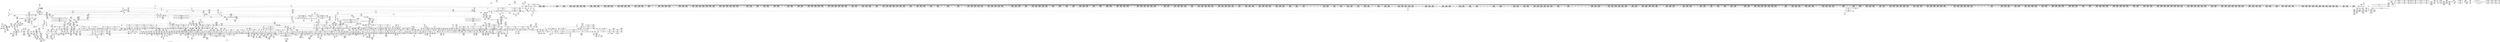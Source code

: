 digraph {
	CE0x528f730 [shape=record,shape=Mrecord,label="{CE0x528f730|2472:_%struct.cred*,_:_CRE_2920,2921_}"]
	CE0x52e7730 [shape=record,shape=Mrecord,label="{CE0x52e7730|i64*_getelementptr_inbounds_(_11_x_i64_,_11_x_i64_*___llvm_gcov_ctr127,_i64_0,_i64_10)|*Constant*}"]
	CE0x52683f0 [shape=record,shape=Mrecord,label="{CE0x52683f0|task_sid:bb|*SummSource*}"]
	CE0x5227b00 [shape=record,shape=Mrecord,label="{CE0x5227b00|2472:_%struct.cred*,_:_CRE_92,96_|*MultipleSource*|Function::task_sid&Arg::task::|Function::current_has_perm&Arg::tsk::|Function::selinux_task_setpgid&Arg::p::|security/selinux/hooks.c,208}"]
	CE0x5218e20 [shape=record,shape=Mrecord,label="{CE0x5218e20|i64*_getelementptr_inbounds_(_2_x_i64_,_2_x_i64_*___llvm_gcov_ctr136,_i64_0,_i64_1)|*Constant*|*SummSource*}"]
	CE0x5296bf0 [shape=record,shape=Mrecord,label="{CE0x5296bf0|2472:_%struct.cred*,_:_CRE_3136,3140_|*MultipleSource*|Function::task_sid&Arg::task::|Function::current_has_perm&Arg::tsk::|Function::selinux_task_setpgid&Arg::p::|security/selinux/hooks.c,208}"]
	CE0x51f88e0 [shape=record,shape=Mrecord,label="{CE0x51f88e0|i64*_getelementptr_inbounds_(_11_x_i64_,_11_x_i64_*___llvm_gcov_ctr125,_i64_0,_i64_8)|*Constant*}"]
	CE0x5291ad0 [shape=record,shape=Mrecord,label="{CE0x5291ad0|2472:_%struct.cred*,_:_CRE_2950,2951_}"]
	CE0x522c090 [shape=record,shape=Mrecord,label="{CE0x522c090|2472:_%struct.cred*,_:_CRE_240,248_|*MultipleSource*|Function::task_sid&Arg::task::|Function::current_has_perm&Arg::tsk::|Function::selinux_task_setpgid&Arg::p::|security/selinux/hooks.c,208}"]
	CE0x51f9390 [shape=record,shape=Mrecord,label="{CE0x51f9390|current_has_perm:bb|*SummSink*}"]
	CE0x52f0c00 [shape=record,shape=Mrecord,label="{CE0x52f0c00|rcu_read_unlock:tmp11|include/linux/rcupdate.h,933}"]
	CE0x5331920 [shape=record,shape=Mrecord,label="{CE0x5331920|i64*_getelementptr_inbounds_(_4_x_i64_,_4_x_i64_*___llvm_gcov_ctr135,_i64_0,_i64_3)|*Constant*|*SummSource*}"]
	CE0x5204c90 [shape=record,shape=Mrecord,label="{CE0x5204c90|get_current:tmp|*SummSource*}"]
	CE0x52a6090 [shape=record,shape=Mrecord,label="{CE0x52a6090|2472:_%struct.cred*,_:_CRE_6512,6520_|*MultipleSource*|Function::task_sid&Arg::task::|Function::current_has_perm&Arg::tsk::|Function::selinux_task_setpgid&Arg::p::|security/selinux/hooks.c,208}"]
	CE0x520abb0 [shape=record,shape=Mrecord,label="{CE0x520abb0|_call_void_mcount()_#3|*SummSink*}"]
	CE0x5295490 [shape=record,shape=Mrecord,label="{CE0x5295490|2472:_%struct.cred*,_:_CRE_3072,3080_|*MultipleSource*|Function::task_sid&Arg::task::|Function::current_has_perm&Arg::tsk::|Function::selinux_task_setpgid&Arg::p::|security/selinux/hooks.c,208}"]
	CE0x52c3160 [shape=record,shape=Mrecord,label="{CE0x52c3160|_ret_i32_%tmp6,_!dbg_!27716|security/selinux/hooks.c,197|*SummSource*}"]
	CE0x526b3f0 [shape=record,shape=Mrecord,label="{CE0x526b3f0|2472:_%struct.cred*,_:_CRE_56,64_|*MultipleSource*|Function::task_sid&Arg::task::|Function::current_has_perm&Arg::tsk::|Function::selinux_task_setpgid&Arg::p::|security/selinux/hooks.c,208}"]
	CE0x5339ba0 [shape=record,shape=Mrecord,label="{CE0x5339ba0|i64*_getelementptr_inbounds_(_4_x_i64_,_4_x_i64_*___llvm_gcov_ctr130,_i64_0,_i64_2)|*Constant*|*SummSource*}"]
	CE0x5215aa0 [shape=record,shape=Mrecord,label="{CE0x5215aa0|i32_78|*Constant*|*SummSource*}"]
	CE0x5296270 [shape=record,shape=Mrecord,label="{CE0x5296270|2472:_%struct.cred*,_:_CRE_3112,3116_|*MultipleSource*|Function::task_sid&Arg::task::|Function::current_has_perm&Arg::tsk::|Function::selinux_task_setpgid&Arg::p::|security/selinux/hooks.c,208}"]
	CE0x521f410 [shape=record,shape=Mrecord,label="{CE0x521f410|i64_1|*Constant*}"]
	CE0x51fe560 [shape=record,shape=Mrecord,label="{CE0x51fe560|i64_5|*Constant*|*SummSource*}"]
	CE0x5284f20 [shape=record,shape=Mrecord,label="{CE0x5284f20|2472:_%struct.cred*,_:_CRE_2472,2480_|*MultipleSource*|Function::task_sid&Arg::task::|Function::current_has_perm&Arg::tsk::|Function::selinux_task_setpgid&Arg::p::|security/selinux/hooks.c,208}"]
	CE0x533ca90 [shape=record,shape=Mrecord,label="{CE0x533ca90|rcu_lock_release:tmp4|include/linux/rcupdate.h,423}"]
	CE0x51f9080 [shape=record,shape=Mrecord,label="{CE0x51f9080|avc_has_perm:requested|Function::avc_has_perm&Arg::requested::|*SummSource*}"]
	CE0x5248620 [shape=record,shape=Mrecord,label="{CE0x5248620|_call_void_mcount()_#3}"]
	CE0x52c3cc0 [shape=record,shape=Mrecord,label="{CE0x52c3cc0|GLOBAL:rcu_read_unlock|*Constant*|*SummSource*}"]
	CE0x53386e0 [shape=record,shape=Mrecord,label="{CE0x53386e0|i64_ptrtoint_(i8*_blockaddress(_rcu_lock_release,_%__here)_to_i64)|*Constant*|*SummSink*}"]
	CE0x5278310 [shape=record,shape=Mrecord,label="{CE0x5278310|i8*_getelementptr_inbounds_(_41_x_i8_,_41_x_i8_*_.str44,_i32_0,_i32_0)|*Constant*|*SummSource*}"]
	CE0x529c890 [shape=record,shape=Mrecord,label="{CE0x529c890|2472:_%struct.cred*,_:_CRE_6224,6232_|*MultipleSource*|Function::task_sid&Arg::task::|Function::current_has_perm&Arg::tsk::|Function::selinux_task_setpgid&Arg::p::|security/selinux/hooks.c,208}"]
	CE0x520b320 [shape=record,shape=Mrecord,label="{CE0x520b320|current_sid:tmp6|security/selinux/hooks.c,218}"]
	CE0x52a1f10 [shape=record,shape=Mrecord,label="{CE0x52a1f10|2472:_%struct.cred*,_:_CRE_6345,6346_}"]
	CE0x533a5f0 [shape=record,shape=Mrecord,label="{CE0x533a5f0|rcu_lock_acquire:bb|*SummSink*}"]
	CE0x53266e0 [shape=record,shape=Mrecord,label="{CE0x53266e0|%struct.lockdep_map*_null|*Constant*|*SummSink*}"]
	CE0x52813c0 [shape=record,shape=Mrecord,label="{CE0x52813c0|2472:_%struct.cred*,_:_CRE_2168,2240_|*MultipleSource*|Function::task_sid&Arg::task::|Function::current_has_perm&Arg::tsk::|Function::selinux_task_setpgid&Arg::p::|security/selinux/hooks.c,208}"]
	CE0x5337d30 [shape=record,shape=Mrecord,label="{CE0x5337d30|_call_void_lock_release(%struct.lockdep_map*_%map,_i32_1,_i64_ptrtoint_(i8*_blockaddress(_rcu_lock_release,_%__here)_to_i64))_#10,_!dbg_!27716|include/linux/rcupdate.h,423|*SummSource*}"]
	CE0x52ce6f0 [shape=record,shape=Mrecord,label="{CE0x52ce6f0|i64*_getelementptr_inbounds_(_4_x_i64_,_4_x_i64_*___llvm_gcov_ctr130,_i64_0,_i64_2)|*Constant*|*SummSink*}"]
	CE0x5288f40 [shape=record,shape=Mrecord,label="{CE0x5288f40|2472:_%struct.cred*,_:_CRE_2656,2664_|*MultipleSource*|Function::task_sid&Arg::task::|Function::current_has_perm&Arg::tsk::|Function::selinux_task_setpgid&Arg::p::|security/selinux/hooks.c,208}"]
	CE0x528ff80 [shape=record,shape=Mrecord,label="{CE0x528ff80|2472:_%struct.cred*,_:_CRE_2927,2928_}"]
	CE0x5276af0 [shape=record,shape=Mrecord,label="{CE0x5276af0|task_sid:tmp19|security/selinux/hooks.c,208}"]
	CE0x5247b10 [shape=record,shape=Mrecord,label="{CE0x5247b10|task_sid:if.then}"]
	CE0x52345e0 [shape=record,shape=Mrecord,label="{CE0x52345e0|2472:_%struct.cred*,_:_CRE_608,616_|*MultipleSource*|Function::task_sid&Arg::task::|Function::current_has_perm&Arg::tsk::|Function::selinux_task_setpgid&Arg::p::|security/selinux/hooks.c,208}"]
	CE0x526db80 [shape=record,shape=Mrecord,label="{CE0x526db80|2472:_%struct.cred*,_:_CRE_84,88_|*MultipleSource*|Function::task_sid&Arg::task::|Function::current_has_perm&Arg::tsk::|Function::selinux_task_setpgid&Arg::p::|security/selinux/hooks.c,208}"]
	CE0x5296990 [shape=record,shape=Mrecord,label="{CE0x5296990|2472:_%struct.cred*,_:_CRE_3128,3136_|*MultipleSource*|Function::task_sid&Arg::task::|Function::current_has_perm&Arg::tsk::|Function::selinux_task_setpgid&Arg::p::|security/selinux/hooks.c,208}"]
	CE0x526bac0 [shape=record,shape=Mrecord,label="{CE0x526bac0|2472:_%struct.cred*,_:_CRE_400,408_|*MultipleSource*|Function::task_sid&Arg::task::|Function::current_has_perm&Arg::tsk::|Function::selinux_task_setpgid&Arg::p::|security/selinux/hooks.c,208}"]
	CE0x52bff00 [shape=record,shape=Mrecord,label="{CE0x52bff00|i64*_getelementptr_inbounds_(_13_x_i64_,_13_x_i64_*___llvm_gcov_ctr126,_i64_0,_i64_9)|*Constant*|*SummSink*}"]
	CE0x52c5ef0 [shape=record,shape=Mrecord,label="{CE0x52c5ef0|task_sid:tobool|security/selinux/hooks.c,208|*SummSource*}"]
	CE0x52f4310 [shape=record,shape=Mrecord,label="{CE0x52f4310|rcu_lock_acquire:tmp|*SummSource*}"]
	CE0x52d5cc0 [shape=record,shape=Mrecord,label="{CE0x52d5cc0|__rcu_read_unlock:tmp}"]
	CE0x52a0ae0 [shape=record,shape=Mrecord,label="{CE0x52a0ae0|2472:_%struct.cred*,_:_CRE_6328,6329_}"]
	CE0x52a6a10 [shape=record,shape=Mrecord,label="{CE0x52a6a10|2472:_%struct.cred*,_:_CRE_6544,6552_|*MultipleSource*|Function::task_sid&Arg::task::|Function::current_has_perm&Arg::tsk::|Function::selinux_task_setpgid&Arg::p::|security/selinux/hooks.c,208}"]
	CE0x52f2800 [shape=record,shape=Mrecord,label="{CE0x52f2800|__rcu_read_lock:tmp7|include/linux/rcupdate.h,240|*SummSource*}"]
	CE0x528b770 [shape=record,shape=Mrecord,label="{CE0x528b770|2472:_%struct.cred*,_:_CRE_2776,2784_|*MultipleSource*|Function::task_sid&Arg::task::|Function::current_has_perm&Arg::tsk::|Function::selinux_task_setpgid&Arg::p::|security/selinux/hooks.c,208}"]
	CE0x52f4230 [shape=record,shape=Mrecord,label="{CE0x52f4230|rcu_lock_acquire:tmp}"]
	CE0x5265bf0 [shape=record,shape=Mrecord,label="{CE0x5265bf0|2472:_%struct.cred*,_:_CRE_200,208_|*MultipleSource*|Function::task_sid&Arg::task::|Function::current_has_perm&Arg::tsk::|Function::selinux_task_setpgid&Arg::p::|security/selinux/hooks.c,208}"]
	CE0x5245310 [shape=record,shape=Mrecord,label="{CE0x5245310|current_sid:tmp22|security/selinux/hooks.c,218|*SummSink*}"]
	CE0x5243600 [shape=record,shape=Mrecord,label="{CE0x5243600|current_sid:tmp19|security/selinux/hooks.c,218}"]
	CE0x52c32c0 [shape=record,shape=Mrecord,label="{CE0x52c32c0|_ret_i32_%tmp6,_!dbg_!27716|security/selinux/hooks.c,197|*SummSink*}"]
	CE0x52c9870 [shape=record,shape=Mrecord,label="{CE0x52c9870|i32_2|*Constant*}"]
	CE0x52484e0 [shape=record,shape=Mrecord,label="{CE0x52484e0|task_sid:tmp3|*SummSource*}"]
	CE0x52b9de0 [shape=record,shape=Mrecord,label="{CE0x52b9de0|rcu_read_unlock:land.lhs.true2|*SummSource*}"]
	CE0x5272720 [shape=record,shape=Mrecord,label="{CE0x5272720|_call_void_lockdep_rcu_suspicious(i8*_getelementptr_inbounds_(_25_x_i8_,_25_x_i8_*_.str45,_i32_0,_i32_0),_i32_883,_i8*_getelementptr_inbounds_(_42_x_i8_,_42_x_i8_*_.str46,_i32_0,_i32_0))_#10,_!dbg_!27728|include/linux/rcupdate.h,882|*SummSource*}"]
	CE0x528f140 [shape=record,shape=Mrecord,label="{CE0x528f140|2472:_%struct.cred*,_:_CRE_2915,2916_}"]
	CE0x5302980 [shape=record,shape=Mrecord,label="{CE0x5302980|rcu_read_unlock:tmp21|include/linux/rcupdate.h,935|*SummSink*}"]
	CE0x51fafa0 [shape=record,shape=Mrecord,label="{CE0x51fafa0|selinux_task_setpgid:bb}"]
	CE0x5202b20 [shape=record,shape=Mrecord,label="{CE0x5202b20|current_sid:do.body}"]
	CE0x526bf00 [shape=record,shape=Mrecord,label="{CE0x526bf00|2472:_%struct.cred*,_:_CRE_416,424_|*MultipleSource*|Function::task_sid&Arg::task::|Function::current_has_perm&Arg::tsk::|Function::selinux_task_setpgid&Arg::p::|security/selinux/hooks.c,208}"]
	CE0x5304bd0 [shape=record,shape=Mrecord,label="{CE0x5304bd0|_call_void___rcu_read_unlock()_#10,_!dbg_!27734|include/linux/rcupdate.h,937}"]
	CE0x5333b70 [shape=record,shape=Mrecord,label="{CE0x5333b70|i64*_getelementptr_inbounds_(_4_x_i64_,_4_x_i64_*___llvm_gcov_ctr134,_i64_0,_i64_1)|*Constant*}"]
	CE0x52bc310 [shape=record,shape=Mrecord,label="{CE0x52bc310|rcu_read_lock:bb|*SummSource*}"]
	CE0x5230380 [shape=record,shape=Mrecord,label="{CE0x5230380|current_sid:tmp8|security/selinux/hooks.c,218}"]
	CE0x5336350 [shape=record,shape=Mrecord,label="{CE0x5336350|i64*_getelementptr_inbounds_(_4_x_i64_,_4_x_i64_*___llvm_gcov_ctr129,_i64_0,_i64_0)|*Constant*}"]
	CE0x5305300 [shape=record,shape=Mrecord,label="{CE0x5305300|__rcu_read_unlock:entry}"]
	CE0x52ac3e0 [shape=record,shape=Mrecord,label="{CE0x52ac3e0|task_sid:tmp4|*LoadInst*|security/selinux/hooks.c,208}"]
	CE0x52450a0 [shape=record,shape=Mrecord,label="{CE0x52450a0|current_sid:tmp22|security/selinux/hooks.c,218|*SummSource*}"]
	CE0x5205b20 [shape=record,shape=Mrecord,label="{CE0x5205b20|current_sid:tmp16|security/selinux/hooks.c,218|*SummSink*}"]
	CE0x5206040 [shape=record,shape=Mrecord,label="{CE0x5206040|i64*_getelementptr_inbounds_(_2_x_i64_,_2_x_i64_*___llvm_gcov_ctr279,_i64_0,_i64_0)|*Constant*}"]
	CE0x5208a10 [shape=record,shape=Mrecord,label="{CE0x5208a10|_ret_i32_%tmp24,_!dbg_!27742|security/selinux/hooks.c,220|*SummSink*}"]
	CE0x52a2d50 [shape=record,shape=Mrecord,label="{CE0x52a2d50|2472:_%struct.cred*,_:_CRE_6357,6358_}"]
	CE0x5267540 [shape=record,shape=Mrecord,label="{CE0x5267540|2472:_%struct.cred*,_:_CRE_192,200_|*MultipleSource*|Function::task_sid&Arg::task::|Function::current_has_perm&Arg::tsk::|Function::selinux_task_setpgid&Arg::p::|security/selinux/hooks.c,208}"]
	CE0x5300f90 [shape=record,shape=Mrecord,label="{CE0x5300f90|i64*_getelementptr_inbounds_(_11_x_i64_,_11_x_i64_*___llvm_gcov_ctr132,_i64_0,_i64_9)|*Constant*|*SummSource*}"]
	CE0x52a0880 [shape=record,shape=Mrecord,label="{CE0x52a0880|2472:_%struct.cred*,_:_CRE_6326,6327_}"]
	CE0x52a9bf0 [shape=record,shape=Mrecord,label="{CE0x52a9bf0|2472:_%struct.cred*,_:_CRE_10536,10544_|*MultipleSource*|Function::task_sid&Arg::task::|Function::current_has_perm&Arg::tsk::|Function::selinux_task_setpgid&Arg::p::|security/selinux/hooks.c,208}"]
	CE0x521e180 [shape=record,shape=Mrecord,label="{CE0x521e180|current_sid:call|security/selinux/hooks.c,218|*SummSource*}"]
	CE0x5300300 [shape=record,shape=Mrecord,label="{CE0x5300300|i32_934|*Constant*|*SummSource*}"]
	CE0x534a670 [shape=record,shape=Mrecord,label="{CE0x534a670|__preempt_count_sub:tmp2|*SummSource*}"]
	CE0x5326930 [shape=record,shape=Mrecord,label="{CE0x5326930|i64_ptrtoint_(i8*_blockaddress(_rcu_lock_acquire,_%__here)_to_i64)|*Constant*}"]
	CE0x5300ba0 [shape=record,shape=Mrecord,label="{CE0x5300ba0|i8*_getelementptr_inbounds_(_44_x_i8_,_44_x_i8_*_.str47,_i32_0,_i32_0)|*Constant*|*SummSink*}"]
	CE0x526b230 [shape=record,shape=Mrecord,label="{CE0x526b230|get_current:tmp3|*SummSource*}"]
	CE0x5279d30 [shape=record,shape=Mrecord,label="{CE0x5279d30|2472:_%struct.cred*,_:_CRE_772,776_|*MultipleSource*|Function::task_sid&Arg::task::|Function::current_has_perm&Arg::tsk::|Function::selinux_task_setpgid&Arg::p::|security/selinux/hooks.c,208}"]
	CE0x520dd50 [shape=record,shape=Mrecord,label="{CE0x520dd50|current_sid:tmp2}"]
	CE0x52469e0 [shape=record,shape=Mrecord,label="{CE0x52469e0|rcu_read_lock:call3|include/linux/rcupdate.h,882|*SummSink*}"]
	CE0x5248550 [shape=record,shape=Mrecord,label="{CE0x5248550|task_sid:tmp3|*SummSink*}"]
	CE0x52a8200 [shape=record,shape=Mrecord,label="{CE0x52a8200|2472:_%struct.cred*,_:_CRE_6632,6640_|*MultipleSource*|Function::task_sid&Arg::task::|Function::current_has_perm&Arg::tsk::|Function::selinux_task_setpgid&Arg::p::|security/selinux/hooks.c,208}"]
	CE0x5342850 [shape=record,shape=Mrecord,label="{CE0x5342850|__preempt_count_sub:tmp3}"]
	CE0x5293ae0 [shape=record,shape=Mrecord,label="{CE0x5293ae0|2472:_%struct.cred*,_:_CRE_2980,2984_|*MultipleSource*|Function::task_sid&Arg::task::|Function::current_has_perm&Arg::tsk::|Function::selinux_task_setpgid&Arg::p::|security/selinux/hooks.c,208}"]
	CE0x52c3ee0 [shape=record,shape=Mrecord,label="{CE0x52c3ee0|rcu_read_unlock:entry|*SummSink*}"]
	CE0x52927e0 [shape=record,shape=Mrecord,label="{CE0x52927e0|2472:_%struct.cred*,_:_CRE_2961,2962_}"]
	CE0x5299e00 [shape=record,shape=Mrecord,label="{CE0x5299e00|2472:_%struct.cred*,_:_CRE_5960,5968_|*MultipleSource*|Function::task_sid&Arg::task::|Function::current_has_perm&Arg::tsk::|Function::selinux_task_setpgid&Arg::p::|security/selinux/hooks.c,208}"]
	CE0x5205780 [shape=record,shape=Mrecord,label="{CE0x5205780|current_sid:tmp16|security/selinux/hooks.c,218}"]
	CE0x5211e90 [shape=record,shape=Mrecord,label="{CE0x5211e90|current_has_perm:tmp2|*SummSource*}"]
	CE0x533f1a0 [shape=record,shape=Mrecord,label="{CE0x533f1a0|__rcu_read_unlock:tmp3|*SummSink*}"]
	CE0x525ef90 [shape=record,shape=Mrecord,label="{CE0x525ef90|get_current:tmp1}"]
	CE0x5279ad0 [shape=record,shape=Mrecord,label="{CE0x5279ad0|2472:_%struct.cred*,_:_CRE_768,772_|*MultipleSource*|Function::task_sid&Arg::task::|Function::current_has_perm&Arg::tsk::|Function::selinux_task_setpgid&Arg::p::|security/selinux/hooks.c,208}"]
	CE0x5205570 [shape=record,shape=Mrecord,label="{CE0x5205570|current_sid:tmp15|security/selinux/hooks.c,218|*SummSource*}"]
	CE0x52d69c0 [shape=record,shape=Mrecord,label="{CE0x52d69c0|__preempt_count_sub:val|Function::__preempt_count_sub&Arg::val::|*SummSink*}"]
	CE0x526b0a0 [shape=record,shape=Mrecord,label="{CE0x526b0a0|get_current:tmp2|*SummSink*}"]
	CE0x52bcae0 [shape=record,shape=Mrecord,label="{CE0x52bcae0|i64_1|*Constant*}"]
	CE0x5272bc0 [shape=record,shape=Mrecord,label="{CE0x5272bc0|_call_void_lockdep_rcu_suspicious(i8*_getelementptr_inbounds_(_25_x_i8_,_25_x_i8_*_.str45,_i32_0,_i32_0),_i32_883,_i8*_getelementptr_inbounds_(_42_x_i8_,_42_x_i8_*_.str46,_i32_0,_i32_0))_#10,_!dbg_!27728|include/linux/rcupdate.h,882|*SummSink*}"]
	CE0x52b6150 [shape=record,shape=Mrecord,label="{CE0x52b6150|rcu_read_lock:do.end|*SummSource*}"]
	CE0x5248e80 [shape=record,shape=Mrecord,label="{CE0x5248e80|2472:_%struct.cred*,_:_CRE_256,264_|*MultipleSource*|Function::task_sid&Arg::task::|Function::current_has_perm&Arg::tsk::|Function::selinux_task_setpgid&Arg::p::|security/selinux/hooks.c,208}"]
	CE0x5228ba0 [shape=record,shape=Mrecord,label="{CE0x5228ba0|2472:_%struct.cred*,_:_CRE_496,504_|*MultipleSource*|Function::task_sid&Arg::task::|Function::current_has_perm&Arg::tsk::|Function::selinux_task_setpgid&Arg::p::|security/selinux/hooks.c,208}"]
	CE0x52a5020 [shape=record,shape=Mrecord,label="{CE0x52a5020|2472:_%struct.cred*,_:_CRE_6474,6476_|*MultipleSource*|Function::task_sid&Arg::task::|Function::current_has_perm&Arg::tsk::|Function::selinux_task_setpgid&Arg::p::|security/selinux/hooks.c,208}"]
	CE0x52921f0 [shape=record,shape=Mrecord,label="{CE0x52921f0|2472:_%struct.cred*,_:_CRE_2956,2957_}"]
	CE0x52c4510 [shape=record,shape=Mrecord,label="{CE0x52c4510|_ret_void,_!dbg_!27735|include/linux/rcupdate.h,938|*SummSink*}"]
	CE0x52e3fe0 [shape=record,shape=Mrecord,label="{CE0x52e3fe0|rcu_read_lock:tmp16|include/linux/rcupdate.h,882|*SummSource*}"]
	CE0x526c5d0 [shape=record,shape=Mrecord,label="{CE0x526c5d0|rcu_read_lock:if.end|*SummSource*}"]
	CE0x5304a90 [shape=record,shape=Mrecord,label="{CE0x5304a90|_ret_void,_!dbg_!27717|include/linux/rcupdate.h,424|*SummSink*}"]
	CE0x52a3af0 [shape=record,shape=Mrecord,label="{CE0x52a3af0|2472:_%struct.cred*,_:_CRE_6400,6408_|*MultipleSource*|Function::task_sid&Arg::task::|Function::current_has_perm&Arg::tsk::|Function::selinux_task_setpgid&Arg::p::|security/selinux/hooks.c,208}"]
	CE0x5267710 [shape=record,shape=Mrecord,label="{CE0x5267710|cred_sid:tmp1}"]
	CE0x52eedf0 [shape=record,shape=Mrecord,label="{CE0x52eedf0|i64*_getelementptr_inbounds_(_4_x_i64_,_4_x_i64_*___llvm_gcov_ctr128,_i64_0,_i64_3)|*Constant*|*SummSource*}"]
	CE0x53362e0 [shape=record,shape=Mrecord,label="{CE0x53362e0|i64*_getelementptr_inbounds_(_4_x_i64_,_4_x_i64_*___llvm_gcov_ctr135,_i64_0,_i64_1)|*Constant*}"]
	CE0x5287ea0 [shape=record,shape=Mrecord,label="{CE0x5287ea0|2472:_%struct.cred*,_:_CRE_2594,2596_|*MultipleSource*|Function::task_sid&Arg::task::|Function::current_has_perm&Arg::tsk::|Function::selinux_task_setpgid&Arg::p::|security/selinux/hooks.c,208}"]
	CE0x52c2f30 [shape=record,shape=Mrecord,label="{CE0x52c2f30|_ret_i32_%tmp6,_!dbg_!27716|security/selinux/hooks.c,197}"]
	CE0x52a0290 [shape=record,shape=Mrecord,label="{CE0x52a0290|2472:_%struct.cred*,_:_CRE_6321,6322_}"]
	CE0x5284570 [shape=record,shape=Mrecord,label="{CE0x5284570|2472:_%struct.cred*,_:_CRE_2400,2408_|*MultipleSource*|Function::task_sid&Arg::task::|Function::current_has_perm&Arg::tsk::|Function::selinux_task_setpgid&Arg::p::|security/selinux/hooks.c,208}"]
	CE0x525f000 [shape=record,shape=Mrecord,label="{CE0x525f000|get_current:tmp1|*SummSource*}"]
	CE0x53045f0 [shape=record,shape=Mrecord,label="{CE0x53045f0|GLOBAL:__rcu_read_unlock|*Constant*}"]
	CE0x52f3250 [shape=record,shape=Mrecord,label="{CE0x52f3250|_call_void_asm_sideeffect_,_memory_,_dirflag_,_fpsr_,_flags_()_#3,_!dbg_!27714,_!srcloc_!27715|include/linux/rcupdate.h,239|*SummSource*}"]
	CE0x5301e30 [shape=record,shape=Mrecord,label="{CE0x5301e30|rcu_read_unlock:tmp20|include/linux/rcupdate.h,933|*SummSink*}"]
	CE0x528b510 [shape=record,shape=Mrecord,label="{CE0x528b510|2472:_%struct.cred*,_:_CRE_2768,2776_|*MultipleSource*|Function::task_sid&Arg::task::|Function::current_has_perm&Arg::tsk::|Function::selinux_task_setpgid&Arg::p::|security/selinux/hooks.c,208}"]
	CE0x5258630 [shape=record,shape=Mrecord,label="{CE0x5258630|task_sid:do.end}"]
	CE0x527f970 [shape=record,shape=Mrecord,label="{CE0x527f970|2472:_%struct.cred*,_:_CRE_2080,2088_|*MultipleSource*|Function::task_sid&Arg::task::|Function::current_has_perm&Arg::tsk::|Function::selinux_task_setpgid&Arg::p::|security/selinux/hooks.c,208}"]
	CE0x52d41e0 [shape=record,shape=Mrecord,label="{CE0x52d41e0|rcu_lock_release:__here|*SummSource*}"]
	CE0x52934f0 [shape=record,shape=Mrecord,label="{CE0x52934f0|2472:_%struct.cred*,_:_CRE_2972,2973_}"]
	CE0x52bb590 [shape=record,shape=Mrecord,label="{CE0x52bb590|rcu_read_lock:tmp7|include/linux/rcupdate.h,882|*SummSink*}"]
	CE0x521d740 [shape=record,shape=Mrecord,label="{CE0x521d740|avc_has_perm:ssid|Function::avc_has_perm&Arg::ssid::}"]
	CE0x5350bb0 [shape=record,shape=Mrecord,label="{CE0x5350bb0|__preempt_count_add:tmp1}"]
	CE0x527ab40 [shape=record,shape=Mrecord,label="{CE0x527ab40|2472:_%struct.cred*,_:_CRE_1832,1840_|*MultipleSource*|Function::task_sid&Arg::task::|Function::current_has_perm&Arg::tsk::|Function::selinux_task_setpgid&Arg::p::|security/selinux/hooks.c,208}"]
	CE0x5285870 [shape=record,shape=Mrecord,label="{CE0x5285870|2472:_%struct.cred*,_:_CRE_2508,2512_|*MultipleSource*|Function::task_sid&Arg::task::|Function::current_has_perm&Arg::tsk::|Function::selinux_task_setpgid&Arg::p::|security/selinux/hooks.c,208}"]
	CE0x5256be0 [shape=record,shape=Mrecord,label="{CE0x5256be0|task_sid:real_cred|security/selinux/hooks.c,208}"]
	CE0x52f02a0 [shape=record,shape=Mrecord,label="{CE0x52f02a0|i64*_getelementptr_inbounds_(_11_x_i64_,_11_x_i64_*___llvm_gcov_ctr132,_i64_0,_i64_1)|*Constant*|*SummSource*}"]
	CE0x5262f80 [shape=record,shape=Mrecord,label="{CE0x5262f80|_call_void_mcount()_#3|*SummSink*}"]
	CE0x52beaa0 [shape=record,shape=Mrecord,label="{CE0x52beaa0|i64*_getelementptr_inbounds_(_13_x_i64_,_13_x_i64_*___llvm_gcov_ctr126,_i64_0,_i64_10)|*Constant*|*SummSource*}"]
	CE0x5230250 [shape=record,shape=Mrecord,label="{CE0x5230250|GLOBAL:current_sid.__warned|Global_var:current_sid.__warned|*SummSink*}"]
	CE0x5215230 [shape=record,shape=Mrecord,label="{CE0x5215230|get_current:entry|*SummSink*}"]
	CE0x5268a50 [shape=record,shape=Mrecord,label="{CE0x5268a50|rcu_read_lock:tmp6|include/linux/rcupdate.h,882}"]
	CE0x52fba70 [shape=record,shape=Mrecord,label="{CE0x52fba70|rcu_read_unlock:bb}"]
	CE0x5288820 [shape=record,shape=Mrecord,label="{CE0x5288820|2472:_%struct.cred*,_:_CRE_2608,2616_|*MultipleSource*|Function::task_sid&Arg::task::|Function::current_has_perm&Arg::tsk::|Function::selinux_task_setpgid&Arg::p::|security/selinux/hooks.c,208}"]
	CE0x5270e10 [shape=record,shape=Mrecord,label="{CE0x5270e10|i8*_getelementptr_inbounds_(_42_x_i8_,_42_x_i8_*_.str46,_i32_0,_i32_0)|*Constant*|*SummSource*}"]
	CE0x52f4d10 [shape=record,shape=Mrecord,label="{CE0x52f4d10|rcu_read_unlock:tmp4|include/linux/rcupdate.h,933}"]
	CE0x52488f0 [shape=record,shape=Mrecord,label="{CE0x52488f0|GLOBAL:current_task|Global_var:current_task}"]
	CE0x5268f70 [shape=record,shape=Mrecord,label="{CE0x5268f70|get_current:tmp4|./arch/x86/include/asm/current.h,14|*SummSource*}"]
	CE0x5337210 [shape=record,shape=Mrecord,label="{CE0x5337210|__rcu_read_lock:tmp2|*SummSource*}"]
	CE0x526cb10 [shape=record,shape=Mrecord,label="{CE0x526cb10|2472:_%struct.cred*,_:_CRE_76,80_|*MultipleSource*|Function::task_sid&Arg::task::|Function::current_has_perm&Arg::tsk::|Function::selinux_task_setpgid&Arg::p::|security/selinux/hooks.c,208}"]
	CE0x52c5bd0 [shape=record,shape=Mrecord,label="{CE0x52c5bd0|task_sid:call|security/selinux/hooks.c,208|*SummSink*}"]
	CE0x52b8da0 [shape=record,shape=Mrecord,label="{CE0x52b8da0|__rcu_read_lock:tmp3|*SummSource*}"]
	CE0x5299450 [shape=record,shape=Mrecord,label="{CE0x5299450|2472:_%struct.cred*,_:_CRE_5928,5936_|*MultipleSource*|Function::task_sid&Arg::task::|Function::current_has_perm&Arg::tsk::|Function::selinux_task_setpgid&Arg::p::|security/selinux/hooks.c,208}"]
	CE0x529cfe0 [shape=record,shape=Mrecord,label="{CE0x529cfe0|2472:_%struct.cred*,_:_CRE_6248,6256_|*MultipleSource*|Function::task_sid&Arg::task::|Function::current_has_perm&Arg::tsk::|Function::selinux_task_setpgid&Arg::p::|security/selinux/hooks.c,208}"]
	CE0x5262c20 [shape=record,shape=Mrecord,label="{CE0x5262c20|task_sid:tmp1}"]
	CE0x5215bc0 [shape=record,shape=Mrecord,label="{CE0x5215bc0|current_sid:cred|security/selinux/hooks.c,218}"]
	CE0x52fa3f0 [shape=record,shape=Mrecord,label="{CE0x52fa3f0|__preempt_count_add:entry}"]
	CE0x5281880 [shape=record,shape=Mrecord,label="{CE0x5281880|2472:_%struct.cred*,_:_CRE_2248,2256_|*MultipleSource*|Function::task_sid&Arg::task::|Function::current_has_perm&Arg::tsk::|Function::selinux_task_setpgid&Arg::p::|security/selinux/hooks.c,208}"]
	CE0x52847d0 [shape=record,shape=Mrecord,label="{CE0x52847d0|2472:_%struct.cred*,_:_CRE_2408,2416_|*MultipleSource*|Function::task_sid&Arg::task::|Function::current_has_perm&Arg::tsk::|Function::selinux_task_setpgid&Arg::p::|security/selinux/hooks.c,208}"]
	CE0x5246b50 [shape=record,shape=Mrecord,label="{CE0x5246b50|i64_6|*Constant*}"]
	CE0x5201a00 [shape=record,shape=Mrecord,label="{CE0x5201a00|2472:_%struct.cred*,_:_CRE_692,693_}"]
	CE0x521dd00 [shape=record,shape=Mrecord,label="{CE0x521dd00|current_has_perm:call|security/selinux/hooks.c,1542}"]
	CE0x5289400 [shape=record,shape=Mrecord,label="{CE0x5289400|2472:_%struct.cred*,_:_CRE_2672,2680_|*MultipleSource*|Function::task_sid&Arg::task::|Function::current_has_perm&Arg::tsk::|Function::selinux_task_setpgid&Arg::p::|security/selinux/hooks.c,208}"]
	CE0x52f6b50 [shape=record,shape=Mrecord,label="{CE0x52f6b50|__preempt_count_add:entry|*SummSource*}"]
	CE0x5229e60 [shape=record,shape=Mrecord,label="{CE0x5229e60|_ret_void,_!dbg_!27735|include/linux/rcupdate.h,884|*SummSink*}"]
	CE0x5337cc0 [shape=record,shape=Mrecord,label="{CE0x5337cc0|_call_void_lock_release(%struct.lockdep_map*_%map,_i32_1,_i64_ptrtoint_(i8*_blockaddress(_rcu_lock_release,_%__here)_to_i64))_#10,_!dbg_!27716|include/linux/rcupdate.h,423}"]
	"CONST[source:2(external),value:2(dynamic)][purpose:{subject}][SrcIdx:2]"
	CE0x5203200 [shape=record,shape=Mrecord,label="{CE0x5203200|avc_has_perm:auditdata|Function::avc_has_perm&Arg::auditdata::|*SummSink*}"]
	CE0x52996b0 [shape=record,shape=Mrecord,label="{CE0x52996b0|2472:_%struct.cred*,_:_CRE_5936,5944_|*MultipleSource*|Function::task_sid&Arg::task::|Function::current_has_perm&Arg::tsk::|Function::selinux_task_setpgid&Arg::p::|security/selinux/hooks.c,208}"]
	CE0x5247390 [shape=record,shape=Mrecord,label="{CE0x5247390|current_sid:tmp24|security/selinux/hooks.c,220}"]
	CE0x5245f40 [shape=record,shape=Mrecord,label="{CE0x5245f40|rcu_read_lock:tmp11|include/linux/rcupdate.h,882|*SummSink*}"]
	CE0x51fd780 [shape=record,shape=Mrecord,label="{CE0x51fd780|task_sid:land.lhs.true2}"]
	CE0x524bd50 [shape=record,shape=Mrecord,label="{CE0x524bd50|i64*_getelementptr_inbounds_(_11_x_i64_,_11_x_i64_*___llvm_gcov_ctr125,_i64_0,_i64_9)|*Constant*|*SummSink*}"]
	CE0x52668a0 [shape=record,shape=Mrecord,label="{CE0x52668a0|rcu_read_unlock:tmp6|include/linux/rcupdate.h,933|*SummSource*}"]
	CE0x52d06a0 [shape=record,shape=Mrecord,label="{CE0x52d06a0|__preempt_count_sub:sub|./arch/x86/include/asm/preempt.h,77|*SummSink*}"]
	CE0x5274690 [shape=record,shape=Mrecord,label="{CE0x5274690|2472:_%struct.cred*,_:_CRE_456,460_|*MultipleSource*|Function::task_sid&Arg::task::|Function::current_has_perm&Arg::tsk::|Function::selinux_task_setpgid&Arg::p::|security/selinux/hooks.c,208}"]
	CE0x52f38b0 [shape=record,shape=Mrecord,label="{CE0x52f38b0|rcu_lock_acquire:indirectgoto}"]
	CE0x527f710 [shape=record,shape=Mrecord,label="{CE0x527f710|2472:_%struct.cred*,_:_CRE_2076,2080_|*MultipleSource*|Function::task_sid&Arg::task::|Function::current_has_perm&Arg::tsk::|Function::selinux_task_setpgid&Arg::p::|security/selinux/hooks.c,208}"]
	CE0x52c75e0 [shape=record,shape=Mrecord,label="{CE0x52c75e0|task_sid:tmp9|security/selinux/hooks.c,208}"]
	CE0x5218ca0 [shape=record,shape=Mrecord,label="{CE0x5218ca0|current_has_perm:tmp1|*SummSink*}"]
	CE0x5264560 [shape=record,shape=Mrecord,label="{CE0x5264560|2472:_%struct.cred*,_:_CRE_8,16_|*MultipleSource*|Function::task_sid&Arg::task::|Function::current_has_perm&Arg::tsk::|Function::selinux_task_setpgid&Arg::p::|security/selinux/hooks.c,208}"]
	CE0x5282b50 [shape=record,shape=Mrecord,label="{CE0x5282b50|2472:_%struct.cred*,_:_CRE_2312,2320_|*MultipleSource*|Function::task_sid&Arg::task::|Function::current_has_perm&Arg::tsk::|Function::selinux_task_setpgid&Arg::p::|security/selinux/hooks.c,208}"]
	CE0x5223e50 [shape=record,shape=Mrecord,label="{CE0x5223e50|current_sid:tobool|security/selinux/hooks.c,218}"]
	CE0x52cd020 [shape=record,shape=Mrecord,label="{CE0x52cd020|__preempt_count_sub:tmp4|./arch/x86/include/asm/preempt.h,77|*SummSink*}"]
	CE0x521d7b0 [shape=record,shape=Mrecord,label="{CE0x521d7b0|current_has_perm:tmp3|*SummSource*}"]
	CE0x51f8950 [shape=record,shape=Mrecord,label="{CE0x51f8950|i64*_getelementptr_inbounds_(_11_x_i64_,_11_x_i64_*___llvm_gcov_ctr125,_i64_0,_i64_8)|*Constant*|*SummSource*}"]
	CE0x5269760 [shape=record,shape=Mrecord,label="{CE0x5269760|_call_void___rcu_read_lock()_#10,_!dbg_!27710|include/linux/rcupdate.h,879|*SummSink*}"]
	CE0x529f580 [shape=record,shape=Mrecord,label="{CE0x529f580|2472:_%struct.cred*,_:_CRE_6310,6311_}"]
	CE0x5207c50 [shape=record,shape=Mrecord,label="{CE0x5207c50|i64*_getelementptr_inbounds_(_2_x_i64_,_2_x_i64_*___llvm_gcov_ctr279,_i64_0,_i64_1)|*Constant*|*SummSink*}"]
	CE0x52b6ba0 [shape=record,shape=Mrecord,label="{CE0x52b6ba0|__rcu_read_lock:tmp1}"]
	CE0x529d4a0 [shape=record,shape=Mrecord,label="{CE0x529d4a0|2472:_%struct.cred*,_:_CRE_6264,6280_|*MultipleSource*|Function::task_sid&Arg::task::|Function::current_has_perm&Arg::tsk::|Function::selinux_task_setpgid&Arg::p::|security/selinux/hooks.c,208}"]
	CE0x52ad2d0 [shape=record,shape=Mrecord,label="{CE0x52ad2d0|task_sid:tmp12|security/selinux/hooks.c,208}"]
	CE0x534a430 [shape=record,shape=Mrecord,label="{CE0x534a430|_call_void_asm_addl_$1,_%gs:$0_,_*m,ri,*m,_dirflag_,_fpsr_,_flags_(i32*___preempt_count,_i32_%val,_i32*___preempt_count)_#3,_!dbg_!27714,_!srcloc_!27717|./arch/x86/include/asm/preempt.h,72|*SummSource*}"]
	CE0x52247f0 [shape=record,shape=Mrecord,label="{CE0x52247f0|current_sid:if.end|*SummSink*}"]
	CE0x5297c90 [shape=record,shape=Mrecord,label="{CE0x5297c90|2472:_%struct.cred*,_:_CRE_3168,5856_|*MultipleSource*|Function::task_sid&Arg::task::|Function::current_has_perm&Arg::tsk::|Function::selinux_task_setpgid&Arg::p::|security/selinux/hooks.c,208}"]
	CE0x529fdd0 [shape=record,shape=Mrecord,label="{CE0x529fdd0|2472:_%struct.cred*,_:_CRE_6317,6318_}"]
	CE0x52f92c0 [shape=record,shape=Mrecord,label="{CE0x52f92c0|_call_void___preempt_count_add(i32_1)_#10,_!dbg_!27711|include/linux/rcupdate.h,239|*SummSink*}"]
	CE0x520fc70 [shape=record,shape=Mrecord,label="{CE0x520fc70|task_sid:entry}"]
	CE0x52a73c0 [shape=record,shape=Mrecord,label="{CE0x52a73c0|2472:_%struct.cred*,_:_CRE_6576,6584_|*MultipleSource*|Function::task_sid&Arg::task::|Function::current_has_perm&Arg::tsk::|Function::selinux_task_setpgid&Arg::p::|security/selinux/hooks.c,208}"]
	CE0x533e820 [shape=record,shape=Mrecord,label="{CE0x533e820|__preempt_count_add:do.body|*SummSink*}"]
	CE0x5327ed0 [shape=record,shape=Mrecord,label="{CE0x5327ed0|rcu_lock_acquire:tmp7|*SummSource*}"]
	CE0x53282b0 [shape=record,shape=Mrecord,label="{CE0x53282b0|i8*_undef|*Constant*|*SummSource*}"]
	CE0x5224bd0 [shape=record,shape=Mrecord,label="{CE0x5224bd0|get_current:tmp4|./arch/x86/include/asm/current.h,14}"]
	CE0x52f6fd0 [shape=record,shape=Mrecord,label="{CE0x52f6fd0|GLOBAL:__llvm_gcov_ctr132|Global_var:__llvm_gcov_ctr132|*SummSink*}"]
	CE0x5328040 [shape=record,shape=Mrecord,label="{CE0x5328040|i8*_undef|*Constant*}"]
	CE0x52f2620 [shape=record,shape=Mrecord,label="{CE0x52f2620|rcu_read_unlock:tmp2|*SummSource*}"]
	CE0x533f3e0 [shape=record,shape=Mrecord,label="{CE0x533f3e0|_call_void_mcount()_#3|*SummSink*}"]
	CE0x5278250 [shape=record,shape=Mrecord,label="{CE0x5278250|i8*_getelementptr_inbounds_(_41_x_i8_,_41_x_i8_*_.str44,_i32_0,_i32_0)|*Constant*}"]
	CE0x5270480 [shape=record,shape=Mrecord,label="{CE0x5270480|i32_883|*Constant*}"]
	CE0x5245840 [shape=record,shape=Mrecord,label="{CE0x5245840|i32_1|*Constant*}"]
	CE0x52aadf0 [shape=record,shape=Mrecord,label="{CE0x52aadf0|2472:_%struct.cred*,_:_CRE_10584,10592_|*MultipleSource*|Function::task_sid&Arg::task::|Function::current_has_perm&Arg::tsk::|Function::selinux_task_setpgid&Arg::p::|security/selinux/hooks.c,208}"]
	CE0x52f73e0 [shape=record,shape=Mrecord,label="{CE0x52f73e0|rcu_lock_acquire:tmp5|include/linux/rcupdate.h,418|*SummSource*}"]
	CE0x52c9fa0 [shape=record,shape=Mrecord,label="{CE0x52c9fa0|__rcu_read_unlock:tmp4|include/linux/rcupdate.h,244|*SummSource*}"]
	CE0x5249c70 [shape=record,shape=Mrecord,label="{CE0x5249c70|i32_0|*Constant*|*SummSink*}"]
	CE0x52ed670 [shape=record,shape=Mrecord,label="{CE0x52ed670|rcu_lock_release:tmp|*SummSink*}"]
	CE0x5283730 [shape=record,shape=Mrecord,label="{CE0x5283730|2472:_%struct.cred*,_:_CRE_2352,2360_|*MultipleSource*|Function::task_sid&Arg::task::|Function::current_has_perm&Arg::tsk::|Function::selinux_task_setpgid&Arg::p::|security/selinux/hooks.c,208}"]
	CE0x52b6380 [shape=record,shape=Mrecord,label="{CE0x52b6380|i64*_getelementptr_inbounds_(_4_x_i64_,_4_x_i64_*___llvm_gcov_ctr130,_i64_0,_i64_1)|*Constant*}"]
	CE0x5298ad0 [shape=record,shape=Mrecord,label="{CE0x5298ad0|2472:_%struct.cred*,_:_CRE_5896,5904_|*MultipleSource*|Function::task_sid&Arg::task::|Function::current_has_perm&Arg::tsk::|Function::selinux_task_setpgid&Arg::p::|security/selinux/hooks.c,208}"]
	CE0x526a9e0 [shape=record,shape=Mrecord,label="{CE0x526a9e0|_call_void_mcount()_#3|*SummSource*}"]
	CE0x5354710 [shape=record,shape=Mrecord,label="{CE0x5354710|__preempt_count_add:tmp4|./arch/x86/include/asm/preempt.h,72|*SummSource*}"]
	CE0x5277cb0 [shape=record,shape=Mrecord,label="{CE0x5277cb0|i32_208|*Constant*|*SummSink*}"]
	CE0x527d170 [shape=record,shape=Mrecord,label="{CE0x527d170|2472:_%struct.cred*,_:_CRE_1960,1968_|*MultipleSource*|Function::task_sid&Arg::task::|Function::current_has_perm&Arg::tsk::|Function::selinux_task_setpgid&Arg::p::|security/selinux/hooks.c,208}"]
	CE0x5357070 [shape=record,shape=Mrecord,label="{CE0x5357070|_call_void_mcount()_#3}"]
	CE0x5293f60 [shape=record,shape=Mrecord,label="{CE0x5293f60|2472:_%struct.cred*,_:_CRE_2992,3000_|*MultipleSource*|Function::task_sid&Arg::task::|Function::current_has_perm&Arg::tsk::|Function::selinux_task_setpgid&Arg::p::|security/selinux/hooks.c,208}"]
	CE0x521de70 [shape=record,shape=Mrecord,label="{CE0x521de70|current_sid:call|security/selinux/hooks.c,218}"]
	CE0x5215e00 [shape=record,shape=Mrecord,label="{CE0x5215e00|current_sid:cred|security/selinux/hooks.c,218|*SummSink*}"]
	CE0x522be70 [shape=record,shape=Mrecord,label="{CE0x522be70|2472:_%struct.cred*,_:_CRE_232,240_|*MultipleSource*|Function::task_sid&Arg::task::|Function::current_has_perm&Arg::tsk::|Function::selinux_task_setpgid&Arg::p::|security/selinux/hooks.c,208}"]
	CE0x5220de0 [shape=record,shape=Mrecord,label="{CE0x5220de0|current_has_perm:tmp2}"]
	CE0x52fccd0 [shape=record,shape=Mrecord,label="{CE0x52fccd0|i64*_getelementptr_inbounds_(_4_x_i64_,_4_x_i64_*___llvm_gcov_ctr133,_i64_0,_i64_1)|*Constant*}"]
	CE0x5286fa0 [shape=record,shape=Mrecord,label="{CE0x5286fa0|2472:_%struct.cred*,_:_CRE_2534,2535_}"]
	CE0x52abf00 [shape=record,shape=Mrecord,label="{CE0x52abf00|2472:_%struct.cred*,_:_CRE_10628,10632_|*MultipleSource*|Function::task_sid&Arg::task::|Function::current_has_perm&Arg::tsk::|Function::selinux_task_setpgid&Arg::p::|security/selinux/hooks.c,208}"]
	CE0x5268560 [shape=record,shape=Mrecord,label="{CE0x5268560|task_sid:land.lhs.true}"]
	CE0x52fcf10 [shape=record,shape=Mrecord,label="{CE0x52fcf10|rcu_lock_release:tmp1|*SummSink*}"]
	CE0x52bf2f0 [shape=record,shape=Mrecord,label="{CE0x52bf2f0|task_sid:tmp23|security/selinux/hooks.c,208|*SummSink*}"]
	CE0x5221130 [shape=record,shape=Mrecord,label="{CE0x5221130|current_sid:tmp20|security/selinux/hooks.c,218}"]
	CE0x5280580 [shape=record,shape=Mrecord,label="{CE0x5280580|2472:_%struct.cred*,_:_CRE_2120,2128_|*MultipleSource*|Function::task_sid&Arg::task::|Function::current_has_perm&Arg::tsk::|Function::selinux_task_setpgid&Arg::p::|security/selinux/hooks.c,208}"]
	CE0x51febd0 [shape=record,shape=Mrecord,label="{CE0x51febd0|i64*_getelementptr_inbounds_(_11_x_i64_,_11_x_i64_*___llvm_gcov_ctr127,_i64_0,_i64_1)|*Constant*|*SummSource*}"]
	CE0x52faf30 [shape=record,shape=Mrecord,label="{CE0x52faf30|rcu_read_unlock:tmp7|include/linux/rcupdate.h,933|*SummSink*}"]
	CE0x52f1460 [shape=record,shape=Mrecord,label="{CE0x52f1460|rcu_lock_acquire:tmp1|*SummSink*}"]
	CE0x52766a0 [shape=record,shape=Mrecord,label="{CE0x52766a0|task_sid:tmp18|security/selinux/hooks.c,208}"]
	CE0x5231180 [shape=record,shape=Mrecord,label="{CE0x5231180|rcu_lock_acquire:map|Function::rcu_lock_acquire&Arg::map::|*SummSource*}"]
	CE0x52f3920 [shape=record,shape=Mrecord,label="{CE0x52f3920|rcu_lock_acquire:indirectgoto|*SummSource*}"]
	CE0x529bab0 [shape=record,shape=Mrecord,label="{CE0x529bab0|2472:_%struct.cred*,_:_CRE_6184,6192_|*MultipleSource*|Function::task_sid&Arg::task::|Function::current_has_perm&Arg::tsk::|Function::selinux_task_setpgid&Arg::p::|security/selinux/hooks.c,208}"]
	CE0x528c3b0 [shape=record,shape=Mrecord,label="{CE0x528c3b0|2472:_%struct.cred*,_:_CRE_2816,2824_|*MultipleSource*|Function::task_sid&Arg::task::|Function::current_has_perm&Arg::tsk::|Function::selinux_task_setpgid&Arg::p::|security/selinux/hooks.c,208}"]
	CE0x5285d30 [shape=record,shape=Mrecord,label="{CE0x5285d30|2472:_%struct.cred*,_:_CRE_2520,2521_}"]
	CE0x5341440 [shape=record,shape=Mrecord,label="{CE0x5341440|__preempt_count_add:tmp6|./arch/x86/include/asm/preempt.h,73|*SummSource*}"]
	CE0x5340a00 [shape=record,shape=Mrecord,label="{CE0x5340a00|__preempt_count_sub:tmp6|./arch/x86/include/asm/preempt.h,78|*SummSource*}"]
	CE0x5269ca0 [shape=record,shape=Mrecord,label="{CE0x5269ca0|2472:_%struct.cred*,_:_CRE_24,28_|*MultipleSource*|Function::task_sid&Arg::task::|Function::current_has_perm&Arg::tsk::|Function::selinux_task_setpgid&Arg::p::|security/selinux/hooks.c,208}"]
	CE0x5205500 [shape=record,shape=Mrecord,label="{CE0x5205500|current_sid:tmp15|security/selinux/hooks.c,218|*SummSink*}"]
	CE0x52c7550 [shape=record,shape=Mrecord,label="{CE0x52c7550|task_sid:tmp8|security/selinux/hooks.c,208|*SummSink*}"]
	CE0x522d740 [shape=record,shape=Mrecord,label="{CE0x522d740|_call_void_rcu_read_lock()_#10,_!dbg_!27712|security/selinux/hooks.c,207|*SummSink*}"]
	CE0x5262240 [shape=record,shape=Mrecord,label="{CE0x5262240|2472:_%struct.cred*,_:_CRE_296,304_|*MultipleSource*|Function::task_sid&Arg::task::|Function::current_has_perm&Arg::tsk::|Function::selinux_task_setpgid&Arg::p::|security/selinux/hooks.c,208}"]
	CE0x52fad00 [shape=record,shape=Mrecord,label="{CE0x52fad00|__rcu_read_unlock:tmp5|include/linux/rcupdate.h,244|*SummSink*}"]
	CE0x52d4290 [shape=record,shape=Mrecord,label="{CE0x52d4290|rcu_lock_release:__here|*SummSink*}"]
	CE0x5338c20 [shape=record,shape=Mrecord,label="{CE0x5338c20|i64*_getelementptr_inbounds_(_4_x_i64_,_4_x_i64_*___llvm_gcov_ctr133,_i64_0,_i64_3)|*Constant*|*SummSource*}"]
	CE0x52e4b50 [shape=record,shape=Mrecord,label="{CE0x52e4b50|__rcu_read_lock:entry|*SummSink*}"]
	CE0x5201d00 [shape=record,shape=Mrecord,label="{CE0x5201d00|2472:_%struct.cred*,_:_CRE_695,696_}"]
	CE0x52a7160 [shape=record,shape=Mrecord,label="{CE0x52a7160|2472:_%struct.cred*,_:_CRE_6568,6576_|*MultipleSource*|Function::task_sid&Arg::task::|Function::current_has_perm&Arg::tsk::|Function::selinux_task_setpgid&Arg::p::|security/selinux/hooks.c,208}"]
	CE0x52a9990 [shape=record,shape=Mrecord,label="{CE0x52a9990|2472:_%struct.cred*,_:_CRE_10528,10536_|*MultipleSource*|Function::task_sid&Arg::task::|Function::current_has_perm&Arg::tsk::|Function::selinux_task_setpgid&Arg::p::|security/selinux/hooks.c,208}"]
	CE0x52bc940 [shape=record,shape=Mrecord,label="{CE0x52bc940|get_current:tmp|*SummSink*}"]
	CE0x5304080 [shape=record,shape=Mrecord,label="{CE0x5304080|rcu_lock_release:entry|*SummSource*}"]
	CE0x5204d80 [shape=record,shape=Mrecord,label="{CE0x5204d80|_call_void_mcount()_#3|*SummSink*}"]
	CE0x53364a0 [shape=record,shape=Mrecord,label="{CE0x53364a0|__preempt_count_sub:tmp1}"]
	CE0x528b080 [shape=record,shape=Mrecord,label="{CE0x528b080|2472:_%struct.cred*,_:_CRE_2752,2760_|*MultipleSource*|Function::task_sid&Arg::task::|Function::current_has_perm&Arg::tsk::|Function::selinux_task_setpgid&Arg::p::|security/selinux/hooks.c,208}"]
	CE0x5234380 [shape=record,shape=Mrecord,label="{CE0x5234380|2472:_%struct.cred*,_:_CRE_600,608_|*MultipleSource*|Function::task_sid&Arg::task::|Function::current_has_perm&Arg::tsk::|Function::selinux_task_setpgid&Arg::p::|security/selinux/hooks.c,208}"]
	CE0x5210040 [shape=record,shape=Mrecord,label="{CE0x5210040|task_sid:task|Function::task_sid&Arg::task::}"]
	CE0x5245530 [shape=record,shape=Mrecord,label="{CE0x5245530|current_sid:tmp23|security/selinux/hooks.c,218|*SummSource*}"]
	CE0x52acfe0 [shape=record,shape=Mrecord,label="{CE0x52acfe0|task_sid:tmp10|security/selinux/hooks.c,208|*SummSink*}"]
	CE0x52f6370 [shape=record,shape=Mrecord,label="{CE0x52f6370|rcu_lock_acquire:tmp3|*SummSink*}"]
	CE0x5231de0 [shape=record,shape=Mrecord,label="{CE0x5231de0|rcu_read_lock:tmp10|include/linux/rcupdate.h,882|*SummSource*}"]
	CE0x53044e0 [shape=record,shape=Mrecord,label="{CE0x53044e0|rcu_lock_release:map|Function::rcu_lock_release&Arg::map::|*SummSink*}"]
	CE0x528d650 [shape=record,shape=Mrecord,label="{CE0x528d650|2472:_%struct.cred*,_:_CRE_2876,2880_|*MultipleSource*|Function::task_sid&Arg::task::|Function::current_has_perm&Arg::tsk::|Function::selinux_task_setpgid&Arg::p::|security/selinux/hooks.c,208}"]
	CE0x5325ec0 [shape=record,shape=Mrecord,label="{CE0x5325ec0|i64*_getelementptr_inbounds_(_4_x_i64_,_4_x_i64_*___llvm_gcov_ctr130,_i64_0,_i64_3)|*Constant*}"]
	CE0x5201c00 [shape=record,shape=Mrecord,label="{CE0x5201c00|2472:_%struct.cred*,_:_CRE_694,695_}"]
	CE0x5243e10 [shape=record,shape=Mrecord,label="{CE0x5243e10|_call_void_mcount()_#3}"]
	CE0x53383a0 [shape=record,shape=Mrecord,label="{CE0x53383a0|i64*_getelementptr_inbounds_(_4_x_i64_,_4_x_i64_*___llvm_gcov_ctr133,_i64_0,_i64_3)|*Constant*}"]
	CE0x5286c10 [shape=record,shape=Mrecord,label="{CE0x5286c10|2472:_%struct.cred*,_:_CRE_2531,2532_}"]
	CE0x520a4a0 [shape=record,shape=Mrecord,label="{CE0x520a4a0|selinux_task_setpgid:p|Function::selinux_task_setpgid&Arg::p::|*SummSink*}"]
	CE0x522cf10 [shape=record,shape=Mrecord,label="{CE0x522cf10|GLOBAL:lockdep_rcu_suspicious|*Constant*}"]
	CE0x5304420 [shape=record,shape=Mrecord,label="{CE0x5304420|rcu_lock_release:map|Function::rcu_lock_release&Arg::map::|*SummSource*}"]
	CE0x5293c10 [shape=record,shape=Mrecord,label="{CE0x5293c10|2472:_%struct.cred*,_:_CRE_2984,2988_|*MultipleSource*|Function::task_sid&Arg::task::|Function::current_has_perm&Arg::tsk::|Function::selinux_task_setpgid&Arg::p::|security/selinux/hooks.c,208}"]
	CE0x5231a70 [shape=record,shape=Mrecord,label="{CE0x5231a70|rcu_read_lock:tmp9|include/linux/rcupdate.h,882|*SummSink*}"]
	CE0x52330b0 [shape=record,shape=Mrecord,label="{CE0x52330b0|2472:_%struct.cred*,_:_CRE_536,544_|*MultipleSource*|Function::task_sid&Arg::task::|Function::current_has_perm&Arg::tsk::|Function::selinux_task_setpgid&Arg::p::|security/selinux/hooks.c,208}"]
	CE0x5231f10 [shape=record,shape=Mrecord,label="{CE0x5231f10|rcu_read_lock:tmp10|include/linux/rcupdate.h,882|*SummSink*}"]
	CE0x5207be0 [shape=record,shape=Mrecord,label="{CE0x5207be0|i64*_getelementptr_inbounds_(_2_x_i64_,_2_x_i64_*___llvm_gcov_ctr279,_i64_0,_i64_1)|*Constant*|*SummSource*}"]
	CE0x52af650 [shape=record,shape=Mrecord,label="{CE0x52af650|task_sid:tmp16|security/selinux/hooks.c,208}"]
	CE0x52ba750 [shape=record,shape=Mrecord,label="{CE0x52ba750|rcu_read_unlock:tmp10|include/linux/rcupdate.h,933}"]
	CE0x5214f00 [shape=record,shape=Mrecord,label="{CE0x5214f00|GLOBAL:get_current|*Constant*|*SummSink*}"]
	CE0x52f8f60 [shape=record,shape=Mrecord,label="{CE0x52f8f60|rcu_read_unlock:do.body}"]
	CE0x52f90a0 [shape=record,shape=Mrecord,label="{CE0x52f90a0|rcu_read_unlock:do.body|*SummSource*}"]
	CE0x52fc180 [shape=record,shape=Mrecord,label="{CE0x52fc180|GLOBAL:rcu_read_unlock.__warned|Global_var:rcu_read_unlock.__warned|*SummSink*}"]
	CE0x52be0d0 [shape=record,shape=Mrecord,label="{CE0x52be0d0|task_sid:tmp22|security/selinux/hooks.c,208}"]
	CE0x533b850 [shape=record,shape=Mrecord,label="{CE0x533b850|i64*_getelementptr_inbounds_(_4_x_i64_,_4_x_i64_*___llvm_gcov_ctr135,_i64_0,_i64_3)|*Constant*}"]
	CE0x52a3d20 [shape=record,shape=Mrecord,label="{CE0x52a3d20|2472:_%struct.cred*,_:_CRE_6408,6424_|*MultipleSource*|Function::task_sid&Arg::task::|Function::current_has_perm&Arg::tsk::|Function::selinux_task_setpgid&Arg::p::|security/selinux/hooks.c,208}"]
	CE0x5298f90 [shape=record,shape=Mrecord,label="{CE0x5298f90|2472:_%struct.cred*,_:_CRE_5912,5920_|*MultipleSource*|Function::task_sid&Arg::task::|Function::current_has_perm&Arg::tsk::|Function::selinux_task_setpgid&Arg::p::|security/selinux/hooks.c,208}"]
	CE0x5299ba0 [shape=record,shape=Mrecord,label="{CE0x5299ba0|2472:_%struct.cred*,_:_CRE_5952,5960_|*MultipleSource*|Function::task_sid&Arg::task::|Function::current_has_perm&Arg::tsk::|Function::selinux_task_setpgid&Arg::p::|security/selinux/hooks.c,208}"]
	CE0x526fb20 [shape=record,shape=Mrecord,label="{CE0x526fb20|i8*_getelementptr_inbounds_(_25_x_i8_,_25_x_i8_*_.str45,_i32_0,_i32_0)|*Constant*}"]
	CE0x5268340 [shape=record,shape=Mrecord,label="{CE0x5268340|task_sid:bb}"]
	CE0x52c1170 [shape=record,shape=Mrecord,label="{CE0x52c1170|i64*_getelementptr_inbounds_(_13_x_i64_,_13_x_i64_*___llvm_gcov_ctr126,_i64_0,_i64_12)|*Constant*}"]
	CE0x52f7260 [shape=record,shape=Mrecord,label="{CE0x52f7260|rcu_lock_acquire:tmp5|include/linux/rcupdate.h,418}"]
	CE0x520b000 [shape=record,shape=Mrecord,label="{CE0x520b000|i64*_getelementptr_inbounds_(_2_x_i64_,_2_x_i64_*___llvm_gcov_ctr98,_i64_0,_i64_1)|*Constant*}"]
	CE0x52eac20 [shape=record,shape=Mrecord,label="{CE0x52eac20|rcu_read_unlock:tmp3|*SummSink*}"]
	CE0x5287200 [shape=record,shape=Mrecord,label="{CE0x5287200|2472:_%struct.cred*,_:_CRE_2536,2544_|*MultipleSource*|Function::task_sid&Arg::task::|Function::current_has_perm&Arg::tsk::|Function::selinux_task_setpgid&Arg::p::|security/selinux/hooks.c,208}"]
	CE0x5282db0 [shape=record,shape=Mrecord,label="{CE0x5282db0|2472:_%struct.cred*,_:_CRE_2320,2328_|*MultipleSource*|Function::task_sid&Arg::task::|Function::current_has_perm&Arg::tsk::|Function::selinux_task_setpgid&Arg::p::|security/selinux/hooks.c,208}"]
	CE0x532d170 [shape=record,shape=Mrecord,label="{CE0x532d170|GLOBAL:__preempt_count|Global_var:__preempt_count}"]
	CE0x52a5710 [shape=record,shape=Mrecord,label="{CE0x52a5710|2472:_%struct.cred*,_:_CRE_6484,6488_|*MultipleSource*|Function::task_sid&Arg::task::|Function::current_has_perm&Arg::tsk::|Function::selinux_task_setpgid&Arg::p::|security/selinux/hooks.c,208}"]
	CE0x52d5b10 [shape=record,shape=Mrecord,label="{CE0x52d5b10|__rcu_read_unlock:do.end|*SummSource*}"]
	CE0x5241f50 [shape=record,shape=Mrecord,label="{CE0x5241f50|current_sid:tmp17|security/selinux/hooks.c,218|*SummSink*}"]
	CE0x5258f00 [shape=record,shape=Mrecord,label="{CE0x5258f00|_ret_void,_!dbg_!27735|include/linux/rcupdate.h,884}"]
	CE0x526e6c0 [shape=record,shape=Mrecord,label="{CE0x526e6c0|%struct.task_struct*_(%struct.task_struct**)*_asm_movq_%gs:$_1:P_,$0_,_r,im,_dirflag_,_fpsr_,_flags_|*SummSink*}"]
	CE0x52a62f0 [shape=record,shape=Mrecord,label="{CE0x52a62f0|2472:_%struct.cred*,_:_CRE_6520,6528_|*MultipleSource*|Function::task_sid&Arg::task::|Function::current_has_perm&Arg::tsk::|Function::selinux_task_setpgid&Arg::p::|security/selinux/hooks.c,208}"]
	CE0x51fe1a0 [shape=record,shape=Mrecord,label="{CE0x51fe1a0|current_sid:tobool1|security/selinux/hooks.c,218|*SummSink*}"]
	CE0x52d7b20 [shape=record,shape=Mrecord,label="{CE0x52d7b20|GLOBAL:lock_release|*Constant*}"]
	CE0x52b5a90 [shape=record,shape=Mrecord,label="{CE0x52b5a90|i64*_getelementptr_inbounds_(_11_x_i64_,_11_x_i64_*___llvm_gcov_ctr127,_i64_0,_i64_0)|*Constant*|*SummSink*}"]
	CE0x5224600 [shape=record,shape=Mrecord,label="{CE0x5224600|current_sid:if.end}"]
	CE0x53411f0 [shape=record,shape=Mrecord,label="{CE0x53411f0|i64*_getelementptr_inbounds_(_4_x_i64_,_4_x_i64_*___llvm_gcov_ctr134,_i64_0,_i64_3)|*Constant*|*SummSink*}"]
	CE0x52beba0 [shape=record,shape=Mrecord,label="{CE0x52beba0|i64*_getelementptr_inbounds_(_13_x_i64_,_13_x_i64_*___llvm_gcov_ctr126,_i64_0,_i64_10)|*Constant*|*SummSink*}"]
	CE0x51fe910 [shape=record,shape=Mrecord,label="{CE0x51fe910|cred_sid:tmp5|security/selinux/hooks.c,196}"]
	CE0x52dfbf0 [shape=record,shape=Mrecord,label="{CE0x52dfbf0|void_(i32*,_i32,_i32*)*_asm_addl_$1,_%gs:$0_,_*m,ri,*m,_dirflag_,_fpsr_,_flags_|*SummSource*}"]
	CE0x5205190 [shape=record,shape=Mrecord,label="{CE0x5205190|current_sid:tmp14|security/selinux/hooks.c,218|*SummSink*}"]
	CE0x5212d20 [shape=record,shape=Mrecord,label="{CE0x5212d20|i64_1|*Constant*}"]
	CE0x5242530 [shape=record,shape=Mrecord,label="{CE0x5242530|__rcu_read_lock:tmp6|include/linux/rcupdate.h,240|*SummSource*}"]
	CE0x51feed0 [shape=record,shape=Mrecord,label="{CE0x51feed0|current_sid:land.lhs.true2|*SummSink*}"]
	CE0x526ab20 [shape=record,shape=Mrecord,label="{CE0x526ab20|rcu_read_unlock:call|include/linux/rcupdate.h,933|*SummSink*}"]
	CE0x52c6c10 [shape=record,shape=Mrecord,label="{CE0x52c6c10|task_sid:tmp6|security/selinux/hooks.c,208|*SummSink*}"]
	CE0x52956c0 [shape=record,shape=Mrecord,label="{CE0x52956c0|2472:_%struct.cred*,_:_CRE_3080,3084_|*MultipleSource*|Function::task_sid&Arg::task::|Function::current_has_perm&Arg::tsk::|Function::selinux_task_setpgid&Arg::p::|security/selinux/hooks.c,208}"]
	CE0x520a6f0 [shape=record,shape=Mrecord,label="{CE0x520a6f0|current_has_perm:tsk|Function::current_has_perm&Arg::tsk::|*SummSink*}"]
	CE0x51fd9b0 [shape=record,shape=Mrecord,label="{CE0x51fd9b0|current_sid:bb|*SummSink*}"]
	CE0x52d4d10 [shape=record,shape=Mrecord,label="{CE0x52d4d10|i64*_getelementptr_inbounds_(_4_x_i64_,_4_x_i64_*___llvm_gcov_ctr130,_i64_0,_i64_0)|*Constant*|*SummSource*}"]
	CE0x5244590 [shape=record,shape=Mrecord,label="{CE0x5244590|i32_22|*Constant*|*SummSource*}"]
	CE0x53392f0 [shape=record,shape=Mrecord,label="{CE0x53392f0|rcu_lock_release:tmp7|*SummSink*}"]
	CE0x528cf30 [shape=record,shape=Mrecord,label="{CE0x528cf30|2472:_%struct.cred*,_:_CRE_2856,2864_|*MultipleSource*|Function::task_sid&Arg::task::|Function::current_has_perm&Arg::tsk::|Function::selinux_task_setpgid&Arg::p::|security/selinux/hooks.c,208}"]
	CE0x5259320 [shape=record,shape=Mrecord,label="{CE0x5259320|i64*_getelementptr_inbounds_(_2_x_i64_,_2_x_i64_*___llvm_gcov_ctr131,_i64_0,_i64_1)|*Constant*|*SummSource*}"]
	CE0x522fbb0 [shape=record,shape=Mrecord,label="{CE0x522fbb0|task_sid:do.body5|*SummSink*}"]
	CE0x52c6e90 [shape=record,shape=Mrecord,label="{CE0x52c6e90|task_sid:tmp7|security/selinux/hooks.c,208|*SummSource*}"]
	CE0x52f5320 [shape=record,shape=Mrecord,label="{CE0x52f5320|void_(i32*,_i32,_i32*)*_asm_addl_$1,_%gs:$0_,_*m,ri,*m,_dirflag_,_fpsr_,_flags_}"]
	CE0x52d68b0 [shape=record,shape=Mrecord,label="{CE0x52d68b0|__preempt_count_sub:val|Function::__preempt_count_sub&Arg::val::|*SummSource*}"]
	CE0x52ed020 [shape=record,shape=Mrecord,label="{CE0x52ed020|i64*_getelementptr_inbounds_(_11_x_i64_,_11_x_i64_*___llvm_gcov_ctr132,_i64_0,_i64_8)|*Constant*|*SummSource*}"]
	CE0x5292dd0 [shape=record,shape=Mrecord,label="{CE0x5292dd0|2472:_%struct.cred*,_:_CRE_2966,2967_}"]
	CE0x527ad70 [shape=record,shape=Mrecord,label="{CE0x527ad70|2472:_%struct.cred*,_:_CRE_1840,1844_|*MultipleSource*|Function::task_sid&Arg::task::|Function::current_has_perm&Arg::tsk::|Function::selinux_task_setpgid&Arg::p::|security/selinux/hooks.c,208}"]
	CE0x527fe30 [shape=record,shape=Mrecord,label="{CE0x527fe30|2472:_%struct.cred*,_:_CRE_2096,2104_|*MultipleSource*|Function::task_sid&Arg::task::|Function::current_has_perm&Arg::tsk::|Function::selinux_task_setpgid&Arg::p::|security/selinux/hooks.c,208}"]
	CE0x52571e0 [shape=record,shape=Mrecord,label="{CE0x52571e0|GLOBAL:rcu_read_lock|*Constant*|*SummSink*}"]
	CE0x52f6780 [shape=record,shape=Mrecord,label="{CE0x52f6780|i64*_getelementptr_inbounds_(_11_x_i64_,_11_x_i64_*___llvm_gcov_ctr132,_i64_0,_i64_0)|*Constant*|*SummSource*}"]
	CE0x52c81a0 [shape=record,shape=Mrecord,label="{CE0x52c81a0|task_sid:tmp9|security/selinux/hooks.c,208|*SummSink*}"]
	CE0x5353840 [shape=record,shape=Mrecord,label="{CE0x5353840|__preempt_count_sub:tmp5|./arch/x86/include/asm/preempt.h,77|*SummSink*}"]
	CE0x5301cb0 [shape=record,shape=Mrecord,label="{CE0x5301cb0|rcu_read_unlock:tmp20|include/linux/rcupdate.h,933|*SummSource*}"]
	CE0x52f8130 [shape=record,shape=Mrecord,label="{CE0x52f8130|_call_void_asm_addl_$1,_%gs:$0_,_*m,ri,*m,_dirflag_,_fpsr_,_flags_(i32*___preempt_count,_i32_%sub,_i32*___preempt_count)_#3,_!dbg_!27717,_!srcloc_!27718|./arch/x86/include/asm/preempt.h,77}"]
	CE0x52c3e70 [shape=record,shape=Mrecord,label="{CE0x52c3e70|rcu_read_unlock:entry|*SummSource*}"]
	CE0x5248880 [shape=record,shape=Mrecord,label="{CE0x5248880|_call_void_mcount()_#3|*SummSource*}"]
	CE0x52ed770 [shape=record,shape=Mrecord,label="{CE0x52ed770|rcu_lock_release:tmp1}"]
	CE0x52e7af0 [shape=record,shape=Mrecord,label="{CE0x52e7af0|i64*_getelementptr_inbounds_(_11_x_i64_,_11_x_i64_*___llvm_gcov_ctr127,_i64_0,_i64_10)|*Constant*|*SummSource*}"]
	CE0x52f3620 [shape=record,shape=Mrecord,label="{CE0x52f3620|COLLAPSED:_GCMRE___llvm_gcov_ctr132_internal_global_11_x_i64_zeroinitializer:_elem_0:default:}"]
	CE0x52c6ba0 [shape=record,shape=Mrecord,label="{CE0x52c6ba0|task_sid:tmp6|security/selinux/hooks.c,208|*SummSource*}"]
	CE0x52f6a70 [shape=record,shape=Mrecord,label="{CE0x52f6a70|GLOBAL:__preempt_count_add|*Constant*|*SummSink*}"]
	CE0x52424c0 [shape=record,shape=Mrecord,label="{CE0x52424c0|current_sid:tmp18|security/selinux/hooks.c,218|*SummSink*}"]
	CE0x5201b00 [shape=record,shape=Mrecord,label="{CE0x5201b00|2472:_%struct.cred*,_:_CRE_693,694_}"]
	CE0x6e476d0 [shape=record,shape=Mrecord,label="{CE0x6e476d0|selinux_task_setpgid:call|security/selinux/hooks.c,3574|*SummSink*}"]
	CE0x52fb950 [shape=record,shape=Mrecord,label="{CE0x52fb950|rcu_read_unlock:if.end|*SummSink*}"]
	CE0x5342310 [shape=record,shape=Mrecord,label="{CE0x5342310|i64*_getelementptr_inbounds_(_4_x_i64_,_4_x_i64_*___llvm_gcov_ctr129,_i64_0,_i64_2)|*Constant*|*SummSource*}"]
	CE0x527ca50 [shape=record,shape=Mrecord,label="{CE0x527ca50|2472:_%struct.cred*,_:_CRE_1936,1944_|*MultipleSource*|Function::task_sid&Arg::task::|Function::current_has_perm&Arg::tsk::|Function::selinux_task_setpgid&Arg::p::|security/selinux/hooks.c,208}"]
	CE0x52611c0 [shape=record,shape=Mrecord,label="{CE0x52611c0|rcu_read_lock:tmp4|include/linux/rcupdate.h,882|*SummSink*}"]
	CE0x5288360 [shape=record,shape=Mrecord,label="{CE0x5288360|2472:_%struct.cred*,_:_CRE_2598,2600_|*MultipleSource*|Function::task_sid&Arg::task::|Function::current_has_perm&Arg::tsk::|Function::selinux_task_setpgid&Arg::p::|security/selinux/hooks.c,208}"]
	CE0x52a3630 [shape=record,shape=Mrecord,label="{CE0x52a3630|2472:_%struct.cred*,_:_CRE_6384,6392_|*MultipleSource*|Function::task_sid&Arg::task::|Function::current_has_perm&Arg::tsk::|Function::selinux_task_setpgid&Arg::p::|security/selinux/hooks.c,208}"]
	CE0x529f910 [shape=record,shape=Mrecord,label="{CE0x529f910|2472:_%struct.cred*,_:_CRE_6313,6314_}"]
	CE0x529ee60 [shape=record,shape=Mrecord,label="{CE0x529ee60|2472:_%struct.cred*,_:_CRE_6304,6305_}"]
	CE0x52e2f80 [shape=record,shape=Mrecord,label="{CE0x52e2f80|rcu_read_lock:tmp13|include/linux/rcupdate.h,882}"]
	CE0x52f5ca0 [shape=record,shape=Mrecord,label="{CE0x52f5ca0|_ret_void,_!dbg_!27719|./arch/x86/include/asm/preempt.h,73|*SummSink*}"]
	CE0x52240d0 [shape=record,shape=Mrecord,label="{CE0x52240d0|i64_0|*Constant*}"]
	CE0x5304c40 [shape=record,shape=Mrecord,label="{CE0x5304c40|_call_void___rcu_read_unlock()_#10,_!dbg_!27734|include/linux/rcupdate.h,937|*SummSource*}"]
	CE0x51fba10 [shape=record,shape=Mrecord,label="{CE0x51fba10|current_has_perm:entry|*SummSink*}"]
	CE0x52e8490 [shape=record,shape=Mrecord,label="{CE0x52e8490|rcu_read_lock:tmp22|include/linux/rcupdate.h,884|*SummSink*}"]
	CE0x52be230 [shape=record,shape=Mrecord,label="{CE0x52be230|task_sid:tmp21|security/selinux/hooks.c,208|*SummSource*}"]
	CE0x521f4f0 [shape=record,shape=Mrecord,label="{CE0x521f4f0|current_sid:tmp1|*SummSource*}"]
	CE0x52c2820 [shape=record,shape=Mrecord,label="{CE0x52c2820|GLOBAL:cred_sid|*Constant*|*SummSink*}"]
	CE0x528fac0 [shape=record,shape=Mrecord,label="{CE0x528fac0|2472:_%struct.cred*,_:_CRE_2923,2924_}"]
	CE0x5264c50 [shape=record,shape=Mrecord,label="{CE0x5264c50|COLLAPSED:_GCMRE___llvm_gcov_ctr126_internal_global_13_x_i64_zeroinitializer:_elem_0:default:}"]
	CE0x52f82f0 [shape=record,shape=Mrecord,label="{CE0x52f82f0|rcu_read_unlock:tmp12|include/linux/rcupdate.h,933|*SummSink*}"]
	CE0x5233310 [shape=record,shape=Mrecord,label="{CE0x5233310|2472:_%struct.cred*,_:_CRE_544,552_|*MultipleSource*|Function::task_sid&Arg::task::|Function::current_has_perm&Arg::tsk::|Function::selinux_task_setpgid&Arg::p::|security/selinux/hooks.c,208}"]
	CE0x520ddc0 [shape=record,shape=Mrecord,label="{CE0x520ddc0|i64_1|*Constant*}"]
	CE0x5256780 [shape=record,shape=Mrecord,label="{CE0x5256780|rcu_read_lock:land.lhs.true|*SummSink*}"]
	CE0x52fa710 [shape=record,shape=Mrecord,label="{CE0x52fa710|rcu_read_unlock:bb|*SummSource*}"]
	CE0x5264be0 [shape=record,shape=Mrecord,label="{CE0x5264be0|task_sid:tmp}"]
	CE0x526ef30 [shape=record,shape=Mrecord,label="{CE0x526ef30|i64*_getelementptr_inbounds_(_2_x_i64_,_2_x_i64_*___llvm_gcov_ctr131,_i64_0,_i64_0)|*Constant*|*SummSink*}"]
	CE0x524b9f0 [shape=record,shape=Mrecord,label="{CE0x524b9f0|i64*_getelementptr_inbounds_(_11_x_i64_,_11_x_i64_*___llvm_gcov_ctr125,_i64_0,_i64_9)|*Constant*}"]
	CE0x5305a50 [shape=record,shape=Mrecord,label="{CE0x5305a50|_ret_void,_!dbg_!27717|include/linux/rcupdate.h,245|*SummSource*}"]
	CE0x521c9c0 [shape=record,shape=Mrecord,label="{CE0x521c9c0|current_sid:tmp6|security/selinux/hooks.c,218|*SummSink*}"]
	CE0x526a510 [shape=record,shape=Mrecord,label="{CE0x526a510|task_sid:if.end|*SummSource*}"]
	CE0x5291610 [shape=record,shape=Mrecord,label="{CE0x5291610|2472:_%struct.cred*,_:_CRE_2946,2947_}"]
	CE0x52ce4c0 [shape=record,shape=Mrecord,label="{CE0x52ce4c0|i64*_getelementptr_inbounds_(_4_x_i64_,_4_x_i64_*___llvm_gcov_ctr135,_i64_0,_i64_2)|*Constant*|*SummSource*}"]
	CE0x522a800 [shape=record,shape=Mrecord,label="{CE0x522a800|2472:_%struct.cred*,_:_CRE_376,384_|*MultipleSource*|Function::task_sid&Arg::task::|Function::current_has_perm&Arg::tsk::|Function::selinux_task_setpgid&Arg::p::|security/selinux/hooks.c,208}"]
	CE0x529f7e0 [shape=record,shape=Mrecord,label="{CE0x529f7e0|2472:_%struct.cred*,_:_CRE_6312,6313_}"]
	CE0x522a350 [shape=record,shape=Mrecord,label="{CE0x522a350|cred_sid:tmp2|*SummSink*}"]
	CE0x5282200 [shape=record,shape=Mrecord,label="{CE0x5282200|2472:_%struct.cred*,_:_CRE_2280,2288_|*MultipleSource*|Function::task_sid&Arg::task::|Function::current_has_perm&Arg::tsk::|Function::selinux_task_setpgid&Arg::p::|security/selinux/hooks.c,208}"]
	CE0x52c7ab0 [shape=record,shape=Mrecord,label="{CE0x52c7ab0|GLOBAL:task_sid.__warned|Global_var:task_sid.__warned|*SummSink*}"]
	CE0x520a680 [shape=record,shape=Mrecord,label="{CE0x520a680|current_has_perm:tsk|Function::current_has_perm&Arg::tsk::|*SummSource*}"]
	CE0x527eb30 [shape=record,shape=Mrecord,label="{CE0x527eb30|2472:_%struct.cred*,_:_CRE_2048,2052_|*MultipleSource*|Function::task_sid&Arg::task::|Function::current_has_perm&Arg::tsk::|Function::selinux_task_setpgid&Arg::p::|security/selinux/hooks.c,208}"]
	CE0x529a780 [shape=record,shape=Mrecord,label="{CE0x529a780|2472:_%struct.cred*,_:_CRE_5992,6000_|*MultipleSource*|Function::task_sid&Arg::task::|Function::current_has_perm&Arg::tsk::|Function::selinux_task_setpgid&Arg::p::|security/selinux/hooks.c,208}"]
	CE0x532d540 [shape=record,shape=Mrecord,label="{CE0x532d540|_ret_void,_!dbg_!27720|./arch/x86/include/asm/preempt.h,78|*SummSink*}"]
	CE0x5336160 [shape=record,shape=Mrecord,label="{CE0x5336160|__preempt_count_add:do.body|*SummSource*}"]
	CE0x52891a0 [shape=record,shape=Mrecord,label="{CE0x52891a0|2472:_%struct.cred*,_:_CRE_2664,2672_|*MultipleSource*|Function::task_sid&Arg::task::|Function::current_has_perm&Arg::tsk::|Function::selinux_task_setpgid&Arg::p::|security/selinux/hooks.c,208}"]
	CE0x52826c0 [shape=record,shape=Mrecord,label="{CE0x52826c0|2472:_%struct.cred*,_:_CRE_2296,2304_|*MultipleSource*|Function::task_sid&Arg::task::|Function::current_has_perm&Arg::tsk::|Function::selinux_task_setpgid&Arg::p::|security/selinux/hooks.c,208}"]
	CE0x5286e70 [shape=record,shape=Mrecord,label="{CE0x5286e70|2472:_%struct.cred*,_:_CRE_2533,2534_}"]
	CE0x5227b70 [shape=record,shape=Mrecord,label="{CE0x5227b70|current_sid:do.end|*SummSource*}"]
	CE0x5261b70 [shape=record,shape=Mrecord,label="{CE0x5261b70|cred_sid:tmp3|*SummSink*}"]
	CE0x5256c50 [shape=record,shape=Mrecord,label="{CE0x5256c50|task_sid:real_cred|security/selinux/hooks.c,208|*SummSource*}"]
	CE0x5329be0 [shape=record,shape=Mrecord,label="{CE0x5329be0|__rcu_read_unlock:tmp6|include/linux/rcupdate.h,245|*SummSource*}"]
	CE0x524acf0 [shape=record,shape=Mrecord,label="{CE0x524acf0|rcu_lock_acquire:map|Function::rcu_lock_acquire&Arg::map::}"]
	CE0x52aa6a0 [shape=record,shape=Mrecord,label="{CE0x52aa6a0|2472:_%struct.cred*,_:_CRE_10568,10572_|*MultipleSource*|Function::task_sid&Arg::task::|Function::current_has_perm&Arg::tsk::|Function::selinux_task_setpgid&Arg::p::|security/selinux/hooks.c,208}"]
	CE0x52ebf60 [shape=record,shape=Mrecord,label="{CE0x52ebf60|rcu_read_unlock:tmp14|include/linux/rcupdate.h,933|*SummSource*}"]
	CE0x52ab540 [shape=record,shape=Mrecord,label="{CE0x52ab540|2472:_%struct.cred*,_:_CRE_10604,10608_|*MultipleSource*|Function::task_sid&Arg::task::|Function::current_has_perm&Arg::tsk::|Function::selinux_task_setpgid&Arg::p::|security/selinux/hooks.c,208}"]
	CE0x5228980 [shape=record,shape=Mrecord,label="{CE0x5228980|2472:_%struct.cred*,_:_CRE_488,496_|*MultipleSource*|Function::task_sid&Arg::task::|Function::current_has_perm&Arg::tsk::|Function::selinux_task_setpgid&Arg::p::|security/selinux/hooks.c,208}"]
	CE0x5293290 [shape=record,shape=Mrecord,label="{CE0x5293290|2472:_%struct.cred*,_:_CRE_2970,2971_}"]
	CE0x5207f20 [shape=record,shape=Mrecord,label="{CE0x5207f20|current_has_perm:call|security/selinux/hooks.c,1542|*SummSink*}"]
	CE0x51ffef0 [shape=record,shape=Mrecord,label="{CE0x51ffef0|current_sid:land.lhs.true2|*SummSource*}"]
	CE0x5221920 [shape=record,shape=Mrecord,label="{CE0x5221920|COLLAPSED:_GCMRE___llvm_gcov_ctr136_internal_global_2_x_i64_zeroinitializer:_elem_0:default:}"]
	CE0x527b980 [shape=record,shape=Mrecord,label="{CE0x527b980|2472:_%struct.cred*,_:_CRE_1880,1888_|*MultipleSource*|Function::task_sid&Arg::task::|Function::current_has_perm&Arg::tsk::|Function::selinux_task_setpgid&Arg::p::|security/selinux/hooks.c,208}"]
	CE0x52d6630 [shape=record,shape=Mrecord,label="{CE0x52d6630|_ret_void,_!dbg_!27720|./arch/x86/include/asm/preempt.h,78}"]
	CE0x5329710 [shape=record,shape=Mrecord,label="{CE0x5329710|i64*_getelementptr_inbounds_(_4_x_i64_,_4_x_i64_*___llvm_gcov_ctr133,_i64_0,_i64_0)|*Constant*}"]
	CE0x52b8c20 [shape=record,shape=Mrecord,label="{CE0x52b8c20|__rcu_read_lock:tmp3}"]
	CE0x5233ef0 [shape=record,shape=Mrecord,label="{CE0x5233ef0|2472:_%struct.cred*,_:_CRE_584,592_|*MultipleSource*|Function::task_sid&Arg::task::|Function::current_has_perm&Arg::tsk::|Function::selinux_task_setpgid&Arg::p::|security/selinux/hooks.c,208}"]
	CE0x528cd00 [shape=record,shape=Mrecord,label="{CE0x528cd00|2472:_%struct.cred*,_:_CRE_2848,2856_|*MultipleSource*|Function::task_sid&Arg::task::|Function::current_has_perm&Arg::tsk::|Function::selinux_task_setpgid&Arg::p::|security/selinux/hooks.c,208}"]
	CE0x5291c00 [shape=record,shape=Mrecord,label="{CE0x5291c00|2472:_%struct.cred*,_:_CRE_2951,2952_}"]
	CE0x53035f0 [shape=record,shape=Mrecord,label="{CE0x53035f0|_call_void_rcu_lock_release(%struct.lockdep_map*_rcu_lock_map)_#10,_!dbg_!27733|include/linux/rcupdate.h,935|*SummSource*}"]
	CE0x51fef60 [shape=record,shape=Mrecord,label="{CE0x51fef60|current_sid:if.then}"]
	CE0x5275760 [shape=record,shape=Mrecord,label="{CE0x5275760|2472:_%struct.cred*,_:_CRE_644,648_|*MultipleSource*|Function::task_sid&Arg::task::|Function::current_has_perm&Arg::tsk::|Function::selinux_task_setpgid&Arg::p::|security/selinux/hooks.c,208}"]
	CE0x5350940 [shape=record,shape=Mrecord,label="{CE0x5350940|__preempt_count_add:tmp5|./arch/x86/include/asm/preempt.h,72}"]
	CE0x5232280 [shape=record,shape=Mrecord,label="{CE0x5232280|i64*_getelementptr_inbounds_(_11_x_i64_,_11_x_i64_*___llvm_gcov_ctr125,_i64_0,_i64_10)|*Constant*}"]
	CE0x527a8e0 [shape=record,shape=Mrecord,label="{CE0x527a8e0|2472:_%struct.cred*,_:_CRE_1824,1832_|*MultipleSource*|Function::task_sid&Arg::task::|Function::current_has_perm&Arg::tsk::|Function::selinux_task_setpgid&Arg::p::|security/selinux/hooks.c,208}"]
	CE0x5257170 [shape=record,shape=Mrecord,label="{CE0x5257170|GLOBAL:rcu_read_lock|*Constant*|*SummSource*}"]
	CE0x5248b90 [shape=record,shape=Mrecord,label="{CE0x5248b90|GLOBAL:current_task|Global_var:current_task|*SummSource*}"]
	CE0x521c890 [shape=record,shape=Mrecord,label="{CE0x521c890|current_sid:tmp6|security/selinux/hooks.c,218|*SummSource*}"]
	CE0x52293b0 [shape=record,shape=Mrecord,label="{CE0x52293b0|GLOBAL:rcu_lock_acquire|*Constant*|*SummSink*}"]
	CE0x52725a0 [shape=record,shape=Mrecord,label="{CE0x52725a0|_call_void_lockdep_rcu_suspicious(i8*_getelementptr_inbounds_(_25_x_i8_,_25_x_i8_*_.str45,_i32_0,_i32_0),_i32_883,_i8*_getelementptr_inbounds_(_42_x_i8_,_42_x_i8_*_.str46,_i32_0,_i32_0))_#10,_!dbg_!27728|include/linux/rcupdate.h,882}"]
	CE0x520baf0 [shape=record,shape=Mrecord,label="{CE0x520baf0|current_has_perm:entry}"]
	CE0x52d5470 [shape=record,shape=Mrecord,label="{CE0x52d5470|__rcu_read_lock:tmp}"]
	CE0x52c6060 [shape=record,shape=Mrecord,label="{CE0x52c6060|task_sid:tobool|security/selinux/hooks.c,208|*SummSink*}"]
	CE0x51fed80 [shape=record,shape=Mrecord,label="{CE0x51fed80|i64*_getelementptr_inbounds_(_11_x_i64_,_11_x_i64_*___llvm_gcov_ctr127,_i64_0,_i64_1)|*Constant*|*SummSink*}"]
	CE0x52f25b0 [shape=record,shape=Mrecord,label="{CE0x52f25b0|rcu_read_unlock:tmp2}"]
	CE0x52c9cf0 [shape=record,shape=Mrecord,label="{CE0x52c9cf0|rcu_lock_release:bb|*SummSource*}"]
	CE0x52a9730 [shape=record,shape=Mrecord,label="{CE0x52a9730|2472:_%struct.cred*,_:_CRE_6688,10528_|*MultipleSource*|Function::task_sid&Arg::task::|Function::current_has_perm&Arg::tsk::|Function::selinux_task_setpgid&Arg::p::|security/selinux/hooks.c,208}"]
	CE0x5269d40 [shape=record,shape=Mrecord,label="{CE0x5269d40|2472:_%struct.cred*,_:_CRE_32,40_|*MultipleSource*|Function::task_sid&Arg::task::|Function::current_has_perm&Arg::tsk::|Function::selinux_task_setpgid&Arg::p::|security/selinux/hooks.c,208}"]
	CE0x53419c0 [shape=record,shape=Mrecord,label="{CE0x53419c0|__rcu_read_unlock:tmp3}"]
	CE0x525f5c0 [shape=record,shape=Mrecord,label="{CE0x525f5c0|__preempt_count_sub:do.end|*SummSink*}"]
	CE0x5222e00 [shape=record,shape=Mrecord,label="{CE0x5222e00|current_has_perm:perms|Function::current_has_perm&Arg::perms::|*SummSource*}"]
	CE0x52e6e30 [shape=record,shape=Mrecord,label="{CE0x52e6e30|rcu_read_lock:tmp20|include/linux/rcupdate.h,882}"]
	CE0x53265c0 [shape=record,shape=Mrecord,label="{CE0x53265c0|__rcu_read_unlock:tmp2}"]
	CE0x533e700 [shape=record,shape=Mrecord,label="{CE0x533e700|i64*_getelementptr_inbounds_(_4_x_i64_,_4_x_i64_*___llvm_gcov_ctr135,_i64_0,_i64_2)|*Constant*|*SummSink*}"]
	CE0x528f600 [shape=record,shape=Mrecord,label="{CE0x528f600|2472:_%struct.cred*,_:_CRE_2919,2920_}"]
	CE0x52a4b90 [shape=record,shape=Mrecord,label="{CE0x52a4b90|2472:_%struct.cred*,_:_CRE_6464,6472_|*MultipleSource*|Function::task_sid&Arg::task::|Function::current_has_perm&Arg::tsk::|Function::selinux_task_setpgid&Arg::p::|security/selinux/hooks.c,208}"]
	CE0x5261e30 [shape=record,shape=Mrecord,label="{CE0x5261e30|2472:_%struct.cred*,_:_CRE_280,288_|*MultipleSource*|Function::task_sid&Arg::task::|Function::current_has_perm&Arg::tsk::|Function::selinux_task_setpgid&Arg::p::|security/selinux/hooks.c,208}"]
	CE0x52ea2e0 [shape=record,shape=Mrecord,label="{CE0x52ea2e0|cred_sid:tmp6|security/selinux/hooks.c,197|*SummSink*}"]
	CE0x52f7e60 [shape=record,shape=Mrecord,label="{CE0x52f7e60|i32_0|*Constant*}"]
	CE0x51f7960 [shape=record,shape=Mrecord,label="{CE0x51f7960|avc_has_perm:ssid|Function::avc_has_perm&Arg::ssid::|*SummSink*}"]
	CE0x5283010 [shape=record,shape=Mrecord,label="{CE0x5283010|2472:_%struct.cred*,_:_CRE_2328,2336_|*MultipleSource*|Function::task_sid&Arg::task::|Function::current_has_perm&Arg::tsk::|Function::selinux_task_setpgid&Arg::p::|security/selinux/hooks.c,208}"]
	CE0x52adbd0 [shape=record,shape=Mrecord,label="{CE0x52adbd0|task_sid:tmp13|security/selinux/hooks.c,208|*SummSource*}"]
	CE0x52789a0 [shape=record,shape=Mrecord,label="{CE0x52789a0|2472:_%struct.cred*,_:_CRE_702,703_}"]
	CE0x525e9a0 [shape=record,shape=Mrecord,label="{CE0x525e9a0|rcu_read_lock:tmp7|include/linux/rcupdate.h,882}"]
	CE0x52fe350 [shape=record,shape=Mrecord,label="{CE0x52fe350|rcu_read_unlock:tmp18|include/linux/rcupdate.h,933}"]
	CE0x51f9400 [shape=record,shape=Mrecord,label="{CE0x51f9400|i64*_getelementptr_inbounds_(_2_x_i64_,_2_x_i64_*___llvm_gcov_ctr136,_i64_0,_i64_0)|*Constant*}"]
	CE0x5339ad0 [shape=record,shape=Mrecord,label="{CE0x5339ad0|i64*_getelementptr_inbounds_(_4_x_i64_,_4_x_i64_*___llvm_gcov_ctr134,_i64_0,_i64_1)|*Constant*|*SummSink*}"]
	CE0x52b7e70 [shape=record,shape=Mrecord,label="{CE0x52b7e70|rcu_read_unlock:tmp7|include/linux/rcupdate.h,933|*SummSource*}"]
	CE0x53275f0 [shape=record,shape=Mrecord,label="{CE0x53275f0|rcu_lock_acquire:tmp6|*SummSource*}"]
	CE0x527a1c0 [shape=record,shape=Mrecord,label="{CE0x527a1c0|2472:_%struct.cred*,_:_CRE_784,1808_|*MultipleSource*|Function::task_sid&Arg::task::|Function::current_has_perm&Arg::tsk::|Function::selinux_task_setpgid&Arg::p::|security/selinux/hooks.c,208}"]
	CE0x5338d40 [shape=record,shape=Mrecord,label="{CE0x5338d40|rcu_lock_release:tmp6}"]
	CE0x522f6d0 [shape=record,shape=Mrecord,label="{CE0x522f6d0|cred_sid:tmp|*SummSource*}"]
	CE0x524a450 [shape=record,shape=Mrecord,label="{CE0x524a450|current_sid:tmp7|security/selinux/hooks.c,218|*SummSource*}"]
	CE0x526efd0 [shape=record,shape=Mrecord,label="{CE0x526efd0|cred_sid:tmp}"]
	CE0x5331a90 [shape=record,shape=Mrecord,label="{CE0x5331a90|i64*_getelementptr_inbounds_(_4_x_i64_,_4_x_i64_*___llvm_gcov_ctr135,_i64_0,_i64_3)|*Constant*|*SummSink*}"]
	CE0x52863d0 [shape=record,shape=Mrecord,label="{CE0x52863d0|2472:_%struct.cred*,_:_CRE_2523,2524_}"]
	CE0x5351310 [shape=record,shape=Mrecord,label="{CE0x5351310|i64*_getelementptr_inbounds_(_4_x_i64_,_4_x_i64_*___llvm_gcov_ctr134,_i64_0,_i64_0)|*Constant*|*SummSource*}"]
	CE0x52f3690 [shape=record,shape=Mrecord,label="{CE0x52f3690|rcu_read_unlock:tmp|*SummSource*}"]
	CE0x53393f0 [shape=record,shape=Mrecord,label="{CE0x53393f0|i8*_undef|*Constant*}"]
	CE0x5208030 [shape=record,shape=Mrecord,label="{CE0x5208030|GLOBAL:current_sid|*Constant*}"]
	CE0x52ad820 [shape=record,shape=Mrecord,label="{CE0x52ad820|task_sid:tmp12|security/selinux/hooks.c,208|*SummSource*}"]
	CE0x52afd60 [shape=record,shape=Mrecord,label="{CE0x52afd60|i64*_getelementptr_inbounds_(_13_x_i64_,_13_x_i64_*___llvm_gcov_ctr126,_i64_0,_i64_8)|*Constant*}"]
	CE0x52b95c0 [shape=record,shape=Mrecord,label="{CE0x52b95c0|rcu_read_lock:tmp10|include/linux/rcupdate.h,882}"]
	CE0x520fad0 [shape=record,shape=Mrecord,label="{CE0x520fad0|GLOBAL:task_sid|*Constant*|*SummSource*}"]
	CE0x52c8610 [shape=record,shape=Mrecord,label="{CE0x52c8610|__rcu_read_lock:do.end|*SummSink*}"]
	CE0x5286ae0 [shape=record,shape=Mrecord,label="{CE0x5286ae0|2472:_%struct.cred*,_:_CRE_2530,2531_}"]
	CE0x5244bd0 [shape=record,shape=Mrecord,label="{CE0x5244bd0|current_sid:security|security/selinux/hooks.c,218|*SummSink*}"]
	CE0x52035c0 [shape=record,shape=Mrecord,label="{CE0x52035c0|avc_has_perm:auditdata|Function::avc_has_perm&Arg::auditdata::|*SummSource*}"]
	CE0x5211730 [shape=record,shape=Mrecord,label="{CE0x5211730|current_sid:call4|security/selinux/hooks.c,218}"]
	CE0x528c120 [shape=record,shape=Mrecord,label="{CE0x528c120|2472:_%struct.cred*,_:_CRE_2808,2816_|*MultipleSource*|Function::task_sid&Arg::task::|Function::current_has_perm&Arg::tsk::|Function::selinux_task_setpgid&Arg::p::|security/selinux/hooks.c,208}"]
	CE0x5203040 [shape=record,shape=Mrecord,label="{CE0x5203040|%struct.common_audit_data*_null|*Constant*|*SummSource*}"]
	CE0x5298150 [shape=record,shape=Mrecord,label="{CE0x5298150|2472:_%struct.cred*,_:_CRE_5864,5872_|*MultipleSource*|Function::task_sid&Arg::task::|Function::current_has_perm&Arg::tsk::|Function::selinux_task_setpgid&Arg::p::|security/selinux/hooks.c,208}"]
	CE0x528d3f0 [shape=record,shape=Mrecord,label="{CE0x528d3f0|2472:_%struct.cred*,_:_CRE_2872,2876_|*MultipleSource*|Function::task_sid&Arg::task::|Function::current_has_perm&Arg::tsk::|Function::selinux_task_setpgid&Arg::p::|security/selinux/hooks.c,208}"]
	CE0x53041c0 [shape=record,shape=Mrecord,label="{CE0x53041c0|rcu_lock_release:map|Function::rcu_lock_release&Arg::map::}"]
	CE0x52aba20 [shape=record,shape=Mrecord,label="{CE0x52aba20|2472:_%struct.cred*,_:_CRE_10616,10624_|*MultipleSource*|Function::task_sid&Arg::task::|Function::current_has_perm&Arg::tsk::|Function::selinux_task_setpgid&Arg::p::|security/selinux/hooks.c,208}"]
	CE0x532d4d0 [shape=record,shape=Mrecord,label="{CE0x532d4d0|_ret_void,_!dbg_!27720|./arch/x86/include/asm/preempt.h,78|*SummSource*}"]
	CE0x5330250 [shape=record,shape=Mrecord,label="{CE0x5330250|__preempt_count_sub:do.body}"]
	CE0x5305990 [shape=record,shape=Mrecord,label="{CE0x5305990|_ret_void,_!dbg_!27717|include/linux/rcupdate.h,245}"]
	CE0x5226d70 [shape=record,shape=Mrecord,label="{CE0x5226d70|current_sid:tmp}"]
	CE0x52272b0 [shape=record,shape=Mrecord,label="{CE0x52272b0|COLLAPSED:_GCMRE___llvm_gcov_ctr98_internal_global_2_x_i64_zeroinitializer:_elem_0:default:}"]
	CE0x5303890 [shape=record,shape=Mrecord,label="{CE0x5303890|rcu_lock_release:entry}"]
	CE0x5290b60 [shape=record,shape=Mrecord,label="{CE0x5290b60|2472:_%struct.cred*,_:_CRE_2937,2938_}"]
	CE0x52b8e10 [shape=record,shape=Mrecord,label="{CE0x52b8e10|__rcu_read_lock:tmp3|*SummSink*}"]
	CE0x529e2b0 [shape=record,shape=Mrecord,label="{CE0x529e2b0|2472:_%struct.cred*,_:_CRE_6294,6295_}"]
	CE0x52bbaf0 [shape=record,shape=Mrecord,label="{CE0x52bbaf0|rcu_read_unlock:tmp16|include/linux/rcupdate.h,933}"]
	CE0x52f5e10 [shape=record,shape=Mrecord,label="{CE0x52f5e10|GLOBAL:__llvm_gcov_ctr132|Global_var:__llvm_gcov_ctr132|*SummSource*}"]
	CE0x5218ad0 [shape=record,shape=Mrecord,label="{CE0x5218ad0|i64*_getelementptr_inbounds_(_2_x_i64_,_2_x_i64_*___llvm_gcov_ctr136,_i64_0,_i64_1)|*Constant*}"]
	CE0x52c6400 [shape=record,shape=Mrecord,label="{CE0x52c6400|task_sid:tmp5|security/selinux/hooks.c,208|*SummSink*}"]
	CE0x53371a0 [shape=record,shape=Mrecord,label="{CE0x53371a0|__rcu_read_lock:tmp2}"]
	CE0x5289d80 [shape=record,shape=Mrecord,label="{CE0x5289d80|2472:_%struct.cred*,_:_CRE_2696,2704_|*MultipleSource*|Function::task_sid&Arg::task::|Function::current_has_perm&Arg::tsk::|Function::selinux_task_setpgid&Arg::p::|security/selinux/hooks.c,208}"]
	CE0x5221dc0 [shape=record,shape=Mrecord,label="{CE0x5221dc0|current_has_perm:bb}"]
	CE0x527d600 [shape=record,shape=Mrecord,label="{CE0x527d600|2472:_%struct.cred*,_:_CRE_1976,1977_|*MultipleSource*|Function::task_sid&Arg::task::|Function::current_has_perm&Arg::tsk::|Function::selinux_task_setpgid&Arg::p::|security/selinux/hooks.c,208}"]
	CE0x5219980 [shape=record,shape=Mrecord,label="{CE0x5219980|current_sid:tmp11|security/selinux/hooks.c,218|*SummSource*}"]
	CE0x528e000 [shape=record,shape=Mrecord,label="{CE0x528e000|2472:_%struct.cred*,_:_CRE_2900,2904_|*MultipleSource*|Function::task_sid&Arg::task::|Function::current_has_perm&Arg::tsk::|Function::selinux_task_setpgid&Arg::p::|security/selinux/hooks.c,208}"]
	CE0x52bc1d0 [shape=record,shape=Mrecord,label="{CE0x52bc1d0|rcu_read_lock:do.end|*SummSink*}"]
	CE0x52bb110 [shape=record,shape=Mrecord,label="{CE0x52bb110|rcu_read_unlock:tobool1|include/linux/rcupdate.h,933}"]
	CE0x52effd0 [shape=record,shape=Mrecord,label="{CE0x52effd0|i64*_getelementptr_inbounds_(_4_x_i64_,_4_x_i64_*___llvm_gcov_ctr130,_i64_0,_i64_2)|*Constant*}"]
	CE0x52f2cd0 [shape=record,shape=Mrecord,label="{CE0x52f2cd0|rcu_read_unlock:tmp4|include/linux/rcupdate.h,933|*SummSink*}"]
	CE0x52a2e80 [shape=record,shape=Mrecord,label="{CE0x52a2e80|2472:_%struct.cred*,_:_CRE_6358,6359_}"]
	CE0x533cf40 [shape=record,shape=Mrecord,label="{CE0x533cf40|GLOBAL:__preempt_count|Global_var:__preempt_count}"]
	CE0x52119c0 [shape=record,shape=Mrecord,label="{CE0x52119c0|current_sid:call4|security/selinux/hooks.c,218|*SummSource*}"]
	CE0x526a330 [shape=record,shape=Mrecord,label="{CE0x526a330|task_sid:do.end6|*SummSink*}"]
	CE0x52e7190 [shape=record,shape=Mrecord,label="{CE0x52e7190|rcu_read_lock:tmp20|include/linux/rcupdate.h,882|*SummSink*}"]
	CE0x5257b10 [shape=record,shape=Mrecord,label="{CE0x5257b10|2472:_%struct.cred*,_:_CRE_344,352_|*MultipleSource*|Function::task_sid&Arg::task::|Function::current_has_perm&Arg::tsk::|Function::selinux_task_setpgid&Arg::p::|security/selinux/hooks.c,208}"]
	CE0x529a9e0 [shape=record,shape=Mrecord,label="{CE0x529a9e0|2472:_%struct.cred*,_:_CRE_6000,6008_|*MultipleSource*|Function::task_sid&Arg::task::|Function::current_has_perm&Arg::tsk::|Function::selinux_task_setpgid&Arg::p::|security/selinux/hooks.c,208}"]
	CE0x5232940 [shape=record,shape=Mrecord,label="{CE0x5232940|i64_2|*Constant*}"]
	CE0x5326200 [shape=record,shape=Mrecord,label="{CE0x5326200|i32_2|*Constant*|*SummSink*}"]
	CE0x51ffc70 [shape=record,shape=Mrecord,label="{CE0x51ffc70|__rcu_read_lock:tmp|*SummSource*}"]
	CE0x6595750 [shape=record,shape=Mrecord,label="{CE0x6595750|i64_1|*Constant*|*SummSource*}"]
	CE0x5213850 [shape=record,shape=Mrecord,label="{CE0x5213850|i64*_getelementptr_inbounds_(_4_x_i64_,_4_x_i64_*___llvm_gcov_ctr135,_i64_0,_i64_0)|*Constant*|*SummSink*}"]
	CE0x52f4930 [shape=record,shape=Mrecord,label="{CE0x52f4930|rcu_lock_acquire:tmp2|*SummSource*}"]
	CE0x52744a0 [shape=record,shape=Mrecord,label="{CE0x52744a0|2472:_%struct.cred*,_:_CRE_448,456_|*MultipleSource*|Function::task_sid&Arg::task::|Function::current_has_perm&Arg::tsk::|Function::selinux_task_setpgid&Arg::p::|security/selinux/hooks.c,208}"]
	CE0x520b1a0 [shape=record,shape=Mrecord,label="{CE0x520b1a0|i64_0|*Constant*|*SummSource*}"]
	CE0x53304b0 [shape=record,shape=Mrecord,label="{CE0x53304b0|__preempt_count_sub:do.body|*SummSink*}"]
	CE0x520fb40 [shape=record,shape=Mrecord,label="{CE0x520fb40|GLOBAL:task_sid|*Constant*|*SummSink*}"]
	CE0x5210300 [shape=record,shape=Mrecord,label="{CE0x5210300|task_sid:task|Function::task_sid&Arg::task::|*SummSink*}"]
	CE0x532ddc0 [shape=record,shape=Mrecord,label="{CE0x532ddc0|__rcu_read_unlock:tmp7|include/linux/rcupdate.h,245|*SummSink*}"]
	CE0x526a670 [shape=record,shape=Mrecord,label="{CE0x526a670|rcu_read_lock:tmp3|*SummSink*}"]
	CE0x51f8190 [shape=record,shape=Mrecord,label="{CE0x51f8190|i16_2|*Constant*|*SummSink*}"]
	CE0x52977d0 [shape=record,shape=Mrecord,label="{CE0x52977d0|2472:_%struct.cred*,_:_CRE_3160,3164_|*MultipleSource*|Function::task_sid&Arg::task::|Function::current_has_perm&Arg::tsk::|Function::selinux_task_setpgid&Arg::p::|security/selinux/hooks.c,208}"]
	CE0x5279150 [shape=record,shape=Mrecord,label="{CE0x5279150|2472:_%struct.cred*,_:_CRE_728,732_|*MultipleSource*|Function::task_sid&Arg::task::|Function::current_has_perm&Arg::tsk::|Function::selinux_task_setpgid&Arg::p::|security/selinux/hooks.c,208}"]
	CE0x528b2b0 [shape=record,shape=Mrecord,label="{CE0x528b2b0|2472:_%struct.cred*,_:_CRE_2760,2768_|*MultipleSource*|Function::task_sid&Arg::task::|Function::current_has_perm&Arg::tsk::|Function::selinux_task_setpgid&Arg::p::|security/selinux/hooks.c,208}"]
	"CONST[source:0(mediator),value:2(dynamic)][purpose:{subject}]"
	CE0x52ead30 [shape=record,shape=Mrecord,label="{CE0x52ead30|_call_void_mcount()_#3}"]
	CE0x52b4110 [shape=record,shape=Mrecord,label="{CE0x52b4110|task_sid:tmp17|security/selinux/hooks.c,208|*SummSink*}"]
	CE0x5242b90 [shape=record,shape=Mrecord,label="{CE0x5242b90|GLOBAL:__rcu_read_lock|*Constant*|*SummSink*}"]
	CE0x52e53e0 [shape=record,shape=Mrecord,label="{CE0x52e53e0|0:_i8,_:_GCMR_rcu_read_lock.__warned_internal_global_i8_0,_section_.data.unlikely_,_align_1:_elem_0:default:}"]
	CE0x52fec70 [shape=record,shape=Mrecord,label="{CE0x52fec70|_call_void_lockdep_rcu_suspicious(i8*_getelementptr_inbounds_(_25_x_i8_,_25_x_i8_*_.str45,_i32_0,_i32_0),_i32_934,_i8*_getelementptr_inbounds_(_44_x_i8_,_44_x_i8_*_.str47,_i32_0,_i32_0))_#10,_!dbg_!27726|include/linux/rcupdate.h,933|*SummSink*}"]
	CE0x520af30 [shape=record,shape=Mrecord,label="{CE0x520af30|selinux_task_setpgid:bb|*SummSink*}"]
	CE0x528c870 [shape=record,shape=Mrecord,label="{CE0x528c870|2472:_%struct.cred*,_:_CRE_2832,2840_|*MultipleSource*|Function::task_sid&Arg::task::|Function::current_has_perm&Arg::tsk::|Function::selinux_task_setpgid&Arg::p::|security/selinux/hooks.c,208}"]
	CE0x52d61d0 [shape=record,shape=Mrecord,label="{CE0x52d61d0|__rcu_read_unlock:tmp5|include/linux/rcupdate.h,244}"]
	CE0x52913b0 [shape=record,shape=Mrecord,label="{CE0x52913b0|2472:_%struct.cred*,_:_CRE_2944,2945_}"]
	CE0x52e9fa0 [shape=record,shape=Mrecord,label="{CE0x52e9fa0|cred_sid:tmp6|security/selinux/hooks.c,197}"]
	CE0x5234120 [shape=record,shape=Mrecord,label="{CE0x5234120|2472:_%struct.cred*,_:_CRE_592,600_|*MultipleSource*|Function::task_sid&Arg::task::|Function::current_has_perm&Arg::tsk::|Function::selinux_task_setpgid&Arg::p::|security/selinux/hooks.c,208}"]
	CE0x527e1b0 [shape=record,shape=Mrecord,label="{CE0x527e1b0|2472:_%struct.cred*,_:_CRE_2032,2036_|*MultipleSource*|Function::task_sid&Arg::task::|Function::current_has_perm&Arg::tsk::|Function::selinux_task_setpgid&Arg::p::|security/selinux/hooks.c,208}"]
	CE0x52f4460 [shape=record,shape=Mrecord,label="{CE0x52f4460|rcu_read_unlock:tmp10|include/linux/rcupdate.h,933|*SummSource*}"]
	CE0x5205490 [shape=record,shape=Mrecord,label="{CE0x5205490|i1_true|*Constant*|*SummSink*}"]
	CE0x52160f0 [shape=record,shape=Mrecord,label="{CE0x52160f0|current_sid:tmp21|security/selinux/hooks.c,218}"]
	CE0x52991f0 [shape=record,shape=Mrecord,label="{CE0x52991f0|2472:_%struct.cred*,_:_CRE_5920,5928_|*MultipleSource*|Function::task_sid&Arg::task::|Function::current_has_perm&Arg::tsk::|Function::selinux_task_setpgid&Arg::p::|security/selinux/hooks.c,208}"]
	CE0x52802f0 [shape=record,shape=Mrecord,label="{CE0x52802f0|2472:_%struct.cred*,_:_CRE_2112,2120_|*MultipleSource*|Function::task_sid&Arg::task::|Function::current_has_perm&Arg::tsk::|Function::selinux_task_setpgid&Arg::p::|security/selinux/hooks.c,208}"]
	CE0x52948b0 [shape=record,shape=Mrecord,label="{CE0x52948b0|2472:_%struct.cred*,_:_CRE_3032,3036_|*MultipleSource*|Function::task_sid&Arg::task::|Function::current_has_perm&Arg::tsk::|Function::selinux_task_setpgid&Arg::p::|security/selinux/hooks.c,208}"]
	CE0x52a8920 [shape=record,shape=Mrecord,label="{CE0x52a8920|2472:_%struct.cred*,_:_CRE_6648,6656_|*MultipleSource*|Function::task_sid&Arg::task::|Function::current_has_perm&Arg::tsk::|Function::selinux_task_setpgid&Arg::p::|security/selinux/hooks.c,208}"]
	CE0x521efc0 [shape=record,shape=Mrecord,label="{CE0x521efc0|i64_3|*Constant*|*SummSink*}"]
	CE0x52a0750 [shape=record,shape=Mrecord,label="{CE0x52a0750|2472:_%struct.cred*,_:_CRE_6325,6326_}"]
	CE0x52a1460 [shape=record,shape=Mrecord,label="{CE0x52a1460|2472:_%struct.cred*,_:_CRE_6336,6337_}"]
	CE0x52943f0 [shape=record,shape=Mrecord,label="{CE0x52943f0|2472:_%struct.cred*,_:_CRE_3008,3024_|*MultipleSource*|Function::task_sid&Arg::task::|Function::current_has_perm&Arg::tsk::|Function::selinux_task_setpgid&Arg::p::|security/selinux/hooks.c,208}"]
	CE0x521bca0 [shape=record,shape=Mrecord,label="{CE0x521bca0|current_sid:tmp13|security/selinux/hooks.c,218|*SummSink*}"]
	CE0x52b85c0 [shape=record,shape=Mrecord,label="{CE0x52b85c0|__rcu_read_lock:tmp5|include/linux/rcupdate.h,239|*SummSource*}"]
	CE0x5226ac0 [shape=record,shape=Mrecord,label="{CE0x5226ac0|2472:_%struct.cred*,_:_CRE_104,112_|*MultipleSource*|Function::task_sid&Arg::task::|Function::current_has_perm&Arg::tsk::|Function::selinux_task_setpgid&Arg::p::|security/selinux/hooks.c,208}"]
	CE0x5223490 [shape=record,shape=Mrecord,label="{CE0x5223490|i64_1|*Constant*}"]
	CE0x52bfce0 [shape=record,shape=Mrecord,label="{CE0x52bfce0|i64*_getelementptr_inbounds_(_13_x_i64_,_13_x_i64_*___llvm_gcov_ctr126,_i64_0,_i64_9)|*Constant*|*SummSource*}"]
	CE0x528f3a0 [shape=record,shape=Mrecord,label="{CE0x528f3a0|2472:_%struct.cred*,_:_CRE_2917,2918_}"]
	CE0x5244900 [shape=record,shape=Mrecord,label="{CE0x5244900|COLLAPSED:_CMRE:_elem_0::|security/selinux/hooks.c,218}"]
	CE0x52280d0 [shape=record,shape=Mrecord,label="{CE0x52280d0|GLOBAL:__rcu_read_lock|*Constant*}"]
	CE0x51ffdb0 [shape=record,shape=Mrecord,label="{CE0x51ffdb0|current_sid:land.lhs.true|*SummSink*}"]
	CE0x52ca5a0 [shape=record,shape=Mrecord,label="{CE0x52ca5a0|i64_1|*Constant*}"]
	CE0x52bb410 [shape=record,shape=Mrecord,label="{CE0x52bb410|rcu_read_lock:tmp7|include/linux/rcupdate.h,882|*SummSource*}"]
	CE0x526b610 [shape=record,shape=Mrecord,label="{CE0x526b610|2472:_%struct.cred*,_:_CRE_64,72_|*MultipleSource*|Function::task_sid&Arg::task::|Function::current_has_perm&Arg::tsk::|Function::selinux_task_setpgid&Arg::p::|security/selinux/hooks.c,208}"]
	CE0x52f6650 [shape=record,shape=Mrecord,label="{CE0x52f6650|i64*_getelementptr_inbounds_(_11_x_i64_,_11_x_i64_*___llvm_gcov_ctr132,_i64_0,_i64_0)|*Constant*}"]
	CE0x52f7a20 [shape=record,shape=Mrecord,label="{CE0x52f7a20|i64*_getelementptr_inbounds_(_4_x_i64_,_4_x_i64_*___llvm_gcov_ctr133,_i64_0,_i64_0)|*Constant*|*SummSink*}"]
	CE0x52ceef0 [shape=record,shape=Mrecord,label="{CE0x52ceef0|i64*_getelementptr_inbounds_(_4_x_i64_,_4_x_i64_*___llvm_gcov_ctr128,_i64_0,_i64_1)|*Constant*|*SummSink*}"]
	CE0x52a23d0 [shape=record,shape=Mrecord,label="{CE0x52a23d0|2472:_%struct.cred*,_:_CRE_6349,6350_}"]
	CE0x532e140 [shape=record,shape=Mrecord,label="{CE0x532e140|__preempt_count_add:bb|*SummSink*}"]
	CE0x52c1870 [shape=record,shape=Mrecord,label="{CE0x52c1870|task_sid:call7|security/selinux/hooks.c,208}"]
	CE0x5222ff0 [shape=record,shape=Mrecord,label="{CE0x5222ff0|_ret_i32_%call2,_!dbg_!27718|security/selinux/hooks.c,1544|*SummSource*}"]
	CE0x5248c90 [shape=record,shape=Mrecord,label="{CE0x5248c90|GLOBAL:current_task|Global_var:current_task|*SummSink*}"]
	CE0x5281d40 [shape=record,shape=Mrecord,label="{CE0x5281d40|2472:_%struct.cred*,_:_CRE_2264,2272_|*MultipleSource*|Function::task_sid&Arg::task::|Function::current_has_perm&Arg::tsk::|Function::selinux_task_setpgid&Arg::p::|security/selinux/hooks.c,208}"]
	CE0x522ca60 [shape=record,shape=Mrecord,label="{CE0x522ca60|2472:_%struct.cred*,_:_CRE_160,164_|*MultipleSource*|Function::task_sid&Arg::task::|Function::current_has_perm&Arg::tsk::|Function::selinux_task_setpgid&Arg::p::|security/selinux/hooks.c,208}"]
	CE0x528fbf0 [shape=record,shape=Mrecord,label="{CE0x528fbf0|2472:_%struct.cred*,_:_CRE_2924,2925_}"]
	CE0x524b5b0 [shape=record,shape=Mrecord,label="{CE0x524b5b0|i8*_getelementptr_inbounds_(_45_x_i8_,_45_x_i8_*_.str12,_i32_0,_i32_0)|*Constant*}"]
	CE0x52ac170 [shape=record,shape=Mrecord,label="{CE0x52ac170|2472:_%struct.cred*,_:_CRE_10632,10640_|*MultipleSource*|Function::task_sid&Arg::task::|Function::current_has_perm&Arg::tsk::|Function::selinux_task_setpgid&Arg::p::|security/selinux/hooks.c,208}"]
	CE0x52c4400 [shape=record,shape=Mrecord,label="{CE0x52c4400|_ret_void,_!dbg_!27735|include/linux/rcupdate.h,938|*SummSource*}"]
	CE0x52759c0 [shape=record,shape=Mrecord,label="{CE0x52759c0|2472:_%struct.cred*,_:_CRE_648,652_|*MultipleSource*|Function::task_sid&Arg::task::|Function::current_has_perm&Arg::tsk::|Function::selinux_task_setpgid&Arg::p::|security/selinux/hooks.c,208}"]
	CE0x52bc9d0 [shape=record,shape=Mrecord,label="{CE0x52bc9d0|i64_1|*Constant*}"]
	CE0x5292b70 [shape=record,shape=Mrecord,label="{CE0x5292b70|2472:_%struct.cred*,_:_CRE_2964,2965_}"]
	CE0x5212120 [shape=record,shape=Mrecord,label="{CE0x5212120|current_has_perm:tmp3}"]
	CE0x52a22a0 [shape=record,shape=Mrecord,label="{CE0x52a22a0|2472:_%struct.cred*,_:_CRE_6348,6349_}"]
	CE0x5219780 [shape=record,shape=Mrecord,label="{CE0x5219780|current_sid:tmp11|security/selinux/hooks.c,218}"]
	CE0x529ac40 [shape=record,shape=Mrecord,label="{CE0x529ac40|2472:_%struct.cred*,_:_CRE_6008,6136_|*MultipleSource*|Function::task_sid&Arg::task::|Function::current_has_perm&Arg::tsk::|Function::selinux_task_setpgid&Arg::p::|security/selinux/hooks.c,208}"]
	CE0x52fb3b0 [shape=record,shape=Mrecord,label="{CE0x52fb3b0|rcu_lock_release:tmp3|*SummSink*}"]
	CE0x53031b0 [shape=record,shape=Mrecord,label="{CE0x53031b0|rcu_read_unlock:tmp22|include/linux/rcupdate.h,935|*SummSink*}"]
	CE0x528bec0 [shape=record,shape=Mrecord,label="{CE0x528bec0|2472:_%struct.cred*,_:_CRE_2800,2808_|*MultipleSource*|Function::task_sid&Arg::task::|Function::current_has_perm&Arg::tsk::|Function::selinux_task_setpgid&Arg::p::|security/selinux/hooks.c,208}"]
	CE0x52106a0 [shape=record,shape=Mrecord,label="{CE0x52106a0|_ret_i32_%call7,_!dbg_!27749|security/selinux/hooks.c,210|*SummSink*}"]
	CE0x5336df0 [shape=record,shape=Mrecord,label="{CE0x5336df0|_call_void_mcount()_#3}"]
	CE0x52c2960 [shape=record,shape=Mrecord,label="{CE0x52c2960|cred_sid:entry|*SummSource*}"]
	CE0x532e0d0 [shape=record,shape=Mrecord,label="{CE0x532e0d0|__preempt_count_add:bb|*SummSource*}"]
	CE0x52c23c0 [shape=record,shape=Mrecord,label="{CE0x52c23c0|GLOBAL:cred_sid|*Constant*|*SummSource*}"]
	CE0x52a1de0 [shape=record,shape=Mrecord,label="{CE0x52a1de0|2472:_%struct.cred*,_:_CRE_6344,6345_}"]
	CE0x52c88c0 [shape=record,shape=Mrecord,label="{CE0x52c88c0|i64*_getelementptr_inbounds_(_4_x_i64_,_4_x_i64_*___llvm_gcov_ctr130,_i64_0,_i64_1)|*Constant*|*SummSink*}"]
	CE0x52bba10 [shape=record,shape=Mrecord,label="{CE0x52bba10|rcu_read_unlock:tmp15|include/linux/rcupdate.h,933|*SummSource*}"]
	CE0x529a520 [shape=record,shape=Mrecord,label="{CE0x529a520|2472:_%struct.cred*,_:_CRE_5984,5992_|*MultipleSource*|Function::task_sid&Arg::task::|Function::current_has_perm&Arg::tsk::|Function::selinux_task_setpgid&Arg::p::|security/selinux/hooks.c,208}"]
	CE0x5226ba0 [shape=record,shape=Mrecord,label="{CE0x5226ba0|i64*_getelementptr_inbounds_(_11_x_i64_,_11_x_i64_*___llvm_gcov_ctr125,_i64_0,_i64_0)|*Constant*|*SummSink*}"]
	CE0x52bd290 [shape=record,shape=Mrecord,label="{CE0x52bd290|GLOBAL:__llvm_gcov_ctr127|Global_var:__llvm_gcov_ctr127|*SummSource*}"]
	CE0x5269630 [shape=record,shape=Mrecord,label="{CE0x5269630|_call_void___rcu_read_lock()_#10,_!dbg_!27710|include/linux/rcupdate.h,879|*SummSource*}"]
	CE0x52ec4a0 [shape=record,shape=Mrecord,label="{CE0x52ec4a0|_call_void___preempt_count_sub(i32_1)_#10,_!dbg_!27715|include/linux/rcupdate.h,244}"]
	CE0x52f60b0 [shape=record,shape=Mrecord,label="{CE0x52f60b0|rcu_read_unlock:tmp4|include/linux/rcupdate.h,933|*SummSource*}"]
	CE0x521a5c0 [shape=record,shape=Mrecord,label="{CE0x521a5c0|current_sid:tmp3|*SummSource*}"]
	CE0x52d5eb0 [shape=record,shape=Mrecord,label="{CE0x52d5eb0|_call_void_mcount()_#3|*SummSource*}"]
	CE0x52f6560 [shape=record,shape=Mrecord,label="{CE0x52f6560|rcu_read_unlock:if.then|*SummSink*}"]
	CE0x52ca510 [shape=record,shape=Mrecord,label="{CE0x52ca510|__rcu_read_lock:tmp|*SummSink*}"]
	CE0x526df60 [shape=record,shape=Mrecord,label="{CE0x526df60|_call_void_rcu_lock_acquire(%struct.lockdep_map*_rcu_lock_map)_#10,_!dbg_!27711|include/linux/rcupdate.h,881|*SummSource*}"]
	CE0x52964d0 [shape=record,shape=Mrecord,label="{CE0x52964d0|2472:_%struct.cred*,_:_CRE_3116,3120_|*MultipleSource*|Function::task_sid&Arg::task::|Function::current_has_perm&Arg::tsk::|Function::selinux_task_setpgid&Arg::p::|security/selinux/hooks.c,208}"]
	CE0x52421e0 [shape=record,shape=Mrecord,label="{CE0x52421e0|current_sid:tmp18|security/selinux/hooks.c,218}"]
	CE0x52c3d30 [shape=record,shape=Mrecord,label="{CE0x52c3d30|GLOBAL:rcu_read_unlock|*Constant*|*SummSink*}"]
	CE0x520e2b0 [shape=record,shape=Mrecord,label="{CE0x520e2b0|_ret_i32_%call,_!dbg_!27714|security/selinux/hooks.c,3574|*SummSource*}"]
	CE0x51fc0e0 [shape=record,shape=Mrecord,label="{CE0x51fc0e0|selinux_task_setpgid:entry}"]
	CE0x52e78a0 [shape=record,shape=Mrecord,label="{CE0x52e78a0|rcu_read_lock:tmp21|include/linux/rcupdate.h,884|*SummSource*}"]
	CE0x52c93d0 [shape=record,shape=Mrecord,label="{CE0x52c93d0|GLOBAL:lock_acquire|*Constant*|*SummSource*}"]
	CE0x52aca40 [shape=record,shape=Mrecord,label="{CE0x52aca40|task_sid:tmp10|security/selinux/hooks.c,208}"]
	CE0x520b730 [shape=record,shape=Mrecord,label="{CE0x520b730|selinux_task_setpgid:tmp1|*SummSource*}"]
	CE0x52d7390 [shape=record,shape=Mrecord,label="{CE0x52d7390|i64*_getelementptr_inbounds_(_4_x_i64_,_4_x_i64_*___llvm_gcov_ctr134,_i64_0,_i64_2)|*Constant*|*SummSink*}"]
	CE0x52ee710 [shape=record,shape=Mrecord,label="{CE0x52ee710|i64*_getelementptr_inbounds_(_4_x_i64_,_4_x_i64_*___llvm_gcov_ctr128,_i64_0,_i64_2)|*Constant*|*SummSink*}"]
	CE0x5d91170 [shape=record,shape=Mrecord,label="{CE0x5d91170|_ret_i32_%call2,_!dbg_!27718|security/selinux/hooks.c,1544}"]
	CE0x52b40a0 [shape=record,shape=Mrecord,label="{CE0x52b40a0|task_sid:tmp17|security/selinux/hooks.c,208|*SummSource*}"]
	CE0x520de30 [shape=record,shape=Mrecord,label="{CE0x520de30|selinux_task_setpgid:tmp1}"]
	CE0x5305460 [shape=record,shape=Mrecord,label="{CE0x5305460|__rcu_read_unlock:entry|*SummSource*}"]
	CE0x533a870 [shape=record,shape=Mrecord,label="{CE0x533a870|i64*_getelementptr_inbounds_(_4_x_i64_,_4_x_i64_*___llvm_gcov_ctr128,_i64_0,_i64_0)|*Constant*|*SummSource*}"]
	CE0x5336510 [shape=record,shape=Mrecord,label="{CE0x5336510|__preempt_count_sub:tmp1|*SummSource*}"]
	CE0x51f86a0 [shape=record,shape=Mrecord,label="{CE0x51f86a0|i64*_getelementptr_inbounds_(_11_x_i64_,_11_x_i64_*___llvm_gcov_ctr125,_i64_0,_i64_8)|*Constant*|*SummSink*}"]
	CE0x520a3d0 [shape=record,shape=Mrecord,label="{CE0x520a3d0|selinux_task_setpgid:tmp2}"]
	CE0x52d3300 [shape=record,shape=Mrecord,label="{CE0x52d3300|__preempt_count_add:tmp2}"]
	CE0x5327660 [shape=record,shape=Mrecord,label="{CE0x5327660|rcu_lock_acquire:tmp6|*SummSink*}"]
	CE0x5266ad0 [shape=record,shape=Mrecord,label="{CE0x5266ad0|_ret_void,_!dbg_!27717|include/linux/rcupdate.h,419|*SummSource*}"]
	CE0x528ea50 [shape=record,shape=Mrecord,label="{CE0x528ea50|2472:_%struct.cred*,_:_CRE_2909,2910_}"]
	CE0x52a5970 [shape=record,shape=Mrecord,label="{CE0x52a5970|2472:_%struct.cred*,_:_CRE_6488,6492_|*MultipleSource*|Function::task_sid&Arg::task::|Function::current_has_perm&Arg::tsk::|Function::selinux_task_setpgid&Arg::p::|security/selinux/hooks.c,208}"]
	CE0x5281620 [shape=record,shape=Mrecord,label="{CE0x5281620|2472:_%struct.cred*,_:_CRE_2240,2248_|*MultipleSource*|Function::task_sid&Arg::task::|Function::current_has_perm&Arg::tsk::|Function::selinux_task_setpgid&Arg::p::|security/selinux/hooks.c,208}"]
	CE0x5269de0 [shape=record,shape=Mrecord,label="{CE0x5269de0|2472:_%struct.cred*,_:_CRE_40,44_|*MultipleSource*|Function::task_sid&Arg::task::|Function::current_has_perm&Arg::tsk::|Function::selinux_task_setpgid&Arg::p::|security/selinux/hooks.c,208}"]
	CE0x522b1a0 [shape=record,shape=Mrecord,label="{CE0x522b1a0|rcu_read_unlock:tmp12|include/linux/rcupdate.h,933}"]
	CE0x52adc40 [shape=record,shape=Mrecord,label="{CE0x52adc40|task_sid:tmp13|security/selinux/hooks.c,208|*SummSink*}"]
	CE0x52f3d80 [shape=record,shape=Mrecord,label="{CE0x52f3d80|rcu_read_unlock:tmp9|include/linux/rcupdate.h,933}"]
	CE0x52b41e0 [shape=record,shape=Mrecord,label="{CE0x52b41e0|i64*_getelementptr_inbounds_(_13_x_i64_,_13_x_i64_*___llvm_gcov_ctr126,_i64_0,_i64_8)|*Constant*|*SummSource*}"]
	CE0x52d3ba0 [shape=record,shape=Mrecord,label="{CE0x52d3ba0|__preempt_count_sub:entry|*SummSource*}"]
	CE0x5355b30 [shape=record,shape=Mrecord,label="{CE0x5355b30|_call_void_mcount()_#3|*SummSource*}"]
	CE0x5279610 [shape=record,shape=Mrecord,label="{CE0x5279610|2472:_%struct.cred*,_:_CRE_744,760_|*MultipleSource*|Function::task_sid&Arg::task::|Function::current_has_perm&Arg::tsk::|Function::selinux_task_setpgid&Arg::p::|security/selinux/hooks.c,208}"]
	CE0x52194d0 [shape=record,shape=Mrecord,label="{CE0x52194d0|current_sid:tmp10|security/selinux/hooks.c,218|*SummSource*}"]
	CE0x526aa80 [shape=record,shape=Mrecord,label="{CE0x526aa80|rcu_read_unlock:call|include/linux/rcupdate.h,933|*SummSource*}"]
	CE0x52c1d60 [shape=record,shape=Mrecord,label="{CE0x52c1d60|task_sid:tmp27|security/selinux/hooks.c,208|*SummSink*}"]
	CE0x527f4b0 [shape=record,shape=Mrecord,label="{CE0x527f4b0|2472:_%struct.cred*,_:_CRE_2072,2076_|*MultipleSource*|Function::task_sid&Arg::task::|Function::current_has_perm&Arg::tsk::|Function::selinux_task_setpgid&Arg::p::|security/selinux/hooks.c,208}"]
	CE0x65957c0 [shape=record,shape=Mrecord,label="{CE0x65957c0|selinux_task_setpgid:tmp|*SummSink*}"]
	CE0x528e260 [shape=record,shape=Mrecord,label="{CE0x528e260|2472:_%struct.cred*,_:_CRE_2904,2905_}"]
	CE0x52ebb10 [shape=record,shape=Mrecord,label="{CE0x52ebb10|rcu_lock_release:tmp3}"]
	CE0x52476b0 [shape=record,shape=Mrecord,label="{CE0x52476b0|current_sid:tmp24|security/selinux/hooks.c,220|*SummSink*}"]
	CE0x5373f60 [shape=record,shape=Mrecord,label="{CE0x5373f60|__preempt_count_sub:bb|*SummSink*}"]
	CE0x5271290 [shape=record,shape=Mrecord,label="{CE0x5271290|i64*_getelementptr_inbounds_(_11_x_i64_,_11_x_i64_*___llvm_gcov_ctr127,_i64_0,_i64_9)|*Constant*}"]
	CE0x5331a20 [shape=record,shape=Mrecord,label="{CE0x5331a20|__preempt_count_sub:tmp6|./arch/x86/include/asm/preempt.h,78}"]
	CE0x5266730 [shape=record,shape=Mrecord,label="{CE0x5266730|rcu_read_unlock:tmp6|include/linux/rcupdate.h,933}"]
	CE0x53365b0 [shape=record,shape=Mrecord,label="{CE0x53365b0|i64*_getelementptr_inbounds_(_4_x_i64_,_4_x_i64_*___llvm_gcov_ctr129,_i64_0,_i64_0)|*Constant*|*SummSource*}"]
	CE0x52d6160 [shape=record,shape=Mrecord,label="{CE0x52d6160|_call_void_asm_sideeffect_,_memory_,_dirflag_,_fpsr_,_flags_()_#3,_!dbg_!27711,_!srcloc_!27714|include/linux/rcupdate.h,244}"]
	CE0x5274280 [shape=record,shape=Mrecord,label="{CE0x5274280|2472:_%struct.cred*,_:_CRE_440,448_|*MultipleSource*|Function::task_sid&Arg::task::|Function::current_has_perm&Arg::tsk::|Function::selinux_task_setpgid&Arg::p::|security/selinux/hooks.c,208}"]
	CE0x5277650 [shape=record,shape=Mrecord,label="{CE0x5277650|_call_void_lockdep_rcu_suspicious(i8*_getelementptr_inbounds_(_25_x_i8_,_25_x_i8_*_.str3,_i32_0,_i32_0),_i32_208,_i8*_getelementptr_inbounds_(_41_x_i8_,_41_x_i8_*_.str44,_i32_0,_i32_0))_#10,_!dbg_!27732|security/selinux/hooks.c,208|*SummSink*}"]
	CE0x527e440 [shape=record,shape=Mrecord,label="{CE0x527e440|2472:_%struct.cred*,_:_CRE_2036,2040_|*MultipleSource*|Function::task_sid&Arg::task::|Function::current_has_perm&Arg::tsk::|Function::selinux_task_setpgid&Arg::p::|security/selinux/hooks.c,208}"]
	CE0x52d4ec0 [shape=record,shape=Mrecord,label="{CE0x52d4ec0|rcu_lock_acquire:bb}"]
	CE0x52d0950 [shape=record,shape=Mrecord,label="{CE0x52d0950|_call_void_asm_addl_$1,_%gs:$0_,_*m,ri,*m,_dirflag_,_fpsr_,_flags_(i32*___preempt_count,_i32_%sub,_i32*___preempt_count)_#3,_!dbg_!27717,_!srcloc_!27718|./arch/x86/include/asm/preempt.h,77|*SummSink*}"]
	CE0x52061b0 [shape=record,shape=Mrecord,label="{CE0x52061b0|_call_void_lock_acquire(%struct.lockdep_map*_%map,_i32_0,_i32_0,_i32_2,_i32_0,_%struct.lockdep_map*_null,_i64_ptrtoint_(i8*_blockaddress(_rcu_lock_acquire,_%__here)_to_i64))_#10,_!dbg_!27716|include/linux/rcupdate.h,418|*SummSink*}"]
	CE0x52e3cc0 [shape=record,shape=Mrecord,label="{CE0x52e3cc0|rcu_read_lock:tmp15|include/linux/rcupdate.h,882|*SummSink*}"]
	CE0x5262020 [shape=record,shape=Mrecord,label="{CE0x5262020|2472:_%struct.cred*,_:_CRE_288,296_|*MultipleSource*|Function::task_sid&Arg::task::|Function::current_has_perm&Arg::tsk::|Function::selinux_task_setpgid&Arg::p::|security/selinux/hooks.c,208}"]
	CE0x534a600 [shape=record,shape=Mrecord,label="{CE0x534a600|__preempt_count_sub:tmp2}"]
	CE0x52d7e30 [shape=record,shape=Mrecord,label="{CE0x52d7e30|GLOBAL:lock_release|*Constant*|*SummSink*}"]
	CE0x5206320 [shape=record,shape=Mrecord,label="{CE0x5206320|i32_0|*Constant*}"]
	CE0x52a54b0 [shape=record,shape=Mrecord,label="{CE0x52a54b0|2472:_%struct.cred*,_:_CRE_6480,6484_|*MultipleSource*|Function::task_sid&Arg::task::|Function::current_has_perm&Arg::tsk::|Function::selinux_task_setpgid&Arg::p::|security/selinux/hooks.c,208}"]
	CE0x5227e70 [shape=record,shape=Mrecord,label="{CE0x5227e70|i64*_getelementptr_inbounds_(_11_x_i64_,_11_x_i64_*___llvm_gcov_ctr125,_i64_0,_i64_0)|*Constant*|*SummSource*}"]
	CE0x52cd950 [shape=record,shape=Mrecord,label="{CE0x52cd950|i64*_getelementptr_inbounds_(_4_x_i64_,_4_x_i64_*___llvm_gcov_ctr135,_i64_0,_i64_0)|*Constant*}"]
	CE0x52a4930 [shape=record,shape=Mrecord,label="{CE0x52a4930|2472:_%struct.cred*,_:_CRE_6456,6464_|*MultipleSource*|Function::task_sid&Arg::task::|Function::current_has_perm&Arg::tsk::|Function::selinux_task_setpgid&Arg::p::|security/selinux/hooks.c,208}"]
	CE0x52f80c0 [shape=record,shape=Mrecord,label="{CE0x52f80c0|__preempt_count_sub:sub|./arch/x86/include/asm/preempt.h,77|*SummSource*}"]
	CE0x5262460 [shape=record,shape=Mrecord,label="{CE0x5262460|2472:_%struct.cred*,_:_CRE_304,312_|*MultipleSource*|Function::task_sid&Arg::task::|Function::current_has_perm&Arg::tsk::|Function::selinux_task_setpgid&Arg::p::|security/selinux/hooks.c,208}"]
	CE0x5291f90 [shape=record,shape=Mrecord,label="{CE0x5291f90|2472:_%struct.cred*,_:_CRE_2954,2955_}"]
	CE0x52c07a0 [shape=record,shape=Mrecord,label="{CE0x52c07a0|task_sid:tmp26|security/selinux/hooks.c,208}"]
	CE0x52ffa80 [shape=record,shape=Mrecord,label="{CE0x52ffa80|i32_1|*Constant*}"]
	CE0x52ccfb0 [shape=record,shape=Mrecord,label="{CE0x52ccfb0|__preempt_count_sub:tmp4|./arch/x86/include/asm/preempt.h,77|*SummSource*}"]
	CE0x5207e20 [shape=record,shape=Mrecord,label="{CE0x5207e20|current_has_perm:call|security/selinux/hooks.c,1542|*SummSource*}"]
	CE0x52f1770 [shape=record,shape=Mrecord,label="{CE0x52f1770|i64*_getelementptr_inbounds_(_4_x_i64_,_4_x_i64_*___llvm_gcov_ctr129,_i64_0,_i64_3)|*Constant*|*SummSource*}"]
	CE0x52c2890 [shape=record,shape=Mrecord,label="{CE0x52c2890|cred_sid:entry}"]
	CE0x5257d30 [shape=record,shape=Mrecord,label="{CE0x5257d30|2472:_%struct.cred*,_:_CRE_352,360_|*MultipleSource*|Function::task_sid&Arg::task::|Function::current_has_perm&Arg::tsk::|Function::selinux_task_setpgid&Arg::p::|security/selinux/hooks.c,208}"]
	CE0x52086a0 [shape=record,shape=Mrecord,label="{CE0x52086a0|current_sid:entry|*SummSink*}"]
	CE0x52d5360 [shape=record,shape=Mrecord,label="{CE0x52d5360|__rcu_read_unlock:tmp|*SummSink*}"]
	CE0x5297a30 [shape=record,shape=Mrecord,label="{CE0x5297a30|2472:_%struct.cred*,_:_CRE_3164,3168_|*MultipleSource*|Function::task_sid&Arg::task::|Function::current_has_perm&Arg::tsk::|Function::selinux_task_setpgid&Arg::p::|security/selinux/hooks.c,208}"]
	CE0x5246df0 [shape=record,shape=Mrecord,label="{CE0x5246df0|i64_0|*Constant*}"]
	CE0x51f8fa0 [shape=record,shape=Mrecord,label="{CE0x51f8fa0|avc_has_perm:requested|Function::avc_has_perm&Arg::requested::}"]
	CE0x5292910 [shape=record,shape=Mrecord,label="{CE0x5292910|2472:_%struct.cred*,_:_CRE_2962,2963_}"]
	CE0x52f7550 [shape=record,shape=Mrecord,label="{CE0x52f7550|rcu_lock_acquire:tmp5|include/linux/rcupdate.h,418|*SummSink*}"]
	CE0x5214d80 [shape=record,shape=Mrecord,label="{CE0x5214d80|GLOBAL:get_current|*Constant*|*SummSource*}"]
	CE0x5350f20 [shape=record,shape=Mrecord,label="{CE0x5350f20|i64*_getelementptr_inbounds_(_4_x_i64_,_4_x_i64_*___llvm_gcov_ctr134,_i64_0,_i64_0)|*Constant*}"]
	CE0x52585c0 [shape=record,shape=Mrecord,label="{CE0x52585c0|task_sid:if.then|*SummSink*}"]
	CE0x52e4620 [shape=record,shape=Mrecord,label="{CE0x52e4620|rcu_read_lock:tmp1|*SummSink*}"]
	CE0x52ab7b0 [shape=record,shape=Mrecord,label="{CE0x52ab7b0|2472:_%struct.cred*,_:_CRE_10608,10609_|*MultipleSource*|Function::task_sid&Arg::task::|Function::current_has_perm&Arg::tsk::|Function::selinux_task_setpgid&Arg::p::|security/selinux/hooks.c,208}"]
	CE0x52e6c50 [shape=record,shape=Mrecord,label="{CE0x52e6c50|rcu_read_lock:tmp19|include/linux/rcupdate.h,882|*SummSource*}"]
	CE0x527c560 [shape=record,shape=Mrecord,label="{CE0x527c560|2472:_%struct.cred*,_:_CRE_1920,1928_|*MultipleSource*|Function::task_sid&Arg::task::|Function::current_has_perm&Arg::tsk::|Function::selinux_task_setpgid&Arg::p::|security/selinux/hooks.c,208}"]
	CE0x5302580 [shape=record,shape=Mrecord,label="{CE0x5302580|rcu_read_unlock:tmp21|include/linux/rcupdate.h,935|*SummSource*}"]
	CE0x52ab060 [shape=record,shape=Mrecord,label="{CE0x52ab060|2472:_%struct.cred*,_:_CRE_10592,10600_|*MultipleSource*|Function::task_sid&Arg::task::|Function::current_has_perm&Arg::tsk::|Function::selinux_task_setpgid&Arg::p::|security/selinux/hooks.c,208}"]
	CE0x52a1200 [shape=record,shape=Mrecord,label="{CE0x52a1200|2472:_%struct.cred*,_:_CRE_6334,6335_}"]
	CE0x5244420 [shape=record,shape=Mrecord,label="{CE0x5244420|current_sid:tmp21|security/selinux/hooks.c,218|*SummSink*}"]
	CE0x52c16f0 [shape=record,shape=Mrecord,label="{CE0x52c16f0|task_sid:tmp26|security/selinux/hooks.c,208|*SummSink*}"]
	CE0x52d6430 [shape=record,shape=Mrecord,label="{CE0x52d6430|_call_void_mcount()_#3}"]
	CE0x5330330 [shape=record,shape=Mrecord,label="{CE0x5330330|__preempt_count_sub:bb}"]
	CE0x52c5020 [shape=record,shape=Mrecord,label="{CE0x52c5020|rcu_read_lock:tmp8|include/linux/rcupdate.h,882|*SummSink*}"]
	CE0x52853e0 [shape=record,shape=Mrecord,label="{CE0x52853e0|2472:_%struct.cred*,_:_CRE_2488,2504_|*MultipleSource*|Function::task_sid&Arg::task::|Function::current_has_perm&Arg::tsk::|Function::selinux_task_setpgid&Arg::p::|security/selinux/hooks.c,208}"]
	CE0x5291150 [shape=record,shape=Mrecord,label="{CE0x5291150|2472:_%struct.cred*,_:_CRE_2942,2943_}"]
	CE0x52c62a0 [shape=record,shape=Mrecord,label="{CE0x52c62a0|task_sid:tmp5|security/selinux/hooks.c,208|*SummSource*}"]
	CE0x53536c0 [shape=record,shape=Mrecord,label="{CE0x53536c0|__preempt_count_sub:tmp5|./arch/x86/include/asm/preempt.h,77|*SummSource*}"]
	CE0x5212cb0 [shape=record,shape=Mrecord,label="{CE0x5212cb0|__preempt_count_sub:tmp|*SummSink*}"]
	CE0x51f78c0 [shape=record,shape=Mrecord,label="{CE0x51f78c0|avc_has_perm:ssid|Function::avc_has_perm&Arg::ssid::|*SummSource*}"]
	CE0x5340840 [shape=record,shape=Mrecord,label="{CE0x5340840|i64*_getelementptr_inbounds_(_4_x_i64_,_4_x_i64_*___llvm_gcov_ctr129,_i64_0,_i64_1)|*Constant*|*SummSource*}"]
	CE0x5301180 [shape=record,shape=Mrecord,label="{CE0x5301180|i64*_getelementptr_inbounds_(_11_x_i64_,_11_x_i64_*___llvm_gcov_ctr132,_i64_0,_i64_9)|*Constant*|*SummSink*}"]
	CE0x527da90 [shape=record,shape=Mrecord,label="{CE0x527da90|2472:_%struct.cred*,_:_CRE_1984,2016_|*MultipleSource*|Function::task_sid&Arg::task::|Function::current_has_perm&Arg::tsk::|Function::selinux_task_setpgid&Arg::p::|security/selinux/hooks.c,208}"]
	CE0x522d360 [shape=record,shape=Mrecord,label="{CE0x522d360|i8*_getelementptr_inbounds_(_25_x_i8_,_25_x_i8_*_.str3,_i32_0,_i32_0)|*Constant*|*SummSink*}"]
	CE0x52f4f70 [shape=record,shape=Mrecord,label="{CE0x52f4f70|rcu_read_unlock:tobool|include/linux/rcupdate.h,933|*SummSource*}"]
	CE0x5354110 [shape=record,shape=Mrecord,label="{CE0x5354110|__preempt_count_sub:tmp5|./arch/x86/include/asm/preempt.h,77}"]
	CE0x52f2690 [shape=record,shape=Mrecord,label="{CE0x52f2690|rcu_read_unlock:tmp2|*SummSink*}"]
	CE0x5214910 [shape=record,shape=Mrecord,label="{CE0x5214910|rcu_read_lock:land.lhs.true2|*SummSource*}"]
	CE0x52748b0 [shape=record,shape=Mrecord,label="{CE0x52748b0|2472:_%struct.cred*,_:_CRE_460,464_|*MultipleSource*|Function::task_sid&Arg::task::|Function::current_has_perm&Arg::tsk::|Function::selinux_task_setpgid&Arg::p::|security/selinux/hooks.c,208}"]
	CE0x52a3890 [shape=record,shape=Mrecord,label="{CE0x52a3890|2472:_%struct.cred*,_:_CRE_6392,6400_|*MultipleSource*|Function::task_sid&Arg::task::|Function::current_has_perm&Arg::tsk::|Function::selinux_task_setpgid&Arg::p::|security/selinux/hooks.c,208}"]
	CE0x5266980 [shape=record,shape=Mrecord,label="{CE0x5266980|rcu_read_lock:call|include/linux/rcupdate.h,882}"]
	CE0x52b6640 [shape=record,shape=Mrecord,label="{CE0x52b6640|i64*_getelementptr_inbounds_(_4_x_i64_,_4_x_i64_*___llvm_gcov_ctr130,_i64_0,_i64_1)|*Constant*|*SummSource*}"]
	CE0x52a3210 [shape=record,shape=Mrecord,label="{CE0x52a3210|2472:_%struct.cred*,_:_CRE_6368,6376_|*MultipleSource*|Function::task_sid&Arg::task::|Function::current_has_perm&Arg::tsk::|Function::selinux_task_setpgid&Arg::p::|security/selinux/hooks.c,208}"]
	CE0x5282460 [shape=record,shape=Mrecord,label="{CE0x5282460|2472:_%struct.cred*,_:_CRE_2288,2296_|*MultipleSource*|Function::task_sid&Arg::task::|Function::current_has_perm&Arg::tsk::|Function::selinux_task_setpgid&Arg::p::|security/selinux/hooks.c,208}"]
	CE0x53379b0 [shape=record,shape=Mrecord,label="{CE0x53379b0|rcu_lock_release:tmp5|include/linux/rcupdate.h,423|*SummSink*}"]
	CE0x5281160 [shape=record,shape=Mrecord,label="{CE0x5281160|2472:_%struct.cred*,_:_CRE_2160,2168_|*MultipleSource*|Function::task_sid&Arg::task::|Function::current_has_perm&Arg::tsk::|Function::selinux_task_setpgid&Arg::p::|security/selinux/hooks.c,208}"]
	CE0x5245be0 [shape=record,shape=Mrecord,label="{CE0x5245be0|i32_1|*Constant*|*SummSink*}"]
	CE0x52befa0 [shape=record,shape=Mrecord,label="{CE0x52befa0|task_sid:tmp23|security/selinux/hooks.c,208|*SummSource*}"]
	CE0x527a3f0 [shape=record,shape=Mrecord,label="{CE0x527a3f0|2472:_%struct.cred*,_:_CRE_1808,1816_|*MultipleSource*|Function::task_sid&Arg::task::|Function::current_has_perm&Arg::tsk::|Function::selinux_task_setpgid&Arg::p::|security/selinux/hooks.c,208}"]
	CE0x52bc690 [shape=record,shape=Mrecord,label="{CE0x52bc690|_call_void_mcount()_#3|*SummSink*}"]
	CE0x53000b0 [shape=record,shape=Mrecord,label="{CE0x53000b0|i32_934|*Constant*}"]
	CE0x524c120 [shape=record,shape=Mrecord,label="{CE0x524c120|current_sid:tobool|security/selinux/hooks.c,218|*SummSource*}"]
	CE0x5244af0 [shape=record,shape=Mrecord,label="{CE0x5244af0|current_sid:security|security/selinux/hooks.c,218}"]
	CE0x52680a0 [shape=record,shape=Mrecord,label="{CE0x52680a0|rcu_lock_acquire:entry|*SummSink*}"]
	CE0x52665b0 [shape=record,shape=Mrecord,label="{CE0x52665b0|rcu_read_unlock:tmp5|include/linux/rcupdate.h,933|*SummSource*}"]
	CE0x521d4d0 [shape=record,shape=Mrecord,label="{CE0x521d4d0|avc_has_perm:entry|*SummSink*}"]
	CE0x5328ff0 [shape=record,shape=Mrecord,label="{CE0x5328ff0|rcu_lock_release:indirectgoto}"]
	CE0x526fda0 [shape=record,shape=Mrecord,label="{CE0x526fda0|i8*_getelementptr_inbounds_(_25_x_i8_,_25_x_i8_*_.str45,_i32_0,_i32_0)|*Constant*|*SummSource*}"]
	CE0x52154d0 [shape=record,shape=Mrecord,label="{CE0x52154d0|_ret_%struct.task_struct*_%tmp4,_!dbg_!27714|./arch/x86/include/asm/current.h,14}"]
	CE0x52244b0 [shape=record,shape=Mrecord,label="{CE0x52244b0|i64*_getelementptr_inbounds_(_13_x_i64_,_13_x_i64_*___llvm_gcov_ctr126,_i64_0,_i64_0)|*Constant*|*SummSink*}"]
	CE0x521d850 [shape=record,shape=Mrecord,label="{CE0x521d850|current_has_perm:tmp3|*SummSink*}"]
	CE0x52158e0 [shape=record,shape=Mrecord,label="{CE0x52158e0|i32_78|*Constant*}"]
	CE0x5262b90 [shape=record,shape=Mrecord,label="{CE0x5262b90|task_sid:tmp|*SummSink*}"]
	CE0x52c0c50 [shape=record,shape=Mrecord,label="{CE0x52c0c50|task_sid:tmp25|security/selinux/hooks.c,208|*SummSink*}"]
	CE0x5208240 [shape=record,shape=Mrecord,label="{CE0x5208240|GLOBAL:current_sid|*Constant*|*SummSource*}"]
	CE0x52c2af0 [shape=record,shape=Mrecord,label="{CE0x52c2af0|cred_sid:entry|*SummSink*}"]
	CE0x52fb340 [shape=record,shape=Mrecord,label="{CE0x52fb340|rcu_lock_release:tmp3|*SummSource*}"]
	CE0x521bc30 [shape=record,shape=Mrecord,label="{CE0x521bc30|current_sid:tmp13|security/selinux/hooks.c,218|*SummSource*}"]
	CE0x52e4160 [shape=record,shape=Mrecord,label="{CE0x52e4160|rcu_read_lock:tmp16|include/linux/rcupdate.h,882|*SummSink*}"]
	CE0x52f8460 [shape=record,shape=Mrecord,label="{CE0x52f8460|rcu_read_unlock:call3|include/linux/rcupdate.h,933}"]
	CE0x521bf00 [shape=record,shape=Mrecord,label="{CE0x521bf00|current_sid:tmp14|security/selinux/hooks.c,218|*SummSource*}"]
	CE0x52bc620 [shape=record,shape=Mrecord,label="{CE0x52bc620|_call_void_mcount()_#3|*SummSource*}"]
	CE0x5293620 [shape=record,shape=Mrecord,label="{CE0x5293620|2472:_%struct.cred*,_:_CRE_2973,2974_}"]
	CE0x52d0800 [shape=record,shape=Mrecord,label="{CE0x52d0800|_call_void_asm_addl_$1,_%gs:$0_,_*m,ri,*m,_dirflag_,_fpsr_,_flags_(i32*___preempt_count,_i32_%sub,_i32*___preempt_count)_#3,_!dbg_!27717,_!srcloc_!27718|./arch/x86/include/asm/preempt.h,77|*SummSource*}"]
	CE0x5269a40 [shape=record,shape=Mrecord,label="{CE0x5269a40|2472:_%struct.cred*,_:_CRE_20,24_|*MultipleSource*|Function::task_sid&Arg::task::|Function::current_has_perm&Arg::tsk::|Function::selinux_task_setpgid&Arg::p::|security/selinux/hooks.c,208}"]
	CE0x52a0fa0 [shape=record,shape=Mrecord,label="{CE0x52a0fa0|2472:_%struct.cred*,_:_CRE_6332,6333_}"]
	CE0x5280ca0 [shape=record,shape=Mrecord,label="{CE0x5280ca0|2472:_%struct.cred*,_:_CRE_2144,2152_|*MultipleSource*|Function::task_sid&Arg::task::|Function::current_has_perm&Arg::tsk::|Function::selinux_task_setpgid&Arg::p::|security/selinux/hooks.c,208}"]
	CE0x53290b0 [shape=record,shape=Mrecord,label="{CE0x53290b0|rcu_lock_release:indirectgoto|*SummSource*}"]
	CE0x51fb7f0 [shape=record,shape=Mrecord,label="{CE0x51fb7f0|selinux_task_setpgid:bb|*SummSource*}"]
	CE0x524bdc0 [shape=record,shape=Mrecord,label="{CE0x524bdc0|current_sid:tmp17|security/selinux/hooks.c,218}"]
	CE0x527d3a0 [shape=record,shape=Mrecord,label="{CE0x527d3a0|2472:_%struct.cred*,_:_CRE_1968,1976_|*MultipleSource*|Function::task_sid&Arg::task::|Function::current_has_perm&Arg::tsk::|Function::selinux_task_setpgid&Arg::p::|security/selinux/hooks.c,208}"]
	CE0x52e9110 [shape=record,shape=Mrecord,label="{CE0x52e9110|cred_sid:sid|security/selinux/hooks.c,197}"]
	CE0x5211b40 [shape=record,shape=Mrecord,label="{CE0x5211b40|current_sid:call4|security/selinux/hooks.c,218|*SummSink*}"]
	CE0x52f1870 [shape=record,shape=Mrecord,label="{CE0x52f1870|i64*_getelementptr_inbounds_(_4_x_i64_,_4_x_i64_*___llvm_gcov_ctr129,_i64_0,_i64_3)|*Constant*|*SummSink*}"]
	CE0x52b7c30 [shape=record,shape=Mrecord,label="{CE0x52b7c30|rcu_read_unlock:tmp7|include/linux/rcupdate.h,933}"]
	CE0x522e410 [shape=record,shape=Mrecord,label="{CE0x522e410|get_current:tmp1|*SummSink*}"]
	CE0x52c9c20 [shape=record,shape=Mrecord,label="{CE0x52c9c20|rcu_lock_release:bb}"]
	CE0x52b4f50 [shape=record,shape=Mrecord,label="{CE0x52b4f50|GLOBAL:rcu_read_lock.__warned|Global_var:rcu_read_lock.__warned|*SummSink*}"]
	CE0x520fde0 [shape=record,shape=Mrecord,label="{CE0x520fde0|task_sid:entry|*SummSource*}"]
	CE0x52b9a80 [shape=record,shape=Mrecord,label="{CE0x52b9a80|cred_sid:tmp4|*LoadInst*|security/selinux/hooks.c,196|*SummSource*}"]
	CE0x5326a70 [shape=record,shape=Mrecord,label="{CE0x5326a70|i64_ptrtoint_(i8*_blockaddress(_rcu_lock_acquire,_%__here)_to_i64)|*Constant*|*SummSource*}"]
	CE0x528cad0 [shape=record,shape=Mrecord,label="{CE0x528cad0|2472:_%struct.cred*,_:_CRE_2840,2848_|*MultipleSource*|Function::task_sid&Arg::task::|Function::current_has_perm&Arg::tsk::|Function::selinux_task_setpgid&Arg::p::|security/selinux/hooks.c,208}"]
	CE0x52039e0 [shape=record,shape=Mrecord,label="{CE0x52039e0|current_sid:bb|*SummSource*}"]
	CE0x52a2890 [shape=record,shape=Mrecord,label="{CE0x52a2890|2472:_%struct.cred*,_:_CRE_6353,6354_}"]
	CE0x5267b20 [shape=record,shape=Mrecord,label="{CE0x5267b20|task_sid:land.lhs.true2|*SummSink*}"]
	CE0x5257f50 [shape=record,shape=Mrecord,label="{CE0x5257f50|2472:_%struct.cred*,_:_CRE_360,368_|*MultipleSource*|Function::task_sid&Arg::task::|Function::current_has_perm&Arg::tsk::|Function::selinux_task_setpgid&Arg::p::|security/selinux/hooks.c,208}"]
	CE0x5223ff0 [shape=record,shape=Mrecord,label="{CE0x5223ff0|i64_2|*Constant*|*SummSink*}"]
	CE0x5d90fc0 [shape=record,shape=Mrecord,label="{CE0x5d90fc0|i32_4096|*Constant*|*SummSink*}"]
	CE0x52a1b80 [shape=record,shape=Mrecord,label="{CE0x52a1b80|2472:_%struct.cred*,_:_CRE_6342,6343_}"]
	CE0x52a3f80 [shape=record,shape=Mrecord,label="{CE0x52a3f80|2472:_%struct.cred*,_:_CRE_6424,6432_|*MultipleSource*|Function::task_sid&Arg::task::|Function::current_has_perm&Arg::tsk::|Function::selinux_task_setpgid&Arg::p::|security/selinux/hooks.c,208}"]
	CE0x52adcd0 [shape=record,shape=Mrecord,label="{CE0x52adcd0|task_sid:tobool4|security/selinux/hooks.c,208}"]
	CE0x5258900 [shape=record,shape=Mrecord,label="{CE0x5258900|i32_0|*Constant*}"]
	CE0x52afcd0 [shape=record,shape=Mrecord,label="{CE0x52afcd0|task_sid:tmp16|security/selinux/hooks.c,208|*SummSink*}"]
	CE0x520ab10 [shape=record,shape=Mrecord,label="{CE0x520ab10|_call_void_mcount()_#3|*SummSource*}"]
	CE0x52e5af0 [shape=record,shape=Mrecord,label="{CE0x52e5af0|rcu_read_lock:do.body|*SummSink*}"]
	CE0x522d160 [shape=record,shape=Mrecord,label="{CE0x522d160|GLOBAL:lockdep_rcu_suspicious|*Constant*|*SummSource*}"]
	CE0x52a1cb0 [shape=record,shape=Mrecord,label="{CE0x52a1cb0|2472:_%struct.cred*,_:_CRE_6343,6344_}"]
	CE0x52fc050 [shape=record,shape=Mrecord,label="{CE0x52fc050|GLOBAL:rcu_read_unlock.__warned|Global_var:rcu_read_unlock.__warned|*SummSource*}"]
	CE0x52f35b0 [shape=record,shape=Mrecord,label="{CE0x52f35b0|rcu_read_unlock:tmp}"]
	CE0x521db80 [shape=record,shape=Mrecord,label="{CE0x521db80|_call_void_mcount()_#3|*SummSource*}"]
	CE0x52639e0 [shape=record,shape=Mrecord,label="{CE0x52639e0|rcu_read_lock:tmp3|*SummSource*}"]
	CE0x52af7d0 [shape=record,shape=Mrecord,label="{CE0x52af7d0|task_sid:tmp15|security/selinux/hooks.c,208|*SummSink*}"]
	CE0x52308c0 [shape=record,shape=Mrecord,label="{CE0x52308c0|current_sid:tobool1|security/selinux/hooks.c,218}"]
	CE0x52d7b90 [shape=record,shape=Mrecord,label="{CE0x52d7b90|GLOBAL:lock_release|*Constant*|*SummSource*}"]
	CE0x52021c0 [shape=record,shape=Mrecord,label="{CE0x52021c0|current_has_perm:call2|security/selinux/hooks.c,1544|*SummSource*}"]
	CE0x52bca70 [shape=record,shape=Mrecord,label="{CE0x52bca70|rcu_read_lock:tmp|*SummSink*}"]
	CE0x5353e00 [shape=record,shape=Mrecord,label="{CE0x5353e00|i64*_getelementptr_inbounds_(_4_x_i64_,_4_x_i64_*___llvm_gcov_ctr135,_i64_0,_i64_1)|*Constant*|*SummSource*}"]
	CE0x5304d70 [shape=record,shape=Mrecord,label="{CE0x5304d70|_call_void___rcu_read_unlock()_#10,_!dbg_!27734|include/linux/rcupdate.h,937|*SummSink*}"]
	CE0x52f7840 [shape=record,shape=Mrecord,label="{CE0x52f7840|_call_void_lock_acquire(%struct.lockdep_map*_%map,_i32_0,_i32_0,_i32_2,_i32_0,_%struct.lockdep_map*_null,_i64_ptrtoint_(i8*_blockaddress(_rcu_lock_acquire,_%__here)_to_i64))_#10,_!dbg_!27716|include/linux/rcupdate.h,418}"]
	CE0x529fb70 [shape=record,shape=Mrecord,label="{CE0x529fb70|2472:_%struct.cred*,_:_CRE_6315,6316_}"]
	CE0x528dda0 [shape=record,shape=Mrecord,label="{CE0x528dda0|2472:_%struct.cred*,_:_CRE_2896,2900_|*MultipleSource*|Function::task_sid&Arg::task::|Function::current_has_perm&Arg::tsk::|Function::selinux_task_setpgid&Arg::p::|security/selinux/hooks.c,208}"]
	CE0x529fa40 [shape=record,shape=Mrecord,label="{CE0x529fa40|2472:_%struct.cred*,_:_CRE_6314,6315_}"]
	CE0x529e000 [shape=record,shape=Mrecord,label="{CE0x529e000|2472:_%struct.cred*,_:_CRE_6291,6292_}"]
	CE0x5336ca0 [shape=record,shape=Mrecord,label="{CE0x5336ca0|__preempt_count_add:tmp4|./arch/x86/include/asm/preempt.h,72}"]
	CE0x5226de0 [shape=record,shape=Mrecord,label="{CE0x5226de0|COLLAPSED:_GCMRE___llvm_gcov_ctr125_internal_global_11_x_i64_zeroinitializer:_elem_0:default:}"]
	CE0x5265300 [shape=record,shape=Mrecord,label="{CE0x5265300|2472:_%struct.cred*,_:_CRE_16,20_|*MultipleSource*|Function::task_sid&Arg::task::|Function::current_has_perm&Arg::tsk::|Function::selinux_task_setpgid&Arg::p::|security/selinux/hooks.c,208}"]
	CE0x52bf810 [shape=record,shape=Mrecord,label="{CE0x52bf810|i64*_getelementptr_inbounds_(_13_x_i64_,_13_x_i64_*___llvm_gcov_ctr126,_i64_0,_i64_11)|*Constant*}"]
	CE0x520c0c0 [shape=record,shape=Mrecord,label="{CE0x520c0c0|selinux_task_setpgid:tmp|*SummSource*}"]
	CE0x5245210 [shape=record,shape=Mrecord,label="{CE0x5245210|current_sid:tmp23|security/selinux/hooks.c,218}"]
	CE0x5305cf0 [shape=record,shape=Mrecord,label="{CE0x5305cf0|GLOBAL:rcu_lock_release|*Constant*}"]
	CE0x533add0 [shape=record,shape=Mrecord,label="{CE0x533add0|__rcu_read_unlock:tmp1}"]
	CE0x529ec00 [shape=record,shape=Mrecord,label="{CE0x529ec00|2472:_%struct.cred*,_:_CRE_6302,6303_}"]
	CE0x5277c20 [shape=record,shape=Mrecord,label="{CE0x5277c20|i32_208|*Constant*|*SummSource*}"]
	CE0x52616a0 [shape=record,shape=Mrecord,label="{CE0x52616a0|i64*_getelementptr_inbounds_(_13_x_i64_,_13_x_i64_*___llvm_gcov_ctr126,_i64_0,_i64_1)|*Constant*}"]
	CE0x52ad4e0 [shape=record,shape=Mrecord,label="{CE0x52ad4e0|task_sid:tmp13|security/selinux/hooks.c,208}"]
	CE0x5210b20 [shape=record,shape=Mrecord,label="{CE0x5210b20|current_sid:tmp10|security/selinux/hooks.c,218}"]
	CE0x5286680 [shape=record,shape=Mrecord,label="{CE0x5286680|2472:_%struct.cred*,_:_CRE_2526,2527_}"]
	CE0x527e6a0 [shape=record,shape=Mrecord,label="{CE0x527e6a0|2472:_%struct.cred*,_:_CRE_2040,2044_|*MultipleSource*|Function::task_sid&Arg::task::|Function::current_has_perm&Arg::tsk::|Function::selinux_task_setpgid&Arg::p::|security/selinux/hooks.c,208}"]
	CE0x5232a80 [shape=record,shape=Mrecord,label="{CE0x5232a80|2472:_%struct.cred*,_:_CRE_512,520_|*MultipleSource*|Function::task_sid&Arg::task::|Function::current_has_perm&Arg::tsk::|Function::selinux_task_setpgid&Arg::p::|security/selinux/hooks.c,208}"]
	CE0x5280090 [shape=record,shape=Mrecord,label="{CE0x5280090|2472:_%struct.cred*,_:_CRE_2104,2112_|*MultipleSource*|Function::task_sid&Arg::task::|Function::current_has_perm&Arg::tsk::|Function::selinux_task_setpgid&Arg::p::|security/selinux/hooks.c,208}"]
	CE0x5294620 [shape=record,shape=Mrecord,label="{CE0x5294620|2472:_%struct.cred*,_:_CRE_3024,3032_|*MultipleSource*|Function::task_sid&Arg::task::|Function::current_has_perm&Arg::tsk::|Function::selinux_task_setpgid&Arg::p::|security/selinux/hooks.c,208}"]
	CE0x5303c80 [shape=record,shape=Mrecord,label="{CE0x5303c80|GLOBAL:rcu_lock_release|*Constant*|*SummSink*}"]
	CE0x52c3af0 [shape=record,shape=Mrecord,label="{CE0x52c3af0|rcu_read_unlock:entry}"]
	CE0x52baf50 [shape=record,shape=Mrecord,label="{CE0x52baf50|cred_sid:tmp5|security/selinux/hooks.c,196|*SummSource*}"]
	CE0x52e6be0 [shape=record,shape=Mrecord,label="{CE0x52e6be0|rcu_read_lock:tmp19|include/linux/rcupdate.h,882}"]
	CE0x5229d30 [shape=record,shape=Mrecord,label="{CE0x5229d30|rcu_read_lock:tmp2|*SummSource*}"]
	"CONST[source:0(mediator),value:2(dynamic)][purpose:{object}]"
	CE0x52b9f10 [shape=record,shape=Mrecord,label="{CE0x52b9f10|rcu_read_unlock:land.lhs.true2|*SummSink*}"]
	CE0x52268a0 [shape=record,shape=Mrecord,label="{CE0x52268a0|2472:_%struct.cred*,_:_CRE_96,104_|*MultipleSource*|Function::task_sid&Arg::task::|Function::current_has_perm&Arg::tsk::|Function::selinux_task_setpgid&Arg::p::|security/selinux/hooks.c,208}"]
	CE0x51f7a20 [shape=record,shape=Mrecord,label="{CE0x51f7a20|avc_has_perm:tsid|Function::avc_has_perm&Arg::tsid::}"]
	CE0x52d7200 [shape=record,shape=Mrecord,label="{CE0x52d7200|i64*_getelementptr_inbounds_(_4_x_i64_,_4_x_i64_*___llvm_gcov_ctr134,_i64_0,_i64_0)|*Constant*|*SummSink*}"]
	CE0x529e870 [shape=record,shape=Mrecord,label="{CE0x529e870|2472:_%struct.cred*,_:_CRE_6299,6300_}"]
	CE0x52ed700 [shape=record,shape=Mrecord,label="{CE0x52ed700|i64_1|*Constant*}"]
	CE0x520f6f0 [shape=record,shape=Mrecord,label="{CE0x520f6f0|GLOBAL:task_sid|*Constant*}"]
	CE0x52e3b40 [shape=record,shape=Mrecord,label="{CE0x52e3b40|rcu_read_lock:tmp15|include/linux/rcupdate.h,882|*SummSource*}"]
	CE0x52298f0 [shape=record,shape=Mrecord,label="{CE0x52298f0|task_sid:tmp2}"]
	CE0x528a4d0 [shape=record,shape=Mrecord,label="{CE0x528a4d0|2472:_%struct.cred*,_:_CRE_2720,2724_|*MultipleSource*|Function::task_sid&Arg::task::|Function::current_has_perm&Arg::tsk::|Function::selinux_task_setpgid&Arg::p::|security/selinux/hooks.c,208}"]
	CE0x5223570 [shape=record,shape=Mrecord,label="{CE0x5223570|current_has_perm:tmp1|*SummSource*}"]
	CE0x528a270 [shape=record,shape=Mrecord,label="{CE0x528a270|2472:_%struct.cred*,_:_CRE_2712,2720_|*MultipleSource*|Function::task_sid&Arg::task::|Function::current_has_perm&Arg::tsk::|Function::selinux_task_setpgid&Arg::p::|security/selinux/hooks.c,208}"]
	CE0x521f8f0 [shape=record,shape=Mrecord,label="{CE0x521f8f0|selinux_task_setpgid:tmp3|*SummSource*}"]
	CE0x521d240 [shape=record,shape=Mrecord,label="{CE0x521d240|avc_has_perm:entry|*SummSource*}"]
	CE0x52bec10 [shape=record,shape=Mrecord,label="{CE0x52bec10|task_sid:tmp22|security/selinux/hooks.c,208|*SummSource*}"]
	CE0x5281fa0 [shape=record,shape=Mrecord,label="{CE0x5281fa0|2472:_%struct.cred*,_:_CRE_2272,2280_|*MultipleSource*|Function::task_sid&Arg::task::|Function::current_has_perm&Arg::tsk::|Function::selinux_task_setpgid&Arg::p::|security/selinux/hooks.c,208}"]
	CE0x52212b0 [shape=record,shape=Mrecord,label="{CE0x52212b0|current_sid:tmp20|security/selinux/hooks.c,218|*SummSource*}"]
	CE0x5279870 [shape=record,shape=Mrecord,label="{CE0x5279870|2472:_%struct.cred*,_:_CRE_760,768_|*MultipleSource*|Function::task_sid&Arg::task::|Function::current_has_perm&Arg::tsk::|Function::selinux_task_setpgid&Arg::p::|security/selinux/hooks.c,208}"]
	CE0x527c0a0 [shape=record,shape=Mrecord,label="{CE0x527c0a0|2472:_%struct.cred*,_:_CRE_1904,1912_|*MultipleSource*|Function::task_sid&Arg::task::|Function::current_has_perm&Arg::tsk::|Function::selinux_task_setpgid&Arg::p::|security/selinux/hooks.c,208}"]
	CE0x52a2760 [shape=record,shape=Mrecord,label="{CE0x52a2760|2472:_%struct.cred*,_:_CRE_6352,6353_}"]
	CE0x52a2fb0 [shape=record,shape=Mrecord,label="{CE0x52a2fb0|2472:_%struct.cred*,_:_CRE_6359,6360_}"]
	CE0x5298870 [shape=record,shape=Mrecord,label="{CE0x5298870|2472:_%struct.cred*,_:_CRE_5888,5896_|*MultipleSource*|Function::task_sid&Arg::task::|Function::current_has_perm&Arg::tsk::|Function::selinux_task_setpgid&Arg::p::|security/selinux/hooks.c,208}"]
	CE0x52d77e0 [shape=record,shape=Mrecord,label="{CE0x52d77e0|rcu_lock_release:tmp6|*SummSource*}"]
	CE0x51ff710 [shape=record,shape=Mrecord,label="{CE0x51ff710|2472:_%struct.cred*,_:_CRE_112,116_|*MultipleSource*|Function::task_sid&Arg::task::|Function::current_has_perm&Arg::tsk::|Function::selinux_task_setpgid&Arg::p::|security/selinux/hooks.c,208}"]
	CE0x525f690 [shape=record,shape=Mrecord,label="{CE0x525f690|__preempt_count_sub:bb|*SummSource*}"]
	CE0x52f57f0 [shape=record,shape=Mrecord,label="{CE0x52f57f0|rcu_read_unlock:tmp1|*SummSink*}"]
	CE0x52b58d0 [shape=record,shape=Mrecord,label="{CE0x52b58d0|i64*_getelementptr_inbounds_(_11_x_i64_,_11_x_i64_*___llvm_gcov_ctr127,_i64_0,_i64_0)|*Constant*|*SummSource*}"]
	CE0x52218b0 [shape=record,shape=Mrecord,label="{CE0x52218b0|current_has_perm:tmp}"]
	CE0x52fc640 [shape=record,shape=Mrecord,label="{CE0x52fc640|_call_void___preempt_count_add(i32_1)_#10,_!dbg_!27711|include/linux/rcupdate.h,239|*SummSource*}"]
	CE0x5303580 [shape=record,shape=Mrecord,label="{CE0x5303580|_call_void_rcu_lock_release(%struct.lockdep_map*_rcu_lock_map)_#10,_!dbg_!27733|include/linux/rcupdate.h,935}"]
	CE0x525d710 [shape=record,shape=Mrecord,label="{CE0x525d710|COLLAPSED:_GCMRE___llvm_gcov_ctr129_internal_global_4_x_i64_zeroinitializer:_elem_0:default:}"]
	CE0x5261c70 [shape=record,shape=Mrecord,label="{CE0x5261c70|_call_void_mcount()_#3}"]
	CE0x5210ea0 [shape=record,shape=Mrecord,label="{CE0x5210ea0|current_sid:tmp9|security/selinux/hooks.c,218|*SummSource*}"]
	CE0x52e30f0 [shape=record,shape=Mrecord,label="{CE0x52e30f0|rcu_read_lock:tmp14|include/linux/rcupdate.h,882}"]
	CE0x522b8e0 [shape=record,shape=Mrecord,label="{CE0x522b8e0|rcu_read_unlock:land.lhs.true|*SummSink*}"]
	CE0x52aefb0 [shape=record,shape=Mrecord,label="{CE0x52aefb0|i64_7|*Constant*|*SummSink*}"]
	CE0x5355a70 [shape=record,shape=Mrecord,label="{CE0x5355a70|__preempt_count_sub:tmp3|*SummSink*}"]
	CE0x52a8b80 [shape=record,shape=Mrecord,label="{CE0x52a8b80|2472:_%struct.cred*,_:_CRE_6656,6660_|*MultipleSource*|Function::task_sid&Arg::task::|Function::current_has_perm&Arg::tsk::|Function::selinux_task_setpgid&Arg::p::|security/selinux/hooks.c,208}"]
	CE0x5286d40 [shape=record,shape=Mrecord,label="{CE0x5286d40|2472:_%struct.cred*,_:_CRE_2532,2533_}"]
	CE0x533cb70 [shape=record,shape=Mrecord,label="{CE0x533cb70|rcu_lock_release:tmp4|include/linux/rcupdate.h,423|*SummSink*}"]
	CE0x522f250 [shape=record,shape=Mrecord,label="{CE0x522f250|2472:_%struct.cred*,_:_CRE_328,336_|*MultipleSource*|Function::task_sid&Arg::task::|Function::current_has_perm&Arg::tsk::|Function::selinux_task_setpgid&Arg::p::|security/selinux/hooks.c,208}"]
	CE0x52f0770 [shape=record,shape=Mrecord,label="{CE0x52f0770|i64*_getelementptr_inbounds_(_4_x_i64_,_4_x_i64_*___llvm_gcov_ctr128,_i64_0,_i64_3)|*Constant*}"]
	CE0x52a0160 [shape=record,shape=Mrecord,label="{CE0x52a0160|2472:_%struct.cred*,_:_CRE_6320,6321_}"]
	CE0x5301860 [shape=record,shape=Mrecord,label="{CE0x5301860|rcu_read_unlock:tmp19|include/linux/rcupdate.h,933}"]
	CE0x52ef3a0 [shape=record,shape=Mrecord,label="{CE0x52ef3a0|i64*_getelementptr_inbounds_(_11_x_i64_,_11_x_i64_*___llvm_gcov_ctr132,_i64_0,_i64_1)|*Constant*}"]
	CE0x52722f0 [shape=record,shape=Mrecord,label="{CE0x52722f0|i8_1|*Constant*}"]
	CE0x52efe50 [shape=record,shape=Mrecord,label="{CE0x52efe50|_call_void_mcount()_#3|*SummSource*}"]
	CE0x5294fd0 [shape=record,shape=Mrecord,label="{CE0x5294fd0|2472:_%struct.cred*,_:_CRE_3056,3064_|*MultipleSource*|Function::task_sid&Arg::task::|Function::current_has_perm&Arg::tsk::|Function::selinux_task_setpgid&Arg::p::|security/selinux/hooks.c,208}"]
	CE0x5219650 [shape=record,shape=Mrecord,label="{CE0x5219650|current_sid:tmp10|security/selinux/hooks.c,218|*SummSink*}"]
	CE0x52ef8e0 [shape=record,shape=Mrecord,label="{CE0x52ef8e0|__rcu_read_lock:tmp6|include/linux/rcupdate.h,240}"]
	CE0x520b7d0 [shape=record,shape=Mrecord,label="{CE0x520b7d0|selinux_task_setpgid:tmp1|*SummSink*}"]
	CE0x52bee00 [shape=record,shape=Mrecord,label="{CE0x52bee00|task_sid:tmp24|security/selinux/hooks.c,208}"]
	CE0x5329880 [shape=record,shape=Mrecord,label="{CE0x5329880|i64*_getelementptr_inbounds_(_4_x_i64_,_4_x_i64_*___llvm_gcov_ctr133,_i64_0,_i64_0)|*Constant*|*SummSource*}"]
	CE0x52aceb0 [shape=record,shape=Mrecord,label="{CE0x52aceb0|task_sid:tmp10|security/selinux/hooks.c,208|*SummSource*}"]
	CE0x52c52c0 [shape=record,shape=Mrecord,label="{CE0x52c52c0|rcu_read_lock:tobool1|include/linux/rcupdate.h,882|*SummSource*}"]
	CE0x52ec890 [shape=record,shape=Mrecord,label="{CE0x52ec890|rcu_read_unlock:call|include/linux/rcupdate.h,933}"]
	CE0x5262d00 [shape=record,shape=Mrecord,label="{CE0x5262d00|task_sid:tmp1|*SummSink*}"]
	CE0x52b8fa0 [shape=record,shape=Mrecord,label="{CE0x52b8fa0|__rcu_read_lock:do.body}"]
	CE0x52010f0 [shape=record,shape=Mrecord,label="{CE0x52010f0|2472:_%struct.cred*,_:_CRE_680,688_|*MultipleSource*|Function::task_sid&Arg::task::|Function::current_has_perm&Arg::tsk::|Function::selinux_task_setpgid&Arg::p::|security/selinux/hooks.c,208}"]
	CE0x522af00 [shape=record,shape=Mrecord,label="{CE0x522af00|rcu_read_unlock:tmp11|include/linux/rcupdate.h,933|*SummSource*}"]
	CE0x5210f70 [shape=record,shape=Mrecord,label="{CE0x5210f70|current_sid:tmp9|security/selinux/hooks.c,218|*SummSink*}"]
	CE0x5225e30 [shape=record,shape=Mrecord,label="{CE0x5225e30|current_sid:tmp2|*SummSink*}"]
	CE0x521b7f0 [shape=record,shape=Mrecord,label="{CE0x521b7f0|i64*_getelementptr_inbounds_(_11_x_i64_,_11_x_i64_*___llvm_gcov_ctr125,_i64_0,_i64_6)|*Constant*|*SummSink*}"]
	CE0x5305290 [shape=record,shape=Mrecord,label="{CE0x5305290|GLOBAL:__rcu_read_unlock|*Constant*|*SummSource*}"]
	CE0x533d680 [shape=record,shape=Mrecord,label="{CE0x533d680|__rcu_read_lock:tmp4|include/linux/rcupdate.h,239|*SummSource*}"]
	CE0x528a960 [shape=record,shape=Mrecord,label="{CE0x528a960|2472:_%struct.cred*,_:_CRE_2728,2736_|*MultipleSource*|Function::task_sid&Arg::task::|Function::current_has_perm&Arg::tsk::|Function::selinux_task_setpgid&Arg::p::|security/selinux/hooks.c,208}"]
	CE0x52b8440 [shape=record,shape=Mrecord,label="{CE0x52b8440|__rcu_read_lock:tmp5|include/linux/rcupdate.h,239}"]
	CE0x52e57b0 [shape=record,shape=Mrecord,label="{CE0x52e57b0|rcu_read_lock:tobool1|include/linux/rcupdate.h,882}"]
	CE0x5278d30 [shape=record,shape=Mrecord,label="{CE0x5278d30|2472:_%struct.cred*,_:_CRE_712,720_|*MultipleSource*|Function::task_sid&Arg::task::|Function::current_has_perm&Arg::tsk::|Function::selinux_task_setpgid&Arg::p::|security/selinux/hooks.c,208}"]
	CE0x522d1f0 [shape=record,shape=Mrecord,label="{CE0x522d1f0|GLOBAL:lockdep_rcu_suspicious|*Constant*|*SummSink*}"]
	CE0x5288100 [shape=record,shape=Mrecord,label="{CE0x5288100|2472:_%struct.cred*,_:_CRE_2596,2598_|*MultipleSource*|Function::task_sid&Arg::task::|Function::current_has_perm&Arg::tsk::|Function::selinux_task_setpgid&Arg::p::|security/selinux/hooks.c,208}"]
	CE0x52af0b0 [shape=record,shape=Mrecord,label="{CE0x52af0b0|task_sid:tmp14|security/selinux/hooks.c,208}"]
	CE0x5290c90 [shape=record,shape=Mrecord,label="{CE0x5290c90|2472:_%struct.cred*,_:_CRE_2938,2939_}"]
	CE0x52e4e80 [shape=record,shape=Mrecord,label="{CE0x52e4e80|_ret_void,_!dbg_!27717|include/linux/rcupdate.h,240}"]
	CE0x52b92d0 [shape=record,shape=Mrecord,label="{CE0x52b92d0|i64_4|*Constant*}"]
	CE0x52263a0 [shape=record,shape=Mrecord,label="{CE0x52263a0|GLOBAL:__llvm_gcov_ctr125|Global_var:__llvm_gcov_ctr125}"]
	CE0x52c2280 [shape=record,shape=Mrecord,label="{CE0x52c2280|task_sid:call7|security/selinux/hooks.c,208|*SummSource*}"]
	CE0x5297310 [shape=record,shape=Mrecord,label="{CE0x5297310|2472:_%struct.cred*,_:_CRE_3148,3152_|*MultipleSource*|Function::task_sid&Arg::task::|Function::current_has_perm&Arg::tsk::|Function::selinux_task_setpgid&Arg::p::|security/selinux/hooks.c,208}"]
	CE0x52b50c0 [shape=record,shape=Mrecord,label="{CE0x52b50c0|rcu_read_lock:tmp8|include/linux/rcupdate.h,882}"]
	CE0x528f010 [shape=record,shape=Mrecord,label="{CE0x528f010|2472:_%struct.cred*,_:_CRE_2914,2915_}"]
	CE0x5295b50 [shape=record,shape=Mrecord,label="{CE0x5295b50|2472:_%struct.cred*,_:_CRE_3096,3104_|*MultipleSource*|Function::task_sid&Arg::task::|Function::current_has_perm&Arg::tsk::|Function::selinux_task_setpgid&Arg::p::|security/selinux/hooks.c,208}"]
	CE0x5221450 [shape=record,shape=Mrecord,label="{CE0x5221450|current_sid:tmp20|security/selinux/hooks.c,218|*SummSink*}"]
	CE0x53263f0 [shape=record,shape=Mrecord,label="{CE0x53263f0|%struct.lockdep_map*_null|*Constant*}"]
	CE0x52a10d0 [shape=record,shape=Mrecord,label="{CE0x52a10d0|2472:_%struct.cred*,_:_CRE_6333,6334_}"]
	CE0x52ecb20 [shape=record,shape=Mrecord,label="{CE0x52ecb20|i64*_getelementptr_inbounds_(_4_x_i64_,_4_x_i64_*___llvm_gcov_ctr133,_i64_0,_i64_1)|*Constant*|*SummSource*}"]
	CE0x52f3a50 [shape=record,shape=Mrecord,label="{CE0x52f3a50|rcu_lock_acquire:indirectgoto|*SummSink*}"]
	CE0x5341c60 [shape=record,shape=Mrecord,label="{CE0x5341c60|__preempt_count_add:tmp7|./arch/x86/include/asm/preempt.h,73|*SummSource*}"]
	CE0x52f4e90 [shape=record,shape=Mrecord,label="{CE0x52f4e90|rcu_read_unlock:tobool|include/linux/rcupdate.h,933}"]
	CE0x5222d40 [shape=record,shape=Mrecord,label="{CE0x5222d40|current_has_perm:perms|Function::current_has_perm&Arg::perms::}"]
	"CONST[source:1(input),value:2(dynamic)][purpose:{object}][SrcIdx:0]"
	CE0x52eb050 [shape=record,shape=Mrecord,label="{CE0x52eb050|__rcu_read_unlock:do.body|*SummSource*}"]
	CE0x52c3690 [shape=record,shape=Mrecord,label="{CE0x52c3690|_call_void_rcu_read_unlock()_#10,_!dbg_!27748|security/selinux/hooks.c,209}"]
	CE0x52f4060 [shape=record,shape=Mrecord,label="{CE0x52f4060|i64*_getelementptr_inbounds_(_4_x_i64_,_4_x_i64_*___llvm_gcov_ctr130,_i64_0,_i64_0)|*Constant*|*SummSink*}"]
	CE0x5225490 [shape=record,shape=Mrecord,label="{CE0x5225490|_call_void_lockdep_rcu_suspicious(i8*_getelementptr_inbounds_(_25_x_i8_,_25_x_i8_*_.str3,_i32_0,_i32_0),_i32_218,_i8*_getelementptr_inbounds_(_45_x_i8_,_45_x_i8_*_.str12,_i32_0,_i32_0))_#10,_!dbg_!27727|security/selinux/hooks.c,218|*SummSource*}"]
	CE0x520c940 [shape=record,shape=Mrecord,label="{CE0x520c940|current_sid:tmp|*SummSink*}"]
	CE0x5331b80 [shape=record,shape=Mrecord,label="{CE0x5331b80|__preempt_count_add:tmp1|*SummSource*}"]
	CE0x521f820 [shape=record,shape=Mrecord,label="{CE0x521f820|selinux_task_setpgid:tmp3}"]
	CE0x52a7ab0 [shape=record,shape=Mrecord,label="{CE0x52a7ab0|2472:_%struct.cred*,_:_CRE_6608,6616_|*MultipleSource*|Function::task_sid&Arg::task::|Function::current_has_perm&Arg::tsk::|Function::selinux_task_setpgid&Arg::p::|security/selinux/hooks.c,208}"]
	CE0x5216270 [shape=record,shape=Mrecord,label="{CE0x5216270|current_sid:tmp21|security/selinux/hooks.c,218|*SummSource*}"]
	CE0x5292320 [shape=record,shape=Mrecord,label="{CE0x5292320|2472:_%struct.cred*,_:_CRE_2957,2958_}"]
	CE0x529d210 [shape=record,shape=Mrecord,label="{CE0x529d210|2472:_%struct.cred*,_:_CRE_6256,6264_|*MultipleSource*|Function::task_sid&Arg::task::|Function::current_has_perm&Arg::tsk::|Function::selinux_task_setpgid&Arg::p::|security/selinux/hooks.c,208}"]
	CE0x52b9880 [shape=record,shape=Mrecord,label="{CE0x52b9880|cred_sid:tmp4|*LoadInst*|security/selinux/hooks.c,196}"]
	CE0x5263eb0 [shape=record,shape=Mrecord,label="{CE0x5263eb0|GLOBAL:rcu_lock_acquire|*Constant*}"]
	CE0x52ce2b0 [shape=record,shape=Mrecord,label="{CE0x52ce2b0|COLLAPSED:_GCMRE___llvm_gcov_ctr135_internal_global_4_x_i64_zeroinitializer:_elem_0:default:}"]
	CE0x528f990 [shape=record,shape=Mrecord,label="{CE0x528f990|2472:_%struct.cred*,_:_CRE_2922,2923_}"]
	CE0x522bc50 [shape=record,shape=Mrecord,label="{CE0x522bc50|2472:_%struct.cred*,_:_CRE_224,232_|*MultipleSource*|Function::task_sid&Arg::task::|Function::current_has_perm&Arg::tsk::|Function::selinux_task_setpgid&Arg::p::|security/selinux/hooks.c,208}"]
	CE0x52c6530 [shape=record,shape=Mrecord,label="{CE0x52c6530|task_sid:tmp6|security/selinux/hooks.c,208}"]
	CE0x52760e0 [shape=record,shape=Mrecord,label="{CE0x52760e0|2472:_%struct.cred*,_:_CRE_664,672_|*MultipleSource*|Function::task_sid&Arg::task::|Function::current_has_perm&Arg::tsk::|Function::selinux_task_setpgid&Arg::p::|security/selinux/hooks.c,208}"]
	CE0x5275e80 [shape=record,shape=Mrecord,label="{CE0x5275e80|2472:_%struct.cred*,_:_CRE_656,660_|*MultipleSource*|Function::task_sid&Arg::task::|Function::current_has_perm&Arg::tsk::|Function::selinux_task_setpgid&Arg::p::|security/selinux/hooks.c,208}"]
	CE0x5262f10 [shape=record,shape=Mrecord,label="{CE0x5262f10|_call_void_mcount()_#3|*SummSource*}"]
	CE0x5206c20 [shape=record,shape=Mrecord,label="{CE0x5206c20|GLOBAL:current_has_perm|*Constant*}"]
	CE0x52b61f0 [shape=record,shape=Mrecord,label="{CE0x52b61f0|rcu_read_lock:bb}"]
	CE0x5290dc0 [shape=record,shape=Mrecord,label="{CE0x5290dc0|2472:_%struct.cred*,_:_CRE_2939,2940_}"]
	CE0x52bd600 [shape=record,shape=Mrecord,label="{CE0x52bd600|rcu_read_lock:tmp5|include/linux/rcupdate.h,882|*SummSource*}"]
	CE0x5275c20 [shape=record,shape=Mrecord,label="{CE0x5275c20|2472:_%struct.cred*,_:_CRE_652,656_|*MultipleSource*|Function::task_sid&Arg::task::|Function::current_has_perm&Arg::tsk::|Function::selinux_task_setpgid&Arg::p::|security/selinux/hooks.c,208}"]
	CE0x52c05b0 [shape=record,shape=Mrecord,label="{CE0x52c05b0|task_sid:tmp24|security/selinux/hooks.c,208|*SummSource*}"]
	CE0x52e95b0 [shape=record,shape=Mrecord,label="{CE0x52e95b0|4:_i32,_:_CRE_4,8_|*MultipleSource*|security/selinux/hooks.c,196|*LoadInst*|security/selinux/hooks.c,196|security/selinux/hooks.c,197}"]
	CE0x52d6520 [shape=record,shape=Mrecord,label="{CE0x52d6520|__preempt_count_sub:entry|*SummSink*}"]
	CE0x529e4e0 [shape=record,shape=Mrecord,label="{CE0x529e4e0|2472:_%struct.cred*,_:_CRE_6296,6297_}"]
	CE0x52e3750 [shape=record,shape=Mrecord,label="{CE0x52e3750|rcu_read_lock:tmp14|include/linux/rcupdate.h,882|*SummSink*}"]
	CE0x5340990 [shape=record,shape=Mrecord,label="{CE0x5340990|__preempt_count_sub:tmp6|./arch/x86/include/asm/preempt.h,78|*SummSink*}"]
	CE0x52f2e70 [shape=record,shape=Mrecord,label="{CE0x52f2e70|GLOBAL:__llvm_gcov_ctr132|Global_var:__llvm_gcov_ctr132}"]
	CE0x5332720 [shape=record,shape=Mrecord,label="{CE0x5332720|__preempt_count_sub:tmp7|./arch/x86/include/asm/preempt.h,78|*SummSource*}"]
	CE0x5244710 [shape=record,shape=Mrecord,label="{CE0x5244710|i32_22|*Constant*|*SummSink*}"]
	CE0x532a620 [shape=record,shape=Mrecord,label="{CE0x532a620|rcu_lock_acquire:__here}"]
	CE0x5356540 [shape=record,shape=Mrecord,label="{CE0x5356540|__preempt_count_add:tmp5|./arch/x86/include/asm/preempt.h,72|*SummSource*}"]
	CE0x5243360 [shape=record,shape=Mrecord,label="{CE0x5243360|rcu_read_lock:if.then|*SummSink*}"]
	CE0x5339830 [shape=record,shape=Mrecord,label="{CE0x5339830|i64*_getelementptr_inbounds_(_4_x_i64_,_4_x_i64_*___llvm_gcov_ctr133,_i64_0,_i64_2)|*Constant*|*SummSource*}"]
	CE0x5337280 [shape=record,shape=Mrecord,label="{CE0x5337280|__rcu_read_lock:tmp2|*SummSink*}"]
	CE0x521f060 [shape=record,shape=Mrecord,label="{CE0x521f060|current_sid:tmp4|security/selinux/hooks.c,218}"]
	CE0x52a8460 [shape=record,shape=Mrecord,label="{CE0x52a8460|2472:_%struct.cred*,_:_CRE_6640,6644_|*MultipleSource*|Function::task_sid&Arg::task::|Function::current_has_perm&Arg::tsk::|Function::selinux_task_setpgid&Arg::p::|security/selinux/hooks.c,208}"]
	CE0x5293030 [shape=record,shape=Mrecord,label="{CE0x5293030|2472:_%struct.cred*,_:_CRE_2968,2969_}"]
	CE0x52a9040 [shape=record,shape=Mrecord,label="{CE0x52a9040|2472:_%struct.cred*,_:_CRE_6664,6668_|*MultipleSource*|Function::task_sid&Arg::task::|Function::current_has_perm&Arg::tsk::|Function::selinux_task_setpgid&Arg::p::|security/selinux/hooks.c,208}"]
	CE0x521f160 [shape=record,shape=Mrecord,label="{CE0x521f160|current_sid:tmp4|security/selinux/hooks.c,218|*SummSource*}"]
	CE0x529d700 [shape=record,shape=Mrecord,label="{CE0x529d700|2472:_%struct.cred*,_:_CRE_6280,6284_|*MultipleSource*|Function::task_sid&Arg::task::|Function::current_has_perm&Arg::tsk::|Function::selinux_task_setpgid&Arg::p::|security/selinux/hooks.c,208}"]
	CE0x52906a0 [shape=record,shape=Mrecord,label="{CE0x52906a0|2472:_%struct.cred*,_:_CRE_2933,2934_}"]
	CE0x52970b0 [shape=record,shape=Mrecord,label="{CE0x52970b0|2472:_%struct.cred*,_:_CRE_3144,3148_|*MultipleSource*|Function::task_sid&Arg::task::|Function::current_has_perm&Arg::tsk::|Function::selinux_task_setpgid&Arg::p::|security/selinux/hooks.c,208}"]
	CE0x5228760 [shape=record,shape=Mrecord,label="{CE0x5228760|2472:_%struct.cred*,_:_CRE_480,488_|*MultipleSource*|Function::task_sid&Arg::task::|Function::current_has_perm&Arg::tsk::|Function::selinux_task_setpgid&Arg::p::|security/selinux/hooks.c,208}"]
	CE0x529a2c0 [shape=record,shape=Mrecord,label="{CE0x529a2c0|2472:_%struct.cred*,_:_CRE_5976,5984_|*MultipleSource*|Function::task_sid&Arg::task::|Function::current_has_perm&Arg::tsk::|Function::selinux_task_setpgid&Arg::p::|security/selinux/hooks.c,208}"]
	CE0x5268fe0 [shape=record,shape=Mrecord,label="{CE0x5268fe0|get_current:tmp4|./arch/x86/include/asm/current.h,14|*SummSink*}"]
	CE0x52a9270 [shape=record,shape=Mrecord,label="{CE0x52a9270|2472:_%struct.cred*,_:_CRE_6672,6680_|*MultipleSource*|Function::task_sid&Arg::task::|Function::current_has_perm&Arg::tsk::|Function::selinux_task_setpgid&Arg::p::|security/selinux/hooks.c,208}"]
	CE0x5207880 [shape=record,shape=Mrecord,label="{CE0x5207880|GLOBAL:current_sid.__warned|Global_var:current_sid.__warned}"]
	CE0x53376c0 [shape=record,shape=Mrecord,label="{CE0x53376c0|rcu_lock_release:tmp5|include/linux/rcupdate.h,423}"]
	CE0x532cef0 [shape=record,shape=Mrecord,label="{CE0x532cef0|void_(i32*,_i32,_i32*)*_asm_addl_$1,_%gs:$0_,_*m,ri,*m,_dirflag_,_fpsr_,_flags_}"]
	CE0x52b9050 [shape=record,shape=Mrecord,label="{CE0x52b9050|i64_5|*Constant*}"]
	CE0x5270670 [shape=record,shape=Mrecord,label="{CE0x5270670|i32_883|*Constant*|*SummSink*}"]
	CE0x5329b70 [shape=record,shape=Mrecord,label="{CE0x5329b70|__rcu_read_unlock:tmp6|include/linux/rcupdate.h,245}"]
	CE0x52fa5f0 [shape=record,shape=Mrecord,label="{CE0x52fa5f0|__preempt_count_add:entry|*SummSink*}"]
	CE0x52084a0 [shape=record,shape=Mrecord,label="{CE0x52084a0|current_sid:entry}"]
	CE0x52c99e0 [shape=record,shape=Mrecord,label="{CE0x52c99e0|i32_2|*Constant*|*SummSource*}"]
	CE0x5337840 [shape=record,shape=Mrecord,label="{CE0x5337840|rcu_lock_release:tmp5|include/linux/rcupdate.h,423|*SummSource*}"]
	CE0x5277020 [shape=record,shape=Mrecord,label="{CE0x5277020|_call_void_lockdep_rcu_suspicious(i8*_getelementptr_inbounds_(_25_x_i8_,_25_x_i8_*_.str3,_i32_0,_i32_0),_i32_208,_i8*_getelementptr_inbounds_(_41_x_i8_,_41_x_i8_*_.str44,_i32_0,_i32_0))_#10,_!dbg_!27732|security/selinux/hooks.c,208}"]
	CE0x524abe0 [shape=record,shape=Mrecord,label="{CE0x524abe0|GLOBAL:rcu_lock_map|Global_var:rcu_lock_map|*SummSink*}"]
	CE0x52319a0 [shape=record,shape=Mrecord,label="{CE0x52319a0|rcu_read_lock:tmp9|include/linux/rcupdate.h,882|*SummSource*}"]
	CE0x5290570 [shape=record,shape=Mrecord,label="{CE0x5290570|2472:_%struct.cred*,_:_CRE_2932,2933_}"]
	CE0x52f48c0 [shape=record,shape=Mrecord,label="{CE0x52f48c0|rcu_lock_acquire:tmp2}"]
	CE0x52a17f0 [shape=record,shape=Mrecord,label="{CE0x52a17f0|2472:_%struct.cred*,_:_CRE_6339,6340_}"]
	CE0x527c300 [shape=record,shape=Mrecord,label="{CE0x527c300|2472:_%struct.cred*,_:_CRE_1912,1920_|*MultipleSource*|Function::task_sid&Arg::task::|Function::current_has_perm&Arg::tsk::|Function::selinux_task_setpgid&Arg::p::|security/selinux/hooks.c,208}"]
	CE0x5271b20 [shape=record,shape=Mrecord,label="{CE0x5271b20|rcu_read_lock:tmp17|include/linux/rcupdate.h,882|*SummSink*}"]
	CE0x5242340 [shape=record,shape=Mrecord,label="{CE0x5242340|current_sid:tmp18|security/selinux/hooks.c,218|*SummSource*}"]
	CE0x520b9e0 [shape=record,shape=Mrecord,label="{CE0x520b9e0|GLOBAL:current_has_perm|*Constant*|*SummSource*}"]
	CE0x52a7620 [shape=record,shape=Mrecord,label="{CE0x52a7620|2472:_%struct.cred*,_:_CRE_6584,6600_|*MultipleSource*|Function::task_sid&Arg::task::|Function::current_has_perm&Arg::tsk::|Function::selinux_task_setpgid&Arg::p::|security/selinux/hooks.c,208}"]
	CE0x5263aa0 [shape=record,shape=Mrecord,label="{CE0x5263aa0|task_sid:tmp2|*SummSource*}"]
	CE0x5208dd0 [shape=record,shape=Mrecord,label="{CE0x5208dd0|selinux_task_setpgid:p|Function::selinux_task_setpgid&Arg::p::}"]
	CE0x52103d0 [shape=record,shape=Mrecord,label="{CE0x52103d0|_ret_i32_%call7,_!dbg_!27749|security/selinux/hooks.c,210}"]
	CE0x5225920 [shape=record,shape=Mrecord,label="{CE0x5225920|0:_i32,_4:_i32,_8:_i32,_12:_i32,_:_CMRE_4,8_|*MultipleSource*|security/selinux/hooks.c,218|security/selinux/hooks.c,218|security/selinux/hooks.c,220}"]
	CE0x522b820 [shape=record,shape=Mrecord,label="{CE0x522b820|rcu_read_unlock:land.lhs.true|*SummSource*}"]
	CE0x525f7f0 [shape=record,shape=Mrecord,label="{CE0x525f7f0|_call_void_mcount()_#3|*SummSink*}"]
	CE0x52fe140 [shape=record,shape=Mrecord,label="{CE0x52fe140|rcu_read_unlock:tmp17|include/linux/rcupdate.h,933|*SummSink*}"]
	CE0x52a6ca0 [shape=record,shape=Mrecord,label="{CE0x52a6ca0|2472:_%struct.cred*,_:_CRE_6552,6560_|*MultipleSource*|Function::task_sid&Arg::task::|Function::current_has_perm&Arg::tsk::|Function::selinux_task_setpgid&Arg::p::|security/selinux/hooks.c,208}"]
	CE0x52ae220 [shape=record,shape=Mrecord,label="{CE0x52ae220|task_sid:tobool4|security/selinux/hooks.c,208|*SummSource*}"]
	CE0x52492c0 [shape=record,shape=Mrecord,label="{CE0x52492c0|2472:_%struct.cred*,_:_CRE_272,280_|*MultipleSource*|Function::task_sid&Arg::task::|Function::current_has_perm&Arg::tsk::|Function::selinux_task_setpgid&Arg::p::|security/selinux/hooks.c,208}"]
	CE0x52958f0 [shape=record,shape=Mrecord,label="{CE0x52958f0|2472:_%struct.cred*,_:_CRE_3088,3096_|*MultipleSource*|Function::task_sid&Arg::task::|Function::current_has_perm&Arg::tsk::|Function::selinux_task_setpgid&Arg::p::|security/selinux/hooks.c,208}"]
	CE0x52e63f0 [shape=record,shape=Mrecord,label="{CE0x52e63f0|rcu_read_lock:do.body|*SummSource*}"]
	CE0x5259560 [shape=record,shape=Mrecord,label="{CE0x5259560|task_sid:if.then|*SummSource*}"]
	CE0x526b6d0 [shape=record,shape=Mrecord,label="{CE0x526b6d0|rcu_read_unlock:tmp8|include/linux/rcupdate.h,933|*SummSink*}"]
	CE0x52bbfd0 [shape=record,shape=Mrecord,label="{CE0x52bbfd0|i64*_getelementptr_inbounds_(_11_x_i64_,_11_x_i64_*___llvm_gcov_ctr132,_i64_0,_i64_8)|*Constant*}"]
	CE0x52ea940 [shape=record,shape=Mrecord,label="{CE0x52ea940|rcu_read_unlock:do.end}"]
	CE0x5232080 [shape=record,shape=Mrecord,label="{CE0x5232080|rcu_read_lock:tmp11|include/linux/rcupdate.h,882}"]
	CE0x52704f0 [shape=record,shape=Mrecord,label="{CE0x52704f0|i32_883|*Constant*|*SummSource*}"]
	CE0x52ec370 [shape=record,shape=Mrecord,label="{CE0x52ec370|_call_void_asm_sideeffect_,_memory_,_dirflag_,_fpsr_,_flags_()_#3,_!dbg_!27711,_!srcloc_!27714|include/linux/rcupdate.h,244|*SummSink*}"]
	CE0x52bb2c0 [shape=record,shape=Mrecord,label="{CE0x52bb2c0|rcu_read_unlock:tobool1|include/linux/rcupdate.h,933|*SummSink*}"]
	CE0x5261b00 [shape=record,shape=Mrecord,label="{CE0x5261b00|cred_sid:tmp3|*SummSource*}"]
	CE0x52e7ba0 [shape=record,shape=Mrecord,label="{CE0x52e7ba0|i64*_getelementptr_inbounds_(_11_x_i64_,_11_x_i64_*___llvm_gcov_ctr127,_i64_0,_i64_10)|*Constant*|*SummSink*}"]
	CE0x52b9c80 [shape=record,shape=Mrecord,label="{CE0x52b9c80|cred_sid:tmp4|*LoadInst*|security/selinux/hooks.c,196|*SummSink*}"]
	CE0x521ef20 [shape=record,shape=Mrecord,label="{CE0x521ef20|i64_3|*Constant*|*SummSource*}"]
	CE0x53517e0 [shape=record,shape=Mrecord,label="{CE0x53517e0|__preempt_count_add:tmp3}"]
	CE0x5244f20 [shape=record,shape=Mrecord,label="{CE0x5244f20|current_sid:tmp22|security/selinux/hooks.c,218}"]
	CE0x527ed90 [shape=record,shape=Mrecord,label="{CE0x527ed90|2472:_%struct.cred*,_:_CRE_2052,2056_|*MultipleSource*|Function::task_sid&Arg::task::|Function::current_has_perm&Arg::tsk::|Function::selinux_task_setpgid&Arg::p::|security/selinux/hooks.c,208}"]
	CE0x52ae7d0 [shape=record,shape=Mrecord,label="{CE0x52ae7d0|i64_6|*Constant*}"]
	CE0x52c86f0 [shape=record,shape=Mrecord,label="{CE0x52c86f0|__rcu_read_lock:bb}"]
	CE0x52ffd00 [shape=record,shape=Mrecord,label="{CE0x52ffd00|__preempt_count_add:val|Function::__preempt_count_add&Arg::val::}"]
	CE0x5326630 [shape=record,shape=Mrecord,label="{CE0x5326630|__rcu_read_unlock:tmp2|*SummSource*}"]
	CE0x5218740 [shape=record,shape=Mrecord,label="{CE0x5218740|current_sid:land.lhs.true|*SummSource*}"]
	CE0x520b6c0 [shape=record,shape=Mrecord,label="{CE0x520b6c0|i64*_getelementptr_inbounds_(_2_x_i64_,_2_x_i64_*___llvm_gcov_ctr279,_i64_0,_i64_1)|*Constant*}"]
	CE0x522b030 [shape=record,shape=Mrecord,label="{CE0x522b030|rcu_read_unlock:tmp11|include/linux/rcupdate.h,933|*SummSink*}"]
	CE0x5332560 [shape=record,shape=Mrecord,label="{CE0x5332560|__preempt_count_sub:tmp7|./arch/x86/include/asm/preempt.h,78}"]
	CE0x52ffbf0 [shape=record,shape=Mrecord,label="{CE0x52ffbf0|_ret_void,_!dbg_!27719|./arch/x86/include/asm/preempt.h,73}"]
	CE0x52ca1e0 [shape=record,shape=Mrecord,label="{CE0x52ca1e0|i64*_getelementptr_inbounds_(_4_x_i64_,_4_x_i64_*___llvm_gcov_ctr128,_i64_0,_i64_0)|*Constant*}"]
	CE0x5263280 [shape=record,shape=Mrecord,label="{CE0x5263280|i32_77|*Constant*|*SummSource*}"]
	CE0x5266160 [shape=record,shape=Mrecord,label="{CE0x5266160|COLLAPSED:_GCMRE___llvm_gcov_ctr127_internal_global_11_x_i64_zeroinitializer:_elem_0:default:}"]
	CE0x5229140 [shape=record,shape=Mrecord,label="{CE0x5229140|current_sid:tmp14|security/selinux/hooks.c,218}"]
	CE0x5278640 [shape=record,shape=Mrecord,label="{CE0x5278640|2472:_%struct.cred*,_:_CRE_699,700_}"]
	CE0x51f9470 [shape=record,shape=Mrecord,label="{CE0x51f9470|i64*_getelementptr_inbounds_(_2_x_i64_,_2_x_i64_*___llvm_gcov_ctr136,_i64_0,_i64_0)|*Constant*|*SummSource*}"]
	CE0x52a1590 [shape=record,shape=Mrecord,label="{CE0x52a1590|2472:_%struct.cred*,_:_CRE_6337,6338_}"]
	CE0x527d860 [shape=record,shape=Mrecord,label="{CE0x527d860|2472:_%struct.cred*,_:_CRE_1980,1984_|*MultipleSource*|Function::task_sid&Arg::task::|Function::current_has_perm&Arg::tsk::|Function::selinux_task_setpgid&Arg::p::|security/selinux/hooks.c,208}"]
	CE0x52f6120 [shape=record,shape=Mrecord,label="{CE0x52f6120|rcu_lock_acquire:tmp3}"]
	CE0x52c1e30 [shape=record,shape=Mrecord,label="{CE0x52c1e30|GLOBAL:cred_sid|*Constant*}"]
	CE0x52c0540 [shape=record,shape=Mrecord,label="{CE0x52c0540|i64*_getelementptr_inbounds_(_13_x_i64_,_13_x_i64_*___llvm_gcov_ctr126,_i64_0,_i64_11)|*Constant*|*SummSink*}"]
	CE0x52fe560 [shape=record,shape=Mrecord,label="{CE0x52fe560|rcu_read_unlock:tmp18|include/linux/rcupdate.h,933|*SummSource*}"]
	CE0x5248240 [shape=record,shape=Mrecord,label="{CE0x5248240|_call_void_mcount()_#3|*SummSink*}"]
	CE0x521c750 [shape=record,shape=Mrecord,label="{CE0x521c750|current_sid:tmp5|security/selinux/hooks.c,218|*SummSource*}"]
	CE0x5215140 [shape=record,shape=Mrecord,label="{CE0x5215140|get_current:entry|*SummSource*}"]
	CE0x52c8490 [shape=record,shape=Mrecord,label="{CE0x52c8490|__rcu_read_lock:do.end|*SummSource*}"]
	CE0x5329f70 [shape=record,shape=Mrecord,label="{CE0x5329f70|__preempt_count_add:bb}"]
	CE0x52c2df0 [shape=record,shape=Mrecord,label="{CE0x52c2df0|cred_sid:cred|Function::cred_sid&Arg::cred::|*SummSource*}"]
	CE0x5224fe0 [shape=record,shape=Mrecord,label="{CE0x5224fe0|i8_1|*Constant*|*SummSink*}"]
	CE0x52186d0 [shape=record,shape=Mrecord,label="{CE0x52186d0|current_sid:land.lhs.true}"]
	CE0x521cc30 [shape=record,shape=Mrecord,label="{CE0x521cc30|i32_4096|*Constant*}"]
	CE0x52a7f70 [shape=record,shape=Mrecord,label="{CE0x52a7f70|2472:_%struct.cred*,_:_CRE_6624,6632_|*MultipleSource*|Function::task_sid&Arg::task::|Function::current_has_perm&Arg::tsk::|Function::selinux_task_setpgid&Arg::p::|security/selinux/hooks.c,208}"]
	CE0x5270e80 [shape=record,shape=Mrecord,label="{CE0x5270e80|i8*_getelementptr_inbounds_(_42_x_i8_,_42_x_i8_*_.str46,_i32_0,_i32_0)|*Constant*|*SummSink*}"]
	CE0x52a29c0 [shape=record,shape=Mrecord,label="{CE0x52a29c0|2472:_%struct.cred*,_:_CRE_6354,6355_}"]
	CE0x52c6910 [shape=record,shape=Mrecord,label="{CE0x52c6910|GLOBAL:__llvm_gcov_ctr126|Global_var:__llvm_gcov_ctr126|*SummSource*}"]
	CE0x52fb820 [shape=record,shape=Mrecord,label="{CE0x52fb820|rcu_read_unlock:if.end|*SummSource*}"]
	CE0x52af1b0 [shape=record,shape=Mrecord,label="{CE0x52af1b0|task_sid:tmp15|security/selinux/hooks.c,208}"]
	CE0x5351900 [shape=record,shape=Mrecord,label="{CE0x5351900|__preempt_count_add:tmp3|*SummSource*}"]
	CE0x52ae0e0 [shape=record,shape=Mrecord,label="{CE0x52ae0e0|task_sid:call3|security/selinux/hooks.c,208|*SummSource*}"]
	CE0x5327220 [shape=record,shape=Mrecord,label="{CE0x5327220|i64*_getelementptr_inbounds_(_4_x_i64_,_4_x_i64_*___llvm_gcov_ctr130,_i64_0,_i64_3)|*Constant*|*SummSource*}"]
	CE0x52d8000 [shape=record,shape=Mrecord,label="{CE0x52d8000|i64_ptrtoint_(i8*_blockaddress(_rcu_lock_release,_%__here)_to_i64)|*Constant*}"]
	CE0x52ba5b0 [shape=record,shape=Mrecord,label="{CE0x52ba5b0|rcu_read_unlock:tmp9|include/linux/rcupdate.h,933|*SummSource*}"]
	CE0x5229da0 [shape=record,shape=Mrecord,label="{CE0x5229da0|rcu_read_lock:tmp2|*SummSink*}"]
	CE0x527cf10 [shape=record,shape=Mrecord,label="{CE0x527cf10|2472:_%struct.cred*,_:_CRE_1952,1960_|*MultipleSource*|Function::task_sid&Arg::task::|Function::current_has_perm&Arg::tsk::|Function::selinux_task_setpgid&Arg::p::|security/selinux/hooks.c,208}"]
	CE0x526edd0 [shape=record,shape=Mrecord,label="{CE0x526edd0|i64*_getelementptr_inbounds_(_2_x_i64_,_2_x_i64_*___llvm_gcov_ctr131,_i64_0,_i64_0)|*Constant*|*SummSource*}"]
	CE0x52bfc70 [shape=record,shape=Mrecord,label="{CE0x52bfc70|i64*_getelementptr_inbounds_(_13_x_i64_,_13_x_i64_*___llvm_gcov_ctr126,_i64_0,_i64_9)|*Constant*}"]
	CE0x524af00 [shape=record,shape=Mrecord,label="{CE0x524af00|i32_218|*Constant*|*SummSource*}"]
	CE0x52f51a0 [shape=record,shape=Mrecord,label="{CE0x52f51a0|_call_void_asm_addl_$1,_%gs:$0_,_*m,ri,*m,_dirflag_,_fpsr_,_flags_(i32*___preempt_count,_i32_%val,_i32*___preempt_count)_#3,_!dbg_!27714,_!srcloc_!27717|./arch/x86/include/asm/preempt.h,72|*SummSink*}"]
	CE0x52e3290 [shape=record,shape=Mrecord,label="{CE0x52e3290|rcu_read_lock:tmp13|include/linux/rcupdate.h,882|*SummSink*}"]
	CE0x533f0b0 [shape=record,shape=Mrecord,label="{CE0x533f0b0|__rcu_read_unlock:tmp3|*SummSource*}"]
	CE0x52e55d0 [shape=record,shape=Mrecord,label="{CE0x52e55d0|rcu_read_lock:tmp8|include/linux/rcupdate.h,882|*SummSource*}"]
	CE0x52a6550 [shape=record,shape=Mrecord,label="{CE0x52a6550|2472:_%struct.cred*,_:_CRE_6528,6536_|*MultipleSource*|Function::task_sid&Arg::task::|Function::current_has_perm&Arg::tsk::|Function::selinux_task_setpgid&Arg::p::|security/selinux/hooks.c,208}"]
	CE0x5266c70 [shape=record,shape=Mrecord,label="{CE0x5266c70|_ret_void,_!dbg_!27717|include/linux/rcupdate.h,419|*SummSink*}"]
	CE0x52c7e70 [shape=record,shape=Mrecord,label="{CE0x52c7e70|task_sid:tmp9|security/selinux/hooks.c,208|*SummSource*}"]
	CE0x52ad450 [shape=record,shape=Mrecord,label="{CE0x52ad450|task_sid:tmp11|security/selinux/hooks.c,208|*SummSink*}"]
	CE0x52d4130 [shape=record,shape=Mrecord,label="{CE0x52d4130|GLOBAL:__preempt_count|Global_var:__preempt_count|*SummSink*}"]
	CE0x52c9f30 [shape=record,shape=Mrecord,label="{CE0x52c9f30|__rcu_read_unlock:tmp4|include/linux/rcupdate.h,244}"]
	CE0x5256210 [shape=record,shape=Mrecord,label="{CE0x5256210|128:_i8*,_:_CRE_128,136_|*MultipleSource*|Function::cred_sid&Arg::cred::|*LoadInst*|security/selinux/hooks.c,208|security/selinux/hooks.c,196}"]
	CE0x52e2cc0 [shape=record,shape=Mrecord,label="{CE0x52e2cc0|rcu_read_unlock:tmp15|include/linux/rcupdate.h,933|*SummSink*}"]
	CE0x52cea20 [shape=record,shape=Mrecord,label="{CE0x52cea20|rcu_lock_acquire:tmp4|include/linux/rcupdate.h,418|*SummSink*}"]
	CE0x52f2970 [shape=record,shape=Mrecord,label="{CE0x52f2970|__rcu_read_lock:tmp7|include/linux/rcupdate.h,240|*SummSink*}"]
	CE0x528a730 [shape=record,shape=Mrecord,label="{CE0x528a730|2472:_%struct.cred*,_:_CRE_2724,2725_|*MultipleSource*|Function::task_sid&Arg::task::|Function::current_has_perm&Arg::tsk::|Function::selinux_task_setpgid&Arg::p::|security/selinux/hooks.c,208}"]
	CE0x5287460 [shape=record,shape=Mrecord,label="{CE0x5287460|2472:_%struct.cred*,_:_CRE_2568,2576_|*MultipleSource*|Function::task_sid&Arg::task::|Function::current_has_perm&Arg::tsk::|Function::selinux_task_setpgid&Arg::p::|security/selinux/hooks.c,208}"]
	"CONST[source:0(mediator),value:0(static)][purpose:{operation}][SrcIdx:1]"
	CE0x5272180 [shape=record,shape=Mrecord,label="{CE0x5272180|rcu_read_lock:tmp18|include/linux/rcupdate.h,882|*SummSink*}"]
	CE0x51f8060 [shape=record,shape=Mrecord,label="{CE0x51f8060|i16_2|*Constant*|*SummSource*}"]
	CE0x52914e0 [shape=record,shape=Mrecord,label="{CE0x52914e0|2472:_%struct.cred*,_:_CRE_2945,2946_}"]
	CE0x5202d80 [shape=record,shape=Mrecord,label="{CE0x5202d80|current_sid:do.body|*SummSink*}"]
	CE0x52658a0 [shape=record,shape=Mrecord,label="{CE0x52658a0|rcu_read_lock:tobool|include/linux/rcupdate.h,882}"]
	CE0x52839c0 [shape=record,shape=Mrecord,label="{CE0x52839c0|2472:_%struct.cred*,_:_CRE_2360,2368_|*MultipleSource*|Function::task_sid&Arg::task::|Function::current_has_perm&Arg::tsk::|Function::selinux_task_setpgid&Arg::p::|security/selinux/hooks.c,208}"]
	CE0x52a2630 [shape=record,shape=Mrecord,label="{CE0x52a2630|2472:_%struct.cred*,_:_CRE_6351,6352_}"]
	CE0x5258fa0 [shape=record,shape=Mrecord,label="{CE0x5258fa0|_ret_void,_!dbg_!27735|include/linux/rcupdate.h,884|*SummSource*}"]
	CE0x5219c30 [shape=record,shape=Mrecord,label="{CE0x5219c30|current_sid:tmp12|security/selinux/hooks.c,218}"]
	CE0x5246260 [shape=record,shape=Mrecord,label="{CE0x5246260|rcu_read_lock:tmp12|include/linux/rcupdate.h,882|*SummSource*}"]
	CE0x5208b20 [shape=record,shape=Mrecord,label="{CE0x5208b20|current_has_perm:call1|security/selinux/hooks.c,1543|*SummSink*}"]
	CE0x5215570 [shape=record,shape=Mrecord,label="{CE0x5215570|_ret_%struct.task_struct*_%tmp4,_!dbg_!27714|./arch/x86/include/asm/current.h,14|*SummSink*}"]
	CE0x52ec300 [shape=record,shape=Mrecord,label="{CE0x52ec300|_call_void_asm_sideeffect_,_memory_,_dirflag_,_fpsr_,_flags_()_#3,_!dbg_!27711,_!srcloc_!27714|include/linux/rcupdate.h,244|*SummSource*}"]
	CE0x5234840 [shape=record,shape=Mrecord,label="{CE0x5234840|2472:_%struct.cred*,_:_CRE_616,624_|*MultipleSource*|Function::task_sid&Arg::task::|Function::current_has_perm&Arg::tsk::|Function::selinux_task_setpgid&Arg::p::|security/selinux/hooks.c,208}"]
	CE0x51ff040 [shape=record,shape=Mrecord,label="{CE0x51ff040|current_sid:if.then|*SummSource*}"]
	CE0x534a6e0 [shape=record,shape=Mrecord,label="{CE0x534a6e0|__preempt_count_sub:tmp2|*SummSink*}"]
	CE0x5289b20 [shape=record,shape=Mrecord,label="{CE0x5289b20|2472:_%struct.cred*,_:_CRE_2692,2696_|*MultipleSource*|Function::task_sid&Arg::task::|Function::current_has_perm&Arg::tsk::|Function::selinux_task_setpgid&Arg::p::|security/selinux/hooks.c,208}"]
	CE0x52be770 [shape=record,shape=Mrecord,label="{CE0x52be770|task_sid:tmp23|security/selinux/hooks.c,208}"]
	CE0x52e8c00 [shape=record,shape=Mrecord,label="{CE0x52e8c00|i64*_getelementptr_inbounds_(_2_x_i64_,_2_x_i64_*___llvm_gcov_ctr131,_i64_0,_i64_0)|*Constant*}"]
	CE0x528db40 [shape=record,shape=Mrecord,label="{CE0x528db40|2472:_%struct.cred*,_:_CRE_2888,2896_|*MultipleSource*|Function::task_sid&Arg::task::|Function::current_has_perm&Arg::tsk::|Function::selinux_task_setpgid&Arg::p::|security/selinux/hooks.c,208}"]
	CE0x5224750 [shape=record,shape=Mrecord,label="{CE0x5224750|current_sid:if.end|*SummSource*}"]
	CE0x5276df0 [shape=record,shape=Mrecord,label="{CE0x5276df0|task_sid:tmp18|security/selinux/hooks.c,208|*SummSink*}"]
	CE0x5297ef0 [shape=record,shape=Mrecord,label="{CE0x5297ef0|2472:_%struct.cred*,_:_CRE_5856,5860_|*MultipleSource*|Function::task_sid&Arg::task::|Function::current_has_perm&Arg::tsk::|Function::selinux_task_setpgid&Arg::p::|security/selinux/hooks.c,208}"]
	CE0x52e5d40 [shape=record,shape=Mrecord,label="{CE0x52e5d40|i64*_getelementptr_inbounds_(_2_x_i64_,_2_x_i64_*___llvm_gcov_ctr98,_i64_0,_i64_1)|*Constant*|*SummSink*}"]
	CE0x52e7fa0 [shape=record,shape=Mrecord,label="{CE0x52e7fa0|rcu_read_lock:tmp22|include/linux/rcupdate.h,884|*SummSource*}"]
	CE0x52c53a0 [shape=record,shape=Mrecord,label="{CE0x52c53a0|rcu_read_lock:tobool1|include/linux/rcupdate.h,882|*SummSink*}"]
	CE0x52f13f0 [shape=record,shape=Mrecord,label="{CE0x52f13f0|rcu_lock_acquire:tmp1|*SummSource*}"]
	CE0x5228510 [shape=record,shape=Mrecord,label="{CE0x5228510|2472:_%struct.cred*,_:_CRE_472,480_|*MultipleSource*|Function::task_sid&Arg::task::|Function::current_has_perm&Arg::tsk::|Function::selinux_task_setpgid&Arg::p::|security/selinux/hooks.c,208}"]
	CE0x52eb140 [shape=record,shape=Mrecord,label="{CE0x52eb140|_call_void_mcount()_#3}"]
	CE0x5292450 [shape=record,shape=Mrecord,label="{CE0x5292450|2472:_%struct.cred*,_:_CRE_2958,2959_}"]
	CE0x52ce940 [shape=record,shape=Mrecord,label="{CE0x52ce940|rcu_lock_acquire:tmp4|include/linux/rcupdate.h,418}"]
	CE0x5271300 [shape=record,shape=Mrecord,label="{CE0x5271300|i64*_getelementptr_inbounds_(_11_x_i64_,_11_x_i64_*___llvm_gcov_ctr127,_i64_0,_i64_9)|*Constant*|*SummSource*}"]
	CE0x5232ec0 [shape=record,shape=Mrecord,label="{CE0x5232ec0|2472:_%struct.cred*,_:_CRE_528,536_|*MultipleSource*|Function::task_sid&Arg::task::|Function::current_has_perm&Arg::tsk::|Function::selinux_task_setpgid&Arg::p::|security/selinux/hooks.c,208}"]
	CE0x5277790 [shape=record,shape=Mrecord,label="{CE0x5277790|i32_208|*Constant*}"]
	CE0x5224160 [shape=record,shape=Mrecord,label="{CE0x5224160|i64_3|*Constant*}"]
	CE0x5264cc0 [shape=record,shape=Mrecord,label="{CE0x5264cc0|task_sid:tmp|*SummSource*}"]
	CE0x526ba50 [shape=record,shape=Mrecord,label="{CE0x526ba50|rcu_read_unlock:tmp8|include/linux/rcupdate.h,933}"]
	CE0x524b720 [shape=record,shape=Mrecord,label="{CE0x524b720|i8*_getelementptr_inbounds_(_45_x_i8_,_45_x_i8_*_.str12,_i32_0,_i32_0)|*Constant*|*SummSink*}"]
	CE0x52f49a0 [shape=record,shape=Mrecord,label="{CE0x52f49a0|rcu_lock_acquire:tmp2|*SummSink*}"]
	CE0x5202350 [shape=record,shape=Mrecord,label="{CE0x5202350|i32_(i32,_i32,_i16,_i32,_%struct.common_audit_data*)*_bitcast_(i32_(i32,_i32,_i16,_i32,_%struct.common_audit_data.495*)*_avc_has_perm_to_i32_(i32,_i32,_i16,_i32,_%struct.common_audit_data*)*)|*Constant*|*SummSink*}"]
	CE0x52278e0 [shape=record,shape=Mrecord,label="{CE0x52278e0|2472:_%struct.cred*,_:_CRE_88,92_|*MultipleSource*|Function::task_sid&Arg::task::|Function::current_has_perm&Arg::tsk::|Function::selinux_task_setpgid&Arg::p::|security/selinux/hooks.c,208}"]
	CE0x5210c00 [shape=record,shape=Mrecord,label="{CE0x5210c00|i64_4|*Constant*|*SummSource*}"]
	CE0x526dd20 [shape=record,shape=Mrecord,label="{CE0x526dd20|rcu_lock_acquire:entry}"]
	CE0x5203800 [shape=record,shape=Mrecord,label="{CE0x5203800|_ret_i32_%retval.0,_!dbg_!27728|security/selinux/avc.c,775|*SummSink*}"]
	CE0x5202000 [shape=record,shape=Mrecord,label="{CE0x5202000|current_has_perm:call2|security/selinux/hooks.c,1544}"]
	CE0x52ef0e0 [shape=record,shape=Mrecord,label="{CE0x52ef0e0|i64*_getelementptr_inbounds_(_4_x_i64_,_4_x_i64_*___llvm_gcov_ctr128,_i64_0,_i64_3)|*Constant*|*SummSink*}"]
	CE0x52f2c60 [shape=record,shape=Mrecord,label="{CE0x52f2c60|rcu_read_unlock:tobool|include/linux/rcupdate.h,933|*SummSink*}"]
	CE0x5285ad0 [shape=record,shape=Mrecord,label="{CE0x5285ad0|2472:_%struct.cred*,_:_CRE_2512,2520_|*MultipleSource*|Function::task_sid&Arg::task::|Function::current_has_perm&Arg::tsk::|Function::selinux_task_setpgid&Arg::p::|security/selinux/hooks.c,208}"]
	CE0x522ebb0 [shape=record,shape=Mrecord,label="{CE0x522ebb0|current_sid:sid|security/selinux/hooks.c,220|*SummSource*}"]
	CE0x5283e80 [shape=record,shape=Mrecord,label="{CE0x5283e80|2472:_%struct.cred*,_:_CRE_2376,2384_|*MultipleSource*|Function::task_sid&Arg::task::|Function::current_has_perm&Arg::tsk::|Function::selinux_task_setpgid&Arg::p::|security/selinux/hooks.c,208}"]
	CE0x5256d60 [shape=record,shape=Mrecord,label="{CE0x5256d60|i64*_getelementptr_inbounds_(_2_x_i64_,_2_x_i64_*___llvm_gcov_ctr131,_i64_0,_i64_1)|*Constant*|*SummSink*}"]
	CE0x51f7d50 [shape=record,shape=Mrecord,label="{CE0x51f7d50|avc_has_perm:tsid|Function::avc_has_perm&Arg::tsid::|*SummSink*}"]
	CE0x53566c0 [shape=record,shape=Mrecord,label="{CE0x53566c0|__preempt_count_add:tmp5|./arch/x86/include/asm/preempt.h,72|*SummSink*}"]
	CE0x52752a0 [shape=record,shape=Mrecord,label="{CE0x52752a0|2472:_%struct.cred*,_:_CRE_632,640_|*MultipleSource*|Function::task_sid&Arg::task::|Function::current_has_perm&Arg::tsk::|Function::selinux_task_setpgid&Arg::p::|security/selinux/hooks.c,208}"]
	CE0x5270d50 [shape=record,shape=Mrecord,label="{CE0x5270d50|i8*_getelementptr_inbounds_(_42_x_i8_,_42_x_i8_*_.str46,_i32_0,_i32_0)|*Constant*}"]
	CE0x52920c0 [shape=record,shape=Mrecord,label="{CE0x52920c0|2472:_%struct.cred*,_:_CRE_2955,2956_}"]
	CE0x5268bc0 [shape=record,shape=Mrecord,label="{CE0x5268bc0|rcu_read_lock:tmp5|include/linux/rcupdate.h,882|*SummSink*}"]
	CE0x5268490 [shape=record,shape=Mrecord,label="{CE0x5268490|task_sid:bb|*SummSink*}"]
	CE0x533f320 [shape=record,shape=Mrecord,label="{CE0x533f320|_call_void_mcount()_#3|*SummSource*}"]
	CE0x52fb050 [shape=record,shape=Mrecord,label="{CE0x52fb050|GLOBAL:rcu_read_unlock.__warned|Global_var:rcu_read_unlock.__warned}"]
	CE0x529cd80 [shape=record,shape=Mrecord,label="{CE0x529cd80|2472:_%struct.cred*,_:_CRE_6240,6248_|*MultipleSource*|Function::task_sid&Arg::task::|Function::current_has_perm&Arg::tsk::|Function::selinux_task_setpgid&Arg::p::|security/selinux/hooks.c,208}"]
	CE0x522e6f0 [shape=record,shape=Mrecord,label="{CE0x522e6f0|current_sid:sid|security/selinux/hooks.c,220}"]
	CE0x52c60f0 [shape=record,shape=Mrecord,label="{CE0x52c60f0|task_sid:tmp5|security/selinux/hooks.c,208}"]
	CE0x5326bd0 [shape=record,shape=Mrecord,label="{CE0x5326bd0|i64_ptrtoint_(i8*_blockaddress(_rcu_lock_acquire,_%__here)_to_i64)|*Constant*|*SummSink*}"]
	CE0x52a2c20 [shape=record,shape=Mrecord,label="{CE0x52a2c20|2472:_%struct.cred*,_:_CRE_6356,6357_}"]
	CE0x527f250 [shape=record,shape=Mrecord,label="{CE0x527f250|2472:_%struct.cred*,_:_CRE_2064,2072_|*MultipleSource*|Function::task_sid&Arg::task::|Function::current_has_perm&Arg::tsk::|Function::selinux_task_setpgid&Arg::p::|security/selinux/hooks.c,208}"]
	CE0x527be40 [shape=record,shape=Mrecord,label="{CE0x527be40|2472:_%struct.cred*,_:_CRE_1896,1900_|*MultipleSource*|Function::task_sid&Arg::task::|Function::current_has_perm&Arg::tsk::|Function::selinux_task_setpgid&Arg::p::|security/selinux/hooks.c,208}"]
	CE0x51fb910 [shape=record,shape=Mrecord,label="{CE0x51fb910|current_has_perm:entry|*SummSource*}"]
	CE0x52c7390 [shape=record,shape=Mrecord,label="{CE0x52c7390|task_sid:tmp8|security/selinux/hooks.c,208|*SummSource*}"]
	CE0x5276340 [shape=record,shape=Mrecord,label="{CE0x5276340|2472:_%struct.cred*,_:_CRE_672,680_|*MultipleSource*|Function::task_sid&Arg::task::|Function::current_has_perm&Arg::tsk::|Function::selinux_task_setpgid&Arg::p::|security/selinux/hooks.c,208}"]
	CE0x5214520 [shape=record,shape=Mrecord,label="{CE0x5214520|i32_22|*Constant*}"]
	CE0x5245dc0 [shape=record,shape=Mrecord,label="{CE0x5245dc0|rcu_read_lock:tmp11|include/linux/rcupdate.h,882|*SummSource*}"]
	CE0x52acd30 [shape=record,shape=Mrecord,label="{CE0x52acd30|task_sid:tmp11|security/selinux/hooks.c,208}"]
	CE0x5286220 [shape=record,shape=Mrecord,label="{CE0x5286220|2472:_%struct.cred*,_:_CRE_2522,2523_}"]
	CE0x52a4df0 [shape=record,shape=Mrecord,label="{CE0x52a4df0|2472:_%struct.cred*,_:_CRE_6472,6474_|*MultipleSource*|Function::task_sid&Arg::task::|Function::current_has_perm&Arg::tsk::|Function::selinux_task_setpgid&Arg::p::|security/selinux/hooks.c,208}"]
	CE0x5227350 [shape=record,shape=Mrecord,label="{CE0x5227350|current_sid:call|security/selinux/hooks.c,218|*SummSink*}"]
	CE0x534a7f0 [shape=record,shape=Mrecord,label="{CE0x534a7f0|__preempt_count_add:tmp2|*SummSink*}"]
	CE0x527b260 [shape=record,shape=Mrecord,label="{CE0x527b260|2472:_%struct.cred*,_:_CRE_1856,1864_|*MultipleSource*|Function::task_sid&Arg::task::|Function::current_has_perm&Arg::tsk::|Function::selinux_task_setpgid&Arg::p::|security/selinux/hooks.c,208}"]
	CE0x5283c20 [shape=record,shape=Mrecord,label="{CE0x5283c20|2472:_%struct.cred*,_:_CRE_2368,2376_|*MultipleSource*|Function::task_sid&Arg::task::|Function::current_has_perm&Arg::tsk::|Function::selinux_task_setpgid&Arg::p::|security/selinux/hooks.c,208}"]
	CE0x5304830 [shape=record,shape=Mrecord,label="{CE0x5304830|_ret_void,_!dbg_!27717|include/linux/rcupdate.h,424}"]
	CE0x522ee10 [shape=record,shape=Mrecord,label="{CE0x522ee10|2472:_%struct.cred*,_:_CRE_312,320_|*MultipleSource*|Function::task_sid&Arg::task::|Function::current_has_perm&Arg::tsk::|Function::selinux_task_setpgid&Arg::p::|security/selinux/hooks.c,208}"]
	CE0x5293160 [shape=record,shape=Mrecord,label="{CE0x5293160|2472:_%struct.cred*,_:_CRE_2969,2970_}"]
	CE0x522f970 [shape=record,shape=Mrecord,label="{CE0x522f970|task_sid:do.body5}"]
	CE0x5258340 [shape=record,shape=Mrecord,label="{CE0x5258340|cred_sid:tmp|*SummSink*}"]
	CE0x52ad3e0 [shape=record,shape=Mrecord,label="{CE0x52ad3e0|task_sid:tmp11|security/selinux/hooks.c,208|*SummSource*}"]
	CE0x5340e30 [shape=record,shape=Mrecord,label="{CE0x5340e30|i64*_getelementptr_inbounds_(_4_x_i64_,_4_x_i64_*___llvm_gcov_ctr134,_i64_0,_i64_3)|*Constant*}"]
	CE0x5215a30 [shape=record,shape=Mrecord,label="{CE0x5215a30|i32_78|*Constant*|*SummSink*}"]
	CE0x52b7a80 [shape=record,shape=Mrecord,label="{CE0x52b7a80|i64_3|*Constant*}"]
	CE0x52885c0 [shape=record,shape=Mrecord,label="{CE0x52885c0|2472:_%struct.cred*,_:_CRE_2600,2608_|*MultipleSource*|Function::task_sid&Arg::task::|Function::current_has_perm&Arg::tsk::|Function::selinux_task_setpgid&Arg::p::|security/selinux/hooks.c,208}"]
	CE0x5215090 [shape=record,shape=Mrecord,label="{CE0x5215090|get_current:entry}"]
	CE0x5224340 [shape=record,shape=Mrecord,label="{CE0x5224340|i64*_getelementptr_inbounds_(_13_x_i64_,_13_x_i64_*___llvm_gcov_ctr126,_i64_0,_i64_0)|*Constant*|*SummSource*}"]
	CE0x5274060 [shape=record,shape=Mrecord,label="{CE0x5274060|2472:_%struct.cred*,_:_CRE_432,440_|*MultipleSource*|Function::task_sid&Arg::task::|Function::current_has_perm&Arg::tsk::|Function::selinux_task_setpgid&Arg::p::|security/selinux/hooks.c,208}"]
	CE0x5205360 [shape=record,shape=Mrecord,label="{CE0x5205360|i1_true|*Constant*|*SummSource*}"]
	CE0x521c080 [shape=record,shape=Mrecord,label="{CE0x521c080|i1_true|*Constant*}"]
	CE0x5337fd0 [shape=record,shape=Mrecord,label="{CE0x5337fd0|i32_1|*Constant*}"]
	CE0x526cfc0 [shape=record,shape=Mrecord,label="{CE0x526cfc0|2472:_%struct.cred*,_:_CRE_136,144_|*MultipleSource*|Function::task_sid&Arg::task::|Function::current_has_perm&Arg::tsk::|Function::selinux_task_setpgid&Arg::p::|security/selinux/hooks.c,208}"]
	CE0x528eee0 [shape=record,shape=Mrecord,label="{CE0x528eee0|2472:_%struct.cred*,_:_CRE_2913,2914_}"]
	CE0x5229640 [shape=record,shape=Mrecord,label="{CE0x5229640|i64*_getelementptr_inbounds_(_13_x_i64_,_13_x_i64_*___llvm_gcov_ctr126,_i64_0,_i64_1)|*Constant*|*SummSink*}"]
	CE0x52dfd40 [shape=record,shape=Mrecord,label="{CE0x52dfd40|void_(i32*,_i32,_i32*)*_asm_addl_$1,_%gs:$0_,_*m,ri,*m,_dirflag_,_fpsr_,_flags_|*SummSink*}"]
	CE0x52ebaa0 [shape=record,shape=Mrecord,label="{CE0x52ebaa0|rcu_lock_release:tmp2|*SummSink*}"]
	CE0x52b6c10 [shape=record,shape=Mrecord,label="{CE0x52b6c10|__rcu_read_lock:tmp1|*SummSource*}"]
	CE0x52e7c10 [shape=record,shape=Mrecord,label="{CE0x52e7c10|rcu_read_lock:tmp21|include/linux/rcupdate.h,884|*SummSink*}"]
	CE0x52e8840 [shape=record,shape=Mrecord,label="{CE0x52e8840|cred_sid:bb|*SummSource*}"]
	CE0x522f030 [shape=record,shape=Mrecord,label="{CE0x522f030|2472:_%struct.cred*,_:_CRE_320,328_|*MultipleSource*|Function::task_sid&Arg::task::|Function::current_has_perm&Arg::tsk::|Function::selinux_task_setpgid&Arg::p::|security/selinux/hooks.c,208}"]
	CE0x52e87d0 [shape=record,shape=Mrecord,label="{CE0x52e87d0|cred_sid:bb}"]
	CE0x5303ee0 [shape=record,shape=Mrecord,label="{CE0x5303ee0|GLOBAL:rcu_lock_release|*Constant*|*SummSource*}"]
	CE0x52bec80 [shape=record,shape=Mrecord,label="{CE0x52bec80|task_sid:tmp22|security/selinux/hooks.c,208|*SummSink*}"]
	CE0x5327cf0 [shape=record,shape=Mrecord,label="{CE0x5327cf0|rcu_lock_acquire:tmp7}"]
	CE0x5278510 [shape=record,shape=Mrecord,label="{CE0x5278510|2472:_%struct.cred*,_:_CRE_698,699_}"]
	CE0x5326460 [shape=record,shape=Mrecord,label="{CE0x5326460|%struct.lockdep_map*_null|*Constant*|*SummSource*}"]
	CE0x52238a0 [shape=record,shape=Mrecord,label="{CE0x52238a0|i64*_getelementptr_inbounds_(_2_x_i64_,_2_x_i64_*___llvm_gcov_ctr279,_i64_0,_i64_0)|*Constant*|*SummSource*}"]
	CE0x5285610 [shape=record,shape=Mrecord,label="{CE0x5285610|2472:_%struct.cred*,_:_CRE_2504,2508_|*MultipleSource*|Function::task_sid&Arg::task::|Function::current_has_perm&Arg::tsk::|Function::selinux_task_setpgid&Arg::p::|security/selinux/hooks.c,208}"]
	CE0x5285f90 [shape=record,shape=Mrecord,label="{CE0x5285f90|2472:_%struct.cred*,_:_CRE_2521,2522_}"]
	CE0x52e4ae0 [shape=record,shape=Mrecord,label="{CE0x52e4ae0|__rcu_read_lock:entry|*SummSource*}"]
	CE0x5300af0 [shape=record,shape=Mrecord,label="{CE0x5300af0|i8*_getelementptr_inbounds_(_44_x_i8_,_44_x_i8_*_.str47,_i32_0,_i32_0)|*Constant*|*SummSource*}"]
	CE0x52aa1c0 [shape=record,shape=Mrecord,label="{CE0x52aa1c0|2472:_%struct.cred*,_:_CRE_10552,10560_|*MultipleSource*|Function::task_sid&Arg::task::|Function::current_has_perm&Arg::tsk::|Function::selinux_task_setpgid&Arg::p::|security/selinux/hooks.c,208}"]
	CE0x521cfa0 [shape=record,shape=Mrecord,label="{CE0x521cfa0|i32_(i32,_i32,_i16,_i32,_%struct.common_audit_data*)*_bitcast_(i32_(i32,_i32,_i16,_i32,_%struct.common_audit_data.495*)*_avc_has_perm_to_i32_(i32,_i32,_i16,_i32,_%struct.common_audit_data*)*)|*Constant*|*SummSource*}"]
	CE0x52085e0 [shape=record,shape=Mrecord,label="{CE0x52085e0|current_sid:entry|*SummSource*}"]
	CE0x52aed80 [shape=record,shape=Mrecord,label="{CE0x52aed80|task_sid:tmp14|security/selinux/hooks.c,208|*SummSink*}"]
	CE0x5291e60 [shape=record,shape=Mrecord,label="{CE0x5291e60|2472:_%struct.cred*,_:_CRE_2953,2954_}"]
	CE0x52ae760 [shape=record,shape=Mrecord,label="{CE0x52ae760|task_sid:tobool4|security/selinux/hooks.c,208|*SummSink*}"]
	CE0x5339280 [shape=record,shape=Mrecord,label="{CE0x5339280|rcu_lock_release:tmp7|*SummSource*}"]
	CE0x5336a30 [shape=record,shape=Mrecord,label="{CE0x5336a30|i64*_getelementptr_inbounds_(_4_x_i64_,_4_x_i64_*___llvm_gcov_ctr129,_i64_0,_i64_0)|*Constant*|*SummSink*}"]
	CE0x52869b0 [shape=record,shape=Mrecord,label="{CE0x52869b0|2472:_%struct.cred*,_:_CRE_2529,2530_}"]
	CE0x52fa7e0 [shape=record,shape=Mrecord,label="{CE0x52fa7e0|rcu_read_unlock:bb|*SummSink*}"]
	CE0x5204e40 [shape=record,shape=Mrecord,label="{CE0x5204e40|GLOBAL:rcu_read_lock|*Constant*}"]
	CE0x5329d60 [shape=record,shape=Mrecord,label="{CE0x5329d60|__rcu_read_unlock:tmp6|include/linux/rcupdate.h,245|*SummSink*}"]
	CE0x52d57a0 [shape=record,shape=Mrecord,label="{CE0x52d57a0|__rcu_read_unlock:do.end|*SummSink*}"]
	CE0x526a150 [shape=record,shape=Mrecord,label="{CE0x526a150|i64*_getelementptr_inbounds_(_4_x_i64_,_4_x_i64_*___llvm_gcov_ctr128,_i64_0,_i64_1)|*Constant*|*SummSource*}"]
	CE0x522e5e0 [shape=record,shape=Mrecord,label="{CE0x522e5e0|current_sid:sid|security/selinux/hooks.c,220|*SummSink*}"]
	CE0x522dd90 [shape=record,shape=Mrecord,label="{CE0x522dd90|current_sid:tmp12|security/selinux/hooks.c,218|*SummSink*}"]
	CE0x5269220 [shape=record,shape=Mrecord,label="{CE0x5269220|cred_sid:security|security/selinux/hooks.c,196|*SummSink*}"]
	CE0x5272890 [shape=record,shape=Mrecord,label="{CE0x5272890|i8*_getelementptr_inbounds_(_25_x_i8_,_25_x_i8_*_.str45,_i32_0,_i32_0)|*Constant*|*SummSink*}"]
	CE0x528edb0 [shape=record,shape=Mrecord,label="{CE0x528edb0|2472:_%struct.cred*,_:_CRE_2912,2913_}"]
	CE0x529ff00 [shape=record,shape=Mrecord,label="{CE0x529ff00|2472:_%struct.cred*,_:_CRE_6318,6319_}"]
	CE0x52e29b0 [shape=record,shape=Mrecord,label="{CE0x52e29b0|rcu_read_unlock:tmp15|include/linux/rcupdate.h,933}"]
	CE0x52b8930 [shape=record,shape=Mrecord,label="{CE0x52b8930|GLOBAL:__preempt_count_sub|*Constant*}"]
	CE0x5290900 [shape=record,shape=Mrecord,label="{CE0x5290900|2472:_%struct.cred*,_:_CRE_2935,2936_}"]
	CE0x52f5900 [shape=record,shape=Mrecord,label="{CE0x52f5900|__preempt_count_add:val|Function::__preempt_count_add&Arg::val::|*SummSink*}"]
	CE0x52e5bb0 [shape=record,shape=Mrecord,label="{CE0x52e5bb0|rcu_read_lock:do.end}"]
	CE0x526b190 [shape=record,shape=Mrecord,label="{CE0x526b190|get_current:tmp3}"]
	CE0x5226e50 [shape=record,shape=Mrecord,label="{CE0x5226e50|current_sid:tmp|*SummSource*}"]
	CE0x529cb20 [shape=record,shape=Mrecord,label="{CE0x529cb20|2472:_%struct.cred*,_:_CRE_6232,6240_|*MultipleSource*|Function::task_sid&Arg::task::|Function::current_has_perm&Arg::tsk::|Function::selinux_task_setpgid&Arg::p::|security/selinux/hooks.c,208}"]
	CE0x51f8540 [shape=record,shape=Mrecord,label="{CE0x51f8540|avc_has_perm:tclass|Function::avc_has_perm&Arg::tclass::|*SummSink*}"]
	CE0x533e970 [shape=record,shape=Mrecord,label="{CE0x533e970|__preempt_count_add:do.end|*SummSink*}"]
	CE0x52a5280 [shape=record,shape=Mrecord,label="{CE0x52a5280|2472:_%struct.cred*,_:_CRE_6476,6480_|*MultipleSource*|Function::task_sid&Arg::task::|Function::current_has_perm&Arg::tsk::|Function::selinux_task_setpgid&Arg::p::|security/selinux/hooks.c,208}"]
	CE0x52e4d20 [shape=record,shape=Mrecord,label="{CE0x52e4d20|_call_void_rcu_lock_acquire(%struct.lockdep_map*_rcu_lock_map)_#10,_!dbg_!27711|include/linux/rcupdate.h,881}"]
	CE0x5329170 [shape=record,shape=Mrecord,label="{CE0x5329170|rcu_lock_release:indirectgoto|*SummSink*}"]
	CE0x52af760 [shape=record,shape=Mrecord,label="{CE0x52af760|task_sid:tmp15|security/selinux/hooks.c,208|*SummSource*}"]
	CE0x52a2040 [shape=record,shape=Mrecord,label="{CE0x52a2040|2472:_%struct.cred*,_:_CRE_6346,6347_}"]
	CE0x52f9410 [shape=record,shape=Mrecord,label="{CE0x52f9410|GLOBAL:__preempt_count_add|*Constant*}"]
	CE0x52e7010 [shape=record,shape=Mrecord,label="{CE0x52e7010|rcu_read_lock:tmp20|include/linux/rcupdate.h,882|*SummSource*}"]
	CE0x52ce3d0 [shape=record,shape=Mrecord,label="{CE0x52ce3d0|i64*_getelementptr_inbounds_(_4_x_i64_,_4_x_i64_*___llvm_gcov_ctr135,_i64_0,_i64_2)|*Constant*}"]
	CE0x5275500 [shape=record,shape=Mrecord,label="{CE0x5275500|2472:_%struct.cred*,_:_CRE_640,644_|*MultipleSource*|Function::task_sid&Arg::task::|Function::current_has_perm&Arg::tsk::|Function::selinux_task_setpgid&Arg::p::|security/selinux/hooks.c,208}"]
	CE0x529fca0 [shape=record,shape=Mrecord,label="{CE0x529fca0|2472:_%struct.cred*,_:_CRE_6316,6317_}"]
	CE0x5259060 [shape=record,shape=Mrecord,label="{CE0x5259060|i64*_getelementptr_inbounds_(_2_x_i64_,_2_x_i64_*___llvm_gcov_ctr131,_i64_0,_i64_1)|*Constant*}"]
	CE0x524b6b0 [shape=record,shape=Mrecord,label="{CE0x524b6b0|i8*_getelementptr_inbounds_(_45_x_i8_,_45_x_i8_*_.str12,_i32_0,_i32_0)|*Constant*|*SummSource*}"]
	CE0x52e9300 [shape=record,shape=Mrecord,label="{CE0x52e9300|cred_sid:sid|security/selinux/hooks.c,197|*SummSource*}"]
	CE0x52f8710 [shape=record,shape=Mrecord,label="{CE0x52f8710|rcu_lock_release:tmp|*SummSource*}"]
	CE0x524a2b0 [shape=record,shape=Mrecord,label="{CE0x524a2b0|current_sid:tmp7|security/selinux/hooks.c,218}"]
	CE0x52f0460 [shape=record,shape=Mrecord,label="{CE0x52f0460|i64*_getelementptr_inbounds_(_11_x_i64_,_11_x_i64_*___llvm_gcov_ctr132,_i64_0,_i64_1)|*Constant*|*SummSink*}"]
	CE0x5289660 [shape=record,shape=Mrecord,label="{CE0x5289660|2472:_%struct.cred*,_:_CRE_2680,2688_|*MultipleSource*|Function::task_sid&Arg::task::|Function::current_has_perm&Arg::tsk::|Function::selinux_task_setpgid&Arg::p::|security/selinux/hooks.c,208}"]
	CE0x52c1510 [shape=record,shape=Mrecord,label="{CE0x52c1510|i64*_getelementptr_inbounds_(_13_x_i64_,_13_x_i64_*___llvm_gcov_ctr126,_i64_0,_i64_12)|*Constant*|*SummSource*}"]
	CE0x5210d70 [shape=record,shape=Mrecord,label="{CE0x5210d70|current_sid:tmp9|security/selinux/hooks.c,218}"]
	CE0x52108d0 [shape=record,shape=Mrecord,label="{CE0x52108d0|i32_(i32,_i32,_i16,_i32,_%struct.common_audit_data*)*_bitcast_(i32_(i32,_i32,_i16,_i32,_%struct.common_audit_data.495*)*_avc_has_perm_to_i32_(i32,_i32,_i16,_i32,_%struct.common_audit_data*)*)|*Constant*}"]
	CE0x533cb00 [shape=record,shape=Mrecord,label="{CE0x533cb00|rcu_lock_release:tmp4|include/linux/rcupdate.h,423|*SummSource*}"]
	CE0x52a04f0 [shape=record,shape=Mrecord,label="{CE0x52a04f0|2472:_%struct.cred*,_:_CRE_6323,6324_}"]
	CE0x52abc90 [shape=record,shape=Mrecord,label="{CE0x52abc90|2472:_%struct.cred*,_:_CRE_10624,10628_|*MultipleSource*|Function::task_sid&Arg::task::|Function::current_has_perm&Arg::tsk::|Function::selinux_task_setpgid&Arg::p::|security/selinux/hooks.c,208}"]
	CE0x5341850 [shape=record,shape=Mrecord,label="{CE0x5341850|__rcu_read_unlock:tmp2|*SummSink*}"]
	CE0x6e47810 [shape=record,shape=Mrecord,label="{CE0x6e47810|GLOBAL:current_has_perm|*Constant*|*SummSink*}"]
	CE0x52107d0 [shape=record,shape=Mrecord,label="{CE0x52107d0|current_has_perm:call2|security/selinux/hooks.c,1544|*SummSink*}"]
	CE0x5265e10 [shape=record,shape=Mrecord,label="{CE0x5265e10|2472:_%struct.cred*,_:_CRE_208,216_|*MultipleSource*|Function::task_sid&Arg::task::|Function::current_has_perm&Arg::tsk::|Function::selinux_task_setpgid&Arg::p::|security/selinux/hooks.c,208}"]
	CE0x525e830 [shape=record,shape=Mrecord,label="{CE0x525e830|rcu_read_lock:tmp6|include/linux/rcupdate.h,882|*SummSink*}"]
	CE0x528e8a0 [shape=record,shape=Mrecord,label="{CE0x528e8a0|2472:_%struct.cred*,_:_CRE_2907,2908_}"]
	CE0x52c3550 [shape=record,shape=Mrecord,label="{CE0x52c3550|GLOBAL:rcu_read_unlock|*Constant*}"]
	CE0x527e900 [shape=record,shape=Mrecord,label="{CE0x527e900|2472:_%struct.cred*,_:_CRE_2044,2048_|*MultipleSource*|Function::task_sid&Arg::task::|Function::current_has_perm&Arg::tsk::|Function::selinux_task_setpgid&Arg::p::|security/selinux/hooks.c,208}"]
	CE0x52900b0 [shape=record,shape=Mrecord,label="{CE0x52900b0|2472:_%struct.cred*,_:_CRE_2928,2929_}"]
	CE0x52ea9d0 [shape=record,shape=Mrecord,label="{CE0x52ea9d0|rcu_read_unlock:do.end|*SummSource*}"]
	CE0x52e6cc0 [shape=record,shape=Mrecord,label="{CE0x52e6cc0|rcu_read_lock:tmp19|include/linux/rcupdate.h,882|*SummSink*}"]
	CE0x5267de0 [shape=record,shape=Mrecord,label="{CE0x5267de0|task_sid:do.body|*SummSink*}"]
	CE0x5353d40 [shape=record,shape=Mrecord,label="{CE0x5353d40|__preempt_count_sub:tmp1|*SummSink*}"]
	CE0x528d8b0 [shape=record,shape=Mrecord,label="{CE0x528d8b0|2472:_%struct.cred*,_:_CRE_2880,2884_|*MultipleSource*|Function::task_sid&Arg::task::|Function::current_has_perm&Arg::tsk::|Function::selinux_task_setpgid&Arg::p::|security/selinux/hooks.c,208}"]
	CE0x52c96a0 [shape=record,shape=Mrecord,label="{CE0x52c96a0|GLOBAL:lock_acquire|*Constant*|*SummSink*}"]
	CE0x524b0c0 [shape=record,shape=Mrecord,label="{CE0x524b0c0|i32_218|*Constant*|*SummSink*}"]
	CE0x5243250 [shape=record,shape=Mrecord,label="{CE0x5243250|rcu_read_lock:if.then|*SummSource*}"]
	CE0x5283270 [shape=record,shape=Mrecord,label="{CE0x5283270|2472:_%struct.cred*,_:_CRE_2336,2344_|*MultipleSource*|Function::task_sid&Arg::task::|Function::current_has_perm&Arg::tsk::|Function::selinux_task_setpgid&Arg::p::|security/selinux/hooks.c,208}"]
	CE0x52eecd0 [shape=record,shape=Mrecord,label="{CE0x52eecd0|rcu_read_unlock:tmp8|include/linux/rcupdate.h,933|*SummSource*}"]
	CE0x526a750 [shape=record,shape=Mrecord,label="{CE0x526a750|_call_void_mcount()_#3}"]
	CE0x52d0ab0 [shape=record,shape=Mrecord,label="{CE0x52d0ab0|rcu_lock_acquire:__here|*SummSource*}"]
	CE0x534f020 [shape=record,shape=Mrecord,label="{CE0x534f020|__preempt_count_sub:do.end|*SummSource*}"]
	CE0x52af8a0 [shape=record,shape=Mrecord,label="{CE0x52af8a0|task_sid:tmp17|security/selinux/hooks.c,208}"]
	CE0x52ea430 [shape=record,shape=Mrecord,label="{CE0x52ea430|rcu_read_unlock:do.end|*SummSink*}"]
	CE0x529f320 [shape=record,shape=Mrecord,label="{CE0x529f320|2472:_%struct.cred*,_:_CRE_6308,6309_}"]
	CE0x5337e60 [shape=record,shape=Mrecord,label="{CE0x5337e60|_call_void_lock_release(%struct.lockdep_map*_%map,_i32_1,_i64_ptrtoint_(i8*_blockaddress(_rcu_lock_release,_%__here)_to_i64))_#10,_!dbg_!27716|include/linux/rcupdate.h,423|*SummSink*}"]
	CE0x52677f0 [shape=record,shape=Mrecord,label="{CE0x52677f0|cred_sid:tmp1|*SummSink*}"]
	CE0x52d5290 [shape=record,shape=Mrecord,label="{CE0x52d5290|__rcu_read_lock:do.body|*SummSource*}"]
	CE0x5301fa0 [shape=record,shape=Mrecord,label="{CE0x5301fa0|rcu_read_unlock:tmp21|include/linux/rcupdate.h,935}"]
	CE0x534a780 [shape=record,shape=Mrecord,label="{CE0x534a780|__preempt_count_add:tmp2|*SummSource*}"]
	CE0x5291870 [shape=record,shape=Mrecord,label="{CE0x5291870|2472:_%struct.cred*,_:_CRE_2948,2949_}"]
	CE0x52e3e30 [shape=record,shape=Mrecord,label="{CE0x52e3e30|rcu_read_lock:tmp16|include/linux/rcupdate.h,882}"]
	CE0x5233a30 [shape=record,shape=Mrecord,label="{CE0x5233a30|2472:_%struct.cred*,_:_CRE_568,576_|*MultipleSource*|Function::task_sid&Arg::task::|Function::current_has_perm&Arg::tsk::|Function::selinux_task_setpgid&Arg::p::|security/selinux/hooks.c,208}"]
	CE0x5302b70 [shape=record,shape=Mrecord,label="{CE0x5302b70|rcu_read_unlock:tmp22|include/linux/rcupdate.h,935}"]
	CE0x52772c0 [shape=record,shape=Mrecord,label="{CE0x52772c0|_call_void_lockdep_rcu_suspicious(i8*_getelementptr_inbounds_(_25_x_i8_,_25_x_i8_*_.str3,_i32_0,_i32_0),_i32_208,_i8*_getelementptr_inbounds_(_41_x_i8_,_41_x_i8_*_.str44,_i32_0,_i32_0))_#10,_!dbg_!27732|security/selinux/hooks.c,208|*SummSource*}"]
	CE0x529db90 [shape=record,shape=Mrecord,label="{CE0x529db90|2472:_%struct.cred*,_:_CRE_6289,6290_}"]
	CE0x52a67b0 [shape=record,shape=Mrecord,label="{CE0x52a67b0|2472:_%struct.cred*,_:_CRE_6536,6544_|*MultipleSource*|Function::task_sid&Arg::task::|Function::current_has_perm&Arg::tsk::|Function::selinux_task_setpgid&Arg::p::|security/selinux/hooks.c,208}"]
	CE0x5278e60 [shape=record,shape=Mrecord,label="{CE0x5278e60|2472:_%struct.cred*,_:_CRE_720,728_|*MultipleSource*|Function::task_sid&Arg::task::|Function::current_has_perm&Arg::tsk::|Function::selinux_task_setpgid&Arg::p::|security/selinux/hooks.c,208}"]
	CE0x521a360 [shape=record,shape=Mrecord,label="{CE0x521a360|selinux_task_setpgid:tmp2|*SummSource*}"]
	CE0x5290a30 [shape=record,shape=Mrecord,label="{CE0x5290a30|2472:_%struct.cred*,_:_CRE_2936,2937_}"]
	CE0x52c8420 [shape=record,shape=Mrecord,label="{CE0x52c8420|__rcu_read_lock:do.end}"]
	CE0x520ff30 [shape=record,shape=Mrecord,label="{CE0x520ff30|task_sid:entry|*SummSink*}"]
	CE0x52ec1b0 [shape=record,shape=Mrecord,label="{CE0x52ec1b0|rcu_read_unlock:tmp13|include/linux/rcupdate.h,933|*SummSource*}"]
	CE0x526c500 [shape=record,shape=Mrecord,label="{CE0x526c500|rcu_read_lock:if.end}"]
	CE0x52ee060 [shape=record,shape=Mrecord,label="{CE0x52ee060|rcu_read_unlock:call3|include/linux/rcupdate.h,933|*SummSink*}"]
	CE0x5290310 [shape=record,shape=Mrecord,label="{CE0x5290310|2472:_%struct.cred*,_:_CRE_2930,2931_}"]
	CE0x5226550 [shape=record,shape=Mrecord,label="{CE0x5226550|GLOBAL:__llvm_gcov_ctr125|Global_var:__llvm_gcov_ctr125|*SummSource*}"]
	CE0x522d2a0 [shape=record,shape=Mrecord,label="{CE0x522d2a0|i8*_getelementptr_inbounds_(_25_x_i8_,_25_x_i8_*_.str3,_i32_0,_i32_0)|*Constant*|*SummSource*}"]
	CE0x527b4c0 [shape=record,shape=Mrecord,label="{CE0x527b4c0|2472:_%struct.cred*,_:_CRE_1864,1872_|*MultipleSource*|Function::task_sid&Arg::task::|Function::current_has_perm&Arg::tsk::|Function::selinux_task_setpgid&Arg::p::|security/selinux/hooks.c,208}"]
	CE0x5284a30 [shape=record,shape=Mrecord,label="{CE0x5284a30|2472:_%struct.cred*,_:_CRE_2416,2424_|*MultipleSource*|Function::task_sid&Arg::task::|Function::current_has_perm&Arg::tsk::|Function::selinux_task_setpgid&Arg::p::|security/selinux/hooks.c,208}"]
	CE0x52188d0 [shape=record,shape=Mrecord,label="{CE0x52188d0|selinux_task_setpgid:tmp3|*SummSink*}"]
	CE0x52c8320 [shape=record,shape=Mrecord,label="{CE0x52c8320|_ret_void,_!dbg_!27717|include/linux/rcupdate.h,245|*SummSink*}"]
	CE0x52ae8a0 [shape=record,shape=Mrecord,label="{CE0x52ae8a0|i64_6|*Constant*|*SummSource*}"]
	CE0x526d2b0 [shape=record,shape=Mrecord,label="{CE0x526d2b0|2472:_%struct.cred*,_:_CRE_144,152_|*MultipleSource*|Function::task_sid&Arg::task::|Function::current_has_perm&Arg::tsk::|Function::selinux_task_setpgid&Arg::p::|security/selinux/hooks.c,208}"]
	CE0x5210290 [shape=record,shape=Mrecord,label="{CE0x5210290|task_sid:task|Function::task_sid&Arg::task::|*SummSource*}"]
	CE0x52b8730 [shape=record,shape=Mrecord,label="{CE0x52b8730|__rcu_read_lock:tmp5|include/linux/rcupdate.h,239|*SummSink*}"]
	CE0x521e620 [shape=record,shape=Mrecord,label="{CE0x521e620|_ret_i32_%call,_!dbg_!27714|security/selinux/hooks.c,3574|*SummSink*}"]
	CE0x52496c0 [shape=record,shape=Mrecord,label="{CE0x52496c0|_call_void_rcu_read_lock()_#10,_!dbg_!27712|security/selinux/hooks.c,207|*SummSource*}"]
	CE0x532e4e0 [shape=record,shape=Mrecord,label="{CE0x532e4e0|__rcu_read_unlock:do.body}"]
	CE0x53315a0 [shape=record,shape=Mrecord,label="{CE0x53315a0|i64*_getelementptr_inbounds_(_4_x_i64_,_4_x_i64_*___llvm_gcov_ctr129,_i64_0,_i64_1)|*Constant*|*SummSink*}"]
	CE0x52c69a0 [shape=record,shape=Mrecord,label="{CE0x52c69a0|GLOBAL:__llvm_gcov_ctr126|Global_var:__llvm_gcov_ctr126|*SummSink*}"]
	CE0x52c7fd0 [shape=record,shape=Mrecord,label="{CE0x52c7fd0|task_sid:tobool1|security/selinux/hooks.c,208}"]
	CE0x52f5c30 [shape=record,shape=Mrecord,label="{CE0x52f5c30|_ret_void,_!dbg_!27719|./arch/x86/include/asm/preempt.h,73|*SummSource*}"]
	CE0x52ac8c0 [shape=record,shape=Mrecord,label="{CE0x52ac8c0|task_sid:tmp4|*LoadInst*|security/selinux/hooks.c,208|*SummSink*}"]
	CE0x51ffa40 [shape=record,shape=Mrecord,label="{CE0x51ffa40|get_current:tmp2}"]
	CE0x52c1610 [shape=record,shape=Mrecord,label="{CE0x52c1610|i64*_getelementptr_inbounds_(_13_x_i64_,_13_x_i64_*___llvm_gcov_ctr126,_i64_0,_i64_12)|*Constant*|*SummSink*}"]
	CE0x52a30e0 [shape=record,shape=Mrecord,label="{CE0x52a30e0|2472:_%struct.cred*,_:_CRE_6360,6368_|*MultipleSource*|Function::task_sid&Arg::task::|Function::current_has_perm&Arg::tsk::|Function::selinux_task_setpgid&Arg::p::|security/selinux/hooks.c,208}"]
	CE0x5246f90 [shape=record,shape=Mrecord,label="{CE0x5246f90|rcu_read_lock:tmp4|include/linux/rcupdate.h,882|*SummSource*}"]
	CE0x529b0d0 [shape=record,shape=Mrecord,label="{CE0x529b0d0|2472:_%struct.cred*,_:_CRE_6144,6152_|*MultipleSource*|Function::task_sid&Arg::task::|Function::current_has_perm&Arg::tsk::|Function::selinux_task_setpgid&Arg::p::|security/selinux/hooks.c,208}"]
	CE0x52e2720 [shape=record,shape=Mrecord,label="{CE0x52e2720|rcu_read_unlock:tmp14|include/linux/rcupdate.h,933|*SummSink*}"]
	CE0x52a1330 [shape=record,shape=Mrecord,label="{CE0x52a1330|2472:_%struct.cred*,_:_CRE_6335,6336_}"]
	CE0x532d950 [shape=record,shape=Mrecord,label="{CE0x532d950|__rcu_read_unlock:do.body|*SummSink*}"]
	CE0x5351460 [shape=record,shape=Mrecord,label="{CE0x5351460|i64*_getelementptr_inbounds_(_4_x_i64_,_4_x_i64_*___llvm_gcov_ctr134,_i64_0,_i64_2)|*Constant*}"]
	CE0x5200e30 [shape=record,shape=Mrecord,label="{CE0x5200e30|i64_1|*Constant*|*SummSink*}"]
	CE0x528e950 [shape=record,shape=Mrecord,label="{CE0x528e950|2472:_%struct.cred*,_:_CRE_2908,2909_}"]
	CE0x5350cc0 [shape=record,shape=Mrecord,label="{CE0x5350cc0|__rcu_read_unlock:bb|*SummSink*}"]
	CE0x5277180 [shape=record,shape=Mrecord,label="{CE0x5277180|task_sid:tmp19|security/selinux/hooks.c,208|*SummSource*}"]
	CE0x52d6ff0 [shape=record,shape=Mrecord,label="{CE0x52d6ff0|i64*_getelementptr_inbounds_(_4_x_i64_,_4_x_i64_*___llvm_gcov_ctr134,_i64_0,_i64_2)|*Constant*|*SummSource*}"]
	CE0x5230750 [shape=record,shape=Mrecord,label="{CE0x5230750|current_sid:tmp8|security/selinux/hooks.c,218|*SummSource*}"]
	CE0x52a0e70 [shape=record,shape=Mrecord,label="{CE0x52a0e70|2472:_%struct.cred*,_:_CRE_6331,6332_}"]
	CE0x529a060 [shape=record,shape=Mrecord,label="{CE0x529a060|2472:_%struct.cred*,_:_CRE_5968,5976_|*MultipleSource*|Function::task_sid&Arg::task::|Function::current_has_perm&Arg::tsk::|Function::selinux_task_setpgid&Arg::p::|security/selinux/hooks.c,208}"]
	CE0x5275040 [shape=record,shape=Mrecord,label="{CE0x5275040|2472:_%struct.cred*,_:_CRE_624,632_|*MultipleSource*|Function::task_sid&Arg::task::|Function::current_has_perm&Arg::tsk::|Function::selinux_task_setpgid&Arg::p::|security/selinux/hooks.c,208}"]
	CE0x52bf880 [shape=record,shape=Mrecord,label="{CE0x52bf880|task_sid:tmp25|security/selinux/hooks.c,208}"]
	CE0x5215c30 [shape=record,shape=Mrecord,label="{CE0x5215c30|COLLAPSED:_GCMRE_current_task_external_global_%struct.task_struct*:_elem_0::|security/selinux/hooks.c,218}"]
	CE0x5351020 [shape=record,shape=Mrecord,label="{CE0x5351020|__preempt_count_add:tmp|*SummSource*}"]
	CE0x52644f0 [shape=record,shape=Mrecord,label="{CE0x52644f0|2472:_%struct.cred*,_:_CRE_0,8_|*MultipleSource*|Function::task_sid&Arg::task::|Function::current_has_perm&Arg::tsk::|Function::selinux_task_setpgid&Arg::p::|security/selinux/hooks.c,208}"]
	CE0x51f8300 [shape=record,shape=Mrecord,label="{CE0x51f8300|%struct.common_audit_data*_null|*Constant*}"]
	CE0x5301b30 [shape=record,shape=Mrecord,label="{CE0x5301b30|rcu_read_unlock:tmp20|include/linux/rcupdate.h,933}"]
	CE0x5229960 [shape=record,shape=Mrecord,label="{CE0x5229960|task_sid:tmp2|*SummSink*}"]
	CE0x52fe0d0 [shape=record,shape=Mrecord,label="{CE0x52fe0d0|rcu_read_unlock:tmp17|include/linux/rcupdate.h,933|*SummSource*}"]
	CE0x5227f80 [shape=record,shape=Mrecord,label="{CE0x5227f80|_call_void_mcount()_#3|*SummSink*}"]
	CE0x5328c80 [shape=record,shape=Mrecord,label="{CE0x5328c80|rcu_lock_release:__here}"]
	CE0x52463e0 [shape=record,shape=Mrecord,label="{CE0x52463e0|rcu_read_lock:tmp12|include/linux/rcupdate.h,882|*SummSink*}"]
	CE0x52fa8f0 [shape=record,shape=Mrecord,label="{CE0x52fa8f0|rcu_read_unlock:if.then}"]
	CE0x52c5ac0 [shape=record,shape=Mrecord,label="{CE0x52c5ac0|task_sid:call|security/selinux/hooks.c,208|*SummSource*}"]
	CE0x52c7230 [shape=record,shape=Mrecord,label="{CE0x52c7230|task_sid:tmp8|security/selinux/hooks.c,208}"]
	CE0x5226680 [shape=record,shape=Mrecord,label="{CE0x5226680|GLOBAL:__llvm_gcov_ctr125|Global_var:__llvm_gcov_ctr125|*SummSink*}"]
	CE0x5341de0 [shape=record,shape=Mrecord,label="{CE0x5341de0|__preempt_count_add:tmp7|./arch/x86/include/asm/preempt.h,73|*SummSink*}"]
	CE0x52f7c50 [shape=record,shape=Mrecord,label="{CE0x52f7c50|rcu_lock_release:tmp}"]
	CE0x52926b0 [shape=record,shape=Mrecord,label="{CE0x52926b0|2472:_%struct.cred*,_:_CRE_2960,2961_}"]
	CE0x52323b0 [shape=record,shape=Mrecord,label="{CE0x52323b0|current_sid:tmp19|security/selinux/hooks.c,218|*SummSource*}"]
	CE0x52bded0 [shape=record,shape=Mrecord,label="{CE0x52bded0|task_sid:tmp20|security/selinux/hooks.c,208|*SummSink*}"]
	CE0x529e9a0 [shape=record,shape=Mrecord,label="{CE0x529e9a0|2472:_%struct.cred*,_:_CRE_6300,6301_}"]
	CE0x5271460 [shape=record,shape=Mrecord,label="{CE0x5271460|i64*_getelementptr_inbounds_(_11_x_i64_,_11_x_i64_*___llvm_gcov_ctr127,_i64_0,_i64_9)|*Constant*|*SummSink*}"]
	CE0x52a86c0 [shape=record,shape=Mrecord,label="{CE0x52a86c0|2472:_%struct.cred*,_:_CRE_6644,6648_|*MultipleSource*|Function::task_sid&Arg::task::|Function::current_has_perm&Arg::tsk::|Function::selinux_task_setpgid&Arg::p::|security/selinux/hooks.c,208}"]
	CE0x526d960 [shape=record,shape=Mrecord,label="{CE0x526d960|2472:_%struct.cred*,_:_CRE_80,84_|*MultipleSource*|Function::task_sid&Arg::task::|Function::current_has_perm&Arg::tsk::|Function::selinux_task_setpgid&Arg::p::|security/selinux/hooks.c,208}"]
	CE0x51ff110 [shape=record,shape=Mrecord,label="{CE0x51ff110|current_sid:if.then|*SummSink*}"]
	CE0x52ecce0 [shape=record,shape=Mrecord,label="{CE0x52ecce0|i64*_getelementptr_inbounds_(_4_x_i64_,_4_x_i64_*___llvm_gcov_ctr133,_i64_0,_i64_1)|*Constant*|*SummSink*}"]
	CE0x52f7cc0 [shape=record,shape=Mrecord,label="{CE0x52f7cc0|COLLAPSED:_GCMRE___llvm_gcov_ctr133_internal_global_4_x_i64_zeroinitializer:_elem_0:default:}"]
	CE0x52661d0 [shape=record,shape=Mrecord,label="{CE0x52661d0|rcu_read_lock:tmp|*SummSource*}"]
	CE0x52c1a10 [shape=record,shape=Mrecord,label="{CE0x52c1a10|task_sid:tmp27|security/selinux/hooks.c,208|*SummSource*}"]
	CE0x52c9db0 [shape=record,shape=Mrecord,label="{CE0x52c9db0|rcu_lock_release:bb|*SummSink*}"]
	CE0x5296730 [shape=record,shape=Mrecord,label="{CE0x5296730|2472:_%struct.cred*,_:_CRE_3120,3128_|*MultipleSource*|Function::task_sid&Arg::task::|Function::current_has_perm&Arg::tsk::|Function::selinux_task_setpgid&Arg::p::|security/selinux/hooks.c,208}"]
	CE0x52ee560 [shape=record,shape=Mrecord,label="{CE0x52ee560|i64*_getelementptr_inbounds_(_4_x_i64_,_4_x_i64_*___llvm_gcov_ctr128,_i64_0,_i64_2)|*Constant*|*SummSource*}"]
	CE0x5274b60 [shape=record,shape=Mrecord,label="{CE0x5274b60|__rcu_read_lock:tmp4|include/linux/rcupdate.h,239|*SummSink*}"]
	CE0x52ed7e0 [shape=record,shape=Mrecord,label="{CE0x52ed7e0|rcu_lock_release:tmp1|*SummSource*}"]
	CE0x5208e40 [shape=record,shape=Mrecord,label="{CE0x5208e40|selinux_task_setpgid:p|Function::selinux_task_setpgid&Arg::p::|*SummSource*}"]
	CE0x526f0b0 [shape=record,shape=Mrecord,label="{CE0x526f0b0|i64*_getelementptr_inbounds_(_11_x_i64_,_11_x_i64_*___llvm_gcov_ctr127,_i64_0,_i64_8)|*Constant*}"]
	CE0x52ebdf0 [shape=record,shape=Mrecord,label="{CE0x52ebdf0|rcu_read_unlock:tmp14|include/linux/rcupdate.h,933}"]
	CE0x5302860 [shape=record,shape=Mrecord,label="{CE0x5302860|i64*_getelementptr_inbounds_(_11_x_i64_,_11_x_i64_*___llvm_gcov_ctr132,_i64_0,_i64_10)|*Constant*|*SummSource*}"]
	CE0x52a16c0 [shape=record,shape=Mrecord,label="{CE0x52a16c0|2472:_%struct.cred*,_:_CRE_6338,6339_}"]
	CE0x52f91d0 [shape=record,shape=Mrecord,label="{CE0x52f91d0|rcu_read_unlock:do.body|*SummSink*}"]
	CE0x521a7d0 [shape=record,shape=Mrecord,label="{CE0x521a7d0|current_sid:tmp3|*SummSink*}"]
	CE0x529f0c0 [shape=record,shape=Mrecord,label="{CE0x529f0c0|2472:_%struct.cred*,_:_CRE_6306,6307_}"]
	CE0x52c0620 [shape=record,shape=Mrecord,label="{CE0x52c0620|task_sid:tmp24|security/selinux/hooks.c,208|*SummSink*}"]
	CE0x52d3c10 [shape=record,shape=Mrecord,label="{CE0x52d3c10|__preempt_count_sub:entry}"]
	CE0x5223060 [shape=record,shape=Mrecord,label="{CE0x5223060|_ret_i32_%call2,_!dbg_!27718|security/selinux/hooks.c,1544|*SummSink*}"]
	CE0x525f300 [shape=record,shape=Mrecord,label="{CE0x525f300|__preempt_count_sub:do.end}"]
	CE0x52d7850 [shape=record,shape=Mrecord,label="{CE0x52d7850|rcu_lock_release:tmp6|*SummSink*}"]
	CE0x5301940 [shape=record,shape=Mrecord,label="{CE0x5301940|rcu_read_unlock:tmp19|include/linux/rcupdate.h,933|*SummSink*}"]
	CE0x52c4650 [shape=record,shape=Mrecord,label="{CE0x52c4650|get_current:bb|*SummSource*}"]
	CE0x5294d70 [shape=record,shape=Mrecord,label="{CE0x5294d70|2472:_%struct.cred*,_:_CRE_3048,3056_|*MultipleSource*|Function::task_sid&Arg::task::|Function::current_has_perm&Arg::tsk::|Function::selinux_task_setpgid&Arg::p::|security/selinux/hooks.c,208}"]
	"CONST[source:0(mediator),value:0(static)][purpose:{operation}]"
	CE0x5207ae0 [shape=record,shape=Mrecord,label="{CE0x5207ae0|GLOBAL:current_sid.__warned|Global_var:current_sid.__warned|*SummSource*}"]
	CE0x497ffe0 [shape=record,shape=Mrecord,label="{CE0x497ffe0|_call_void_mcount()_#3|*SummSink*}"]
	CE0x5256570 [shape=record,shape=Mrecord,label="{CE0x5256570|rcu_read_lock:bb|*SummSink*}"]
	CE0x51fa7a0 [shape=record,shape=Mrecord,label="{CE0x51fa7a0|current_has_perm:bb|*SummSource*}"]
	CE0x5298610 [shape=record,shape=Mrecord,label="{CE0x5298610|2472:_%struct.cred*,_:_CRE_5880,5888_|*MultipleSource*|Function::task_sid&Arg::task::|Function::current_has_perm&Arg::tsk::|Function::selinux_task_setpgid&Arg::p::|security/selinux/hooks.c,208}"]
	CE0x5292f00 [shape=record,shape=Mrecord,label="{CE0x5292f00|2472:_%struct.cred*,_:_CRE_2967,2968_}"]
	CE0x5278c00 [shape=record,shape=Mrecord,label="{CE0x5278c00|2472:_%struct.cred*,_:_CRE_704,712_|*MultipleSource*|Function::task_sid&Arg::task::|Function::current_has_perm&Arg::tsk::|Function::selinux_task_setpgid&Arg::p::|security/selinux/hooks.c,208}"]
	CE0x52c3770 [shape=record,shape=Mrecord,label="{CE0x52c3770|_call_void_rcu_read_unlock()_#10,_!dbg_!27748|security/selinux/hooks.c,209|*SummSource*}"]
	CE0x528f860 [shape=record,shape=Mrecord,label="{CE0x528f860|2472:_%struct.cred*,_:_CRE_2921,2922_}"]
	CE0x5304150 [shape=record,shape=Mrecord,label="{CE0x5304150|rcu_lock_release:entry|*SummSink*}"]
	CE0x5266910 [shape=record,shape=Mrecord,label="{CE0x5266910|rcu_read_unlock:tmp6|include/linux/rcupdate.h,933|*SummSink*}"]
	CE0x52059a0 [shape=record,shape=Mrecord,label="{CE0x52059a0|current_sid:tmp16|security/selinux/hooks.c,218|*SummSource*}"]
	CE0x532da20 [shape=record,shape=Mrecord,label="{CE0x532da20|i64*_getelementptr_inbounds_(_4_x_i64_,_4_x_i64_*___llvm_gcov_ctr129,_i64_0,_i64_1)|*Constant*}"]
	CE0x52be700 [shape=record,shape=Mrecord,label="{CE0x52be700|i64*_getelementptr_inbounds_(_13_x_i64_,_13_x_i64_*___llvm_gcov_ctr126,_i64_0,_i64_10)|*Constant*}"]
	CE0x524a1b0 [shape=record,shape=Mrecord,label="{CE0x524a1b0|2472:_%struct.cred*,_:_CRE_176,184_|*MultipleSource*|Function::task_sid&Arg::task::|Function::current_has_perm&Arg::tsk::|Function::selinux_task_setpgid&Arg::p::|security/selinux/hooks.c,208}"]
	CE0x52a0d40 [shape=record,shape=Mrecord,label="{CE0x52a0d40|2472:_%struct.cred*,_:_CRE_6330,6331_}"]
	CE0x521f480 [shape=record,shape=Mrecord,label="{CE0x521f480|current_sid:tmp1}"]
	CE0x52146c0 [shape=record,shape=Mrecord,label="{CE0x52146c0|cred_sid:security|security/selinux/hooks.c,196|*SummSource*}"]
	CE0x52c7a20 [shape=record,shape=Mrecord,label="{CE0x52c7a20|GLOBAL:task_sid.__warned|Global_var:task_sid.__warned|*SummSource*}"]
	CE0x52ed2c0 [shape=record,shape=Mrecord,label="{CE0x52ed2c0|i64*_getelementptr_inbounds_(_11_x_i64_,_11_x_i64_*___llvm_gcov_ctr132,_i64_0,_i64_8)|*Constant*|*SummSink*}"]
	CE0x5225dc0 [shape=record,shape=Mrecord,label="{CE0x5225dc0|current_sid:tmp2|*SummSource*}"]
	CE0x52114f0 [shape=record,shape=Mrecord,label="{CE0x52114f0|current_has_perm:tmp|*SummSink*}"]
	CE0x5290440 [shape=record,shape=Mrecord,label="{CE0x5290440|2472:_%struct.cred*,_:_CRE_2931,2932_}"]
	CE0x52586a0 [shape=record,shape=Mrecord,label="{CE0x52586a0|task_sid:do.end|*SummSource*}"]
	CE0x5241130 [shape=record,shape=Mrecord,label="{CE0x5241130|i64*_getelementptr_inbounds_(_4_x_i64_,_4_x_i64_*___llvm_gcov_ctr128,_i64_0,_i64_1)|*Constant*}"]
	CE0x52626d0 [shape=record,shape=Mrecord,label="{CE0x52626d0|_call_void___rcu_read_lock()_#10,_!dbg_!27710|include/linux/rcupdate.h,879}"]
	CE0x52f5a90 [shape=record,shape=Mrecord,label="{CE0x52f5a90|__preempt_count_add:val|Function::__preempt_count_add&Arg::val::|*SummSource*}"]
	CE0x5202ce0 [shape=record,shape=Mrecord,label="{CE0x5202ce0|current_sid:do.body|*SummSource*}"]
	CE0x5262da0 [shape=record,shape=Mrecord,label="{CE0x5262da0|_call_void_rcu_read_lock()_#10,_!dbg_!27712|security/selinux/hooks.c,207}"]
	CE0x52f5780 [shape=record,shape=Mrecord,label="{CE0x52f5780|rcu_read_unlock:tmp1|*SummSource*}"]
	CE0x52df980 [shape=record,shape=Mrecord,label="{CE0x52df980|i64*_getelementptr_inbounds_(_4_x_i64_,_4_x_i64_*___llvm_gcov_ctr135,_i64_0,_i64_1)|*Constant*|*SummSink*}"]
	CE0x529e0b0 [shape=record,shape=Mrecord,label="{CE0x529e0b0|2472:_%struct.cred*,_:_CRE_6292,6293_}"]
	CE0x528fe50 [shape=record,shape=Mrecord,label="{CE0x528fe50|2472:_%struct.cred*,_:_CRE_2926,2927_}"]
	CE0x5218940 [shape=record,shape=Mrecord,label="{CE0x5218940|_call_void_mcount()_#3}"]
	CE0x5206b50 [shape=record,shape=Mrecord,label="{CE0x5206b50|_call_void_mcount()_#3|*SummSource*}"]
	CE0x52f2130 [shape=record,shape=Mrecord,label="{CE0x52f2130|i64*_getelementptr_inbounds_(_4_x_i64_,_4_x_i64_*___llvm_gcov_ctr129,_i64_0,_i64_3)|*Constant*}"]
	CE0x51f8470 [shape=record,shape=Mrecord,label="{CE0x51f8470|avc_has_perm:tclass|Function::avc_has_perm&Arg::tclass::|*SummSource*}"]
	CE0x529c660 [shape=record,shape=Mrecord,label="{CE0x529c660|2472:_%struct.cred*,_:_CRE_6216,6224_|*MultipleSource*|Function::task_sid&Arg::task::|Function::current_has_perm&Arg::tsk::|Function::selinux_task_setpgid&Arg::p::|security/selinux/hooks.c,208}"]
	CE0x51fbdf0 [shape=record,shape=Mrecord,label="{CE0x51fbdf0|selinux_task_setpgid:entry|*SummSink*}"]
	CE0x52d5f60 [shape=record,shape=Mrecord,label="{CE0x52d5f60|__rcu_read_unlock:tmp4|include/linux/rcupdate.h,244|*SummSink*}"]
	CE0x5291740 [shape=record,shape=Mrecord,label="{CE0x5291740|2472:_%struct.cred*,_:_CRE_2947,2948_}"]
	CE0x52983b0 [shape=record,shape=Mrecord,label="{CE0x52983b0|2472:_%struct.cred*,_:_CRE_5872,5880_|*MultipleSource*|Function::task_sid&Arg::task::|Function::current_has_perm&Arg::tsk::|Function::selinux_task_setpgid&Arg::p::|security/selinux/hooks.c,208}"]
	CE0x52907d0 [shape=record,shape=Mrecord,label="{CE0x52907d0|2472:_%struct.cred*,_:_CRE_2934,2935_}"]
	CE0x52f5710 [shape=record,shape=Mrecord,label="{CE0x52f5710|rcu_read_unlock:tmp1}"]
	CE0x5290ef0 [shape=record,shape=Mrecord,label="{CE0x5290ef0|2472:_%struct.cred*,_:_CRE_2940,2941_}"]
	CE0x52d3fa0 [shape=record,shape=Mrecord,label="{CE0x52d3fa0|GLOBAL:__preempt_count|Global_var:__preempt_count|*SummSource*}"]
	CE0x52c4930 [shape=record,shape=Mrecord,label="{CE0x52c4930|i64*_getelementptr_inbounds_(_2_x_i64_,_2_x_i64_*___llvm_gcov_ctr98,_i64_0,_i64_0)|*Constant*}"]
	CE0x528e6f0 [shape=record,shape=Mrecord,label="{CE0x528e6f0|2472:_%struct.cred*,_:_CRE_2906,2907_}"]
	CE0x522ac40 [shape=record,shape=Mrecord,label="{CE0x522ac40|2472:_%struct.cred*,_:_CRE_392,400_|*MultipleSource*|Function::task_sid&Arg::task::|Function::current_has_perm&Arg::tsk::|Function::selinux_task_setpgid&Arg::p::|security/selinux/hooks.c,208}"]
	CE0x5230590 [shape=record,shape=Mrecord,label="{CE0x5230590|0:_i8,_:_GCMR_current_sid.__warned_internal_global_i8_0,_section_.data.unlikely_,_align_1:_elem_0:default:}"]
	CE0x52faa60 [shape=record,shape=Mrecord,label="{CE0x52faa60|rcu_read_unlock:if.then|*SummSource*}"]
	CE0x532a110 [shape=record,shape=Mrecord,label="{CE0x532a110|__rcu_read_unlock:tmp7|include/linux/rcupdate.h,245|*SummSource*}"]
	CE0x528d190 [shape=record,shape=Mrecord,label="{CE0x528d190|2472:_%struct.cred*,_:_CRE_2864,2872_|*MultipleSource*|Function::task_sid&Arg::task::|Function::current_has_perm&Arg::tsk::|Function::selinux_task_setpgid&Arg::p::|security/selinux/hooks.c,208}"]
	CE0x5221990 [shape=record,shape=Mrecord,label="{CE0x5221990|current_has_perm:tmp|*SummSource*}"]
	CE0x52a2500 [shape=record,shape=Mrecord,label="{CE0x52a2500|2472:_%struct.cred*,_:_CRE_6350,6351_}"]
	CE0x532e270 [shape=record,shape=Mrecord,label="{CE0x532e270|__preempt_count_add:do.end}"]
	CE0x52b6860 [shape=record,shape=Mrecord,label="{CE0x52b6860|rcu_read_lock:call|include/linux/rcupdate.h,882|*SummSink*}"]
	CE0x51fddf0 [shape=record,shape=Mrecord,label="{CE0x51fddf0|get_current:tmp}"]
	CE0x5232ca0 [shape=record,shape=Mrecord,label="{CE0x5232ca0|2472:_%struct.cred*,_:_CRE_520,524_|*MultipleSource*|Function::task_sid&Arg::task::|Function::current_has_perm&Arg::tsk::|Function::selinux_task_setpgid&Arg::p::|security/selinux/hooks.c,208}"]
	CE0x52f18e0 [shape=record,shape=Mrecord,label="{CE0x52f18e0|__preempt_count_add:tmp6|./arch/x86/include/asm/preempt.h,73}"]
	CE0x526a5e0 [shape=record,shape=Mrecord,label="{CE0x526a5e0|task_sid:if.end|*SummSink*}"]
	CE0x52e7e00 [shape=record,shape=Mrecord,label="{CE0x52e7e00|rcu_read_lock:tmp22|include/linux/rcupdate.h,884}"]
	CE0x5271db0 [shape=record,shape=Mrecord,label="{CE0x5271db0|rcu_read_lock:tmp18|include/linux/rcupdate.h,882}"]
	CE0x529b360 [shape=record,shape=Mrecord,label="{CE0x529b360|2472:_%struct.cred*,_:_CRE_6152,6168_|*MultipleSource*|Function::task_sid&Arg::task::|Function::current_has_perm&Arg::tsk::|Function::selinux_task_setpgid&Arg::p::|security/selinux/hooks.c,208}"]
	CE0x528fd20 [shape=record,shape=Mrecord,label="{CE0x528fd20|2472:_%struct.cred*,_:_CRE_2925,2926_}"]
	CE0x52ac9d0 [shape=record,shape=Mrecord,label="{CE0x52ac9d0|task_sid:tobool1|security/selinux/hooks.c,208|*SummSink*}"]
	CE0x5350e10 [shape=record,shape=Mrecord,label="{CE0x5350e10|__preempt_count_add:tmp|*SummSink*}"]
	CE0x52f3390 [shape=record,shape=Mrecord,label="{CE0x52f3390|i64*_getelementptr_inbounds_(_11_x_i64_,_11_x_i64_*___llvm_gcov_ctr132,_i64_0,_i64_0)|*Constant*|*SummSink*}"]
	CE0x52bd590 [shape=record,shape=Mrecord,label="{CE0x52bd590|rcu_read_lock:tmp5|include/linux/rcupdate.h,882}"]
	CE0x52793b0 [shape=record,shape=Mrecord,label="{CE0x52793b0|2472:_%struct.cred*,_:_CRE_736,744_|*MultipleSource*|Function::task_sid&Arg::task::|Function::current_has_perm&Arg::tsk::|Function::selinux_task_setpgid&Arg::p::|security/selinux/hooks.c,208}"]
	CE0x5211e20 [shape=record,shape=Mrecord,label="{CE0x5211e20|current_has_perm:tmp2|*SummSink*}"]
	CE0x52bbd30 [shape=record,shape=Mrecord,label="{CE0x52bbd30|rcu_read_unlock:tmp16|include/linux/rcupdate.h,933|*SummSource*}"]
	CE0x52d6ed0 [shape=record,shape=Mrecord,label="{CE0x52d6ed0|__rcu_read_unlock:tmp1|*SummSink*}"]
	CE0x529b5c0 [shape=record,shape=Mrecord,label="{CE0x529b5c0|2472:_%struct.cred*,_:_CRE_6168,6176_|*MultipleSource*|Function::task_sid&Arg::task::|Function::current_has_perm&Arg::tsk::|Function::selinux_task_setpgid&Arg::p::|security/selinux/hooks.c,208}"]
	CE0x5287330 [shape=record,shape=Mrecord,label="{CE0x5287330|2472:_%struct.cred*,_:_CRE_2544,2568_|*MultipleSource*|Function::task_sid&Arg::task::|Function::current_has_perm&Arg::tsk::|Function::selinux_task_setpgid&Arg::p::|security/selinux/hooks.c,208}"]
	CE0x526f3c0 [shape=record,shape=Mrecord,label="{CE0x526f3c0|i64*_getelementptr_inbounds_(_11_x_i64_,_11_x_i64_*___llvm_gcov_ctr127,_i64_0,_i64_8)|*Constant*|*SummSource*}"]
	CE0x5229cc0 [shape=record,shape=Mrecord,label="{CE0x5229cc0|rcu_read_lock:tmp2}"]
	CE0x5328b30 [shape=record,shape=Mrecord,label="{CE0x5328b30|i8*_undef|*Constant*|*SummSink*}"]
	CE0x5223500 [shape=record,shape=Mrecord,label="{CE0x5223500|current_has_perm:tmp1}"]
	CE0x520c4c0 [shape=record,shape=Mrecord,label="{CE0x520c4c0|COLLAPSED:_GCMRE___llvm_gcov_ctr279_internal_global_2_x_i64_zeroinitializer:_elem_0:default:}"]
	CE0x5281ae0 [shape=record,shape=Mrecord,label="{CE0x5281ae0|2472:_%struct.cred*,_:_CRE_2256,2264_|*MultipleSource*|Function::task_sid&Arg::task::|Function::current_has_perm&Arg::tsk::|Function::selinux_task_setpgid&Arg::p::|security/selinux/hooks.c,208}"]
	CE0x52c7e00 [shape=record,shape=Mrecord,label="{CE0x52c7e00|0:_i8,_:_GCMR_task_sid.__warned_internal_global_i8_0,_section_.data.unlikely_,_align_1:_elem_0:default:}"]
	CE0x5228dc0 [shape=record,shape=Mrecord,label="{CE0x5228dc0|2472:_%struct.cred*,_:_CRE_504,512_|*MultipleSource*|Function::task_sid&Arg::task::|Function::current_has_perm&Arg::tsk::|Function::selinux_task_setpgid&Arg::p::|security/selinux/hooks.c,208}"]
	CE0x5263830 [shape=record,shape=Mrecord,label="{CE0x5263830|rcu_read_lock:tmp3}"]
	CE0x5263470 [shape=record,shape=Mrecord,label="{CE0x5263470|task_sid:real_cred|security/selinux/hooks.c,208|*SummSink*}"]
	CE0x52b67f0 [shape=record,shape=Mrecord,label="{CE0x52b67f0|rcu_read_lock:call|include/linux/rcupdate.h,882|*SummSource*}"]
	CE0x52660d0 [shape=record,shape=Mrecord,label="{CE0x52660d0|2472:_%struct.cred*,_:_CRE_248,256_|*MultipleSource*|Function::task_sid&Arg::task::|Function::current_has_perm&Arg::tsk::|Function::selinux_task_setpgid&Arg::p::|security/selinux/hooks.c,208}"]
	CE0x52d4be0 [shape=record,shape=Mrecord,label="{CE0x52d4be0|i64*_getelementptr_inbounds_(_4_x_i64_,_4_x_i64_*___llvm_gcov_ctr130,_i64_0,_i64_0)|*Constant*}"]
	CE0x5243d70 [shape=record,shape=Mrecord,label="{CE0x5243d70|get_current:tmp3|*SummSink*}"]
	CE0x52a1a50 [shape=record,shape=Mrecord,label="{CE0x52a1a50|2472:_%struct.cred*,_:_CRE_6341,6342_}"]
	CE0x52d47d0 [shape=record,shape=Mrecord,label="{CE0x52d47d0|_call_void___preempt_count_sub(i32_1)_#10,_!dbg_!27715|include/linux/rcupdate.h,244|*SummSource*}"]
	CE0x5267bc0 [shape=record,shape=Mrecord,label="{CE0x5267bc0|task_sid:do.body}"]
	CE0x52eda80 [shape=record,shape=Mrecord,label="{CE0x52eda80|rcu_lock_acquire:bb|*SummSource*}"]
	CE0x52f81c0 [shape=record,shape=Mrecord,label="{CE0x52f81c0|rcu_read_unlock:tmp12|include/linux/rcupdate.h,933|*SummSource*}"]
	CE0x5274ad0 [shape=record,shape=Mrecord,label="{CE0x5274ad0|2472:_%struct.cred*,_:_CRE_464,472_|*MultipleSource*|Function::task_sid&Arg::task::|Function::current_has_perm&Arg::tsk::|Function::selinux_task_setpgid&Arg::p::|security/selinux/hooks.c,208}"]
	CE0x52933c0 [shape=record,shape=Mrecord,label="{CE0x52933c0|2472:_%struct.cred*,_:_CRE_2971,2972_}"]
	CE0x52e7300 [shape=record,shape=Mrecord,label="{CE0x52e7300|rcu_read_lock:tmp21|include/linux/rcupdate.h,884}"]
	CE0x5269eb0 [shape=record,shape=Mrecord,label="{CE0x5269eb0|i64*_getelementptr_inbounds_(_2_x_i64_,_2_x_i64_*___llvm_gcov_ctr98,_i64_0,_i64_1)|*Constant*|*SummSource*}"]
	CE0x53050e0 [shape=record,shape=Mrecord,label="{CE0x53050e0|GLOBAL:__rcu_read_unlock|*Constant*|*SummSink*}"]
	CE0x53273b0 [shape=record,shape=Mrecord,label="{CE0x53273b0|i64*_getelementptr_inbounds_(_4_x_i64_,_4_x_i64_*___llvm_gcov_ctr130,_i64_0,_i64_3)|*Constant*|*SummSink*}"]
	CE0x5205c50 [shape=record,shape=Mrecord,label="{CE0x5205c50|i8_1|*Constant*}"]
	CE0x52ad890 [shape=record,shape=Mrecord,label="{CE0x52ad890|task_sid:tmp12|security/selinux/hooks.c,208|*SummSink*}"]
	CE0x5303720 [shape=record,shape=Mrecord,label="{CE0x5303720|_call_void_rcu_lock_release(%struct.lockdep_map*_rcu_lock_map)_#10,_!dbg_!27733|include/linux/rcupdate.h,935|*SummSink*}"]
	CE0x52a03c0 [shape=record,shape=Mrecord,label="{CE0x52a03c0|2472:_%struct.cred*,_:_CRE_6322,6323_}"]
	CE0x5302d10 [shape=record,shape=Mrecord,label="{CE0x5302d10|rcu_read_unlock:tmp22|include/linux/rcupdate.h,935|*SummSource*}"]
	CE0x5266030 [shape=record,shape=Mrecord,label="{CE0x5266030|2472:_%struct.cred*,_:_CRE_216,224_|*MultipleSource*|Function::task_sid&Arg::task::|Function::current_has_perm&Arg::tsk::|Function::selinux_task_setpgid&Arg::p::|security/selinux/hooks.c,208}"]
	CE0x5286780 [shape=record,shape=Mrecord,label="{CE0x5286780|2472:_%struct.cred*,_:_CRE_2527,2528_}"]
	CE0x52a0030 [shape=record,shape=Mrecord,label="{CE0x52a0030|2472:_%struct.cred*,_:_CRE_6319,6320_}"]
	CE0x52a0c10 [shape=record,shape=Mrecord,label="{CE0x52a0c10|2472:_%struct.cred*,_:_CRE_6329,6330_}"]
	CE0x529f6b0 [shape=record,shape=Mrecord,label="{CE0x529f6b0|2472:_%struct.cred*,_:_CRE_6311,6312_}"]
	CE0x51fde90 [shape=record,shape=Mrecord,label="{CE0x51fde90|current_sid:tmp8|security/selinux/hooks.c,218|*SummSink*}"]
	CE0x5293880 [shape=record,shape=Mrecord,label="{CE0x5293880|2472:_%struct.cred*,_:_CRE_2975,2976_}"]
	CE0x5219120 [shape=record,shape=Mrecord,label="{CE0x5219120|i64*_getelementptr_inbounds_(_2_x_i64_,_2_x_i64_*___llvm_gcov_ctr279,_i64_0,_i64_0)|*Constant*|*SummSink*}"]
	CE0x52e38c0 [shape=record,shape=Mrecord,label="{CE0x52e38c0|rcu_read_lock:tmp15|include/linux/rcupdate.h,882}"]
	CE0x52d5690 [shape=record,shape=Mrecord,label="{CE0x52d5690|__rcu_read_unlock:do.end}"]
	CE0x529d960 [shape=record,shape=Mrecord,label="{CE0x529d960|2472:_%struct.cred*,_:_CRE_6288,6289_}"]
	CE0x52ca3d0 [shape=record,shape=Mrecord,label="{CE0x52ca3d0|i64*_getelementptr_inbounds_(_4_x_i64_,_4_x_i64_*___llvm_gcov_ctr128,_i64_0,_i64_0)|*Constant*|*SummSink*}"]
	CE0x52c0440 [shape=record,shape=Mrecord,label="{CE0x52c0440|i64*_getelementptr_inbounds_(_13_x_i64_,_13_x_i64_*___llvm_gcov_ctr126,_i64_0,_i64_11)|*Constant*|*SummSource*}"]
	CE0x52a94d0 [shape=record,shape=Mrecord,label="{CE0x52a94d0|2472:_%struct.cred*,_:_CRE_6680,6684_|*MultipleSource*|Function::task_sid&Arg::task::|Function::current_has_perm&Arg::tsk::|Function::selinux_task_setpgid&Arg::p::|security/selinux/hooks.c,208}"]
	CE0x52ee1d0 [shape=record,shape=Mrecord,label="{CE0x52ee1d0|rcu_read_unlock:tmp13|include/linux/rcupdate.h,933}"]
	CE0x524a5d0 [shape=record,shape=Mrecord,label="{CE0x524a5d0|current_sid:tmp7|security/selinux/hooks.c,218|*SummSink*}"]
	CE0x52834d0 [shape=record,shape=Mrecord,label="{CE0x52834d0|2472:_%struct.cred*,_:_CRE_2344,2352_|*MultipleSource*|Function::task_sid&Arg::task::|Function::current_has_perm&Arg::tsk::|Function::selinux_task_setpgid&Arg::p::|security/selinux/hooks.c,208}"]
	CE0x52460b0 [shape=record,shape=Mrecord,label="{CE0x52460b0|rcu_read_lock:tmp12|include/linux/rcupdate.h,882}"]
	CE0x52fab90 [shape=record,shape=Mrecord,label="{CE0x52fab90|__rcu_read_unlock:tmp5|include/linux/rcupdate.h,244|*SummSource*}"]
	CE0x5271ab0 [shape=record,shape=Mrecord,label="{CE0x5271ab0|rcu_read_lock:tmp17|include/linux/rcupdate.h,882|*SummSource*}"]
	CE0x522a2e0 [shape=record,shape=Mrecord,label="{CE0x522a2e0|cred_sid:tmp2|*SummSource*}"]
	CE0x52e4430 [shape=record,shape=Mrecord,label="{CE0x52e4430|i64*_getelementptr_inbounds_(_11_x_i64_,_11_x_i64_*___llvm_gcov_ctr127,_i64_0,_i64_1)|*Constant*}"]
	CE0x52eba30 [shape=record,shape=Mrecord,label="{CE0x52eba30|rcu_lock_release:tmp2|*SummSource*}"]
	CE0x52b4dd0 [shape=record,shape=Mrecord,label="{CE0x52b4dd0|GLOBAL:rcu_read_lock.__warned|Global_var:rcu_read_lock.__warned|*SummSource*}"]
	CE0x52e6380 [shape=record,shape=Mrecord,label="{CE0x52e6380|rcu_read_lock:if.end|*SummSink*}"]
	CE0x5244b60 [shape=record,shape=Mrecord,label="{CE0x5244b60|current_sid:security|security/selinux/hooks.c,218|*SummSource*}"]
	CE0x51ff930 [shape=record,shape=Mrecord,label="{CE0x51ff930|2472:_%struct.cred*,_:_CRE_120,128_|*MultipleSource*|Function::task_sid&Arg::task::|Function::current_has_perm&Arg::tsk::|Function::selinux_task_setpgid&Arg::p::|security/selinux/hooks.c,208}"]
	CE0x5278ad0 [shape=record,shape=Mrecord,label="{CE0x5278ad0|2472:_%struct.cred*,_:_CRE_703,704_}"]
	CE0x52870d0 [shape=record,shape=Mrecord,label="{CE0x52870d0|2472:_%struct.cred*,_:_CRE_2535,2536_}"]
	CE0x5285180 [shape=record,shape=Mrecord,label="{CE0x5285180|2472:_%struct.cred*,_:_CRE_2480,2488_|*MultipleSource*|Function::task_sid&Arg::task::|Function::current_has_perm&Arg::tsk::|Function::selinux_task_setpgid&Arg::p::|security/selinux/hooks.c,208}"]
	CE0x532e3e0 [shape=record,shape=Mrecord,label="{CE0x532e3e0|__preempt_count_add:do.end|*SummSource*}"]
	CE0x52c0940 [shape=record,shape=Mrecord,label="{CE0x52c0940|task_sid:tmp25|security/selinux/hooks.c,208|*SummSource*}"]
	CE0x5220740 [shape=record,shape=Mrecord,label="{CE0x5220740|i64*_getelementptr_inbounds_(_11_x_i64_,_11_x_i64_*___llvm_gcov_ctr125,_i64_0,_i64_1)|*Constant*}"]
	CE0x5268110 [shape=record,shape=Mrecord,label="{CE0x5268110|GLOBAL:rcu_lock_map|Global_var:rcu_lock_map}"]
	CE0x529bf70 [shape=record,shape=Mrecord,label="{CE0x529bf70|2472:_%struct.cred*,_:_CRE_6196,6200_|*MultipleSource*|Function::task_sid&Arg::task::|Function::current_has_perm&Arg::tsk::|Function::selinux_task_setpgid&Arg::p::|security/selinux/hooks.c,208}"]
	CE0x5242b20 [shape=record,shape=Mrecord,label="{CE0x5242b20|GLOBAL:__rcu_read_lock|*Constant*|*SummSource*}"]
	CE0x5298d30 [shape=record,shape=Mrecord,label="{CE0x5298d30|2472:_%struct.cred*,_:_CRE_5904,5912_|*MultipleSource*|Function::task_sid&Arg::task::|Function::current_has_perm&Arg::tsk::|Function::selinux_task_setpgid&Arg::p::|security/selinux/hooks.c,208}"]
	CE0x5355970 [shape=record,shape=Mrecord,label="{CE0x5355970|__preempt_count_sub:tmp3|*SummSource*}"]
	CE0x5382330 [shape=record,shape=Mrecord,label="{CE0x5382330|__preempt_count_sub:tmp7|./arch/x86/include/asm/preempt.h,78|*SummSink*}"]
	CE0x533b5f0 [shape=record,shape=Mrecord,label="{CE0x533b5f0|i64*_getelementptr_inbounds_(_4_x_i64_,_4_x_i64_*___llvm_gcov_ctr133,_i64_0,_i64_2)|*Constant*}"]
	CE0x521cdf0 [shape=record,shape=Mrecord,label="{CE0x521cdf0|i32_4096|*Constant*|*SummSource*}"]
	CE0x52e91a0 [shape=record,shape=Mrecord,label="{CE0x52e91a0|cred_sid:sid|security/selinux/hooks.c,197|*SummSink*}"]
	CE0x5267fd0 [shape=record,shape=Mrecord,label="{CE0x5267fd0|rcu_lock_acquire:entry|*SummSource*}"]
	CE0x52481a0 [shape=record,shape=Mrecord,label="{CE0x52481a0|_call_void_mcount()_#3|*SummSource*}"]
	CE0x533b3e0 [shape=record,shape=Mrecord,label="{CE0x533b3e0|_call_void_mcount()_#3|*SummSource*}"]
	CE0x525f0e0 [shape=record,shape=Mrecord,label="{CE0x525f0e0|i64*_getelementptr_inbounds_(_2_x_i64_,_2_x_i64_*___llvm_gcov_ctr98,_i64_0,_i64_0)|*Constant*|*SummSink*}"]
	CE0x52879e0 [shape=record,shape=Mrecord,label="{CE0x52879e0|2472:_%struct.cred*,_:_CRE_2584,2592_|*MultipleSource*|Function::task_sid&Arg::task::|Function::current_has_perm&Arg::tsk::|Function::selinux_task_setpgid&Arg::p::|security/selinux/hooks.c,208}"]
	CE0x5294b10 [shape=record,shape=Mrecord,label="{CE0x5294b10|2472:_%struct.cred*,_:_CRE_3040,3048_|*MultipleSource*|Function::task_sid&Arg::task::|Function::current_has_perm&Arg::tsk::|Function::selinux_task_setpgid&Arg::p::|security/selinux/hooks.c,208}"]
	CE0x533d820 [shape=record,shape=Mrecord,label="{CE0x533d820|__rcu_read_unlock:tmp|*SummSource*}"]
	CE0x52840b0 [shape=record,shape=Mrecord,label="{CE0x52840b0|2472:_%struct.cred*,_:_CRE_2384,2392_|*MultipleSource*|Function::task_sid&Arg::task::|Function::current_has_perm&Arg::tsk::|Function::selinux_task_setpgid&Arg::p::|security/selinux/hooks.c,208}"]
	CE0x528f4d0 [shape=record,shape=Mrecord,label="{CE0x528f4d0|2472:_%struct.cred*,_:_CRE_2918,2919_}"]
	CE0x5221050 [shape=record,shape=Mrecord,label="{CE0x5221050|i64*_getelementptr_inbounds_(_11_x_i64_,_11_x_i64_*___llvm_gcov_ctr125,_i64_0,_i64_10)|*Constant*|*SummSink*}"]
	CE0x5279f90 [shape=record,shape=Mrecord,label="{CE0x5279f90|2472:_%struct.cred*,_:_CRE_776,780_|*MultipleSource*|Function::task_sid&Arg::task::|Function::current_has_perm&Arg::tsk::|Function::selinux_task_setpgid&Arg::p::|security/selinux/hooks.c,208}"]
	CE0x52ec770 [shape=record,shape=Mrecord,label="{CE0x52ec770|_call_void_mcount()_#3|*SummSink*}"]
	CE0x5227c10 [shape=record,shape=Mrecord,label="{CE0x5227c10|current_sid:do.end|*SummSink*}"]
	CE0x525d6a0 [shape=record,shape=Mrecord,label="{CE0x525d6a0|__preempt_count_add:tmp}"]
	CE0x5338db0 [shape=record,shape=Mrecord,label="{CE0x5338db0|i64*_getelementptr_inbounds_(_4_x_i64_,_4_x_i64_*___llvm_gcov_ctr133,_i64_0,_i64_3)|*Constant*|*SummSink*}"]
	CE0x522a270 [shape=record,shape=Mrecord,label="{CE0x522a270|cred_sid:tmp2}"]
	CE0x5295230 [shape=record,shape=Mrecord,label="{CE0x5295230|2472:_%struct.cred*,_:_CRE_3064,3072_|*MultipleSource*|Function::task_sid&Arg::task::|Function::current_has_perm&Arg::tsk::|Function::selinux_task_setpgid&Arg::p::|security/selinux/hooks.c,208}"]
	CE0x524aaf0 [shape=record,shape=Mrecord,label="{CE0x524aaf0|GLOBAL:rcu_lock_map|Global_var:rcu_lock_map|*SummSource*}"]
	CE0x5342490 [shape=record,shape=Mrecord,label="{CE0x5342490|i64*_getelementptr_inbounds_(_4_x_i64_,_4_x_i64_*___llvm_gcov_ctr129,_i64_0,_i64_2)|*Constant*|*SummSink*}"]
	CE0x5269fd0 [shape=record,shape=Mrecord,label="{CE0x5269fd0|__rcu_read_lock:tmp1|*SummSink*}"]
	CE0x5276b60 [shape=record,shape=Mrecord,label="{CE0x5276b60|task_sid:tmp18|security/selinux/hooks.c,208|*SummSource*}"]
	CE0x521bbc0 [shape=record,shape=Mrecord,label="{CE0x521bbc0|current_sid:tmp13|security/selinux/hooks.c,218}"]
	CE0x52f12f0 [shape=record,shape=Mrecord,label="{CE0x52f12f0|rcu_lock_acquire:tmp|*SummSink*}"]
	CE0x528ec80 [shape=record,shape=Mrecord,label="{CE0x528ec80|2472:_%struct.cred*,_:_CRE_2911,2912_}"]
	CE0x52ccf40 [shape=record,shape=Mrecord,label="{CE0x52ccf40|__preempt_count_sub:tmp4|./arch/x86/include/asm/preempt.h,77}"]
	CE0x522fcc0 [shape=record,shape=Mrecord,label="{CE0x522fcc0|task_sid:do.end6}"]
	CE0x52c33f0 [shape=record,shape=Mrecord,label="{CE0x52c33f0|_call_void_rcu_read_unlock()_#10,_!dbg_!27748|security/selinux/hooks.c,209|*SummSink*}"]
	CE0x5224e20 [shape=record,shape=Mrecord,label="{CE0x5224e20|i8_1|*Constant*|*SummSource*}"]
	CE0x52a7850 [shape=record,shape=Mrecord,label="{CE0x52a7850|2472:_%struct.cred*,_:_CRE_6600,6608_|*MultipleSource*|Function::task_sid&Arg::task::|Function::current_has_perm&Arg::tsk::|Function::selinux_task_setpgid&Arg::p::|security/selinux/hooks.c,208}"]
	CE0x52f1380 [shape=record,shape=Mrecord,label="{CE0x52f1380|rcu_lock_acquire:tmp1}"]
	CE0x527df50 [shape=record,shape=Mrecord,label="{CE0x527df50|2472:_%struct.cred*,_:_CRE_2020,2032_|*MultipleSource*|Function::task_sid&Arg::task::|Function::current_has_perm&Arg::tsk::|Function::selinux_task_setpgid&Arg::p::|security/selinux/hooks.c,208}"]
	CE0x529bd10 [shape=record,shape=Mrecord,label="{CE0x529bd10|2472:_%struct.cred*,_:_CRE_6192,6196_|*MultipleSource*|Function::task_sid&Arg::task::|Function::current_has_perm&Arg::tsk::|Function::selinux_task_setpgid&Arg::p::|security/selinux/hooks.c,208}"]
	CE0x5353550 [shape=record,shape=Mrecord,label="{CE0x5353550|_call_void_mcount()_#3|*SummSink*}"]
	CE0x5247520 [shape=record,shape=Mrecord,label="{CE0x5247520|current_sid:tmp24|security/selinux/hooks.c,220|*SummSource*}"]
	CE0x5245a60 [shape=record,shape=Mrecord,label="{CE0x5245a60|i32_1|*Constant*|*SummSource*}"]
	CE0x527fbd0 [shape=record,shape=Mrecord,label="{CE0x527fbd0|2472:_%struct.cred*,_:_CRE_2088,2096_|*MultipleSource*|Function::task_sid&Arg::task::|Function::current_has_perm&Arg::tsk::|Function::selinux_task_setpgid&Arg::p::|security/selinux/hooks.c,208}"]
	CE0x520f940 [shape=record,shape=Mrecord,label="{CE0x520f940|current_has_perm:call1|security/selinux/hooks.c,1543|*SummSource*}"]
	CE0x52765d0 [shape=record,shape=Mrecord,label="{CE0x52765d0|i64*_getelementptr_inbounds_(_13_x_i64_,_13_x_i64_*___llvm_gcov_ctr126,_i64_0,_i64_8)|*Constant*|*SummSink*}"]
	CE0x526a3f0 [shape=record,shape=Mrecord,label="{CE0x526a3f0|task_sid:if.end}"]
	CE0x52632f0 [shape=record,shape=Mrecord,label="{CE0x52632f0|i32_77|*Constant*|*SummSink*}"]
	CE0x52c41c0 [shape=record,shape=Mrecord,label="{CE0x52c41c0|_ret_void,_!dbg_!27735|include/linux/rcupdate.h,938}"]
	CE0x52b9450 [shape=record,shape=Mrecord,label="{CE0x52b9450|rcu_read_lock:tmp9|include/linux/rcupdate.h,882}"]
	CE0x5300a80 [shape=record,shape=Mrecord,label="{CE0x5300a80|i8*_getelementptr_inbounds_(_44_x_i8_,_44_x_i8_*_.str47,_i32_0,_i32_0)|*Constant*}"]
	CE0x5220300 [shape=record,shape=Mrecord,label="{CE0x5220300|selinux_task_setpgid:call|security/selinux/hooks.c,3574|*SummSource*}"]
	CE0x52aa430 [shape=record,shape=Mrecord,label="{CE0x52aa430|2472:_%struct.cred*,_:_CRE_10560,10568_|*MultipleSource*|Function::task_sid&Arg::task::|Function::current_has_perm&Arg::tsk::|Function::selinux_task_setpgid&Arg::p::|security/selinux/hooks.c,208}"]
	CE0x52a1920 [shape=record,shape=Mrecord,label="{CE0x52a1920|2472:_%struct.cred*,_:_CRE_6340,6341_}"]
	CE0x51ffab0 [shape=record,shape=Mrecord,label="{CE0x51ffab0|get_current:tmp2|*SummSource*}"]
	CE0x52ba620 [shape=record,shape=Mrecord,label="{CE0x52ba620|rcu_read_unlock:tmp9|include/linux/rcupdate.h,933|*SummSink*}"]
	CE0x529e740 [shape=record,shape=Mrecord,label="{CE0x529e740|2472:_%struct.cred*,_:_CRE_6298,6299_}"]
	CE0x528bc60 [shape=record,shape=Mrecord,label="{CE0x528bc60|2472:_%struct.cred*,_:_CRE_2792,2800_|*MultipleSource*|Function::task_sid&Arg::task::|Function::current_has_perm&Arg::tsk::|Function::selinux_task_setpgid&Arg::p::|security/selinux/hooks.c,208}"]
	CE0x52572c0 [shape=record,shape=Mrecord,label="{CE0x52572c0|rcu_read_lock:entry|*SummSource*}"]
	CE0x5350b20 [shape=record,shape=Mrecord,label="{CE0x5350b20|__rcu_read_unlock:bb|*SummSource*}"]
	CE0x52a6f00 [shape=record,shape=Mrecord,label="{CE0x52a6f00|2472:_%struct.cred*,_:_CRE_6560,6568_|*MultipleSource*|Function::task_sid&Arg::task::|Function::current_has_perm&Arg::tsk::|Function::selinux_task_setpgid&Arg::p::|security/selinux/hooks.c,208}"]
	CE0x52fe690 [shape=record,shape=Mrecord,label="{CE0x52fe690|rcu_read_unlock:tmp18|include/linux/rcupdate.h,933|*SummSink*}"]
	CE0x52aec50 [shape=record,shape=Mrecord,label="{CE0x52aec50|i64_6|*Constant*|*SummSink*}"]
	CE0x52efec0 [shape=record,shape=Mrecord,label="{CE0x52efec0|_call_void_mcount()_#3|*SummSink*}"]
	CE0x5203f20 [shape=record,shape=Mrecord,label="{CE0x5203f20|current_sid:bb}"]
	CE0x52aef00 [shape=record,shape=Mrecord,label="{CE0x52aef00|i64_7|*Constant*|*SummSource*}"]
	CE0x533d610 [shape=record,shape=Mrecord,label="{CE0x533d610|__rcu_read_lock:tmp4|include/linux/rcupdate.h,239}"]
	CE0x5257250 [shape=record,shape=Mrecord,label="{CE0x5257250|rcu_read_lock:entry}"]
	CE0x5284310 [shape=record,shape=Mrecord,label="{CE0x5284310|2472:_%struct.cred*,_:_CRE_2392,2400_|*MultipleSource*|Function::task_sid&Arg::task::|Function::current_has_perm&Arg::tsk::|Function::selinux_task_setpgid&Arg::p::|security/selinux/hooks.c,208}"]
	CE0x534a3c0 [shape=record,shape=Mrecord,label="{CE0x534a3c0|_call_void_asm_addl_$1,_%gs:$0_,_*m,ri,*m,_dirflag_,_fpsr_,_flags_(i32*___preempt_count,_i32_%val,_i32*___preempt_count)_#3,_!dbg_!27714,_!srcloc_!27717|./arch/x86/include/asm/preempt.h,72}"]
	CE0x5292a40 [shape=record,shape=Mrecord,label="{CE0x5292a40|2472:_%struct.cred*,_:_CRE_2963,2964_}"]
	CE0x529f1f0 [shape=record,shape=Mrecord,label="{CE0x529f1f0|2472:_%struct.cred*,_:_CRE_6307,6308_}"]
	CE0x5222ca0 [shape=record,shape=Mrecord,label="{CE0x5222ca0|current_has_perm:perms|Function::current_has_perm&Arg::perms::|*SummSink*}"]
	CE0x5211c70 [shape=record,shape=Mrecord,label="{CE0x5211c70|GLOBAL:get_current|*Constant*}"]
	CE0x5296010 [shape=record,shape=Mrecord,label="{CE0x5296010|2472:_%struct.cred*,_:_CRE_3108,3112_|*MultipleSource*|Function::task_sid&Arg::task::|Function::current_has_perm&Arg::tsk::|Function::selinux_task_setpgid&Arg::p::|security/selinux/hooks.c,208}"]
	CE0x5225ea0 [shape=record,shape=Mrecord,label="{CE0x5225ea0|current_sid:tmp3}"]
	CE0x5341ad0 [shape=record,shape=Mrecord,label="{CE0x5341ad0|__preempt_count_add:tmp7|./arch/x86/include/asm/preempt.h,73}"]
	CE0x52fc2f0 [shape=record,shape=Mrecord,label="{CE0x52fc2f0|0:_i8,_:_GCMR_rcu_read_unlock.__warned_internal_global_i8_0,_section_.data.unlikely_,_align_1:_elem_0:default:}"]
	CE0x53366b0 [shape=record,shape=Mrecord,label="{CE0x53366b0|__preempt_count_sub:tmp|*SummSource*}"]
	CE0x522c840 [shape=record,shape=Mrecord,label="{CE0x522c840|2472:_%struct.cred*,_:_CRE_152,160_|*MultipleSource*|Function::task_sid&Arg::task::|Function::current_has_perm&Arg::tsk::|Function::selinux_task_setpgid&Arg::p::|security/selinux/hooks.c,208}"]
	CE0x5287750 [shape=record,shape=Mrecord,label="{CE0x5287750|2472:_%struct.cred*,_:_CRE_2576,2584_|*MultipleSource*|Function::task_sid&Arg::task::|Function::current_has_perm&Arg::tsk::|Function::selinux_task_setpgid&Arg::p::|security/selinux/hooks.c,208}"]
	CE0x52f0a90 [shape=record,shape=Mrecord,label="{CE0x52f0a90|rcu_read_unlock:tmp10|include/linux/rcupdate.h,933|*SummSink*}"]
	CE0x522a5e0 [shape=record,shape=Mrecord,label="{CE0x522a5e0|cred_sid:tmp3}"]
	CE0x52109d0 [shape=record,shape=Mrecord,label="{CE0x52109d0|i64_5|*Constant*|*SummSink*}"]
	CE0x52901e0 [shape=record,shape=Mrecord,label="{CE0x52901e0|2472:_%struct.cred*,_:_CRE_2929,2930_}"]
	CE0x529ef90 [shape=record,shape=Mrecord,label="{CE0x529ef90|2472:_%struct.cred*,_:_CRE_6305,6306_}"]
	CE0x52ab2d0 [shape=record,shape=Mrecord,label="{CE0x52ab2d0|2472:_%struct.cred*,_:_CRE_10600,10604_|*MultipleSource*|Function::task_sid&Arg::task::|Function::current_has_perm&Arg::tsk::|Function::selinux_task_setpgid&Arg::p::|security/selinux/hooks.c,208}"]
	CE0x5267cf0 [shape=record,shape=Mrecord,label="{CE0x5267cf0|task_sid:do.body|*SummSource*}"]
	CE0x52b6f40 [shape=record,shape=Mrecord,label="{CE0x52b6f40|__rcu_read_lock:bb|*SummSource*}"]
	CE0x52aa910 [shape=record,shape=Mrecord,label="{CE0x52aa910|2472:_%struct.cred*,_:_CRE_10572,10576_|*MultipleSource*|Function::task_sid&Arg::task::|Function::current_has_perm&Arg::tsk::|Function::selinux_task_setpgid&Arg::p::|security/selinux/hooks.c,208}"]
	CE0x5219b00 [shape=record,shape=Mrecord,label="{CE0x5219b00|current_sid:tmp11|security/selinux/hooks.c,218|*SummSink*}"]
	CE0x522fae0 [shape=record,shape=Mrecord,label="{CE0x522fae0|task_sid:do.body5|*SummSource*}"]
	CE0x52bdb70 [shape=record,shape=Mrecord,label="{CE0x52bdb70|task_sid:tmp20|security/selinux/hooks.c,208}"]
	CE0x5243160 [shape=record,shape=Mrecord,label="{CE0x5243160|rcu_read_lock:if.then}"]
	CE0x5229510 [shape=record,shape=Mrecord,label="{CE0x5229510|GLOBAL:rcu_lock_acquire|*Constant*|*SummSource*}"]
	CE0x5354780 [shape=record,shape=Mrecord,label="{CE0x5354780|__preempt_count_add:tmp4|./arch/x86/include/asm/preempt.h,72|*SummSink*}"]
	CE0x5201e00 [shape=record,shape=Mrecord,label="{CE0x5201e00|2472:_%struct.cred*,_:_CRE_696,697_}"]
	CE0x5266620 [shape=record,shape=Mrecord,label="{CE0x5266620|rcu_read_unlock:tmp5|include/linux/rcupdate.h,933|*SummSink*}"]
	CE0x52a9f50 [shape=record,shape=Mrecord,label="{CE0x52a9f50|2472:_%struct.cred*,_:_CRE_10544,10548_|*MultipleSource*|Function::task_sid&Arg::task::|Function::current_has_perm&Arg::tsk::|Function::selinux_task_setpgid&Arg::p::|security/selinux/hooks.c,208}"]
	CE0x5286580 [shape=record,shape=Mrecord,label="{CE0x5286580|2472:_%struct.cred*,_:_CRE_2525,2526_}"]
	CE0x52941c0 [shape=record,shape=Mrecord,label="{CE0x52941c0|2472:_%struct.cred*,_:_CRE_3000,3008_|*MultipleSource*|Function::task_sid&Arg::task::|Function::current_has_perm&Arg::tsk::|Function::selinux_task_setpgid&Arg::p::|security/selinux/hooks.c,208}"]
	CE0x5203790 [shape=record,shape=Mrecord,label="{CE0x5203790|_ret_i32_%retval.0,_!dbg_!27728|security/selinux/avc.c,775|*SummSource*}"]
	CE0x533d7b0 [shape=record,shape=Mrecord,label="{CE0x533d7b0|COLLAPSED:_GCMRE___llvm_gcov_ctr134_internal_global_4_x_i64_zeroinitializer:_elem_0:default:}"]
	CE0x52a09b0 [shape=record,shape=Mrecord,label="{CE0x52a09b0|2472:_%struct.cred*,_:_CRE_6327,6328_}"]
	CE0x527dcf0 [shape=record,shape=Mrecord,label="{CE0x527dcf0|2472:_%struct.cred*,_:_CRE_2016,2020_|*MultipleSource*|Function::task_sid&Arg::task::|Function::current_has_perm&Arg::tsk::|Function::selinux_task_setpgid&Arg::p::|security/selinux/hooks.c,208}"]
	CE0x5201540 [shape=record,shape=Mrecord,label="{CE0x5201540|2472:_%struct.cred*,_:_CRE_689,690_}"]
	CE0x51f8400 [shape=record,shape=Mrecord,label="{CE0x51f8400|avc_has_perm:tclass|Function::avc_has_perm&Arg::tclass::}"]
	CE0x5258cc0 [shape=record,shape=Mrecord,label="{CE0x5258cc0|i32_77|*Constant*}"]
	CE0x520db40 [shape=record,shape=Mrecord,label="{CE0x520db40|i64*_getelementptr_inbounds_(_11_x_i64_,_11_x_i64_*___llvm_gcov_ctr125,_i64_0,_i64_1)|*Constant*|*SummSink*}"]
	CE0x52eb600 [shape=record,shape=Mrecord,label="{CE0x52eb600|rcu_read_unlock:tmp3}"]
	CE0x520b490 [shape=record,shape=Mrecord,label="{CE0x520b490|current_sid:tmp5|security/selinux/hooks.c,218}"]
	CE0x52c4a60 [shape=record,shape=Mrecord,label="{CE0x52c4a60|i64*_getelementptr_inbounds_(_2_x_i64_,_2_x_i64_*___llvm_gcov_ctr98,_i64_0,_i64_0)|*Constant*|*SummSource*}"]
	CE0x52ce9b0 [shape=record,shape=Mrecord,label="{CE0x52ce9b0|rcu_lock_acquire:tmp4|include/linux/rcupdate.h,418|*SummSource*}"]
	CE0x529b850 [shape=record,shape=Mrecord,label="{CE0x529b850|2472:_%struct.cred*,_:_CRE_6176,6180_|*MultipleSource*|Function::task_sid&Arg::task::|Function::current_has_perm&Arg::tsk::|Function::selinux_task_setpgid&Arg::p::|security/selinux/hooks.c,208}"]
	CE0x5208730 [shape=record,shape=Mrecord,label="{CE0x5208730|_ret_i32_%tmp24,_!dbg_!27742|security/selinux/hooks.c,220}"]
	CE0x52807e0 [shape=record,shape=Mrecord,label="{CE0x52807e0|2472:_%struct.cred*,_:_CRE_2128,2136_|*MultipleSource*|Function::task_sid&Arg::task::|Function::current_has_perm&Arg::tsk::|Function::selinux_task_setpgid&Arg::p::|security/selinux/hooks.c,208}"]
	CE0x5292ca0 [shape=record,shape=Mrecord,label="{CE0x5292ca0|2472:_%struct.cred*,_:_CRE_2965,2966_}"]
	CE0x5246860 [shape=record,shape=Mrecord,label="{CE0x5246860|rcu_read_lock:call3|include/linux/rcupdate.h,882|*SummSource*}"]
	CE0x52bdd00 [shape=record,shape=Mrecord,label="{CE0x52bdd00|task_sid:tmp20|security/selinux/hooks.c,208|*SummSource*}"]
	CE0x52b4580 [shape=record,shape=Mrecord,label="{CE0x52b4580|task_sid:tobool1|security/selinux/hooks.c,208|*SummSource*}"]
	CE0x525f900 [shape=record,shape=Mrecord,label="{CE0x525f900|i64*_getelementptr_inbounds_(_4_x_i64_,_4_x_i64_*___llvm_gcov_ctr129,_i64_0,_i64_2)|*Constant*}"]
	CE0x5249af0 [shape=record,shape=Mrecord,label="{CE0x5249af0|i32_0|*Constant*|*SummSource*}"]
	CE0x52c46c0 [shape=record,shape=Mrecord,label="{CE0x52c46c0|get_current:bb|*SummSink*}"]
	CE0x52a2af0 [shape=record,shape=Mrecord,label="{CE0x52a2af0|2472:_%struct.cred*,_:_CRE_6355,6356_}"]
	CE0x52eab80 [shape=record,shape=Mrecord,label="{CE0x52eab80|rcu_read_unlock:tmp3|*SummSource*}"]
	CE0x52bbe60 [shape=record,shape=Mrecord,label="{CE0x52bbe60|rcu_read_unlock:tmp16|include/linux/rcupdate.h,933|*SummSink*}"]
	CE0x526dbf0 [shape=record,shape=Mrecord,label="{CE0x526dbf0|_call_void_rcu_lock_acquire(%struct.lockdep_map*_rcu_lock_map)_#10,_!dbg_!27711|include/linux/rcupdate.h,881|*SummSink*}"]
	CE0x52c2e60 [shape=record,shape=Mrecord,label="{CE0x52c2e60|cred_sid:cred|Function::cred_sid&Arg::cred::|*SummSink*}"]
	CE0x5296e50 [shape=record,shape=Mrecord,label="{CE0x5296e50|2472:_%struct.cred*,_:_CRE_3140,3144_|*MultipleSource*|Function::task_sid&Arg::task::|Function::current_has_perm&Arg::tsk::|Function::selinux_task_setpgid&Arg::p::|security/selinux/hooks.c,208}"]
	CE0x5267320 [shape=record,shape=Mrecord,label="{CE0x5267320|2472:_%struct.cred*,_:_CRE_184,192_|*MultipleSource*|Function::task_sid&Arg::task::|Function::current_has_perm&Arg::tsk::|Function::selinux_task_setpgid&Arg::p::|security/selinux/hooks.c,208}"]
	CE0x52a0620 [shape=record,shape=Mrecord,label="{CE0x52a0620|2472:_%struct.cred*,_:_CRE_6324,6325_}"]
	CE0x5210b90 [shape=record,shape=Mrecord,label="{CE0x5210b90|i64_4|*Constant*}"]
	CE0x52939b0 [shape=record,shape=Mrecord,label="{CE0x52939b0|2472:_%struct.cred*,_:_CRE_2976,2980_|*MultipleSource*|Function::task_sid&Arg::task::|Function::current_has_perm&Arg::tsk::|Function::selinux_task_setpgid&Arg::p::|security/selinux/hooks.c,208}"]
	CE0x51fd8b0 [shape=record,shape=Mrecord,label="{CE0x51fd8b0|task_sid:land.lhs.true2|*SummSource*}"]
	CE0x52490a0 [shape=record,shape=Mrecord,label="{CE0x52490a0|2472:_%struct.cred*,_:_CRE_264,272_|*MultipleSource*|Function::task_sid&Arg::task::|Function::current_has_perm&Arg::tsk::|Function::selinux_task_setpgid&Arg::p::|security/selinux/hooks.c,208}"]
	CE0x527a650 [shape=record,shape=Mrecord,label="{CE0x527a650|2472:_%struct.cred*,_:_CRE_1816,1817_|*MultipleSource*|Function::task_sid&Arg::task::|Function::current_has_perm&Arg::tsk::|Function::selinux_task_setpgid&Arg::p::|security/selinux/hooks.c,208}"]
	CE0x5233c90 [shape=record,shape=Mrecord,label="{CE0x5233c90|2472:_%struct.cred*,_:_CRE_576,584_|*MultipleSource*|Function::task_sid&Arg::task::|Function::current_has_perm&Arg::tsk::|Function::selinux_task_setpgid&Arg::p::|security/selinux/hooks.c,208}"]
	CE0x53018d0 [shape=record,shape=Mrecord,label="{CE0x53018d0|rcu_read_unlock:tmp19|include/linux/rcupdate.h,933|*SummSource*}"]
	CE0x52b9e50 [shape=record,shape=Mrecord,label="{CE0x52b9e50|rcu_read_unlock:land.lhs.true2}"]
	CE0x522b750 [shape=record,shape=Mrecord,label="{CE0x522b750|rcu_read_unlock:land.lhs.true}"]
	CE0x529c1d0 [shape=record,shape=Mrecord,label="{CE0x529c1d0|2472:_%struct.cred*,_:_CRE_6200,6208_|*MultipleSource*|Function::task_sid&Arg::task::|Function::current_has_perm&Arg::tsk::|Function::selinux_task_setpgid&Arg::p::|security/selinux/hooks.c,208}"]
	CE0x5233570 [shape=record,shape=Mrecord,label="{CE0x5233570|2472:_%struct.cred*,_:_CRE_552,560_|*MultipleSource*|Function::task_sid&Arg::task::|Function::current_has_perm&Arg::tsk::|Function::selinux_task_setpgid&Arg::p::|security/selinux/hooks.c,208}"]
	CE0x5295db0 [shape=record,shape=Mrecord,label="{CE0x5295db0|2472:_%struct.cred*,_:_CRE_3104,3108_|*MultipleSource*|Function::task_sid&Arg::task::|Function::current_has_perm&Arg::tsk::|Function::selinux_task_setpgid&Arg::p::|security/selinux/hooks.c,208}"]
	CE0x5227410 [shape=record,shape=Mrecord,label="{CE0x5227410|i32_0|*Constant*}"]
	CE0x52d67a0 [shape=record,shape=Mrecord,label="{CE0x52d67a0|__preempt_count_sub:val|Function::__preempt_count_sub&Arg::val::}"]
	CE0x52133e0 [shape=record,shape=Mrecord,label="{CE0x52133e0|i64*_getelementptr_inbounds_(_4_x_i64_,_4_x_i64_*___llvm_gcov_ctr135,_i64_0,_i64_0)|*Constant*|*SummSource*}"]
	CE0x52bcbc0 [shape=record,shape=Mrecord,label="{CE0x52bcbc0|rcu_read_lock:tmp1|*SummSource*}"]
	CE0x52c5cf0 [shape=record,shape=Mrecord,label="{CE0x52c5cf0|task_sid:tobool|security/selinux/hooks.c,208}"]
	CE0x520e410 [shape=record,shape=Mrecord,label="{CE0x520e410|_ret_i32_%call,_!dbg_!27714|security/selinux/hooks.c,3574}"]
	CE0x52e8de0 [shape=record,shape=Mrecord,label="{CE0x52e8de0|cred_sid:tmp5|security/selinux/hooks.c,196|*SummSink*}"]
	CE0x52618e0 [shape=record,shape=Mrecord,label="{CE0x52618e0|i64*_getelementptr_inbounds_(_13_x_i64_,_13_x_i64_*___llvm_gcov_ctr126,_i64_0,_i64_1)|*Constant*|*SummSource*}"]
	CE0x5291020 [shape=record,shape=Mrecord,label="{CE0x5291020|2472:_%struct.cred*,_:_CRE_2941,2942_}"]
	CE0x5208970 [shape=record,shape=Mrecord,label="{CE0x5208970|_ret_i32_%tmp24,_!dbg_!27742|security/selinux/hooks.c,220|*SummSource*}"]
	CE0x52afc60 [shape=record,shape=Mrecord,label="{CE0x52afc60|task_sid:tmp16|security/selinux/hooks.c,208|*SummSource*}"]
	CE0x52e8a90 [shape=record,shape=Mrecord,label="{CE0x52e8a90|cred_sid:bb|*SummSink*}"]
	CE0x5249da0 [shape=record,shape=Mrecord,label="{CE0x5249da0|current_sid:tobool|security/selinux/hooks.c,218|*SummSink*}"]
	CE0x528eb50 [shape=record,shape=Mrecord,label="{CE0x528eb50|2472:_%struct.cred*,_:_CRE_2910,2911_}"]
	CE0x53302c0 [shape=record,shape=Mrecord,label="{CE0x53302c0|__preempt_count_sub:do.body|*SummSource*}"]
	CE0x52fe800 [shape=record,shape=Mrecord,label="{CE0x52fe800|_call_void_lockdep_rcu_suspicious(i8*_getelementptr_inbounds_(_25_x_i8_,_25_x_i8_*_.str45,_i32_0,_i32_0),_i32_934,_i8*_getelementptr_inbounds_(_44_x_i8_,_44_x_i8_*_.str47,_i32_0,_i32_0))_#10,_!dbg_!27726|include/linux/rcupdate.h,933}"]
	CE0x528abc0 [shape=record,shape=Mrecord,label="{CE0x528abc0|2472:_%struct.cred*,_:_CRE_2736,2744_|*MultipleSource*|Function::task_sid&Arg::task::|Function::current_has_perm&Arg::tsk::|Function::selinux_task_setpgid&Arg::p::|security/selinux/hooks.c,208}"]
	CE0x52e35d0 [shape=record,shape=Mrecord,label="{CE0x52e35d0|rcu_read_lock:tmp14|include/linux/rcupdate.h,882|*SummSource*}"]
	CE0x52f42a0 [shape=record,shape=Mrecord,label="{CE0x52f42a0|COLLAPSED:_GCMRE___llvm_gcov_ctr130_internal_global_4_x_i64_zeroinitializer:_elem_0:default:}"]
	CE0x528e4c0 [shape=record,shape=Mrecord,label="{CE0x528e4c0|2472:_%struct.cred*,_:_CRE_2905,2906_}"]
	CE0x52337d0 [shape=record,shape=Mrecord,label="{CE0x52337d0|2472:_%struct.cred*,_:_CRE_560,568_|*MultipleSource*|Function::task_sid&Arg::task::|Function::current_has_perm&Arg::tsk::|Function::selinux_task_setpgid&Arg::p::|security/selinux/hooks.c,208}"]
	CE0x5288a80 [shape=record,shape=Mrecord,label="{CE0x5288a80|2472:_%struct.cred*,_:_CRE_2616,2648_|*MultipleSource*|Function::task_sid&Arg::task::|Function::current_has_perm&Arg::tsk::|Function::selinux_task_setpgid&Arg::p::|security/selinux/hooks.c,208}"]
	CE0x529c430 [shape=record,shape=Mrecord,label="{CE0x529c430|2472:_%struct.cred*,_:_CRE_6208,6216_|*MultipleSource*|Function::task_sid&Arg::task::|Function::current_has_perm&Arg::tsk::|Function::selinux_task_setpgid&Arg::p::|security/selinux/hooks.c,208}"]
	CE0x52152c0 [shape=record,shape=Mrecord,label="{CE0x52152c0|_ret_%struct.task_struct*_%tmp4,_!dbg_!27714|./arch/x86/include/asm/current.h,14|*SummSource*}"]
	CE0x521cad0 [shape=record,shape=Mrecord,label="{CE0x521cad0|selinux_task_setpgid:entry|*SummSource*}"]
	CE0x5332870 [shape=record,shape=Mrecord,label="{CE0x5332870|__preempt_count_add:do.body}"]
	CE0x5227d00 [shape=record,shape=Mrecord,label="{CE0x5227d00|i64*_getelementptr_inbounds_(_11_x_i64_,_11_x_i64_*___llvm_gcov_ctr125,_i64_0,_i64_0)|*Constant*}"]
	CE0x524bbc0 [shape=record,shape=Mrecord,label="{CE0x524bbc0|i64*_getelementptr_inbounds_(_11_x_i64_,_11_x_i64_*___llvm_gcov_ctr125,_i64_0,_i64_9)|*Constant*|*SummSource*}"]
	CE0x5286480 [shape=record,shape=Mrecord,label="{CE0x5286480|2472:_%struct.cred*,_:_CRE_2524,2525_}"]
	CE0x5219020 [shape=record,shape=Mrecord,label="{CE0x5219020|selinux_task_setpgid:call|security/selinux/hooks.c,3574}"]
	CE0x52edf30 [shape=record,shape=Mrecord,label="{CE0x52edf30|rcu_read_unlock:call3|include/linux/rcupdate.h,933|*SummSource*}"]
	CE0x5258770 [shape=record,shape=Mrecord,label="{CE0x5258770|task_sid:do.end|*SummSink*}"]
	CE0x5258c50 [shape=record,shape=Mrecord,label="{CE0x5258c50|rcu_read_lock:entry|*SummSink*}"]
	CE0x5284cc0 [shape=record,shape=Mrecord,label="{CE0x5284cc0|2472:_%struct.cred*,_:_CRE_2424,2472_|*MultipleSource*|Function::task_sid&Arg::task::|Function::current_has_perm&Arg::tsk::|Function::selinux_task_setpgid&Arg::p::|security/selinux/hooks.c,208}"]
	CE0x5210540 [shape=record,shape=Mrecord,label="{CE0x5210540|_ret_i32_%call7,_!dbg_!27749|security/selinux/hooks.c,210|*SummSource*}"]
	CE0x526b2a0 [shape=record,shape=Mrecord,label="{CE0x526b2a0|2472:_%struct.cred*,_:_CRE_48,56_|*MultipleSource*|Function::task_sid&Arg::task::|Function::current_has_perm&Arg::tsk::|Function::selinux_task_setpgid&Arg::p::|security/selinux/hooks.c,208}"]
	CE0x5299910 [shape=record,shape=Mrecord,label="{CE0x5299910|2472:_%struct.cred*,_:_CRE_5944,5952_|*MultipleSource*|Function::task_sid&Arg::task::|Function::current_has_perm&Arg::tsk::|Function::selinux_task_setpgid&Arg::p::|security/selinux/hooks.c,208}"]
	CE0x52d0b80 [shape=record,shape=Mrecord,label="{CE0x52d0b80|rcu_lock_acquire:__here|*SummSink*}"]
	CE0x52919a0 [shape=record,shape=Mrecord,label="{CE0x52919a0|2472:_%struct.cred*,_:_CRE_2949,2950_}"]
	CE0x528f270 [shape=record,shape=Mrecord,label="{CE0x528f270|2472:_%struct.cred*,_:_CRE_2916,2917_}"]
	CE0x52e31c0 [shape=record,shape=Mrecord,label="{CE0x52e31c0|rcu_read_lock:tmp13|include/linux/rcupdate.h,882|*SummSource*}"]
	CE0x521a2f0 [shape=record,shape=Mrecord,label="{CE0x521a2f0|selinux_task_setpgid:tmp2|*SummSink*}"]
	CE0x527eff0 [shape=record,shape=Mrecord,label="{CE0x527eff0|2472:_%struct.cred*,_:_CRE_2056,2057_|*MultipleSource*|Function::task_sid&Arg::task::|Function::current_has_perm&Arg::tsk::|Function::selinux_task_setpgid&Arg::p::|security/selinux/hooks.c,208}"]
	CE0x521d0d0 [shape=record,shape=Mrecord,label="{CE0x521d0d0|avc_has_perm:entry}"]
	CE0x5224900 [shape=record,shape=Mrecord,label="{CE0x5224900|current_sid:do.end}"]
	CE0x5243480 [shape=record,shape=Mrecord,label="{CE0x5243480|rcu_read_lock:land.lhs.true2}"]
	CE0x52030b0 [shape=record,shape=Mrecord,label="{CE0x52030b0|%struct.common_audit_data*_null|*Constant*|*SummSink*}"]
	CE0x5224240 [shape=record,shape=Mrecord,label="{CE0x5224240|i64*_getelementptr_inbounds_(_13_x_i64_,_13_x_i64_*___llvm_gcov_ctr126,_i64_0,_i64_0)|*Constant*}"]
	CE0x533ae40 [shape=record,shape=Mrecord,label="{CE0x533ae40|__rcu_read_unlock:tmp1|*SummSource*}"]
	CE0x527bbe0 [shape=record,shape=Mrecord,label="{CE0x527bbe0|2472:_%struct.cred*,_:_CRE_1888,1896_|*MultipleSource*|Function::task_sid&Arg::task::|Function::current_has_perm&Arg::tsk::|Function::selinux_task_setpgid&Arg::p::|security/selinux/hooks.c,208}"]
	CE0x5241ee0 [shape=record,shape=Mrecord,label="{CE0x5241ee0|current_sid:tmp17|security/selinux/hooks.c,218|*SummSource*}"]
	CE0x522aa20 [shape=record,shape=Mrecord,label="{CE0x522aa20|2472:_%struct.cred*,_:_CRE_384,392_|*MultipleSource*|Function::task_sid&Arg::task::|Function::current_has_perm&Arg::tsk::|Function::selinux_task_setpgid&Arg::p::|security/selinux/hooks.c,208}"]
	CE0x526c920 [shape=record,shape=Mrecord,label="{CE0x526c920|2472:_%struct.cred*,_:_CRE_72,76_|*MultipleSource*|Function::task_sid&Arg::task::|Function::current_has_perm&Arg::tsk::|Function::selinux_task_setpgid&Arg::p::|security/selinux/hooks.c,208}"]
	CE0x52428a0 [shape=record,shape=Mrecord,label="{CE0x52428a0|__rcu_read_lock:tmp7|include/linux/rcupdate.h,240}"]
	CE0x52f6ae0 [shape=record,shape=Mrecord,label="{CE0x52f6ae0|GLOBAL:__preempt_count_add|*Constant*|*SummSource*}"]
	CE0x5291d30 [shape=record,shape=Mrecord,label="{CE0x5291d30|2472:_%struct.cred*,_:_CRE_2952,2953_}"]
	CE0x529f450 [shape=record,shape=Mrecord,label="{CE0x529f450|2472:_%struct.cred*,_:_CRE_6309,6310_}"]
	CE0x5267780 [shape=record,shape=Mrecord,label="{CE0x5267780|cred_sid:tmp1|*SummSource*}"]
	CE0x52ebcc0 [shape=record,shape=Mrecord,label="{CE0x52ebcc0|rcu_read_unlock:tmp13|include/linux/rcupdate.h,933|*SummSink*}"]
	CE0x5220b80 [shape=record,shape=Mrecord,label="{CE0x5220b80|i64*_getelementptr_inbounds_(_2_x_i64_,_2_x_i64_*___llvm_gcov_ctr136,_i64_0,_i64_1)|*Constant*|*SummSink*}"]
	CE0x520c450 [shape=record,shape=Mrecord,label="{CE0x520c450|selinux_task_setpgid:tmp}"]
	CE0x52771f0 [shape=record,shape=Mrecord,label="{CE0x52771f0|task_sid:tmp19|security/selinux/hooks.c,208|*SummSink*}"]
	CE0x5302910 [shape=record,shape=Mrecord,label="{CE0x5302910|i64*_getelementptr_inbounds_(_11_x_i64_,_11_x_i64_*___llvm_gcov_ctr132,_i64_0,_i64_10)|*Constant*|*SummSink*}"]
	CE0x51f91f0 [shape=record,shape=Mrecord,label="{CE0x51f91f0|avc_has_perm:requested|Function::avc_has_perm&Arg::requested::|*SummSink*}"]
	CE0x52f2d40 [shape=record,shape=Mrecord,label="{CE0x52f2d40|rcu_read_unlock:tmp5|include/linux/rcupdate.h,933}"]
	CE0x521f230 [shape=record,shape=Mrecord,label="{CE0x521f230|current_sid:tmp4|security/selinux/hooks.c,218|*SummSink*}"]
	CE0x533c900 [shape=record,shape=Mrecord,label="{CE0x533c900|i64*_getelementptr_inbounds_(_4_x_i64_,_4_x_i64_*___llvm_gcov_ctr133,_i64_0,_i64_2)|*Constant*|*SummSink*}"]
	CE0x5272000 [shape=record,shape=Mrecord,label="{CE0x5272000|rcu_read_lock:tmp18|include/linux/rcupdate.h,882|*SummSource*}"]
	CE0x52149f0 [shape=record,shape=Mrecord,label="{CE0x52149f0|rcu_read_lock:land.lhs.true2|*SummSink*}"]
	CE0x52bb1a0 [shape=record,shape=Mrecord,label="{CE0x52bb1a0|rcu_read_unlock:tobool1|include/linux/rcupdate.h,933|*SummSource*}"]
	CE0x52ac650 [shape=record,shape=Mrecord,label="{CE0x52ac650|task_sid:tmp4|*LoadInst*|security/selinux/hooks.c,208|*SummSource*}"]
	CE0x5246550 [shape=record,shape=Mrecord,label="{CE0x5246550|rcu_read_lock:call3|include/linux/rcupdate.h,882}"]
	CE0x5203380 [shape=record,shape=Mrecord,label="{CE0x5203380|_ret_i32_%retval.0,_!dbg_!27728|security/selinux/avc.c,775}"]
	CE0x52a5e30 [shape=record,shape=Mrecord,label="{CE0x52a5e30|2472:_%struct.cred*,_:_CRE_6504,6512_|*MultipleSource*|Function::task_sid&Arg::task::|Function::current_has_perm&Arg::tsk::|Function::selinux_task_setpgid&Arg::p::|security/selinux/hooks.c,208}"]
	CE0x52b5c00 [shape=record,shape=Mrecord,label="{CE0x52b5c00|rcu_read_lock:tmp}"]
	CE0x52fb500 [shape=record,shape=Mrecord,label="{CE0x52fb500|_call_void_mcount()_#3}"]
	CE0x5292580 [shape=record,shape=Mrecord,label="{CE0x5292580|2472:_%struct.cred*,_:_CRE_2959,2960_}"]
	CE0x52e5a20 [shape=record,shape=Mrecord,label="{CE0x52e5a20|rcu_read_lock:do.body}"]
	CE0x52bd8b0 [shape=record,shape=Mrecord,label="{CE0x52bd8b0|i8*_getelementptr_inbounds_(_41_x_i8_,_41_x_i8_*_.str44,_i32_0,_i32_0)|*Constant*|*SummSink*}"]
	CE0x52f7ed0 [shape=record,shape=Mrecord,label="{CE0x52f7ed0|__preempt_count_sub:sub|./arch/x86/include/asm/preempt.h,77}"]
	CE0x5286880 [shape=record,shape=Mrecord,label="{CE0x5286880|2472:_%struct.cred*,_:_CRE_2528,2529_}"]
	CE0x5247e40 [shape=record,shape=Mrecord,label="{CE0x5247e40|2472:_%struct.cred*,_:_CRE_128,136_|*MultipleSource*|Function::task_sid&Arg::task::|Function::current_has_perm&Arg::tsk::|Function::selinux_task_setpgid&Arg::p::|security/selinux/hooks.c,208}"]
	CE0x52bc3b0 [shape=record,shape=Mrecord,label="{CE0x52bc3b0|rcu_read_lock:land.lhs.true}"]
	CE0x5201950 [shape=record,shape=Mrecord,label="{CE0x5201950|2472:_%struct.cred*,_:_CRE_691,692_}"]
	CE0x5225110 [shape=record,shape=Mrecord,label="{CE0x5225110|i8*_getelementptr_inbounds_(_25_x_i8_,_25_x_i8_*_.str3,_i32_0,_i32_0)|*Constant*}"]
	CE0x5220960 [shape=record,shape=Mrecord,label="{CE0x5220960|current_sid:tmp1|*SummSink*}"]
	CE0x52ad920 [shape=record,shape=Mrecord,label="{CE0x52ad920|task_sid:call3|security/selinux/hooks.c,208}"]
	CE0x52d3b10 [shape=record,shape=Mrecord,label="{CE0x52d3b10|GLOBAL:__preempt_count_sub|*Constant*|*SummSource*}"]
	CE0x51f7c20 [shape=record,shape=Mrecord,label="{CE0x51f7c20|avc_has_perm:tsid|Function::avc_has_perm&Arg::tsid::|*SummSource*}"]
	CE0x52a3340 [shape=record,shape=Mrecord,label="{CE0x52a3340|2472:_%struct.cred*,_:_CRE_6376,6384_|*MultipleSource*|Function::task_sid&Arg::task::|Function::current_has_perm&Arg::tsk::|Function::selinux_task_setpgid&Arg::p::|security/selinux/hooks.c,208}"]
	CE0x52ce240 [shape=record,shape=Mrecord,label="{CE0x52ce240|__preempt_count_sub:tmp}"]
	CE0x5265a10 [shape=record,shape=Mrecord,label="{CE0x5265a10|rcu_read_lock:tobool|include/linux/rcupdate.h,882|*SummSink*}"]
	CE0x53054d0 [shape=record,shape=Mrecord,label="{CE0x53054d0|__rcu_read_unlock:entry|*SummSink*}"]
	CE0x526f8d0 [shape=record,shape=Mrecord,label="{CE0x526f8d0|GLOBAL:lockdep_rcu_suspicious|*Constant*}"]
	CE0x5278870 [shape=record,shape=Mrecord,label="{CE0x5278870|2472:_%struct.cred*,_:_CRE_701,702_}"]
	CE0x51f8d00 [shape=record,shape=Mrecord,label="{CE0x51f8d00|current_sid:tmp15|security/selinux/hooks.c,218}"]
	CE0x52b7a10 [shape=record,shape=Mrecord,label="{CE0x52b7a10|i64_2|*Constant*}"]
	CE0x52c67a0 [shape=record,shape=Mrecord,label="{CE0x52c67a0|GLOBAL:__llvm_gcov_ctr126|Global_var:__llvm_gcov_ctr126}"]
	CE0x522f470 [shape=record,shape=Mrecord,label="{CE0x522f470|2472:_%struct.cred*,_:_CRE_336,344_|*MultipleSource*|Function::task_sid&Arg::task::|Function::current_has_perm&Arg::tsk::|Function::selinux_task_setpgid&Arg::p::|security/selinux/hooks.c,208}"]
	CE0x5280f00 [shape=record,shape=Mrecord,label="{CE0x5280f00|2472:_%struct.cred*,_:_CRE_2152,2160_|*MultipleSource*|Function::task_sid&Arg::task::|Function::current_has_perm&Arg::tsk::|Function::selinux_task_setpgid&Arg::p::|security/selinux/hooks.c,208}"]
	CE0x520b210 [shape=record,shape=Mrecord,label="{CE0x520b210|i64_0|*Constant*|*SummSink*}"]
	CE0x52898c0 [shape=record,shape=Mrecord,label="{CE0x52898c0|2472:_%struct.cred*,_:_CRE_2688,2692_|*MultipleSource*|Function::task_sid&Arg::task::|Function::current_has_perm&Arg::tsk::|Function::selinux_task_setpgid&Arg::p::|security/selinux/hooks.c,208}"]
	CE0x529e3b0 [shape=record,shape=Mrecord,label="{CE0x529e3b0|2472:_%struct.cred*,_:_CRE_6295,6296_}"]
	CE0x527b720 [shape=record,shape=Mrecord,label="{CE0x527b720|2472:_%struct.cred*,_:_CRE_1872,1880_|*MultipleSource*|Function::task_sid&Arg::task::|Function::current_has_perm&Arg::tsk::|Function::selinux_task_setpgid&Arg::p::|security/selinux/hooks.c,208}"]
	CE0x52163a0 [shape=record,shape=Mrecord,label="{CE0x52163a0|i32_22|*Constant*}"]
	CE0x52f05c0 [shape=record,shape=Mrecord,label="{CE0x52f05c0|_call_void_asm_sideeffect_,_memory_,_dirflag_,_fpsr_,_flags_()_#3,_!dbg_!27714,_!srcloc_!27715|include/linux/rcupdate.h,239|*SummSink*}"]
	CE0x52a5bd0 [shape=record,shape=Mrecord,label="{CE0x52a5bd0|2472:_%struct.cred*,_:_CRE_6496,6504_|*MultipleSource*|Function::task_sid&Arg::task::|Function::current_has_perm&Arg::tsk::|Function::selinux_task_setpgid&Arg::p::|security/selinux/hooks.c,208}"]
	CE0x529e1b0 [shape=record,shape=Mrecord,label="{CE0x529e1b0|2472:_%struct.cred*,_:_CRE_6293,6294_}"]
	CE0x51fba80 [shape=record,shape=Mrecord,label="{CE0x51fba80|current_has_perm:tsk|Function::current_has_perm&Arg::tsk::}"]
	CE0x51fe020 [shape=record,shape=Mrecord,label="{CE0x51fe020|current_sid:tobool1|security/selinux/hooks.c,218|*SummSource*}"]
	CE0x527b000 [shape=record,shape=Mrecord,label="{CE0x527b000|2472:_%struct.cred*,_:_CRE_1848,1856_|*MultipleSource*|Function::task_sid&Arg::task::|Function::current_has_perm&Arg::tsk::|Function::selinux_task_setpgid&Arg::p::|security/selinux/hooks.c,208}"]
	CE0x52a46d0 [shape=record,shape=Mrecord,label="{CE0x52a46d0|2472:_%struct.cred*,_:_CRE_6448,6456_|*MultipleSource*|Function::task_sid&Arg::task::|Function::current_has_perm&Arg::tsk::|Function::selinux_task_setpgid&Arg::p::|security/selinux/hooks.c,208}"]
	CE0x53414b0 [shape=record,shape=Mrecord,label="{CE0x53414b0|__preempt_count_add:tmp6|./arch/x86/include/asm/preempt.h,73|*SummSink*}"]
	CE0x5288ce0 [shape=record,shape=Mrecord,label="{CE0x5288ce0|2472:_%struct.cred*,_:_CRE_2648,2656_|*MultipleSource*|Function::task_sid&Arg::task::|Function::current_has_perm&Arg::tsk::|Function::selinux_task_setpgid&Arg::p::|security/selinux/hooks.c,208}"]
	CE0x52145c0 [shape=record,shape=Mrecord,label="{CE0x52145c0|cred_sid:security|security/selinux/hooks.c,196}"]
	CE0x52a8de0 [shape=record,shape=Mrecord,label="{CE0x52a8de0|2472:_%struct.cred*,_:_CRE_6660,6664_|*MultipleSource*|Function::task_sid&Arg::task::|Function::current_has_perm&Arg::tsk::|Function::selinux_task_setpgid&Arg::p::|security/selinux/hooks.c,208}"]
	CE0x5350ab0 [shape=record,shape=Mrecord,label="{CE0x5350ab0|__rcu_read_unlock:bb}"]
	CE0x520d9b0 [shape=record,shape=Mrecord,label="{CE0x520d9b0|i64*_getelementptr_inbounds_(_11_x_i64_,_11_x_i64_*___llvm_gcov_ctr125,_i64_0,_i64_1)|*Constant*|*SummSource*}"]
	CE0x52c22f0 [shape=record,shape=Mrecord,label="{CE0x52c22f0|task_sid:call7|security/selinux/hooks.c,208|*SummSink*}"]
	CE0x52d54e0 [shape=record,shape=Mrecord,label="{CE0x52d54e0|COLLAPSED:_GCMRE___llvm_gcov_ctr128_internal_global_4_x_i64_zeroinitializer:_elem_0:default:}"]
	CE0x5327340 [shape=record,shape=Mrecord,label="{CE0x5327340|rcu_lock_acquire:tmp6}"]
	CE0x52d55c0 [shape=record,shape=Mrecord,label="{CE0x52d55c0|__rcu_read_lock:bb|*SummSink*}"]
	CE0x52b87a0 [shape=record,shape=Mrecord,label="{CE0x52b87a0|_call_void___preempt_count_add(i32_1)_#10,_!dbg_!27711|include/linux/rcupdate.h,239}"]
	CE0x51ffe50 [shape=record,shape=Mrecord,label="{CE0x51ffe50|current_sid:land.lhs.true2}"]
	CE0x52c1680 [shape=record,shape=Mrecord,label="{CE0x52c1680|task_sid:tmp26|security/selinux/hooks.c,208|*SummSource*}"]
	CE0x5297570 [shape=record,shape=Mrecord,label="{CE0x5297570|2472:_%struct.cred*,_:_CRE_3152,3160_|*MultipleSource*|Function::task_sid&Arg::task::|Function::current_has_perm&Arg::tsk::|Function::selinux_task_setpgid&Arg::p::|security/selinux/hooks.c,208}"]
	CE0x5339060 [shape=record,shape=Mrecord,label="{CE0x5339060|rcu_lock_release:tmp7}"]
	CE0x52a4210 [shape=record,shape=Mrecord,label="{CE0x52a4210|2472:_%struct.cred*,_:_CRE_6432,6436_|*MultipleSource*|Function::task_sid&Arg::task::|Function::current_has_perm&Arg::tsk::|Function::selinux_task_setpgid&Arg::p::|security/selinux/hooks.c,208}"]
	CE0x52ae150 [shape=record,shape=Mrecord,label="{CE0x52ae150|task_sid:call3|security/selinux/hooks.c,208|*SummSink*}"]
	CE0x52ba100 [shape=record,shape=Mrecord,label="{CE0x52ba100|_ret_void,_!dbg_!27717|include/linux/rcupdate.h,240|*SummSource*}"]
	CE0x5291280 [shape=record,shape=Mrecord,label="{CE0x5291280|2472:_%struct.cred*,_:_CRE_2943,2944_}"]
	CE0x522b9f0 [shape=record,shape=Mrecord,label="{CE0x522b9f0|rcu_read_unlock:if.end}"]
	CE0x52c6d20 [shape=record,shape=Mrecord,label="{CE0x52c6d20|task_sid:tmp7|security/selinux/hooks.c,208}"]
	CE0x52a4470 [shape=record,shape=Mrecord,label="{CE0x52a4470|2472:_%struct.cred*,_:_CRE_6440,6448_|*MultipleSource*|Function::task_sid&Arg::task::|Function::current_has_perm&Arg::tsk::|Function::selinux_task_setpgid&Arg::p::|security/selinux/hooks.c,208}"]
	CE0x528b9d0 [shape=record,shape=Mrecord,label="{CE0x528b9d0|2472:_%struct.cred*,_:_CRE_2784,2792_|*MultipleSource*|Function::task_sid&Arg::task::|Function::current_has_perm&Arg::tsk::|Function::selinux_task_setpgid&Arg::p::|security/selinux/hooks.c,208}"]
	CE0x5223ec0 [shape=record,shape=Mrecord,label="{CE0x5223ec0|i64_2|*Constant*|*SummSource*}"]
	CE0x52be2a0 [shape=record,shape=Mrecord,label="{CE0x52be2a0|task_sid:tmp21|security/selinux/hooks.c,208|*SummSink*}"]
	CE0x5220fa0 [shape=record,shape=Mrecord,label="{CE0x5220fa0|i64*_getelementptr_inbounds_(_11_x_i64_,_11_x_i64_*___llvm_gcov_ctr125,_i64_0,_i64_10)|*Constant*|*SummSource*}"]
	CE0x526a260 [shape=record,shape=Mrecord,label="{CE0x526a260|task_sid:do.end6|*SummSource*}"]
	CE0x52c11e0 [shape=record,shape=Mrecord,label="{CE0x52c11e0|task_sid:tmp27|security/selinux/hooks.c,208}"]
	CE0x52828f0 [shape=record,shape=Mrecord,label="{CE0x52828f0|2472:_%struct.cred*,_:_CRE_2304,2312_|*MultipleSource*|Function::task_sid&Arg::task::|Function::current_has_perm&Arg::tsk::|Function::selinux_task_setpgid&Arg::p::|security/selinux/hooks.c,208}"]
	CE0x520f810 [shape=record,shape=Mrecord,label="{CE0x520f810|current_has_perm:call1|security/selinux/hooks.c,1543}"]
	CE0x5228f40 [shape=record,shape=Mrecord,label="{CE0x5228f40|2472:_%struct.cred*,_:_CRE_688,689_}"]
	CE0x52f30d0 [shape=record,shape=Mrecord,label="{CE0x52f30d0|_call_void_asm_sideeffect_,_memory_,_dirflag_,_fpsr_,_flags_()_#3,_!dbg_!27714,_!srcloc_!27715|include/linux/rcupdate.h,239}"]
	CE0x52aee90 [shape=record,shape=Mrecord,label="{CE0x52aee90|i64_7|*Constant*}"]
	CE0x52083c0 [shape=record,shape=Mrecord,label="{CE0x52083c0|GLOBAL:current_sid|*Constant*|*SummSink*}"]
	CE0x526bce0 [shape=record,shape=Mrecord,label="{CE0x526bce0|2472:_%struct.cred*,_:_CRE_408,416_|*MultipleSource*|Function::task_sid&Arg::task::|Function::current_has_perm&Arg::tsk::|Function::selinux_task_setpgid&Arg::p::|security/selinux/hooks.c,208}"]
	CE0x5246c80 [shape=record,shape=Mrecord,label="{CE0x5246c80|rcu_read_lock:tmp4|include/linux/rcupdate.h,882}"]
	CE0x522dc10 [shape=record,shape=Mrecord,label="{CE0x522dc10|current_sid:tmp12|security/selinux/hooks.c,218|*SummSource*}"]
	CE0x52c7860 [shape=record,shape=Mrecord,label="{CE0x52c7860|GLOBAL:task_sid.__warned|Global_var:task_sid.__warned}"]
	CE0x53005c0 [shape=record,shape=Mrecord,label="{CE0x53005c0|i32_934|*Constant*|*SummSink*}"]
	CE0x528c610 [shape=record,shape=Mrecord,label="{CE0x528c610|2472:_%struct.cred*,_:_CRE_2824,2832_|*MultipleSource*|Function::task_sid&Arg::task::|Function::current_has_perm&Arg::tsk::|Function::selinux_task_setpgid&Arg::p::|security/selinux/hooks.c,208}"]
	CE0x5304920 [shape=record,shape=Mrecord,label="{CE0x5304920|_ret_void,_!dbg_!27717|include/linux/rcupdate.h,424|*SummSource*}"]
	CE0x52456b0 [shape=record,shape=Mrecord,label="{CE0x52456b0|current_sid:tmp23|security/selinux/hooks.c,218|*SummSink*}"]
	CE0x52c4060 [shape=record,shape=Mrecord,label="{CE0x52c4060|get_current:bb}"]
	CE0x51fe2d0 [shape=record,shape=Mrecord,label="{CE0x51fe2d0|i64_5|*Constant*}"]
	CE0x52d6310 [shape=record,shape=Mrecord,label="{CE0x52d6310|__preempt_count_add:tmp3|*SummSink*}"]
	CE0x52625b0 [shape=record,shape=Mrecord,label="{CE0x52625b0|2472:_%struct.cred*,_:_CRE_368,376_|*MultipleSource*|Function::task_sid&Arg::task::|Function::current_has_perm&Arg::tsk::|Function::selinux_task_setpgid&Arg::p::|security/selinux/hooks.c,208}"]
	CE0x5327f40 [shape=record,shape=Mrecord,label="{CE0x5327f40|rcu_lock_acquire:tmp7|*SummSink*}"]
	CE0x5262c90 [shape=record,shape=Mrecord,label="{CE0x5262c90|task_sid:tmp1|*SummSource*}"]
	CE0x52ec700 [shape=record,shape=Mrecord,label="{CE0x52ec700|_call_void_mcount()_#3|*SummSource*}"]
	CE0x5210cd0 [shape=record,shape=Mrecord,label="{CE0x5210cd0|i64_4|*Constant*|*SummSink*}"]
	CE0x52b77d0 [shape=record,shape=Mrecord,label="{CE0x52b77d0|rcu_read_lock:tobool|include/linux/rcupdate.h,882|*SummSource*}"]
	CE0x5271a40 [shape=record,shape=Mrecord,label="{CE0x5271a40|rcu_read_lock:tmp17|include/linux/rcupdate.h,882}"]
	CE0x5232590 [shape=record,shape=Mrecord,label="{CE0x5232590|current_sid:tmp5|security/selinux/hooks.c,218|*SummSink*}"]
	CE0x5287c40 [shape=record,shape=Mrecord,label="{CE0x5287c40|2472:_%struct.cred*,_:_CRE_2592,2594_|*MultipleSource*|Function::task_sid&Arg::task::|Function::current_has_perm&Arg::tsk::|Function::selinux_task_setpgid&Arg::p::|security/selinux/hooks.c,208}"]
	CE0x529ae70 [shape=record,shape=Mrecord,label="{CE0x529ae70|2472:_%struct.cred*,_:_CRE_6136,6140_|*MultipleSource*|Function::task_sid&Arg::task::|Function::current_has_perm&Arg::tsk::|Function::selinux_task_setpgid&Arg::p::|security/selinux/hooks.c,208}"]
	CE0x528ae20 [shape=record,shape=Mrecord,label="{CE0x528ae20|2472:_%struct.cred*,_:_CRE_2744,2752_|*MultipleSource*|Function::task_sid&Arg::task::|Function::current_has_perm&Arg::tsk::|Function::selinux_task_setpgid&Arg::p::|security/selinux/hooks.c,208}"]
	CE0x5338240 [shape=record,shape=Mrecord,label="{CE0x5338240|i64_ptrtoint_(i8*_blockaddress(_rcu_lock_release,_%__here)_to_i64)|*Constant*|*SummSource*}"]
	CE0x5302410 [shape=record,shape=Mrecord,label="{CE0x5302410|i64*_getelementptr_inbounds_(_11_x_i64_,_11_x_i64_*___llvm_gcov_ctr132,_i64_0,_i64_10)|*Constant*}"]
	CE0x52e25f0 [shape=record,shape=Mrecord,label="{CE0x52e25f0|i64_7|*Constant*}"]
	CE0x52312b0 [shape=record,shape=Mrecord,label="{CE0x52312b0|rcu_lock_acquire:map|Function::rcu_lock_acquire&Arg::map::|*SummSink*}"]
	CE0x52614b0 [shape=record,shape=Mrecord,label="{CE0x52614b0|GLOBAL:__llvm_gcov_ctr127|Global_var:__llvm_gcov_ctr127}"]
	CE0x52bb700 [shape=record,shape=Mrecord,label="{CE0x52bb700|GLOBAL:rcu_read_lock.__warned|Global_var:rcu_read_lock.__warned}"]
	"CONST[source:0(mediator),value:2(dynamic)][purpose:{subject}][SrcIdx:3]"
	CE0x526e440 [shape=record,shape=Mrecord,label="{CE0x526e440|%struct.task_struct*_(%struct.task_struct**)*_asm_movq_%gs:$_1:P_,$0_,_r,im,_dirflag_,_fpsr_,_flags_}"]
	CE0x529de50 [shape=record,shape=Mrecord,label="{CE0x529de50|2472:_%struct.cred*,_:_CRE_6290,6291_}"]
	CE0x52216f0 [shape=record,shape=Mrecord,label="{CE0x52216f0|i64*_getelementptr_inbounds_(_2_x_i64_,_2_x_i64_*___llvm_gcov_ctr136,_i64_0,_i64_0)|*Constant*|*SummSink*}"]
	CE0x521d910 [shape=record,shape=Mrecord,label="{CE0x521d910|_call_void_mcount()_#3}"]
	CE0x52017a0 [shape=record,shape=Mrecord,label="{CE0x52017a0|2472:_%struct.cred*,_:_CRE_690,691_}"]
	CE0x52eb9c0 [shape=record,shape=Mrecord,label="{CE0x52eb9c0|rcu_lock_release:tmp2}"]
	CE0x52bdc90 [shape=record,shape=Mrecord,label="{CE0x52bdc90|task_sid:tmp21|security/selinux/hooks.c,208}"]
	CE0x522dec0 [shape=record,shape=Mrecord,label="{CE0x522dec0|i64*_getelementptr_inbounds_(_11_x_i64_,_11_x_i64_*___llvm_gcov_ctr125,_i64_0,_i64_6)|*Constant*}"]
	CE0x5329fe0 [shape=record,shape=Mrecord,label="{CE0x5329fe0|__rcu_read_unlock:tmp7|include/linux/rcupdate.h,245}"]
	CE0x5340740 [shape=record,shape=Mrecord,label="{CE0x5340740|__preempt_count_add:tmp1|*SummSink*}"]
	CE0x522d5b0 [shape=record,shape=Mrecord,label="{CE0x522d5b0|i32_218|*Constant*}"]
	CE0x52f78b0 [shape=record,shape=Mrecord,label="{CE0x52f78b0|_call_void_lock_acquire(%struct.lockdep_map*_%map,_i32_0,_i32_0,_i32_2,_i32_0,_%struct.lockdep_map*_null,_i64_ptrtoint_(i8*_blockaddress(_rcu_lock_acquire,_%__here)_to_i64))_#10,_!dbg_!27716|include/linux/rcupdate.h,418|*SummSource*}"]
	CE0x52210c0 [shape=record,shape=Mrecord,label="{CE0x52210c0|current_sid:tmp19|security/selinux/hooks.c,218|*SummSink*}"]
	CE0x526c120 [shape=record,shape=Mrecord,label="{CE0x526c120|2472:_%struct.cred*,_:_CRE_424,428_|*MultipleSource*|Function::task_sid&Arg::task::|Function::current_has_perm&Arg::tsk::|Function::selinux_task_setpgid&Arg::p::|security/selinux/hooks.c,208}"]
	CE0x52feb40 [shape=record,shape=Mrecord,label="{CE0x52feb40|_call_void_lockdep_rcu_suspicious(i8*_getelementptr_inbounds_(_25_x_i8_,_25_x_i8_*_.str45,_i32_0,_i32_0),_i32_934,_i8*_getelementptr_inbounds_(_44_x_i8_,_44_x_i8_*_.str47,_i32_0,_i32_0))_#10,_!dbg_!27726|include/linux/rcupdate.h,933|*SummSource*}"]
	CE0x5215d30 [shape=record,shape=Mrecord,label="{CE0x5215d30|current_sid:cred|security/selinux/hooks.c,218|*SummSource*}"]
	CE0x52f5680 [shape=record,shape=Mrecord,label="{CE0x52f5680|rcu_read_unlock:tmp|*SummSink*}"]
	CE0x527ccb0 [shape=record,shape=Mrecord,label="{CE0x527ccb0|2472:_%struct.cred*,_:_CRE_1944,1952_|*MultipleSource*|Function::task_sid&Arg::task::|Function::current_has_perm&Arg::tsk::|Function::selinux_task_setpgid&Arg::p::|security/selinux/hooks.c,208}"]
	CE0x5280a40 [shape=record,shape=Mrecord,label="{CE0x5280a40|2472:_%struct.cred*,_:_CRE_2136,2144_|*MultipleSource*|Function::task_sid&Arg::task::|Function::current_has_perm&Arg::tsk::|Function::selinux_task_setpgid&Arg::p::|security/selinux/hooks.c,208}"]
	CE0x528a010 [shape=record,shape=Mrecord,label="{CE0x528a010|2472:_%struct.cred*,_:_CRE_2704,2712_|*MultipleSource*|Function::task_sid&Arg::task::|Function::current_has_perm&Arg::tsk::|Function::selinux_task_setpgid&Arg::p::|security/selinux/hooks.c,208}"]
	CE0x526f6b0 [shape=record,shape=Mrecord,label="{CE0x526f6b0|i64*_getelementptr_inbounds_(_11_x_i64_,_11_x_i64_*___llvm_gcov_ctr127,_i64_0,_i64_8)|*Constant*|*SummSink*}"]
	CE0x5225420 [shape=record,shape=Mrecord,label="{CE0x5225420|_call_void_lockdep_rcu_suspicious(i8*_getelementptr_inbounds_(_25_x_i8_,_25_x_i8_*_.str3,_i32_0,_i32_0),_i32_218,_i8*_getelementptr_inbounds_(_45_x_i8_,_45_x_i8_*_.str12,_i32_0,_i32_0))_#10,_!dbg_!27727|security/selinux/hooks.c,218}"]
	CE0x5249f90 [shape=record,shape=Mrecord,label="{CE0x5249f90|2472:_%struct.cred*,_:_CRE_168,176_|*MultipleSource*|Function::task_sid&Arg::task::|Function::current_has_perm&Arg::tsk::|Function::selinux_task_setpgid&Arg::p::|security/selinux/hooks.c,208}"]
	CE0x521dbf0 [shape=record,shape=Mrecord,label="{CE0x521dbf0|_call_void_mcount()_#3|*SummSink*}"]
	CE0x52af2c0 [shape=record,shape=Mrecord,label="{CE0x52af2c0|task_sid:tmp14|security/selinux/hooks.c,208|*SummSource*}"]
	CE0x52566b0 [shape=record,shape=Mrecord,label="{CE0x52566b0|rcu_read_lock:land.lhs.true|*SummSource*}"]
	CE0x527c7f0 [shape=record,shape=Mrecord,label="{CE0x527c7f0|2472:_%struct.cred*,_:_CRE_1928,1936_|*MultipleSource*|Function::task_sid&Arg::task::|Function::current_has_perm&Arg::tsk::|Function::selinux_task_setpgid&Arg::p::|security/selinux/hooks.c,208}"]
	CE0x5329660 [shape=record,shape=Mrecord,label="{CE0x5329660|_call_void___preempt_count_sub(i32_1)_#10,_!dbg_!27715|include/linux/rcupdate.h,244|*SummSink*}"]
	CE0x52a2170 [shape=record,shape=Mrecord,label="{CE0x52a2170|2472:_%struct.cred*,_:_CRE_6347,6348_}"]
	CE0x52ea140 [shape=record,shape=Mrecord,label="{CE0x52ea140|cred_sid:tmp6|security/selinux/hooks.c,197|*SummSource*}"]
	CE0x52ba210 [shape=record,shape=Mrecord,label="{CE0x52ba210|_ret_void,_!dbg_!27717|include/linux/rcupdate.h,240|*SummSink*}"]
	CE0x520a840 [shape=record,shape=Mrecord,label="{CE0x520a840|_call_void_mcount()_#3}"]
	CE0x5263d30 [shape=record,shape=Mrecord,label="{CE0x5263d30|task_sid:tmp3}"]
	CE0x5242a40 [shape=record,shape=Mrecord,label="{CE0x5242a40|__rcu_read_lock:entry}"]
	CE0x529ed30 [shape=record,shape=Mrecord,label="{CE0x529ed30|2472:_%struct.cred*,_:_CRE_6303,6304_}"]
	CE0x52654d0 [shape=record,shape=Mrecord,label="{CE0x52654d0|task_sid:call|security/selinux/hooks.c,208}"]
	CE0x52fe060 [shape=record,shape=Mrecord,label="{CE0x52fe060|rcu_read_unlock:tmp17|include/linux/rcupdate.h,933}"]
	CE0x532d720 [shape=record,shape=Mrecord,label="{CE0x532d720|i64*_getelementptr_inbounds_(_4_x_i64_,_4_x_i64_*___llvm_gcov_ctr134,_i64_0,_i64_3)|*Constant*|*SummSource*}"]
	CE0x52066a0 [shape=record,shape=Mrecord,label="{CE0x52066a0|GLOBAL:lock_acquire|*Constant*}"]
	CE0x52bc7a0 [shape=record,shape=Mrecord,label="{CE0x52bc7a0|i64*_getelementptr_inbounds_(_4_x_i64_,_4_x_i64_*___llvm_gcov_ctr128,_i64_0,_i64_2)|*Constant*}"]
	CE0x5225500 [shape=record,shape=Mrecord,label="{CE0x5225500|_call_void_lockdep_rcu_suspicious(i8*_getelementptr_inbounds_(_25_x_i8_,_25_x_i8_*_.str3,_i32_0,_i32_0),_i32_218,_i8*_getelementptr_inbounds_(_45_x_i8_,_45_x_i8_*_.str12,_i32_0,_i32_0))_#10,_!dbg_!27727|security/selinux/hooks.c,218|*SummSink*}"]
	CE0x533b4a0 [shape=record,shape=Mrecord,label="{CE0x533b4a0|_call_void_mcount()_#3|*SummSink*}"]
	CE0x5350e80 [shape=record,shape=Mrecord,label="{CE0x5350e80|i64_1|*Constant*}"]
	CE0x5231340 [shape=record,shape=Mrecord,label="{CE0x5231340|_ret_void,_!dbg_!27717|include/linux/rcupdate.h,419}"]
	CE0x52783f0 [shape=record,shape=Mrecord,label="{CE0x52783f0|2472:_%struct.cred*,_:_CRE_697,698_}"]
	CE0x529e610 [shape=record,shape=Mrecord,label="{CE0x529e610|2472:_%struct.cred*,_:_CRE_6297,6298_}"]
	CE0x52d8200 [shape=record,shape=Mrecord,label="{CE0x52d8200|__rcu_read_lock:do.body|*SummSink*}"]
	CE0x529ead0 [shape=record,shape=Mrecord,label="{CE0x529ead0|2472:_%struct.cred*,_:_CRE_6301,6302_}"]
	CE0x52a7d10 [shape=record,shape=Mrecord,label="{CE0x52a7d10|2472:_%struct.cred*,_:_CRE_6616,6624_|*MultipleSource*|Function::task_sid&Arg::task::|Function::current_has_perm&Arg::tsk::|Function::selinux_task_setpgid&Arg::p::|security/selinux/hooks.c,208}"]
	CE0x52f6480 [shape=record,shape=Mrecord,label="{CE0x52f6480|_call_void_mcount()_#3}"]
	CE0x522e150 [shape=record,shape=Mrecord,label="{CE0x522e150|i64*_getelementptr_inbounds_(_11_x_i64_,_11_x_i64_*___llvm_gcov_ctr125,_i64_0,_i64_6)|*Constant*|*SummSource*}"]
	CE0x5300f20 [shape=record,shape=Mrecord,label="{CE0x5300f20|i64*_getelementptr_inbounds_(_11_x_i64_,_11_x_i64_*___llvm_gcov_ctr132,_i64_0,_i64_9)|*Constant*}"]
	CE0x51fd6b0 [shape=record,shape=Mrecord,label="{CE0x51fd6b0|task_sid:land.lhs.true|*SummSink*}"]
	CE0x5214b00 [shape=record,shape=Mrecord,label="{CE0x5214b00|i64*_getelementptr_inbounds_(_11_x_i64_,_11_x_i64_*___llvm_gcov_ctr127,_i64_0,_i64_0)|*Constant*}"]
	CE0x52bd400 [shape=record,shape=Mrecord,label="{CE0x52bd400|GLOBAL:__llvm_gcov_ctr127|Global_var:__llvm_gcov_ctr127|*SummSink*}"]
	CE0x51f7ec0 [shape=record,shape=Mrecord,label="{CE0x51f7ec0|i16_2|*Constant*}"]
	CE0x52c71a0 [shape=record,shape=Mrecord,label="{CE0x52c71a0|task_sid:tmp7|security/selinux/hooks.c,208|*SummSink*}"]
	CE0x52d3aa0 [shape=record,shape=Mrecord,label="{CE0x52d3aa0|GLOBAL:__preempt_count_sub|*Constant*|*SummSink*}"]
	CE0x5293750 [shape=record,shape=Mrecord,label="{CE0x5293750|2472:_%struct.cred*,_:_CRE_2974,2975_}"]
	CE0x5203520 [shape=record,shape=Mrecord,label="{CE0x5203520|avc_has_perm:auditdata|Function::avc_has_perm&Arg::auditdata::}"]
	CE0x52e8eb0 [shape=record,shape=Mrecord,label="{CE0x52e8eb0|i32_1|*Constant*}"]
	CE0x52425a0 [shape=record,shape=Mrecord,label="{CE0x52425a0|__rcu_read_lock:tmp6|include/linux/rcupdate.h,240|*SummSink*}"]
	CE0x5278740 [shape=record,shape=Mrecord,label="{CE0x5278740|2472:_%struct.cred*,_:_CRE_700,701_}"]
	CE0x522f660 [shape=record,shape=Mrecord,label="{CE0x522f660|COLLAPSED:_GCMRE___llvm_gcov_ctr131_internal_global_2_x_i64_zeroinitializer:_elem_0:default:}"]
	CE0x52bcb50 [shape=record,shape=Mrecord,label="{CE0x52bcb50|rcu_read_lock:tmp1}"]
	CE0x525e700 [shape=record,shape=Mrecord,label="{CE0x525e700|rcu_read_lock:tmp6|include/linux/rcupdate.h,882|*SummSource*}"]
	CE0x533eb40 [shape=record,shape=Mrecord,label="{CE0x533eb40|i64*_getelementptr_inbounds_(_4_x_i64_,_4_x_i64_*___llvm_gcov_ctr134,_i64_0,_i64_1)|*Constant*|*SummSource*}"]
	CE0x52aab80 [shape=record,shape=Mrecord,label="{CE0x52aab80|2472:_%struct.cred*,_:_CRE_10576,10584_|*MultipleSource*|Function::task_sid&Arg::task::|Function::current_has_perm&Arg::tsk::|Function::selinux_task_setpgid&Arg::p::|security/selinux/hooks.c,208}"]
	CE0x52c2bd0 [shape=record,shape=Mrecord,label="{CE0x52c2bd0|cred_sid:cred|Function::cred_sid&Arg::cred::}"]
	CE0x51fd610 [shape=record,shape=Mrecord,label="{CE0x51fd610|task_sid:land.lhs.true|*SummSource*}"]
	CE0x52f6300 [shape=record,shape=Mrecord,label="{CE0x52f6300|rcu_lock_acquire:tmp3|*SummSource*}"]
	CE0x526e540 [shape=record,shape=Mrecord,label="{CE0x526e540|%struct.task_struct*_(%struct.task_struct**)*_asm_movq_%gs:$_1:P_,$0_,_r,im,_dirflag_,_fpsr_,_flags_|*SummSource*}"]
	CE0x52c4930 -> CE0x52272b0
	CE0x5332870 -> CE0x5350940
	CE0x520c4c0 -> CE0x520a3d0
	CE0x522e6f0 -> CE0x522e5e0
	CE0x521f410 -> CE0x5262c20
	CE0x5243e10 -> CE0x5248240
	CE0x52ebb10 -> CE0x52fb3b0
	CE0x5225420 -> CE0x5225500
	CE0x52af2c0 -> CE0x52af0b0
	CE0x52bdb70 -> CE0x52bdc90
	"CONST[source:1(input),value:2(dynamic)][purpose:{object}][SrcIdx:0]" -> CE0x5201e00
	CE0x51ff040 -> CE0x51fef60
	CE0x5224900 -> CE0x5226de0
	CE0x52d6430 -> CE0x525f7f0
	"CONST[source:1(input),value:2(dynamic)][purpose:{object}][SrcIdx:0]" -> CE0x522a800
	CE0x5224900 -> CE0x5243600
	CE0x52ba750 -> CE0x52f3620
	CE0x526dd20 -> CE0x52d4ec0
	CE0x5244590 -> CE0x52163a0
	CE0x522a270 -> CE0x522a5e0
	CE0x5304830 -> CE0x5304a90
	CE0x52c8420 -> CE0x52ef8e0
	CE0x52bcb50 -> CE0x52e4620
	CE0x5305300 -> CE0x532e4e0
	CE0x526e440 -> CE0x526e6c0
	CE0x5259060 -> CE0x522a270
	CE0x5214520 -> CE0x5244710
	CE0x52ef3a0 -> CE0x52f25b0
	CE0x52308c0 -> CE0x5210d70
	CE0x5242340 -> CE0x52421e0
	CE0x52bba10 -> CE0x52e29b0
	CE0x52ec890 -> CE0x52f4e90
	"CONST[source:1(input),value:2(dynamic)][purpose:{object}][SrcIdx:0]" -> CE0x5280a40
	CE0x52f2d40 -> CE0x5266620
	"CONST[source:1(input),value:2(dynamic)][purpose:{object}][SrcIdx:0]" -> CE0x529ef90
	CE0x522a5e0 -> CE0x522f660
	CE0x5211730 -> CE0x5211b40
	CE0x52c3160 -> CE0x52c2f30
	"CONST[source:1(input),value:2(dynamic)][purpose:{object}][SrcIdx:0]" -> CE0x5299e00
	CE0x5232940 -> CE0x52c60f0
	CE0x5221990 -> CE0x52218b0
	CE0x51fd780 -> CE0x5264c50
	CE0x5226d70 -> CE0x520c940
	CE0x52240d0 -> CE0x520b490
	CE0x520baf0 -> CE0x52218b0
	CE0x520de30 -> CE0x520c4c0
	CE0x5336ca0 -> CE0x5350940
	CE0x5257250 -> CE0x52b61f0
	CE0x533add0 -> CE0x533d7b0
	CE0x5249af0 -> CE0x5258900
	CE0x5212d20 -> CE0x53364a0
	CE0x5247390 -> CE0x52476b0
	"CONST[source:1(input),value:2(dynamic)][purpose:{object}][SrcIdx:0]" -> CE0x529b0d0
	CE0x521d7b0 -> CE0x5212120
	CE0x52c2df0 -> CE0x52c2bd0
	CE0x5244b60 -> CE0x5244af0
	CE0x52fe350 -> CE0x52fe690
	CE0x5354710 -> CE0x5336ca0
	CE0x5215090 -> CE0x51fddf0
	CE0x51ffe50 -> CE0x521bbc0
	"CONST[source:1(input),value:2(dynamic)][purpose:{object}][SrcIdx:0]" -> CE0x5228f40
	CE0x52b6380 -> CE0x52c88c0
	"CONST[source:1(input),value:2(dynamic)][purpose:{object}][SrcIdx:0]" -> CE0x52919a0
	CE0x521ef20 -> CE0x52b7a80
	CE0x52d3b10 -> CE0x52b8930
	CE0x5259320 -> CE0x5259060
	CE0x52d8000 -> CE0x53386e0
	CE0x5218ad0 -> CE0x5220de0
	CE0x51fe2d0 -> CE0x52109d0
	CE0x52bcae0 -> CE0x52b7c30
	CE0x5305300 -> CE0x53054d0
	CE0x52c60f0 -> CE0x52c6400
	CE0x52dfbf0 -> CE0x52f5320
	CE0x52efe50 -> CE0x52f6480
	CE0x52bcae0 -> CE0x5302b70
	CE0x52f2130 -> CE0x52f1870
	CE0x52e2f80 -> CE0x52e30f0
	CE0x52b9e50 -> CE0x52ebdf0
	CE0x52d3c10 -> CE0x52ce240
	CE0x5257250 -> CE0x52e5a20
	CE0x5221dc0 -> CE0x521d910
	CE0x52c4060 -> CE0x52272b0
	CE0x5267bc0 -> CE0x5247b10
	CE0x5215090 -> CE0x52c4060
	CE0x52f5e10 -> CE0x52f2e70
	CE0x5246df0 -> CE0x52e30f0
	CE0x52f3620 -> CE0x52e29b0
	CE0x521f410 -> CE0x5225ea0
	CE0x5210c00 -> CE0x52b92d0
	CE0x51fef60 -> CE0x5225420
	"CONST[source:1(input),value:2(dynamic)][purpose:{object}][SrcIdx:0]" -> CE0x51ff710
	"CONST[source:1(input),value:2(dynamic)][purpose:{object}][SrcIdx:0]" -> CE0x5286c10
	CE0x525e9a0 -> CE0x52bb590
	CE0x521d740 -> CE0x51f7960
	CE0x521f410 -> CE0x5205780
	"CONST[source:1(input),value:2(dynamic)][purpose:{object}][SrcIdx:0]" -> CE0x5295230
	CE0x5224750 -> CE0x5224600
	"CONST[source:1(input),value:2(dynamic)][purpose:{object}][SrcIdx:0]" -> CE0x5293ae0
	CE0x52afd60 -> CE0x5264c50
	CE0x52f25b0 -> CE0x52eb600
	"CONST[source:1(input),value:2(dynamic)][purpose:{object}][SrcIdx:0]" -> CE0x52760e0
	CE0x51fd780 -> CE0x5247b10
	"CONST[source:1(input),value:2(dynamic)][purpose:{object}][SrcIdx:0]" -> CE0x5290900
	CE0x52bb110 -> CE0x52f3d80
	CE0x5262c20 -> CE0x5262d00
	CE0x52e7730 -> CE0x52e7300
	CE0x52f60b0 -> CE0x52f4d10
	CE0x52b87a0 -> CE0x52f92c0
	CE0x5218ad0 -> CE0x5220b80
	"CONST[source:1(input),value:2(dynamic)][purpose:{object}][SrcIdx:0]" -> CE0x5279610
	CE0x52c6910 -> CE0x52c67a0
	"CONST[source:1(input),value:2(dynamic)][purpose:{object}][SrcIdx:0]" -> CE0x52898c0
	CE0x532e4e0 -> CE0x532d950
	CE0x5223e50 -> CE0x51fef60
	CE0x52c9c20 -> CE0x52f7cc0
	"CONST[source:1(input),value:2(dynamic)][purpose:{object}][SrcIdx:0]" -> CE0x5279ad0
	CE0x52160f0 -> CE0x5244420
	CE0x52ebb10 -> CE0x52f7cc0
	"CONST[source:1(input),value:2(dynamic)][purpose:{object}][SrcIdx:0]" -> CE0x52a8b80
	CE0x52f9410 -> CE0x52f6a70
	"CONST[source:1(input),value:2(dynamic)][purpose:{object}][SrcIdx:0]" -> CE0x527df50
	"CONST[source:1(input),value:2(dynamic)][purpose:{object}][SrcIdx:0]" -> CE0x5286ae0
	CE0x5268340 -> CE0x52298f0
	CE0x52b8da0 -> CE0x52b8c20
	CE0x52b6380 -> CE0x52f48c0
	"CONST[source:1(input),value:2(dynamic)][purpose:{object}][SrcIdx:0]" -> CE0x529ead0
	CE0x52e4ae0 -> CE0x5242a40
	"CONST[source:1(input),value:2(dynamic)][purpose:{object}][SrcIdx:0]" -> CE0x5299910
	CE0x5219c30 -> CE0x522dd90
	CE0x52654d0 -> CE0x52c5cf0
	CE0x5208970 -> CE0x5208730
	CE0x51f88e0 -> CE0x51f86a0
	CE0x52bcae0 -> CE0x525e9a0
	CE0x524bdc0 -> CE0x5241f50
	CE0x5202ce0 -> CE0x5202b20
	CE0x52f48c0 -> CE0x52f6120
	CE0x52f6650 -> CE0x52f3620
	CE0x522a5e0 -> CE0x5261b70
	"CONST[source:1(input),value:2(dynamic)][purpose:{object}][SrcIdx:0]" -> CE0x527eb30
	CE0x52ed700 -> CE0x5200e30
	CE0x52bcae0 -> CE0x52f5710
	"CONST[source:1(input),value:2(dynamic)][purpose:{object}][SrcIdx:0]" -> CE0x5285ad0
	CE0x52d3300 -> CE0x534a7f0
	CE0x5210b90 -> CE0x52aca40
	CE0x52f1380 -> CE0x52f1460
	CE0x52fa3f0 -> CE0x5329f70
	"CONST[source:1(input),value:2(dynamic)][purpose:{object}][SrcIdx:0]" -> CE0x529d960
	"CONST[source:1(input),value:2(dynamic)][purpose:{object}][SrcIdx:0]" -> CE0x5289400
	CE0x5242530 -> CE0x52ef8e0
	CE0x5328c80 -> CE0x5337cc0
	"CONST[source:1(input),value:2(dynamic)][purpose:{object}][SrcIdx:0]" -> CE0x5284570
	CE0x52e87d0 -> CE0x52e8a90
	CE0x533d680 -> CE0x533d610
	"CONST[source:1(input),value:2(dynamic)][purpose:{object}][SrcIdx:0]" -> CE0x528e260
	CE0x51fd780 -> CE0x52af650
	CE0x5221dc0 -> CE0x5220de0
	CE0x52133e0 -> CE0x52cd950
	CE0x521f410 -> CE0x5200e30
	"CONST[source:1(input),value:2(dynamic)][purpose:{object}][SrcIdx:0]" -> CE0x528a010
	CE0x52059a0 -> CE0x5205780
	CE0x5223ec0 -> CE0x52b7a10
	CE0x5223500 -> CE0x5221920
	CE0x5221dc0 -> CE0x521dd00
	"CONST[source:1(input),value:2(dynamic)][purpose:{object}][SrcIdx:0]" -> CE0x528a960
	CE0x51fd780 -> CE0x52ad920
	"CONST[source:1(input),value:2(dynamic)][purpose:{object}][SrcIdx:0]" -> CE0x5278c00
	"CONST[source:1(input),value:2(dynamic)][purpose:{object}][SrcIdx:0]" -> CE0x5290a30
	CE0x5221dc0 -> CE0x52084a0
	"CONST[source:1(input),value:2(dynamic)][purpose:{object}][SrcIdx:0]" -> CE0x52aa430
	CE0x52ed700 -> CE0x52ebb10
	CE0x5210040 -> CE0x5210300
	CE0x5350bb0 -> CE0x5340740
	CE0x52b9e50 -> CE0x52f8460
	CE0x6595750 -> CE0x5350e80
	CE0x5332870 -> CE0x5336ca0
	CE0x5257250 -> CE0x52e5bb0
	CE0x5246c80 -> CE0x52bd590
	"CONST[source:1(input),value:2(dynamic)][purpose:{object}][SrcIdx:0]" -> CE0x528fbf0
	CE0x52bdb70 -> CE0x52bded0
	CE0x532a620 -> CE0x52f7260
	CE0x521a360 -> CE0x520a3d0
	CE0x52bc7a0 -> CE0x52ee710
	CE0x52fba70 -> CE0x52fa7e0
	CE0x52186d0 -> CE0x51fef60
	CE0x5204e40 -> CE0x52571e0
	CE0x521bc30 -> CE0x521bbc0
	CE0x52c3af0 -> CE0x522b750
	CE0x5218740 -> CE0x52186d0
	CE0x52c0440 -> CE0x52bf810
	"CONST[source:1(input),value:2(dynamic)][purpose:{object}][SrcIdx:0]" -> CE0x52900b0
	CE0x5220740 -> CE0x520db40
	CE0x5224900 -> CE0x5244f20
	"CONST[source:1(input),value:2(dynamic)][purpose:{object}][SrcIdx:0]" -> CE0x52853e0
	"CONST[source:1(input),value:2(dynamic)][purpose:{object}][SrcIdx:0]" -> CE0x5201c00
	CE0x51fafa0 -> CE0x5218940
	CE0x525e9a0 -> CE0x5266160
	CE0x5223490 -> CE0x5200e30
	CE0x5261c70 -> CE0x5262f80
	CE0x5277790 -> CE0x5277cb0
	"CONST[source:1(input),value:2(dynamic)][purpose:{object}][SrcIdx:0]" -> CE0x529fb70
	CE0x52e4e80 -> CE0x52ba210
	CE0x5264be0 -> CE0x5262b90
	"CONST[source:1(input),value:2(dynamic)][purpose:{object}][SrcIdx:0]" -> CE0x5201950
	CE0x52263a0 -> CE0x5226680
	CE0x520fc70 -> CE0x5258630
	"CONST[source:1(input),value:2(dynamic)][purpose:{object}][SrcIdx:0]" -> CE0x529f910
	CE0x52c6d20 -> CE0x52c71a0
	CE0x52cd950 -> CE0x5213850
	CE0x5224900 -> CE0x5227c10
	CE0x52f5c30 -> CE0x52ffbf0
	CE0x52bfc70 -> CE0x52bff00
	"CONST[source:1(input),value:2(dynamic)][purpose:{object}][SrcIdx:0]" -> CE0x529e870
	CE0x52e30f0 -> CE0x52e3750
	CE0x5341c60 -> CE0x5341ad0
	CE0x52c7230 -> CE0x52c7550
	CE0x52b92d0 -> CE0x5210cd0
	"CONST[source:2(external),value:2(dynamic)][purpose:{subject}][SrcIdx:2]" -> CE0x5215c30
	CE0x5336df0 -> CE0x52bc690
	CE0x5207f20 -> "CONST[source:0(mediator),value:2(dynamic)][purpose:{subject}]"
	CE0x5262f10 -> CE0x5261c70
	CE0x52fe800 -> CE0x52fec70
	"CONST[source:1(input),value:2(dynamic)][purpose:{object}][SrcIdx:0]" -> CE0x5290c90
	CE0x5220de0 -> CE0x5211e20
	CE0x532da20 -> CE0x52d3300
	CE0x526dd20 -> CE0x52f38b0
	CE0x5262c90 -> CE0x5262c20
	CE0x525f900 -> CE0x5342490
	CE0x5339060 -> CE0x53392f0
	CE0x5326630 -> CE0x53265c0
	CE0x52c9c20 -> CE0x52fb500
	CE0x52b6c10 -> CE0x52b6ba0
	"CONST[source:1(input),value:2(dynamic)][purpose:{object}][SrcIdx:0]" -> CE0x528f990
	CE0x52f7c50 -> CE0x52ed770
	CE0x5243480 -> CE0x52149f0
	CE0x52ce3d0 -> CE0x533e700
	CE0x5268560 -> CE0x5247b10
	"CONST[source:1(input),value:2(dynamic)][purpose:{object}][SrcIdx:0]" -> CE0x529e3b0
	"CONST[source:1(input),value:2(dynamic)][purpose:{object}][SrcIdx:0]" -> CE0x5283270
	CE0x52d68b0 -> CE0x52d67a0
	CE0x5243160 -> CE0x5271db0
	CE0x52fa8f0 -> CE0x52fe800
	CE0x524b9f0 -> CE0x524bdc0
	CE0x52bf810 -> CE0x5264c50
	CE0x5304c40 -> CE0x5304bd0
	CE0x52c9c20 -> CE0x52eb9c0
	CE0x52f8f60 -> CE0x52f4e90
	"CONST[source:1(input),value:2(dynamic)][purpose:{object}][SrcIdx:0]" -> CE0x52885c0
	CE0x52f5710 -> CE0x52f3620
	CE0x52d5b10 -> CE0x52d5690
	CE0x5225ea0 -> CE0x5226de0
	CE0x5270480 -> CE0x5270670
	CE0x5222ca0 -> "CONST[source:0(mediator),value:0(static)][purpose:{operation}]"
	"CONST[source:1(input),value:2(dynamic)][purpose:{object}][SrcIdx:0]" -> CE0x5294620
	CE0x5243480 -> CE0x5246550
	CE0x520fc70 -> CE0x520ff30
	CE0x5267bc0 -> CE0x52c6530
	CE0x52bcae0 -> CE0x5267710
	CE0x52066a0 -> CE0x52c96a0
	CE0x52e25f0 -> CE0x52aefb0
	CE0x52145c0 -> CE0x52b9880
	CE0x5351310 -> CE0x5350f20
	"CONST[source:1(input),value:2(dynamic)][purpose:{object}][SrcIdx:0]" -> CE0x5278e60
	CE0x52bc3b0 -> CE0x5243160
	CE0x5245530 -> CE0x5245210
	CE0x52158e0 -> CE0x5215bc0
	CE0x52b9a80 -> CE0x52b9880
	CE0x52bc3b0 -> CE0x5232080
	CE0x522b750 -> CE0x522b1a0
	CE0x52b41e0 -> CE0x52afd60
	CE0x520b6c0 -> CE0x5207c50
	CE0x52d47d0 -> CE0x52ec4a0
	CE0x520f940 -> CE0x520f810
	"CONST[source:1(input),value:2(dynamic)][purpose:{object}][SrcIdx:0]" -> CE0x5296270
	CE0x52fb050 -> CE0x526ba50
	CE0x52ea940 -> CE0x5301fa0
	CE0x52effd0 -> CE0x52f42a0
	CE0x52e29b0 -> CE0x52e2cc0
	CE0x52ea940 -> CE0x5303890
	CE0x532e4e0 -> CE0x52ec4a0
	"CONST[source:1(input),value:2(dynamic)][purpose:{object}][SrcIdx:0]" -> CE0x5296bf0
	CE0x521d0d0 -> CE0x521d4d0
	CE0x5202b20 -> CE0x520b320
	CE0x5215c30 -> CE0x5224bd0
	CE0x524acf0 -> CE0x52312b0
	CE0x5214520 -> CE0x52145c0
	CE0x52ca5a0 -> CE0x5327cf0
	CE0x5302b70 -> CE0x53031b0
	CE0x5263d30 -> CE0x5264c50
	"CONST[source:1(input),value:2(dynamic)][purpose:{object}][SrcIdx:0]" -> CE0x5281880
	CE0x52f8f60 -> CE0x52f4d10
	"CONST[source:1(input),value:2(dynamic)][purpose:{object}][SrcIdx:0]" -> CE0x52abf00
	"CONST[source:1(input),value:2(dynamic)][purpose:{object}][SrcIdx:0]" -> CE0x527b980
	CE0x5263830 -> CE0x526a670
	CE0x5258900 -> CE0x52145c0
	CE0x5204e40 -> CE0x5257250
	CE0x5246df0 -> CE0x52f2d40
	CE0x51fd8b0 -> CE0x51fd780
	CE0x52bcae0 -> CE0x5301b30
	CE0x52d3c10 -> CE0x5330330
	CE0x52240d0 -> CE0x52acd30
	CE0x5247390 -> CE0x5208730
	CE0x5205360 -> CE0x521c080
	CE0x52263a0 -> CE0x5210b20
	CE0x5272000 -> CE0x5271db0
	CE0x5332870 -> CE0x525d710
	CE0x5203380 -> CE0x5202000
	CE0x52af8a0 -> CE0x52b4110
	CE0x52bcae0 -> CE0x52e3e30
	CE0x52d7b90 -> CE0x52d7b20
	"CONST[source:1(input),value:2(dynamic)][purpose:{object}][SrcIdx:0]" -> CE0x52a9040
	CE0x52bc9d0 -> CE0x5200e30
	CE0x522f660 -> CE0x522a270
	CE0x52c4060 -> CE0x5224bd0
	CE0x52c4060 -> CE0x5243e10
	CE0x522f6d0 -> CE0x526efd0
	"CONST[source:1(input),value:2(dynamic)][purpose:{object}][SrcIdx:0]" -> CE0x5297570
	CE0x5210d70 -> CE0x5210b20
	CE0x52d4be0 -> CE0x52f4230
	CE0x521de70 -> CE0x5227350
	CE0x5264c50 -> CE0x52be0d0
	CE0x52f0c00 -> CE0x522b030
	CE0x532e270 -> CE0x533e970
	"CONST[source:1(input),value:2(dynamic)][purpose:{object}][SrcIdx:0]" -> CE0x5278740
	"CONST[source:1(input),value:2(dynamic)][purpose:{object}][SrcIdx:0]" -> CE0x528f600
	"CONST[source:1(input),value:2(dynamic)][purpose:{object}][SrcIdx:0]" -> CE0x529db90
	CE0x5220fa0 -> CE0x5232280
	CE0x5256c50 -> CE0x5256be0
	"CONST[source:1(input),value:2(dynamic)][purpose:{object}][SrcIdx:0]" -> CE0x526d960
	"CONST[source:1(input),value:2(dynamic)][purpose:{object}][SrcIdx:0]" -> CE0x5286d40
	CE0x52aef00 -> CE0x52e25f0
	CE0x52683f0 -> CE0x5268340
	CE0x52614b0 -> CE0x52b95c0
	CE0x52d41e0 -> CE0x5328c80
	"CONST[source:1(input),value:2(dynamic)][purpose:{object}][SrcIdx:0]" -> CE0x522c840
	"CONST[source:1(input),value:2(dynamic)][purpose:{object}][SrcIdx:0]" -> CE0x52a3340
	CE0x52ea940 -> CE0x52f3620
	CE0x52d54e0 -> CE0x533d610
	CE0x520de30 -> CE0x520b7d0
	CE0x52bcae0 -> CE0x5263830
	CE0x52b9880 -> CE0x51fe910
	"CONST[source:1(input),value:2(dynamic)][purpose:{object}][SrcIdx:0]" -> CE0x52a0ae0
	CE0x52c7860 -> CE0x52c7ab0
	"CONST[source:1(input),value:2(dynamic)][purpose:{object}][SrcIdx:0]" -> CE0x52a5bd0
	CE0x52f0c00 -> CE0x522b1a0
	CE0x5229cc0 -> CE0x5229da0
	"CONST[source:1(input),value:2(dynamic)][purpose:{object}][SrcIdx:0]" -> CE0x5232ec0
	"CONST[source:1(input),value:2(dynamic)][purpose:{object}][SrcIdx:0]" -> CE0x5234120
	CE0x5267bc0 -> CE0x5268560
	CE0x52c5cf0 -> CE0x52c6060
	CE0x52c7a20 -> CE0x52c7860
	"CONST[source:1(input),value:2(dynamic)][purpose:{object}][SrcIdx:0]" -> CE0x5269a40
	CE0x52e87d0 -> CE0x51fe910
	CE0x5300f20 -> CE0x5301860
	"CONST[source:1(input),value:2(dynamic)][purpose:{object}][SrcIdx:0]" -> CE0x529e2b0
	CE0x5206320 -> CE0x5249c70
	CE0x5227410 -> CE0x5244af0
	CE0x521c750 -> CE0x520b490
	"CONST[source:1(input),value:2(dynamic)][purpose:{object}][SrcIdx:0]" -> CE0x5298d30
	CE0x5262c20 -> CE0x5264c50
	CE0x5264c50 -> CE0x52bee00
	CE0x5326460 -> CE0x53263f0
	CE0x52ec890 -> CE0x526ab20
	CE0x5203790 -> CE0x5203380
	CE0x52b8440 -> CE0x52b8730
	"CONST[source:1(input),value:2(dynamic)][purpose:{object}][SrcIdx:0]" -> CE0x52a9270
	"CONST[source:1(input),value:2(dynamic)][purpose:{object}][SrcIdx:0]" -> CE0x52aa6a0
	CE0x52428a0 -> CE0x52f2970
	CE0x522d160 -> CE0x522cf10
	CE0x52e7010 -> CE0x52e6e30
	CE0x52d4be0 -> CE0x52f42a0
	"CONST[source:1(input),value:2(dynamic)][purpose:{object}][SrcIdx:0]" -> CE0x527ca50
	CE0x5350f20 -> CE0x533d7b0
	CE0x520fc70 -> CE0x526a3f0
	CE0x52e57b0 -> CE0x5243160
	CE0x52e87d0 -> CE0x52e9110
	CE0x5264c50 -> CE0x52298f0
	CE0x5231de0 -> CE0x52b95c0
	"CONST[source:1(input),value:2(dynamic)][purpose:{object}][SrcIdx:0]" -> CE0x529c890
	CE0x52c41c0 -> CE0x52c4510
	CE0x52bdd00 -> CE0x52bdb70
	CE0x5268110 -> CE0x53041c0
	CE0x53383a0 -> CE0x5338db0
	CE0x52f8f60 -> CE0x52fa8f0
	CE0x52f4930 -> CE0x52f48c0
	CE0x520b490 -> CE0x5226de0
	"CONST[source:1(input),value:2(dynamic)][purpose:{object}][SrcIdx:0]" -> CE0x52863d0
	CE0x52186d0 -> CE0x5226de0
	CE0x52616a0 -> CE0x52298f0
	"CONST[source:1(input),value:2(dynamic)][purpose:{object}][SrcIdx:0]" -> CE0x52a0880
	"CONST[source:1(input),value:2(dynamic)][purpose:{object}][SrcIdx:0]" -> CE0x5282460
	"CONST[source:1(input),value:2(dynamic)][purpose:{object}][SrcIdx:0]" -> CE0x527a1c0
	"CONST[source:1(input),value:2(dynamic)][purpose:{object}][SrcIdx:0]" -> CE0x5285610
	CE0x52b61f0 -> CE0x52626d0
	CE0x51fe2d0 -> CE0x5210d70
	CE0x520fc70 -> CE0x5268560
	"CONST[source:1(input),value:2(dynamic)][purpose:{object}][SrcIdx:0]" -> CE0x526db80
	"CONST[source:1(input),value:2(dynamic)][purpose:{object}][SrcIdx:0]" -> CE0x527b260
	CE0x52e8eb0 -> CE0x5245be0
	CE0x52fc640 -> CE0x52b87a0
	CE0x5247520 -> CE0x5247390
	CE0x5257250 -> CE0x5243160
	CE0x51f8190 -> "CONST[source:0(mediator),value:2(dynamic)][purpose:{object}]"
	CE0x51fd780 -> CE0x52af8a0
	CE0x5268340 -> CE0x52ac3e0
	CE0x520fc70 -> CE0x5264c50
	CE0x52d3c10 -> CE0x525f300
	CE0x51fd780 -> CE0x52af0b0
	CE0x521f060 -> CE0x520b490
	"CONST[source:1(input),value:2(dynamic)][purpose:{object}][SrcIdx:0]" -> CE0x5286880
	CE0x52b85c0 -> CE0x52b8440
	CE0x5325ec0 -> CE0x5327340
	CE0x5224340 -> CE0x5224240
	"CONST[source:1(input),value:2(dynamic)][purpose:{object}][SrcIdx:0]" -> CE0x5284f20
	CE0x52fc050 -> CE0x52fb050
	"CONST[source:1(input),value:2(dynamic)][purpose:{object}][SrcIdx:0]" -> CE0x528e000
	"CONST[source:1(input),value:2(dynamic)][purpose:{object}][SrcIdx:0]" -> CE0x529fdd0
	"CONST[source:1(input),value:2(dynamic)][purpose:{object}][SrcIdx:0]" -> CE0x5297310
	CE0x5256be0 -> CE0x52ac3e0
	CE0x52ea940 -> CE0x5305300
	CE0x52fa710 -> CE0x52fba70
	CE0x52aee90 -> CE0x52aefb0
	CE0x5276b60 -> CE0x52766a0
	CE0x5205780 -> CE0x5226de0
	CE0x5305290 -> CE0x53045f0
	CE0x52ce940 -> CE0x52f7260
	"CONST[source:1(input),value:2(dynamic)][purpose:{object}][SrcIdx:0]" -> CE0x5285f90
	CE0x52b8fa0 -> CE0x52d8200
	CE0x52084a0 -> CE0x5202b20
	CE0x5231340 -> CE0x52e4d20
	CE0x53263f0 -> CE0x53266e0
	"CONST[source:1(input),value:2(dynamic)][purpose:{object}][SrcIdx:0]" -> CE0x52a2760
	"CONST[source:1(input),value:2(dynamic)][purpose:{object}][SrcIdx:0]" -> CE0x5288100
	"CONST[source:1(input),value:2(dynamic)][purpose:{object}][SrcIdx:0]" -> CE0x52934f0
	"CONST[source:1(input),value:2(dynamic)][purpose:{object}][SrcIdx:0]" -> CE0x52a0d40
	"CONST[source:1(input),value:2(dynamic)][purpose:{object}][SrcIdx:0]" -> CE0x522ee10
	CE0x520b730 -> CE0x520de30
	CE0x52c3af0 -> CE0x522b9f0
	"CONST[source:1(input),value:2(dynamic)][purpose:{object}][SrcIdx:0]" -> CE0x52625b0
	"CONST[source:1(input),value:2(dynamic)][purpose:{object}][SrcIdx:0]" -> CE0x527ccb0
	CE0x52d4d10 -> CE0x52d4be0
	"CONST[source:1(input),value:2(dynamic)][purpose:{object}][SrcIdx:0]" -> CE0x5294b10
	CE0x5353e00 -> CE0x53362e0
	CE0x51fc0e0 -> CE0x520c4c0
	"CONST[source:1(input),value:2(dynamic)][purpose:{object}][SrcIdx:0]" -> CE0x5227b00
	CE0x52f2800 -> CE0x52428a0
	"CONST[source:1(input),value:2(dynamic)][purpose:{object}][SrcIdx:0]" -> CE0x5299ba0
	CE0x52263a0 -> CE0x520b490
	CE0x5268a50 -> CE0x525e830
	CE0x52b95c0 -> CE0x5232080
	CE0x52d5290 -> CE0x52b8fa0
	CE0x51fd780 -> CE0x52adcd0
	CE0x5214910 -> CE0x5243480
	"CONST[source:1(input),value:2(dynamic)][purpose:{object}][SrcIdx:0]" -> CE0x529e1b0
	CE0x52b7c30 -> CE0x52f3620
	CE0x5224e20 -> CE0x5205c50
	CE0x5203380 -> CE0x5203800
	CE0x52af1b0 -> CE0x52af650
	CE0x52e87d0 -> CE0x5261c70
	"CONST[source:1(input),value:2(dynamic)][purpose:{object}][SrcIdx:0]" -> CE0x5291c00
	"CONST[source:1(input),value:2(dynamic)][purpose:{object}][SrcIdx:0]" -> CE0x52aab80
	CE0x521cdf0 -> CE0x521cc30
	CE0x5304420 -> CE0x53041c0
	"CONST[source:1(input),value:2(dynamic)][purpose:{object}][SrcIdx:0]" -> CE0x528d650
	CE0x52484e0 -> CE0x5263d30
	CE0x52e3fe0 -> CE0x52e3e30
	"CONST[source:1(input),value:2(dynamic)][purpose:{object}][SrcIdx:0]" -> CE0x52a8de0
	CE0x520ddc0 -> CE0x521f820
	CE0x52e9fa0 -> CE0x52ea2e0
	CE0x526aa80 -> CE0x52ec890
	CE0x520fc70 -> CE0x5247b10
	CE0x5271ab0 -> CE0x5271a40
	CE0x51febd0 -> CE0x52e4430
	CE0x5339280 -> CE0x5339060
	CE0x51f9400 -> CE0x52216f0
	CE0x533d610 -> CE0x52b8440
	CE0x5219020 -> CE0x6e476d0
	CE0x5207e20 -> CE0x521dd00
	CE0x522dc10 -> CE0x5219c30
	CE0x52c9cf0 -> CE0x52c9c20
	CE0x5271290 -> CE0x5266160
	CE0x5340a00 -> CE0x5331a20
	"CONST[source:2(external),value:2(dynamic)][purpose:{subject}][SrcIdx:2]" -> CE0x5244900
	CE0x5242a40 -> CE0x52b8fa0
	"CONST[source:1(input),value:2(dynamic)][purpose:{object}][SrcIdx:0]" -> CE0x52a7ab0
	"CONST[source:1(input),value:2(dynamic)][purpose:{object}][SrcIdx:0]" -> CE0x52a5e30
	CE0x5300f20 -> CE0x5301180
	CE0x52186d0 -> CE0x5210b20
	CE0x52fba70 -> CE0x52f3620
	CE0x52ae220 -> CE0x52adcd0
	"CONST[source:1(input),value:2(dynamic)][purpose:{object}][SrcIdx:0]" -> CE0x51ff930
	CE0x5276af0 -> CE0x52771f0
	CE0x52ae7d0 -> CE0x52aec50
	"CONST[source:1(input),value:2(dynamic)][purpose:{object}][SrcIdx:0]" -> CE0x5264560
	"CONST[source:1(input),value:2(dynamic)][purpose:{object}][SrcIdx:0]" -> CE0x52a5280
	CE0x522b750 -> CE0x526ba50
	"CONST[source:1(input),value:2(dynamic)][purpose:{object}][SrcIdx:0]" -> CE0x52a9730
	CE0x51ffe50 -> CE0x51fef60
	"CONST[source:1(input),value:2(dynamic)][purpose:{object}][SrcIdx:0]" -> CE0x529ff00
	CE0x52be770 -> CE0x52bf2f0
	"CONST[source:1(input),value:2(dynamic)][purpose:{object}][SrcIdx:0]" -> CE0x52a1200
	"CONST[source:1(input),value:2(dynamic)][purpose:{object}][SrcIdx:0]" -> CE0x52826c0
	"CONST[source:1(input),value:2(dynamic)][purpose:{object}][SrcIdx:0]" -> CE0x5286780
	CE0x5264cc0 -> CE0x5264be0
	CE0x5215c30 -> CE0x5215c30
	CE0x526a150 -> CE0x5241130
	"CONST[source:1(input),value:2(dynamic)][purpose:{object}][SrcIdx:0]" -> CE0x52a3d20
	CE0x5203040 -> CE0x51f8300
	CE0x522d160 -> CE0x526f8d0
	CE0x5246550 -> CE0x52469e0
	"CONST[source:1(input),value:2(dynamic)][purpose:{object}][SrcIdx:0]" -> CE0x5283e80
	CE0x5330330 -> CE0x534a600
	CE0x52f2e70 -> CE0x52f2d40
	"CONST[source:1(input),value:2(dynamic)][purpose:{object}][SrcIdx:0]" -> CE0x527a8e0
	CE0x5268560 -> CE0x52acd30
	CE0x52bc7a0 -> CE0x52d54e0
	CE0x5231180 -> CE0x524acf0
	CE0x520c450 -> CE0x520de30
	CE0x53265c0 -> CE0x5341850
	CE0x52240d0 -> CE0x5210b20
	CE0x52effd0 -> CE0x52ce6f0
	CE0x5220de0 -> CE0x5212120
	CE0x5329be0 -> CE0x5329b70
	CE0x52c86f0 -> CE0x53371a0
	CE0x52e9110 -> CE0x52e9fa0
	"CONST[source:1(input),value:2(dynamic)][purpose:{object}][SrcIdx:0]" -> CE0x522ca60
	CE0x52f4230 -> CE0x52f12f0
	CE0x52b9050 -> CE0x52b9450
	"CONST[source:1(input),value:2(dynamic)][purpose:{object}][SrcIdx:0]" -> CE0x5233570
	"CONST[source:1(input),value:2(dynamic)][purpose:{object}][SrcIdx:0]" -> CE0x5298150
	"CONST[source:1(input),value:2(dynamic)][purpose:{object}][SrcIdx:0]" -> CE0x5282db0
	CE0x52e5a20 -> CE0x5266160
	CE0x52e38c0 -> CE0x52e3cc0
	CE0x5208e40 -> CE0x5208dd0
	"CONST[source:1(input),value:2(dynamic)][purpose:{object}][SrcIdx:0]" -> CE0x52a5020
	CE0x5267710 -> CE0x52677f0
	CE0x52ce2b0 -> CE0x534a600
	CE0x5229510 -> CE0x5263eb0
	CE0x52ca5a0 -> CE0x52f1380
	CE0x5268110 -> CE0x524abe0
	CE0x5268560 -> CE0x51fd6b0
	CE0x52ec300 -> CE0x52d6160
	"CONST[source:1(input),value:2(dynamic)][purpose:{object}][SrcIdx:0]" -> CE0x527e440
	CE0x52fab90 -> CE0x52d61d0
	CE0x51fef60 -> CE0x5226de0
	CE0x5246df0 -> CE0x52b95c0
	"CONST[source:1(input),value:2(dynamic)][purpose:{object}][SrcIdx:0]" -> CE0x5247e40
	CE0x52ce940 -> CE0x52cea20
	CE0x5266730 -> CE0x5266910
	CE0x52f13f0 -> CE0x52f1380
	CE0x52fb820 -> CE0x522b9f0
	CE0x520e2b0 -> CE0x520e410
	CE0x52c2f30 -> CE0x52c1870
	CE0x5350ab0 -> CE0x52eb140
	"CONST[source:1(input),value:2(dynamic)][purpose:{object}][SrcIdx:0]" -> CE0x52a3210
	CE0x52039e0 -> CE0x5203f20
	"CONST[source:1(input),value:2(dynamic)][purpose:{object}][SrcIdx:0]" -> CE0x529f1f0
	CE0x5264c50 -> CE0x52af650
	CE0x522b750 -> CE0x52fa8f0
	"CONST[source:1(input),value:2(dynamic)][purpose:{object}][SrcIdx:0]" -> CE0x5290570
	CE0x52428a0 -> CE0x52d54e0
	CE0x5350e80 -> CE0x5350940
	CE0x5215090 -> CE0x525ef90
	"CONST[source:1(input),value:2(dynamic)][purpose:{object}][SrcIdx:0]" -> CE0x5232ca0
	CE0x53302c0 -> CE0x5330250
	CE0x526e440 -> CE0x5224bd0
	CE0x5340e30 -> CE0x5329b70
	CE0x5223e50 -> CE0x5249da0
	CE0x5305300 -> CE0x533add0
	"CONST[source:1(input),value:2(dynamic)][purpose:{object}][SrcIdx:0]" -> CE0x5291150
	CE0x53383a0 -> CE0x5338d40
	CE0x52c41c0 -> CE0x52c3690
	CE0x5247b10 -> CE0x52585c0
	CE0x52160f0 -> CE0x5244af0
	"CONST[source:1(input),value:2(dynamic)][purpose:{object}][SrcIdx:0]" -> CE0x5286e70
	CE0x5354110 -> CE0x5353840
	"CONST[source:1(input),value:2(dynamic)][purpose:{object}][SrcIdx:0]" -> CE0x528f270
	"CONST[source:1(input),value:2(dynamic)][purpose:{object}][SrcIdx:0]" -> CE0x5293c10
	CE0x52ae8a0 -> CE0x52ae7d0
	"CONST[source:1(input),value:2(dynamic)][purpose:{object}][SrcIdx:0]" -> CE0x52a67b0
	"CONST[source:1(input),value:2(dynamic)][purpose:{object}][SrcIdx:0]" -> CE0x52793b0
	CE0x5268560 -> CE0x52c7fd0
	CE0x51f7ec0 -> CE0x51f8190
	CE0x52c75e0 -> CE0x52c7fd0
	CE0x5300f20 -> CE0x52f3620
	"CONST[source:1(input),value:2(dynamic)][purpose:{object}][SrcIdx:0]" -> CE0x527cf10
	CE0x52661d0 -> CE0x52b5c00
	"CONST[source:1(input),value:2(dynamic)][purpose:{object}][SrcIdx:0]" -> CE0x52660d0
	CE0x5332870 -> CE0x534a3c0
	CE0x52f38b0 -> CE0x5327cf0
	CE0x52beaa0 -> CE0x52be700
	CE0x522af00 -> CE0x52f0c00
	CE0x522b750 -> CE0x52f3620
	CE0x52108d0 -> CE0x521d0d0
	CE0x526c500 -> CE0x52e6380
	"CONST[source:1(input),value:2(dynamic)][purpose:{object}][SrcIdx:0]" -> CE0x52828f0
	"CONST[source:1(input),value:2(dynamic)][purpose:{object}][SrcIdx:0]" -> CE0x52991f0
	CE0x5224900 -> CE0x522e6f0
	"CONST[source:1(input),value:2(dynamic)][purpose:{object}][SrcIdx:0]" -> CE0x529ac40
	"CONST[source:1(input),value:2(dynamic)][purpose:{object}][SrcIdx:0]" -> CE0x528dda0
	CE0x5246df0 -> CE0x52bd590
	CE0x52e6be0 -> CE0x52e6e30
	"CONST[source:1(input),value:2(dynamic)][purpose:{object}][SrcIdx:0]" -> CE0x528f140
	"CONST[source:1(input),value:2(dynamic)][purpose:{object}][SrcIdx:0]" -> CE0x529a9e0
	CE0x52c4060 -> CE0x5215c30
	CE0x5249af0 -> CE0x5206320
	CE0x52298f0 -> CE0x5263d30
	CE0x52488f0 -> CE0x5224bd0
	CE0x52c5cf0 -> CE0x52c60f0
	CE0x5256210 -> CE0x52b9880
	CE0x52b67f0 -> CE0x5266980
	CE0x5266160 -> CE0x52e6be0
	CE0x521d240 -> CE0x521d0d0
	"CONST[source:1(input),value:2(dynamic)][purpose:{object}][SrcIdx:0]" -> CE0x52a4210
	CE0x533ca90 -> CE0x53376c0
	CE0x5214b00 -> CE0x52b5a90
	CE0x5305a50 -> CE0x5305990
	CE0x52b61f0 -> CE0x5266160
	CE0x5247b10 -> CE0x5277020
	CE0x52c2bd0 -> CE0x52c2e60
	CE0x52e38c0 -> CE0x52e3e30
	"CONST[source:1(input),value:2(dynamic)][purpose:{object}][SrcIdx:0]" -> CE0x5233c90
	CE0x5244af0 -> CE0x5244f20
	CE0x52bcae0 -> CE0x5200e30
	CE0x5268340 -> CE0x5257250
	CE0x52c2890 -> CE0x522f660
	CE0x52f0770 -> CE0x52d54e0
	"CONST[source:1(input),value:2(dynamic)][purpose:{object}][SrcIdx:0]" -> CE0x5288a80
	CE0x5241130 -> CE0x52d54e0
	CE0x5202b20 -> CE0x521f060
	CE0x52af760 -> CE0x52af1b0
	CE0x522b9f0 -> CE0x5301860
	CE0x5329f70 -> CE0x52d3300
	CE0x52b7a80 -> CE0x5246c80
	CE0x52d3c10 -> CE0x53364a0
	CE0x5267cf0 -> CE0x5267bc0
	"CONST[source:1(input),value:2(dynamic)][purpose:{object}][SrcIdx:0]" -> CE0x52927e0
	CE0x5325ec0 -> CE0x53273b0
	CE0x5223e50 -> CE0x52186d0
	CE0x5351460 -> CE0x533d7b0
	"CONST[source:1(input),value:2(dynamic)][purpose:{object}][SrcIdx:0]" -> CE0x5284cc0
	"CONST[source:1(input),value:2(dynamic)][purpose:{object}][SrcIdx:0]" -> CE0x529d210
	CE0x52e5a20 -> CE0x52bd590
	CE0x5226de0 -> CE0x5226d70
	CE0x5219c30 -> CE0x5226de0
	CE0x52fba70 -> CE0x52eb600
	CE0x5206c20 -> CE0x6e47810
	CE0x5259560 -> CE0x5247b10
	CE0x51f7ec0 -> CE0x51f8400
	CE0x52fccd0 -> CE0x52eb9c0
	CE0x52308c0 -> CE0x51ffe50
	"CONST[source:1(input),value:2(dynamic)][purpose:{object}][SrcIdx:0]" -> CE0x52a5970
	CE0x52e9110 -> CE0x52e91a0
	CE0x5227d00 -> CE0x5226de0
	CE0x52c3e70 -> CE0x52c3af0
	CE0x5267780 -> CE0x5267710
	CE0x52f6300 -> CE0x52f6120
	CE0x533ae40 -> CE0x533add0
	CE0x520baf0 -> CE0x51fba10
	CE0x532d170 -> CE0x52d4130
	CE0x5267bc0 -> CE0x52654d0
	CE0x522b820 -> CE0x522b750
	CE0x520dd50 -> CE0x5225ea0
	CE0x5336350 -> CE0x525d710
	CE0x52460b0 -> CE0x52463e0
	CE0x5224bd0 -> CE0x52154d0
	CE0x52ffd00 -> CE0x52f5900
	CE0x5205570 -> CE0x51f8d00
	CE0x520c450 -> CE0x65957c0
	CE0x5223490 -> CE0x5223500
	CE0x52c4650 -> CE0x52c4060
	CE0x52f3920 -> CE0x52f38b0
	CE0x5257250 -> CE0x526c500
	CE0x533f320 -> CE0x52eb140
	CE0x53362e0 -> CE0x52ce2b0
	CE0x522fcc0 -> CE0x526a330
	CE0x5247b10 -> CE0x5264c50
	CE0x521dd00 -> CE0x5207f20
	CE0x5242a40 -> CE0x52c8420
	CE0x5224160 -> CE0x521f060
	CE0x5226de0 -> CE0x51f8d00
	CE0x52d3c10 -> CE0x52ce2b0
	"CONST[source:1(input),value:2(dynamic)][purpose:{object}][SrcIdx:0]" -> CE0x52869b0
	"CONST[source:1(input),value:2(dynamic)][purpose:{object}][SrcIdx:0]" -> CE0x5265bf0
	CE0x526dd20 -> CE0x52680a0
	"CONST[source:1(input),value:2(dynamic)][purpose:{object}][SrcIdx:0]" -> CE0x5257f50
	CE0x5224600 -> CE0x5226de0
	CE0x5247b10 -> CE0x5276af0
	CE0x52194d0 -> CE0x5210b20
	"CONST[source:1(input),value:2(dynamic)][purpose:{object}][SrcIdx:0]" -> CE0x526bce0
	CE0x521f410 -> CE0x5276af0
	CE0x52084a0 -> CE0x52086a0
	CE0x525f300 -> CE0x52ce2b0
	"CONST[source:1(input),value:2(dynamic)][purpose:{object}][SrcIdx:0]" -> CE0x5285870
	"CONST[source:1(input),value:2(dynamic)][purpose:{object}][SrcIdx:0]" -> CE0x52813c0
	CE0x5245dc0 -> CE0x5232080
	CE0x52d61d0 -> CE0x52fad00
	CE0x52ca1e0 -> CE0x52ca3d0
	CE0x522fcc0 -> CE0x52c1870
	CE0x52af1b0 -> CE0x52af7d0
	CE0x520b1a0 -> CE0x52240d0
	CE0x52ed7e0 -> CE0x52ed770
	"CONST[source:1(input),value:2(dynamic)][purpose:{object}][SrcIdx:0]" -> CE0x5286480
	CE0x52cd950 -> CE0x52ce2b0
	"CONST[source:1(input),value:2(dynamic)][purpose:{object}][SrcIdx:0]" -> CE0x5274ad0
	CE0x52c86f0 -> CE0x52d54e0
	"CONST[source:1(input),value:2(dynamic)][purpose:{object}][SrcIdx:0]" -> CE0x529b850
	CE0x51ffab0 -> CE0x51ffa40
	CE0x5216270 -> CE0x52160f0
	CE0x52ac3e0 -> CE0x52ac8c0
	CE0x5337210 -> CE0x53371a0
	CE0x52e87d0 -> CE0x52b9880
	"CONST[source:1(input),value:2(dynamic)][purpose:{object}][SrcIdx:0]" -> CE0x52a6ca0
	CE0x52afc60 -> CE0x52af650
	CE0x52f35b0 -> CE0x52f5680
	CE0x53275f0 -> CE0x5327340
	CE0x5212d20 -> CE0x5354110
	CE0x5202b20 -> CE0x5223e50
	"CONST[source:1(input),value:2(dynamic)][purpose:{object}][SrcIdx:0]" -> CE0x52a1f10
	CE0x5218940 -> CE0x497ffe0
	CE0x5258cc0 -> CE0x5256be0
	CE0x5304bd0 -> CE0x5304d70
	CE0x52effd0 -> CE0x52ce940
	CE0x52f0770 -> CE0x52ef8e0
	"CONST[source:1(input),value:2(dynamic)][purpose:{object}][SrcIdx:0]" -> CE0x52956c0
	CE0x526e440 -> CE0x5215c30
	"CONST[source:1(input),value:2(dynamic)][purpose:{object}][SrcIdx:0]" -> CE0x529bd10
	CE0x52ad4e0 -> CE0x52adc40
	CE0x521f410 -> CE0x52ad4e0
	CE0x5204c90 -> CE0x51fddf0
	CE0x52befa0 -> CE0x52be770
	CE0x5300af0 -> CE0x5300a80
	CE0x52f6650 -> CE0x52f35b0
	"CONST[source:1(input),value:2(dynamic)][purpose:{object}][SrcIdx:0]" -> CE0x5284a30
	"CONST[source:1(input),value:2(dynamic)][purpose:{object}][SrcIdx:0]" -> CE0x5284310
	"CONST[source:1(input),value:2(dynamic)][purpose:{object}][SrcIdx:0]" -> CE0x52a0620
	CE0x520b490 -> CE0x520b320
	CE0x5263d30 -> CE0x5248550
	CE0x5203520 -> CE0x5203200
	CE0x526c500 -> CE0x52e6e30
	"CONST[source:1(input),value:2(dynamic)][purpose:{object}][SrcIdx:0]" -> CE0x5276340
	CE0x52f7cc0 -> CE0x52f7c50
	"CONST[source:1(input),value:2(dynamic)][purpose:{object}][SrcIdx:0]" -> CE0x52a2890
	CE0x5351460 -> CE0x52d7390
	CE0x5331a20 -> CE0x5340990
	CE0x52f7e60 -> CE0x52f7ed0
	CE0x52f2620 -> CE0x52f25b0
	CE0x521f480 -> CE0x5226de0
	CE0x522fcc0 -> CE0x52c11e0
	CE0x52acd30 -> CE0x52ad2d0
	"CONST[source:1(input),value:2(dynamic)][purpose:{object}][SrcIdx:0]" -> CE0x5286580
	CE0x52ce4c0 -> CE0x52ce3d0
	CE0x5224e20 -> CE0x52722f0
	"CONST[source:1(input),value:2(dynamic)][purpose:{object}][SrcIdx:0]" -> CE0x5279150
	"CONST[source:1(input),value:2(dynamic)][purpose:{object}][SrcIdx:0]" -> CE0x5228980
	CE0x52f7cc0 -> CE0x5338d40
	CE0x5212d20 -> CE0x5200e30
	CE0x51fafa0 -> CE0x520c4c0
	CE0x52c86f0 -> CE0x5336df0
	"CONST[source:1(input),value:2(dynamic)][purpose:{object}][SrcIdx:0]" -> CE0x5278640
	CE0x52fa3f0 -> CE0x532e270
	CE0x5211c70 -> CE0x5215090
	CE0x5258900 -> CE0x52e9110
	CE0x52704f0 -> CE0x5270480
	CE0x51fe910 -> CE0x52e9110
	CE0x52eb050 -> CE0x532e4e0
	"CONST[source:1(input),value:2(dynamic)][purpose:{object}][SrcIdx:0]" -> CE0x527e900
	"CONST[source:1(input),value:2(dynamic)][purpose:{object}][SrcIdx:0]" -> CE0x5295490
	CE0x52f8460 -> CE0x52fa8f0
	CE0x53536c0 -> CE0x5354110
	CE0x5263280 -> CE0x5258cc0
	CE0x52ebdf0 -> CE0x52f3620
	CE0x5248b90 -> CE0x52488f0
	CE0x52ca5a0 -> CE0x52f6120
	CE0x5327340 -> CE0x5327660
	CE0x52e7e00 -> CE0x52e8490
	CE0x526c500 -> CE0x52e6be0
	CE0x52f5710 -> CE0x52f57f0
	CE0x532e3e0 -> CE0x532e270
	CE0x524c120 -> CE0x5223e50
	CE0x52f8460 -> CE0x52ee1d0
	CE0x532d720 -> CE0x5340e30
	CE0x5257250 -> CE0x52bcb50
	CE0x5264c50 -> CE0x5264be0
	CE0x5244af0 -> CE0x5244bd0
	CE0x5243160 -> CE0x5271a40
	CE0x5246df0 -> CE0x520b210
	CE0x5225110 -> CE0x522d360
	CE0x522b750 -> CE0x52f3d80
	CE0x5267710 -> CE0x522f660
	"CONST[source:1(input),value:2(dynamic)][purpose:{object}][SrcIdx:0]" -> CE0x5299450
	CE0x52ed700 -> CE0x52ed770
	CE0x52b77d0 -> CE0x52658a0
	CE0x534a670 -> CE0x534a600
	"CONST[source:1(input),value:2(dynamic)][purpose:{object}][SrcIdx:0]" -> CE0x52a6a10
	CE0x52ccf40 -> CE0x52cd020
	"CONST[source:1(input),value:2(dynamic)][purpose:{object}][SrcIdx:0]" -> CE0x528e8a0
	CE0x524aaf0 -> CE0x5268110
	CE0x5243160 -> CE0x52e53e0
	"CONST[source:1(input),value:2(dynamic)][purpose:{object}][SrcIdx:0]" -> CE0x5294d70
	CE0x5246c80 -> CE0x52611c0
	CE0x52fba70 -> CE0x52f25b0
	CE0x521f410 -> CE0x5263d30
	"CONST[source:1(input),value:2(dynamic)][purpose:{object}][SrcIdx:0]" -> CE0x528f4d0
	CE0x52186d0 -> CE0x51ffe50
	CE0x52ee1d0 -> CE0x52ebdf0
	CE0x52ed770 -> CE0x52fcf10
	CE0x52bee00 -> CE0x52bf880
	CE0x5303890 -> CE0x5328ff0
	CE0x52c1a10 -> CE0x52c11e0
	CE0x522b750 -> CE0x52b9e50
	CE0x5270e10 -> CE0x5270d50
	CE0x6595750 -> CE0x5212d20
	"CONST[source:1(input),value:2(dynamic)][purpose:{object}][SrcIdx:0]" -> CE0x52490a0
	CE0x521c890 -> CE0x520b320
	CE0x5305cf0 -> CE0x5303890
	CE0x52b8fa0 -> CE0x533d610
	"CONST[source:1(input),value:2(dynamic)][purpose:{object}][SrcIdx:0]" -> CE0x5267540
	CE0x5258630 -> CE0x52be770
	"CONST[source:1(input),value:2(dynamic)][purpose:{object}][SrcIdx:0]" -> CE0x5292910
	CE0x532d4d0 -> CE0x52d6630
	CE0x521d910 -> CE0x521dbf0
	"CONST[source:1(input),value:2(dynamic)][purpose:{object}][SrcIdx:0]" -> CE0x529b5c0
	"CONST[source:1(input),value:2(dynamic)][purpose:{object}][SrcIdx:0]" -> CE0x52aadf0
	CE0x5357070 -> CE0x5353550
	"CONST[source:1(input),value:2(dynamic)][purpose:{object}][SrcIdx:0]" -> CE0x5293750
	CE0x53265c0 -> CE0x53419c0
	CE0x52c3550 -> CE0x52c3d30
	CE0x53045f0 -> CE0x53050e0
	CE0x522fcc0 -> CE0x5264c50
	CE0x5241130 -> CE0x52ceef0
	CE0x52119c0 -> CE0x5211730
	CE0x51f9400 -> CE0x52218b0
	CE0x52bb1a0 -> CE0x52bb110
	"CONST[source:1(input),value:2(dynamic)][purpose:{object}][SrcIdx:0]" -> CE0x52a3af0
	CE0x52c1e30 -> CE0x52c2890
	CE0x5203f20 -> CE0x520dd50
	CE0x5210040 -> CE0x5256be0
	CE0x52bcae0 -> CE0x52bcb50
	CE0x5246860 -> CE0x5246550
	CE0x52f2e70 -> CE0x52ebdf0
	"CONST[source:1(input),value:2(dynamic)][purpose:{object}][SrcIdx:0]" -> CE0x5279870
	CE0x52b50c0 -> CE0x52e57b0
	CE0x5341ad0 -> CE0x5341de0
	CE0x5266980 -> CE0x52b6860
	CE0x5222ff0 -> CE0x5d91170
	CE0x51ffef0 -> CE0x51ffe50
	CE0x520fc70 -> CE0x522f970
	CE0x52c2280 -> CE0x52c1870
	CE0x52c86f0 -> CE0x52b8c20
	"CONST[source:1(input),value:2(dynamic)][purpose:{object}][SrcIdx:0]" -> CE0x524a1b0
	CE0x52b6380 -> CE0x52f42a0
	CE0x52d4ec0 -> CE0x533a5f0
	CE0x526dd20 -> CE0x52f1380
	CE0x5305990 -> CE0x5304bd0
	CE0x5212d20 -> CE0x5332560
	CE0x533d7b0 -> CE0x52d5cc0
	CE0x51fba80 -> CE0x5210040
	"CONST[source:1(input),value:2(dynamic)][purpose:{object}][SrcIdx:0]" -> CE0x5298610
	CE0x5215090 -> CE0x52272b0
	CE0x52fccd0 -> CE0x52ecce0
	CE0x52c9fa0 -> CE0x52c9f30
	CE0x52b9450 -> CE0x52b95c0
	CE0x5232080 -> CE0x5245f40
	CE0x5303890 -> CE0x5304150
	CE0x52f3250 -> CE0x52f30d0
	CE0x52218b0 -> CE0x5223500
	"CONST[source:1(input),value:2(dynamic)][purpose:{object}][SrcIdx:0]" -> CE0x529f6b0
	CE0x52c1170 -> CE0x5264c50
	CE0x5202b20 -> CE0x520b490
	CE0x52bec10 -> CE0x52be0d0
	CE0x5224240 -> CE0x5264c50
	CE0x521f410 -> CE0x52c11e0
	CE0x521cc30 -> CE0x5222d40
	"CONST[source:1(input),value:2(dynamic)][purpose:{object}][SrcIdx:0]" -> CE0x526bf00
	CE0x52d5690 -> CE0x533d7b0
	CE0x520a3d0 -> CE0x521f820
	"CONST[source:1(input),value:2(dynamic)][purpose:{object}][SrcIdx:0]" -> CE0x528bc60
	CE0x52e5bb0 -> CE0x52e7e00
	CE0x533f0b0 -> CE0x53419c0
	"CONST[source:1(input),value:2(dynamic)][purpose:{object}][SrcIdx:0]" -> CE0x5288360
	"CONST[source:1(input),value:2(dynamic)][purpose:{object}][SrcIdx:0]" -> CE0x52948b0
	CE0x52e3e30 -> CE0x5266160
	"CONST[source:1(input),value:2(dynamic)][purpose:{object}][SrcIdx:0]" -> CE0x5228760
	CE0x52f38b0 -> CE0x52f42a0
	CE0x52c11e0 -> CE0x5264c50
	CE0x52c5cf0 -> CE0x51fd780
	CE0x5203f20 -> CE0x5225ea0
	CE0x52f8f60 -> CE0x5266730
	CE0x52fa8f0 -> CE0x52f6560
	CE0x5267bc0 -> CE0x52c60f0
	"CONST[source:1(input),value:2(dynamic)][purpose:{object}][SrcIdx:0]" -> CE0x529c660
	CE0x526b190 -> CE0x52272b0
	"CONST[source:1(input),value:2(dynamic)][purpose:{object}][SrcIdx:0]" -> CE0x528fac0
	CE0x5221dc0 -> CE0x520fc70
	CE0x520a3d0 -> CE0x521a2f0
	CE0x521f410 -> CE0x52421e0
	CE0x5333b70 -> CE0x53265c0
	"CONST[source:1(input),value:2(dynamic)][purpose:{object}][SrcIdx:0]" -> CE0x529a780
	CE0x5258900 -> CE0x52f4e90
	CE0x52186d0 -> CE0x5219c30
	"CONST[source:1(input),value:2(dynamic)][purpose:{object}][SrcIdx:0]" -> CE0x528edb0
	CE0x52ba750 -> CE0x52f0c00
	CE0x52c3af0 -> CE0x52f8f60
	CE0x5340840 -> CE0x532da20
	CE0x526a3f0 -> CE0x52bdc90
	CE0x51f88e0 -> CE0x5226de0
	CE0x5257250 -> CE0x5243480
	CE0x53365b0 -> CE0x5336350
	CE0x52be0d0 -> CE0x52bec80
	CE0x52f4d10 -> CE0x52f2d40
	CE0x5232280 -> CE0x5243600
	CE0x522f970 -> CE0x5264c50
	CE0x5245a60 -> CE0x52e8eb0
	CE0x521c080 -> CE0x5205490
	"CONST[source:1(input),value:2(dynamic)][purpose:{object}][SrcIdx:0]" -> CE0x529ae70
	CE0x52f7260 -> CE0x52f7550
	CE0x52722f0 -> CE0x52fc2f0
	CE0x5247b10 -> CE0x52c7e00
	CE0x52bb700 -> CE0x52e53e0
	CE0x5266160 -> CE0x52e38c0
	"CONST[source:1(input),value:2(dynamic)][purpose:{object}][SrcIdx:0]" -> CE0x5293290
	CE0x52af650 -> CE0x52af8a0
	CE0x52f48c0 -> CE0x52f49a0
	CE0x51fba80 -> CE0x520a6f0
	CE0x5301860 -> CE0x5301940
	CE0x525f300 -> CE0x5331a20
	CE0x52fa3f0 -> CE0x5350bb0
	CE0x52e30f0 -> CE0x5266160
	"CONST[source:1(input),value:2(dynamic)][purpose:{object}][SrcIdx:0]" -> CE0x527dcf0
	"CONST[source:1(input),value:2(dynamic)][purpose:{object}][SrcIdx:0]" -> CE0x52939b0
	CE0x53383a0 -> CE0x52f7cc0
	CE0x52c9c20 -> CE0x52c9db0
	CE0x525d6a0 -> CE0x5350bb0
	CE0x5350ab0 -> CE0x5350cc0
	CE0x52b9e50 -> CE0x52fa8f0
	CE0x52b9050 -> CE0x52f3d80
	CE0x5230380 -> CE0x51fde90
	CE0x5336ca0 -> CE0x5354780
	"CONST[source:1(input),value:2(dynamic)][purpose:{object}][SrcIdx:0]" -> CE0x5266030
	"CONST[source:1(input),value:2(dynamic)][purpose:{object}][SrcIdx:0]" -> CE0x52a4470
	"CONST[source:1(input),value:2(dynamic)][purpose:{object}][SrcIdx:0]" -> CE0x52017a0
	CE0x5257170 -> CE0x5204e40
	"CONST[source:1(input),value:2(dynamic)][purpose:{object}][SrcIdx:0]" -> CE0x52a46d0
	CE0x5303580 -> CE0x5303720
	"CONST[source:1(input),value:2(dynamic)][purpose:{object}][SrcIdx:0]" -> CE0x52879e0
	CE0x52f4230 -> CE0x52f1380
	CE0x52fb340 -> CE0x52ebb10
	CE0x52f4d10 -> CE0x52f2cd0
	CE0x522e150 -> CE0x522dec0
	"CONST[source:1(input),value:2(dynamic)][purpose:{object}][SrcIdx:0]" -> CE0x52a29c0
	CE0x5301fa0 -> CE0x5302980
	"CONST[source:1(input),value:2(dynamic)][purpose:{object}][SrcIdx:0]" -> CE0x522aa20
	CE0x52154d0 -> CE0x5215570
	CE0x5355b30 -> CE0x5357070
	CE0x521e180 -> CE0x521de70
	CE0x52f3620 -> CE0x5301860
	CE0x52faa60 -> CE0x52fa8f0
	CE0x526a510 -> CE0x526a3f0
	CE0x520b000 -> CE0x52e5d40
	CE0x520f6f0 -> CE0x520fc70
	CE0x53000b0 -> CE0x53005c0
	CE0x522dec0 -> CE0x521b7f0
	CE0x52d6160 -> CE0x52ec370
	CE0x52be700 -> CE0x52beba0
	CE0x52ba750 -> CE0x52f0a90
	CE0x52c8420 -> CE0x52d54e0
	"CONST[source:1(input),value:2(dynamic)][purpose:{object}][SrcIdx:0]" -> CE0x528b9d0
	CE0x5208b20 -> "CONST[source:0(mediator),value:2(dynamic)][purpose:{object}]"
	"CONST[source:1(input),value:2(dynamic)][purpose:{object}][SrcIdx:0]" -> CE0x522ac40
	CE0x52c8490 -> CE0x52c8420
	CE0x52ce2b0 -> CE0x52ce240
	"CONST[source:1(input),value:2(dynamic)][purpose:{object}][SrcIdx:0]" -> CE0x528f860
	CE0x52f3620 -> CE0x52f35b0
	CE0x5339ba0 -> CE0x52effd0
	"CONST[source:1(input),value:2(dynamic)][purpose:{object}][SrcIdx:0]" -> CE0x529f7e0
	CE0x52c2890 -> CE0x52c2af0
	CE0x5328c80 -> CE0x52d4290
	"CONST[source:1(input),value:2(dynamic)][purpose:{object}][SrcIdx:0]" -> CE0x529cfe0
	CE0x5284f20 -> CE0x52ac3e0
	CE0x52c1510 -> CE0x52c1170
	"CONST[source:1(input),value:2(dynamic)][purpose:{object}][SrcIdx:0]" -> CE0x52a2c20
	CE0x5302410 -> CE0x5302910
	CE0x52b7a80 -> CE0x52f4d10
	CE0x53018d0 -> CE0x5301860
	CE0x533eb40 -> CE0x5333b70
	CE0x522f660 -> CE0x526efd0
	CE0x533d610 -> CE0x5274b60
	CE0x5219020 -> CE0x520e410
	CE0x5300f90 -> CE0x5300f20
	CE0x52240d0 -> CE0x52af1b0
	CE0x5202b20 -> CE0x5226de0
	CE0x5221130 -> CE0x5221450
	CE0x52238a0 -> CE0x5206040
	CE0x5224900 -> CE0x52160f0
	CE0x5223490 -> CE0x5212120
	"CONST[source:1(input),value:2(dynamic)][purpose:{object}][SrcIdx:0]" -> CE0x529ec00
	CE0x524b6b0 -> CE0x524b5b0
	"CONST[source:1(input),value:2(dynamic)][purpose:{object}][SrcIdx:0]" -> CE0x527d600
	"CONST[source:1(input),value:2(dynamic)][purpose:{object}][SrcIdx:0]" -> CE0x528d3f0
	CE0x534a600 -> CE0x534a6e0
	CE0x52b6150 -> CE0x52e5bb0
	CE0x52c2890 -> CE0x5267710
	CE0x5229d30 -> CE0x5229cc0
	"CONST[source:1(input),value:2(dynamic)][purpose:{object}][SrcIdx:0]" -> CE0x52a1a50
	CE0x5331b80 -> CE0x5350bb0
	CE0x52b40a0 -> CE0x52af8a0
	CE0x5302860 -> CE0x5302410
	CE0x52ffa80 -> CE0x52ffd00
	CE0x52f7260 -> CE0x52f42a0
	CE0x5330250 -> CE0x53304b0
	CE0x52c8420 -> CE0x52428a0
	CE0x520e410 -> CE0x521e620
	"CONST[source:1(input),value:2(dynamic)][purpose:{object}][SrcIdx:0]" -> CE0x5228ba0
	CE0x52dfbf0 -> CE0x532cef0
	CE0x51f9400 -> CE0x5221920
	CE0x5341440 -> CE0x52f18e0
	CE0x532a620 -> CE0x52f42a0
	"CONST[source:1(input),value:2(dynamic)][purpose:{object}][SrcIdx:0]" -> CE0x527c7f0
	"CONST[source:1(input),value:2(dynamic)][purpose:{object}][SrcIdx:0]" -> CE0x5287460
	CE0x520fc70 -> CE0x522fcc0
	CE0x5272720 -> CE0x52725a0
	CE0x5268110 -> CE0x524acf0
	"CONST[source:1(input),value:2(dynamic)][purpose:{object}][SrcIdx:0]" -> CE0x5289d80
	CE0x53393f0 -> CE0x5328b30
	CE0x52e5bb0 -> CE0x5266160
	"CONST[source:1(input),value:2(dynamic)][purpose:{object}][SrcIdx:0]" -> CE0x5201d00
	CE0x52d4ec0 -> CE0x52f6120
	CE0x52421e0 -> CE0x52424c0
	"CONST[source:1(input),value:2(dynamic)][purpose:{object}][SrcIdx:0]" -> CE0x522f030
	CE0x521cfa0 -> CE0x52108d0
	CE0x52fba70 -> CE0x52ead30
	CE0x5339060 -> CE0x52f7cc0
	CE0x52c3af0 -> CE0x52f35b0
	CE0x526fda0 -> CE0x526fb20
	CE0x52c9f30 -> CE0x52d5f60
	CE0x5266160 -> CE0x52e7300
	CE0x5268340 -> CE0x5263d30
	"CONST[source:1(input),value:2(dynamic)][purpose:{object}][SrcIdx:0]" -> CE0x52a0160
	CE0x53371a0 -> CE0x5337280
	CE0x524a2b0 -> CE0x5226de0
	CE0x5257250 -> CE0x5258c50
	CE0x533b850 -> CE0x5331a90
	CE0x52572c0 -> CE0x5257250
	CE0x52fa3f0 -> CE0x525d710
	CE0x5215d30 -> CE0x5215bc0
	CE0x5341ad0 -> CE0x525d710
	CE0x52d5cc0 -> CE0x533add0
	CE0x520fc70 -> CE0x51fd780
	"CONST[source:1(input),value:2(dynamic)][purpose:{object}][SrcIdx:0]" -> CE0x528a4d0
	"CONST[source:1(input),value:2(dynamic)][purpose:{object}][SrcIdx:0]" -> CE0x52a22a0
	CE0x52bfc70 -> CE0x52bdb70
	CE0x5258cc0 -> CE0x52632f0
	CE0x5224160 -> CE0x521efc0
	CE0x52e5a20 -> CE0x52e5af0
	"CONST[source:1(input),value:2(dynamic)][purpose:{object}][SrcIdx:0]" -> CE0x52a0030
	CE0x52e6e30 -> CE0x52e7190
	CE0x5222d40 -> CE0x51f8fa0
	CE0x525f300 -> CE0x5332560
	CE0x52b6ba0 -> CE0x52d54e0
	"CONST[source:1(input),value:2(dynamic)][purpose:{object}][SrcIdx:0]" -> CE0x5226ac0
	"CONST[source:1(input),value:2(dynamic)][purpose:{object}][SrcIdx:0]" -> CE0x529a2c0
	CE0x52b61f0 -> CE0x5263830
	"CONST[source:1(input),value:2(dynamic)][purpose:{object}][SrcIdx:0]" -> CE0x529c430
	CE0x5331920 -> CE0x533b850
	CE0x52be700 -> CE0x52be0d0
	CE0x5332560 -> CE0x52ce2b0
	"CONST[source:1(input),value:2(dynamic)][purpose:{object}][SrcIdx:0]" -> CE0x52996b0
	"CONST[source:1(input),value:2(dynamic)][purpose:{object}][SrcIdx:0]" -> CE0x52a1de0
	CE0x5208dd0 -> CE0x51fba80
	CE0x51fafa0 -> CE0x520af30
	CE0x524a450 -> CE0x524a2b0
	CE0x52fe060 -> CE0x52fe350
	CE0x5267bc0 -> CE0x5267de0
	CE0x52c6d20 -> CE0x52c7230
	CE0x5210290 -> CE0x5210040
	"CONST[source:1(input),value:2(dynamic)][purpose:{object}][SrcIdx:0]" -> CE0x52aa910
	CE0x51fe2d0 -> CE0x52aca40
	CE0x52c3770 -> CE0x52c3690
	CE0x520fc70 -> CE0x5262c20
	"CONST[source:1(input),value:2(dynamic)][purpose:{object}][SrcIdx:0]" -> CE0x527e6a0
	CE0x52f6780 -> CE0x52f6650
	CE0x5350e80 -> CE0x5350bb0
	"CONST[source:1(input),value:2(dynamic)][purpose:{object}][SrcIdx:0]" -> CE0x5269d40
	CE0x52be770 -> CE0x5264c50
	CE0x5243600 -> CE0x5221130
	CE0x52766a0 -> CE0x5276df0
	"CONST[source:1(input),value:2(dynamic)][purpose:{object}][SrcIdx:0]" -> CE0x5298ad0
	"CONST[source:1(input),value:2(dynamic)][purpose:{object}][SrcIdx:0]" -> CE0x5287ea0
	CE0x52c6ba0 -> CE0x52c6530
	"CONST[source:1(input),value:2(dynamic)][purpose:{object}][SrcIdx:0]" -> CE0x5290dc0
	CE0x52eedf0 -> CE0x52f0770
	CE0x5268340 -> CE0x5268490
	CE0x52ac3e0 -> CE0x52c2bd0
	CE0x52ce2b0 -> CE0x52ccf40
	"CONST[source:1(input),value:2(dynamic)][purpose:{object}][SrcIdx:0]" -> CE0x5288820
	CE0x52c7fd0 -> CE0x5247b10
	"CONST[source:1(input),value:2(dynamic)][purpose:{object}][SrcIdx:0]" -> CE0x52759c0
	CE0x5224900 -> CE0x5245210
	CE0x5227410 -> CE0x52c5cf0
	CE0x52bc3b0 -> CE0x5256780
	CE0x5224240 -> CE0x5264be0
	CE0x52ed700 -> CE0x53419c0
	CE0x52c1170 -> CE0x52c1610
	CE0x52ed700 -> CE0x533add0
	CE0x52c67a0 -> CE0x52af1b0
	CE0x520ddc0 -> CE0x520de30
	CE0x5278250 -> CE0x52bd8b0
	"CONST[source:1(input),value:2(dynamic)][purpose:{object}][SrcIdx:0]" -> CE0x5257b10
	CE0x5338d40 -> CE0x5339060
	"CONST[source:1(input),value:2(dynamic)][purpose:{object}][SrcIdx:0]" -> CE0x526bac0
	CE0x52af0b0 -> CE0x52af1b0
	CE0x533b850 -> CE0x5331a20
	"CONST[source:1(input),value:2(dynamic)][purpose:{object}][SrcIdx:0]" -> CE0x5274280
	CE0x5270d50 -> CE0x5270e80
	CE0x5277180 -> CE0x5276af0
	CE0x52f5780 -> CE0x52f5710
	CE0x5305300 -> CE0x533d7b0
	CE0x5325ec0 -> CE0x52f42a0
	CE0x5223ec0 -> CE0x5232940
	CE0x52afd60 -> CE0x52766a0
	CE0x525ef90 -> CE0x52272b0
	CE0x5227d00 -> CE0x5226ba0
	CE0x52298f0 -> CE0x5229960
	CE0x52c2890 -> CE0x52e87d0
	CE0x52e87d0 -> CE0x52145c0
	CE0x52ccfb0 -> CE0x52ccf40
	CE0x52fa3f0 -> CE0x5332870
	CE0x52b92d0 -> CE0x52f3d80
	"CONST[source:1(input),value:2(dynamic)][purpose:{object}][SrcIdx:0]" -> CE0x52644f0
	"CONST[source:1(input),value:2(dynamic)][purpose:{object}][SrcIdx:0]" -> CE0x52a9bf0
	"CONST[source:1(input),value:2(dynamic)][purpose:{object}][SrcIdx:0]" -> CE0x527c560
	"CONST[source:1(input),value:2(dynamic)][purpose:{object}][SrcIdx:0]" -> CE0x52941c0
	CE0x5269630 -> CE0x52626d0
	CE0x526dd20 -> CE0x532a620
	"CONST[source:1(input),value:2(dynamic)][purpose:{object}][SrcIdx:0]" -> CE0x5291870
	CE0x52b4580 -> CE0x52c7fd0
	CE0x51fc0e0 -> CE0x520de30
	CE0x52d4be0 -> CE0x52f4060
	"CONST[source:1(input),value:2(dynamic)][purpose:{object}][SrcIdx:0]" -> CE0x5295db0
	CE0x53290b0 -> CE0x5328ff0
	"CONST[source:1(input),value:2(dynamic)][purpose:{object}][SrcIdx:0]" -> CE0x528c610
	CE0x5232280 -> CE0x5221050
	CE0x5266ad0 -> CE0x5231340
	CE0x5259060 -> CE0x5256d60
	CE0x52b6ba0 -> CE0x5269fd0
	CE0x5215c30 -> CE0x5244f20
	CE0x52658a0 -> CE0x52bc3b0
	"CONST[source:1(input),value:2(dynamic)][purpose:{object}][SrcIdx:0]" -> CE0x52977d0
	CE0x5248880 -> CE0x5248620
	CE0x52bcae0 -> CE0x522b1a0
	CE0x525f000 -> CE0x525ef90
	"CONST[source:1(input),value:2(dynamic)][purpose:{object}][SrcIdx:0]" -> CE0x5233a30
	CE0x520b9e0 -> CE0x5206c20
	CE0x52ebdf0 -> CE0x52e2720
	CE0x5268340 -> CE0x5262da0
	"CONST[source:1(input),value:2(dynamic)][purpose:{object}][SrcIdx:0]" -> CE0x529fca0
	CE0x5203f20 -> CE0x51fd9b0
	CE0x52d3ba0 -> CE0x52d3c10
	CE0x52d3fa0 -> CE0x533cf40
	CE0x52ba5b0 -> CE0x52f3d80
	CE0x52f35b0 -> CE0x52f5710
	CE0x5305300 -> CE0x52d5690
	CE0x522fcc0 -> CE0x52c3af0
	CE0x520b1a0 -> CE0x5246df0
	CE0x52fa8f0 -> CE0x52fc2f0
	CE0x5330330 -> CE0x5373f60
	CE0x52f78b0 -> CE0x52f7840
	CE0x533add0 -> CE0x52d6ed0
	CE0x5303890 -> CE0x52f7c50
	CE0x5328ff0 -> CE0x5329170
	CE0x5245a60 -> CE0x52ffa80
	CE0x51fddf0 -> CE0x525ef90
	CE0x52626d0 -> CE0x5269760
	CE0x52e3b40 -> CE0x52e38c0
	CE0x52c6e90 -> CE0x52c6d20
	CE0x5227410 -> CE0x522e6f0
	"CONST[source:1(input),value:2(dynamic)][purpose:{object}][SrcIdx:0]" -> CE0x5295b50
	CE0x525d710 -> CE0x5336ca0
	CE0x53366b0 -> CE0x52ce240
	CE0x52e5a20 -> CE0x5246c80
	"CONST[source:1(input),value:2(dynamic)][purpose:{object}][SrcIdx:0]" -> CE0x5287330
	CE0x52614b0 -> CE0x52e30f0
	CE0x5339830 -> CE0x533b5f0
	CE0x521c080 -> CE0x51fef60
	CE0x52c5cf0 -> CE0x5268560
	CE0x52ec4a0 -> CE0x5329660
	CE0x521f410 -> CE0x52af8a0
	CE0x5231340 -> CE0x5266c70
	CE0x52f02a0 -> CE0x52ef3a0
	CE0x52f30d0 -> CE0x52f05c0
	CE0x5211e90 -> CE0x5220de0
	CE0x52e78a0 -> CE0x52e7300
	CE0x5338c20 -> CE0x53383a0
	CE0x52d6ff0 -> CE0x5351460
	CE0x5338240 -> CE0x52d8000
	CE0x5350f20 -> CE0x52d7200
	"CONST[source:1(input),value:2(dynamic)][purpose:{object}][SrcIdx:0]" -> CE0x52a30e0
	"CONST[source:1(input),value:2(dynamic)][purpose:{object}][SrcIdx:0]" -> CE0x528e4c0
	CE0x5266730 -> CE0x52b7c30
	CE0x5226de0 -> CE0x520dd50
	"CONST[source:1(input),value:2(dynamic)][purpose:{object}][SrcIdx:0]" -> CE0x52ab540
	CE0x5271300 -> CE0x5271290
	CE0x51fef60 -> CE0x5205780
	"CONST[source:1(input),value:2(dynamic)][purpose:{object}][SrcIdx:0]" -> CE0x5228510
	CE0x5215bc0 -> CE0x52160f0
	CE0x522d5b0 -> CE0x524b0c0
	CE0x522ebb0 -> CE0x522e6f0
	CE0x52586a0 -> CE0x5258630
	CE0x52b61f0 -> CE0x52e4d20
	CE0x52f2d40 -> CE0x5266730
	"CONST[source:1(input),value:2(dynamic)][purpose:{object}][SrcIdx:0]" -> CE0x528f730
	CE0x52edf30 -> CE0x52f8460
	CE0x52bc620 -> CE0x5336df0
	CE0x525f690 -> CE0x5330330
	"CONST[source:1(input),value:2(dynamic)][purpose:{object}][SrcIdx:0]" -> CE0x5280f00
	"CONST[source:1(input),value:2(dynamic)][purpose:{object}][SrcIdx:0]" -> CE0x5294fd0
	CE0x52b8440 -> CE0x52d54e0
	CE0x53419c0 -> CE0x533d7b0
	CE0x5215c30 -> CE0x52160f0
	CE0x52084a0 -> CE0x51fef60
	CE0x52e87d0 -> CE0x522a270
	CE0x52aee90 -> CE0x52af0b0
	CE0x53517e0 -> CE0x52d6310
	CE0x51f8470 -> CE0x51f8400
	CE0x5327cf0 -> CE0x52f42a0
	CE0x5245840 -> CE0x522e6f0
	CE0x526df60 -> CE0x52e4d20
	CE0x5276af0 -> CE0x5264c50
	CE0x51fafa0 -> CE0x520a3d0
	"CONST[source:1(input),value:2(dynamic)][purpose:{object}][SrcIdx:0]" -> CE0x527d860
	CE0x5226de0 -> CE0x521bbc0
	CE0x52c3690 -> CE0x52c33f0
	CE0x522b9f0 -> CE0x52fb950
	"CONST[source:1(input),value:2(dynamic)][purpose:{object}][SrcIdx:0]" -> CE0x5262020
	CE0x52cd950 -> CE0x52ce240
	CE0x5224900 -> CE0x5221130
	CE0x52aca40 -> CE0x52acd30
	"CONST[source:1(input),value:2(dynamic)][purpose:{object}][SrcIdx:0]" -> CE0x529f0c0
	CE0x52722f0 -> CE0x52e53e0
	CE0x5224bd0 -> CE0x5268fe0
	CE0x52bcae0 -> CE0x5271db0
	CE0x532cef0 -> CE0x52dfd40
	CE0x52bc3b0 -> CE0x52e57b0
	CE0x5303890 -> CE0x52c9c20
	"CONST[source:1(input),value:2(dynamic)][purpose:{object}][SrcIdx:0]" -> CE0x5286fa0
	CE0x5230380 -> CE0x52308c0
	CE0x52b9e50 -> CE0x52ee1d0
	CE0x521f480 -> CE0x5220960
	CE0x521f410 -> CE0x52bf880
	CE0x52fe350 -> CE0x52f3620
	"CONST[source:1(input),value:2(dynamic)][purpose:{object}][SrcIdx:0]" -> CE0x526cfc0
	CE0x522fcc0 -> CE0x52c2890
	CE0x52e25f0 -> CE0x52e2f80
	CE0x51ffe50 -> CE0x5229140
	CE0x52d54e0 -> CE0x52ef8e0
	"CONST[source:1(input),value:2(dynamic)][purpose:{object}][SrcIdx:0]" -> CE0x529ee60
	CE0x52bee00 -> CE0x52c0620
	"CONST[source:1(input),value:2(dynamic)][purpose:{object}][SrcIdx:0]" -> CE0x52901e0
	"CONST[source:1(input),value:2(dynamic)][purpose:{object}][SrcIdx:0]" -> CE0x52921f0
	CE0x6595750 -> CE0x52ed700
	"CONST[source:1(input),value:2(dynamic)][purpose:{object}][SrcIdx:0]" -> CE0x5283c20
	CE0x52b61f0 -> CE0x5256570
	CE0x52c2f30 -> CE0x52c32c0
	CE0x52eb9c0 -> CE0x52ebaa0
	CE0x52aceb0 -> CE0x52aca40
	CE0x521ef20 -> CE0x5224160
	"CONST[source:1(input),value:2(dynamic)][purpose:{object}][SrcIdx:0]" -> CE0x5296730
	CE0x5268560 -> CE0x52c75e0
	CE0x5267bc0 -> CE0x52c7230
	CE0x52ffbf0 -> CE0x52b87a0
	"CONST[source:1(input),value:2(dynamic)][purpose:{object}][SrcIdx:0]" -> CE0x52a23d0
	CE0x52084a0 -> CE0x5226de0
	CE0x52ba100 -> CE0x52e4e80
	CE0x520baf0 -> CE0x5223500
	CE0x521a5c0 -> CE0x5225ea0
	CE0x5208730 -> CE0x521dd00
	"CONST[source:1(input),value:2(dynamic)][purpose:{object}][SrcIdx:0]" -> CE0x5287200
	"CONST[source:1(input),value:2(dynamic)][purpose:{object}][SrcIdx:0]" -> CE0x52a8200
	"CONST[source:1(input),value:2(dynamic)][purpose:{object}][SrcIdx:0]" -> CE0x52a3f80
	"CONST[source:1(input),value:2(dynamic)][purpose:{object}][SrcIdx:0]" -> CE0x5292b70
	CE0x522dec0 -> CE0x521bbc0
	CE0x5242a40 -> CE0x52c86f0
	CE0x52103d0 -> CE0x52106a0
	"CONST[source:1(input),value:2(dynamic)][purpose:{object}][SrcIdx:0]" -> CE0x528c870
	CE0x532e4e0 -> CE0x533d7b0
	"CONST[source:1(input),value:2(dynamic)][purpose:{object}][SrcIdx:0]" -> CE0x52a54b0
	CE0x522fcc0 -> CE0x52103d0
	CE0x53364a0 -> CE0x52ce2b0
	CE0x5266160 -> CE0x5268a50
	CE0x52f42a0 -> CE0x52f48c0
	"CONST[source:1(input),value:2(dynamic)][purpose:{object}][SrcIdx:0]" -> CE0x5292ca0
	CE0x5350e80 -> CE0x53517e0
	CE0x52481a0 -> CE0x5243e10
	CE0x5226d70 -> CE0x521f480
	CE0x52c7e70 -> CE0x52c75e0
	"CONST[source:1(input),value:2(dynamic)][purpose:{object}][SrcIdx:0]" -> CE0x5278ad0
	CE0x52e57b0 -> CE0x5243480
	"CONST[source:1(input),value:2(dynamic)][purpose:{object}][SrcIdx:0]" -> CE0x52337d0
	"CONST[source:1(input),value:2(dynamic)][purpose:{object}][SrcIdx:0]" -> CE0x527da90
	"CONST[source:1(input),value:2(dynamic)][purpose:{object}][SrcIdx:0]" -> CE0x5290440
	"CONST[source:1(input),value:2(dynamic)][purpose:{object}][SrcIdx:0]" -> CE0x5293160
	CE0x5328ff0 -> CE0x5339060
	CE0x52b9050 -> CE0x52109d0
	CE0x5242a40 -> CE0x52b6ba0
	CE0x52ce240 -> CE0x53364a0
	CE0x52f6120 -> CE0x52f6370
	CE0x5268560 -> CE0x51fd780
	CE0x52ef8e0 -> CE0x52425a0
	CE0x52212b0 -> CE0x5221130
	CE0x5303890 -> CE0x52ed770
	CE0x5337d30 -> CE0x5337cc0
	CE0x52f2d40 -> CE0x52f3620
	CE0x534a600 -> CE0x5342850
	CE0x5219780 -> CE0x5219b00
	CE0x5207880 -> CE0x5230380
	CE0x52feb40 -> CE0x52fe800
	CE0x526fb20 -> CE0x5272890
	CE0x52e4430 -> CE0x51fed80
	CE0x52fe0d0 -> CE0x52fe060
	CE0x52eb600 -> CE0x52eac20
	CE0x526efd0 -> CE0x5267710
	CE0x5224900 -> CE0x5211730
	CE0x52b8930 -> CE0x52d3aa0
	CE0x5227410 -> CE0x5256be0
	CE0x51fafa0 -> CE0x520baf0
	"CONST[source:1(input),value:2(dynamic)][purpose:{object}][SrcIdx:0]" -> CE0x5296010
	CE0x5331a20 -> CE0x5332560
	CE0x534f020 -> CE0x525f300
	CE0x52c1680 -> CE0x52c07a0
	CE0x52614b0 -> CE0x52bd590
	CE0x52b50c0 -> CE0x52c5020
	"CONST[source:1(input),value:2(dynamic)][purpose:{object}][SrcIdx:0]" -> CE0x52870d0
	CE0x51fe910 -> CE0x52e8de0
	CE0x5301fa0 -> CE0x5302b70
	CE0x52154d0 -> CE0x5211730
	CE0x52bc3b0 -> CE0x5243480
	CE0x5330330 -> CE0x52ce2b0
	CE0x52c4060 -> CE0x52154d0
	CE0x52c23c0 -> CE0x52c1e30
	CE0x5225920 -> CE0x5247390
	"CONST[source:1(input),value:2(dynamic)][purpose:{object}][SrcIdx:0]" -> CE0x5291d30
	CE0x526e540 -> CE0x526e440
	"CONST[source:1(input),value:2(dynamic)][purpose:{object}][SrcIdx:0]" -> CE0x529e000
	CE0x52b9e50 -> CE0x52f3620
	CE0x5264c50 -> CE0x52c07a0
	CE0x5300a80 -> CE0x5300ba0
	CE0x52d77e0 -> CE0x5338d40
	CE0x51fe560 -> CE0x51fe2d0
	CE0x5268560 -> CE0x5264c50
	CE0x52f90a0 -> CE0x52f8f60
	CE0x5214b00 -> CE0x5266160
	CE0x52ad920 -> CE0x52ae150
	CE0x52b8930 -> CE0x52d3c10
	"CONST[source:1(input),value:2(dynamic)][purpose:{object}][SrcIdx:0]" -> CE0x52a73c0
	"CONST[source:1(input),value:2(dynamic)][purpose:{object}][SrcIdx:0]" -> CE0x5274060
	"CONST[source:0(mediator),value:2(dynamic)][purpose:{subject}][SrcIdx:3]" -> CE0x5207e20
	CE0x5210b20 -> CE0x5226de0
	CE0x520b490 -> CE0x5232590
	CE0x52460b0 -> CE0x5266160
	"CONST[source:1(input),value:2(dynamic)][purpose:{object}][SrcIdx:0]" -> CE0x5291020
	"CONST[source:1(input),value:2(dynamic)][purpose:{object}][SrcIdx:0]" -> CE0x527c0a0
	CE0x5350bb0 -> CE0x525d710
	CE0x52f8f60 -> CE0x522b750
	CE0x52ed700 -> CE0x53376c0
	CE0x52bc9d0 -> CE0x526b190
	"CONST[source:1(input),value:2(dynamic)][purpose:{object}][SrcIdx:0]" -> CE0x5262240
	"CONST[source:1(input),value:2(dynamic)][purpose:{object}][SrcIdx:0]" -> CE0x52a3630
	CE0x5329710 -> CE0x52f7a20
	CE0x5221dc0 -> CE0x5d91170
	CE0x521f4f0 -> CE0x521f480
	CE0x521bf00 -> CE0x5229140
	CE0x51fafa0 -> CE0x520e410
	"CONST[source:1(input),value:2(dynamic)][purpose:{object}][SrcIdx:0]" -> CE0x5291740
	CE0x5210540 -> CE0x52103d0
	CE0x5206c20 -> CE0x520baf0
	CE0x533b5f0 -> CE0x52f7cc0
	"CONST[source:1(input),value:2(dynamic)][purpose:{object}][SrcIdx:0]" -> CE0x5234840
	CE0x5336160 -> CE0x5332870
	CE0x52f6650 -> CE0x52f3390
	CE0x533d7b0 -> CE0x5329b70
	CE0x52240d0 -> CE0x520b210
	"CONST[source:1(input),value:2(dynamic)][purpose:{object}][SrcIdx:0]" -> CE0x5279d30
	CE0x522f970 -> CE0x52bee00
	CE0x52308c0 -> CE0x51fe1a0
	CE0x52e6be0 -> CE0x52e6cc0
	CE0x520ddc0 -> CE0x5200e30
	CE0x533ca90 -> CE0x533cb70
	CE0x51f9470 -> CE0x51f9400
	"CONST[source:1(input),value:2(dynamic)][purpose:{object}][SrcIdx:0]" -> CE0x5275500
	CE0x52c4930 -> CE0x51fddf0
	CE0x5202000 -> CE0x52107d0
	"CONST[source:1(input),value:2(dynamic)][purpose:{object}][SrcIdx:0]" -> CE0x5281620
	CE0x521de70 -> CE0x5223e50
	CE0x52bd590 -> CE0x5268bc0
	CE0x5330250 -> CE0x52ccf40
	"CONST[source:1(input),value:2(dynamic)][purpose:{object}][SrcIdx:0]" -> CE0x52a03c0
	CE0x6595750 -> CE0x5223490
	"CONST[source:1(input),value:2(dynamic)][purpose:{object}][SrcIdx:0]" -> CE0x528eee0
	CE0x521cad0 -> CE0x51fc0e0
	CE0x5302580 -> CE0x5301fa0
	CE0x52186d0 -> CE0x51ffdb0
	CE0x52ef8e0 -> CE0x52428a0
	CE0x52bd600 -> CE0x52bd590
	"CONST[source:1(input),value:2(dynamic)][purpose:{object}][SrcIdx:0]" -> CE0x5248e80
	"CONST[source:1(input),value:2(dynamic)][purpose:{object}][SrcIdx:0]" -> CE0x5269ca0
	CE0x52ef3a0 -> CE0x52f0460
	"CONST[source:1(input),value:2(dynamic)][purpose:{object}][SrcIdx:0]" -> CE0x5232a80
	"CONST[source:1(input),value:2(dynamic)][purpose:{object}][SrcIdx:0]" -> CE0x529bf70
	CE0x5208dd0 -> CE0x520a4a0
	CE0x5210d70 -> CE0x5210f70
	CE0x52bc9d0 -> CE0x525ef90
	"CONST[source:1(input),value:2(dynamic)][purpose:{object}][SrcIdx:0]" -> CE0x5280580
	CE0x5208730 -> CE0x5208a10
	CE0x53362e0 -> CE0x534a600
	CE0x5351900 -> CE0x53517e0
	CE0x52e6e30 -> CE0x5266160
	CE0x52f3690 -> CE0x52f35b0
	CE0x521bbc0 -> CE0x521bca0
	CE0x52e57b0 -> CE0x52b9450
	CE0x5336350 -> CE0x5336a30
	CE0x5330250 -> CE0x52f7ed0
	CE0x5210b20 -> CE0x5219780
	"CONST[source:1(input),value:2(dynamic)][purpose:{object}][SrcIdx:0]" -> CE0x5228dc0
	CE0x52bcae0 -> CE0x522a5e0
	CE0x52e2f80 -> CE0x52e3290
	CE0x5302d10 -> CE0x5302b70
	CE0x52496c0 -> CE0x5262da0
	CE0x5328ff0 -> CE0x52f7cc0
	"CONST[source:1(input),value:2(dynamic)][purpose:{object}][SrcIdx:0]" -> CE0x5282b50
	CE0x526f8d0 -> CE0x522d1f0
	CE0x52e7af0 -> CE0x52e7730
	CE0x5350e80 -> CE0x5200e30
	"CONST[source:1(input),value:2(dynamic)][purpose:{object}][SrcIdx:0]" -> CE0x527b720
	CE0x6595750 -> CE0x521f410
	CE0x52c3af0 -> CE0x52fa8f0
	CE0x5268340 -> CE0x5256be0
	"CONST[source:1(input),value:2(dynamic)][purpose:{object}][SrcIdx:0]" -> CE0x528f3a0
	CE0x52b4dd0 -> CE0x52bb700
	"CONST[source:1(input),value:2(dynamic)][purpose:{object}][SrcIdx:0]" -> CE0x52839c0
	CE0x52ec700 -> CE0x52ead30
	CE0x52e87d0 -> CE0x52c2f30
	CE0x52fa8f0 -> CE0x52fe060
	"CONST[source:1(input),value:2(dynamic)][purpose:{object}][SrcIdx:0]" -> CE0x529bab0
	CE0x521f410 -> CE0x5221130
	CE0x52eecd0 -> CE0x526ba50
	CE0x52152c0 -> CE0x52154d0
	CE0x52f5a90 -> CE0x52ffd00
	"CONST[source:1(input),value:2(dynamic)][purpose:{object}][SrcIdx:0]" -> CE0x52834d0
	CE0x5221dc0 -> CE0x51f9390
	CE0x5351020 -> CE0x525d6a0
	"CONST[source:1(input),value:2(dynamic)][purpose:{object}][SrcIdx:0]" -> CE0x5233310
	"CONST[source:1(input),value:2(dynamic)][purpose:{object}][SrcIdx:0]" -> CE0x52920c0
	CE0x5232940 -> CE0x5223ff0
	CE0x525d710 -> CE0x52d3300
	CE0x52639e0 -> CE0x5263830
	CE0x52c99e0 -> CE0x52c9870
	"CONST[source:1(input),value:2(dynamic)][purpose:{object}][SrcIdx:0]" -> CE0x5281160
	CE0x5244590 -> CE0x5214520
	"CONST[source:1(input),value:2(dynamic)][purpose:{object}][SrcIdx:0]" -> CE0x529f320
	CE0x5271290 -> CE0x52e6be0
	CE0x5301b30 -> CE0x52f3620
	CE0x52658a0 -> CE0x5246c80
	CE0x52035c0 -> CE0x5203520
	CE0x52c4930 -> CE0x525f0e0
	CE0x5266160 -> CE0x5229cc0
	"CONST[source:1(input),value:2(dynamic)][purpose:{object}][SrcIdx:0]" -> CE0x5288f40
	CE0x5241130 -> CE0x53371a0
	CE0x52d3c10 -> CE0x5330250
	"CONST[source:1(input),value:2(dynamic)][purpose:{object}][SrcIdx:0]" -> CE0x52a9990
	CE0x520fc70 -> CE0x5267bc0
	"CONST[source:1(input),value:2(dynamic)][purpose:{object}][SrcIdx:0]" -> CE0x527ad70
	CE0x5226de0 -> CE0x524bdc0
	"CONST[source:1(input),value:2(dynamic)][purpose:{object}][SrcIdx:0]" -> CE0x52a6550
	CE0x51f8300 -> CE0x52030b0
	"CONST[source:1(input),value:2(dynamic)][purpose:{object}][SrcIdx:0]" -> CE0x52a4930
	CE0x5221dc0 -> CE0x520f810
	CE0x5330250 -> CE0x52ce2b0
	"CONST[source:1(input),value:2(dynamic)][purpose:{object}][SrcIdx:0]" -> CE0x527f710
	CE0x52e8840 -> CE0x52e87d0
	"CONST[source:1(input),value:2(dynamic)][purpose:{object}][SrcIdx:0]" -> CE0x528fe50
	CE0x5243480 -> CE0x5243160
	CE0x5332720 -> CE0x5332560
	CE0x52e4d20 -> CE0x526dbf0
	"CONST[source:1(input),value:2(dynamic)][purpose:{object}][SrcIdx:0]" -> CE0x5274690
	CE0x52fa3f0 -> CE0x52fa5f0
	CE0x52ad3e0 -> CE0x52acd30
	CE0x52084a0 -> CE0x52186d0
	CE0x52f25b0 -> CE0x52f2690
	CE0x52bb110 -> CE0x52b9e50
	CE0x5263eb0 -> CE0x52293b0
	CE0x520baf0 -> CE0x5221dc0
	"CONST[source:1(input),value:2(dynamic)][purpose:{object}][SrcIdx:0]" -> CE0x52933c0
	CE0x5304920 -> CE0x5304830
	CE0x52f42a0 -> CE0x52ce940
	CE0x5327cf0 -> CE0x5327f40
	"CONST[source:1(input),value:2(dynamic)][purpose:{object}][SrcIdx:0]" -> CE0x5291280
	CE0x52e5bb0 -> CE0x52e7300
	CE0x52bbfd0 -> CE0x52f3620
	CE0x52bd590 -> CE0x5266160
	CE0x52e8c00 -> CE0x526ef30
	CE0x52ca5a0 -> CE0x52b8c20
	CE0x5263eb0 -> CE0x526dd20
	CE0x52bc3b0 -> CE0x5266160
	CE0x5264be0 -> CE0x5262c20
	CE0x526b190 -> CE0x5243d70
	CE0x51fe560 -> CE0x52b9050
	CE0x52186d0 -> CE0x5230380
	CE0x5305990 -> CE0x52c8320
	CE0x52c4a60 -> CE0x52c4930
	CE0x52084a0 -> CE0x51ffe50
	CE0x5221dc0 -> CE0x5212120
	CE0x6595750 -> CE0x52ca5a0
	CE0x520f810 -> CE0x51f7a20
	CE0x52c11e0 -> CE0x52c1d60
	CE0x52e87d0 -> CE0x522a5e0
	CE0x52488f0 -> CE0x5215c30
	CE0x5338d40 -> CE0x52d7850
	CE0x52c0940 -> CE0x52bf880
	CE0x5214d80 -> CE0x5211c70
	CE0x5205c50 -> CE0x52c7e00
	"CONST[source:1(input),value:2(dynamic)][purpose:{object}][SrcIdx:0]" -> CE0x5297c90
	CE0x52ce240 -> CE0x5212cb0
	CE0x5241ee0 -> CE0x524bdc0
	"CONST[source:1(input),value:2(dynamic)][purpose:{object}][SrcIdx:0]" -> CE0x52802f0
	"CONST[source:1(input),value:2(dynamic)][purpose:{object}][SrcIdx:0]" -> CE0x5297ef0
	CE0x52ea9d0 -> CE0x52ea940
	CE0x52bf880 -> CE0x52c0c50
	CE0x533a870 -> CE0x52ca1e0
	"CONST[source:1(input),value:2(dynamic)][purpose:{object}][SrcIdx:0]" -> CE0x527be40
	CE0x52e5bb0 -> CE0x52bc1d0
	CE0x52f1770 -> CE0x52f2130
	CE0x52766a0 -> CE0x5276af0
	CE0x5242b20 -> CE0x52280d0
	"CONST[source:1(input),value:2(dynamic)][purpose:{object}][SrcIdx:0]" -> CE0x52a1330
	CE0x5329710 -> CE0x52f7c50
	CE0x5243480 -> CE0x52e2f80
	"CONST[source:1(input),value:2(dynamic)][purpose:{object}][SrcIdx:0]" -> CE0x52840b0
	"CONST[source:1(input),value:2(dynamic)][purpose:{object}][SrcIdx:0]" -> CE0x52807e0
	CE0x52ce3d0 -> CE0x52ce2b0
	"CONST[source:1(input),value:2(dynamic)][purpose:{object}][SrcIdx:0]" -> CE0x52a0e70
	CE0x5221130 -> CE0x5226de0
	CE0x52bc310 -> CE0x52b61f0
	"CONST[source:1(input),value:2(dynamic)][purpose:{object}][SrcIdx:0]" -> CE0x52492c0
	"CONST[source:1(input),value:2(dynamic)][purpose:{object}][SrcIdx:0]" -> CE0x52a7850
	"CONST[source:1(input),value:2(dynamic)][purpose:{object}][SrcIdx:0]" -> CE0x52a04f0
	CE0x52658a0 -> CE0x5243480
	CE0x52bd290 -> CE0x52614b0
	CE0x52ed700 -> CE0x5339060
	CE0x520baf0 -> CE0x5221920
	CE0x52146c0 -> CE0x52145c0
	CE0x52c4400 -> CE0x52c41c0
	CE0x52e87d0 -> CE0x522f660
	CE0x521f410 -> CE0x5219c30
	CE0x51fafa0 -> CE0x521f820
	"CONST[source:1(input),value:2(dynamic)][purpose:{object}][SrcIdx:0]" -> CE0x526cb10
	CE0x52f4f70 -> CE0x52f4e90
	"CONST[source:1(input),value:2(dynamic)][purpose:{object}][SrcIdx:0]" -> CE0x5293f60
	CE0x52218b0 -> CE0x52114f0
	CE0x52c60f0 -> CE0x52c6530
	CE0x5330330 -> CE0x5342850
	CE0x5215aa0 -> CE0x52158e0
	CE0x52bcae0 -> CE0x52e6e30
	CE0x533d7b0 -> CE0x53265c0
	"CONST[source:1(input),value:2(dynamic)][purpose:{object}][SrcIdx:0]" -> CE0x5201a00
	CE0x52b6f40 -> CE0x52c86f0
	CE0x52d5690 -> CE0x5329fe0
	"CONST[source:1(input),value:2(dynamic)][purpose:{object}][SrcIdx:0]" -> CE0x529cb20
	CE0x5243600 -> CE0x52210c0
	CE0x52e7e00 -> CE0x5266160
	CE0x52f6480 -> CE0x52efec0
	CE0x52ea940 -> CE0x5302b70
	CE0x5305460 -> CE0x5305300
	CE0x5244900 -> CE0x5244f20
	CE0x52084a0 -> CE0x5224900
	CE0x53419c0 -> CE0x533f1a0
	CE0x522b9f0 -> CE0x52f3620
	CE0x52e5a20 -> CE0x52658a0
	CE0x5207880 -> CE0x5230250
	"CONST[source:1(input),value:2(dynamic)][purpose:{object}][SrcIdx:0]" -> CE0x5278870
	"CONST[source:1(input),value:2(dynamic)][purpose:{object}][SrcIdx:0]" -> CE0x528eb50
	"CONST[source:1(input),value:2(dynamic)][purpose:{object}][SrcIdx:0]" -> CE0x529fa40
	"CONST[source:1(input),value:2(dynamic)][purpose:{object}][SrcIdx:0]" -> CE0x529f450
	CE0x51fc0e0 -> CE0x520c450
	CE0x52c7390 -> CE0x52c7230
	CE0x52163a0 -> CE0x5244af0
	CE0x5224900 -> CE0x5215bc0
	CE0x5258fa0 -> CE0x5258f00
	CE0x52bfc70 -> CE0x5264c50
	CE0x5212120 -> CE0x521d850
	CE0x52e4430 -> CE0x5229cc0
	"CONST[source:1(input),value:2(dynamic)][purpose:{object}][SrcIdx:0]" -> CE0x52010f0
	CE0x52d3fa0 -> CE0x532d170
	CE0x5205c50 -> CE0x5224fe0
	CE0x52adbd0 -> CE0x52ad4e0
	CE0x5302410 -> CE0x52f3620
	CE0x5224900 -> CE0x5215090
	CE0x52bcbc0 -> CE0x52bcb50
	CE0x5243480 -> CE0x52e30f0
	CE0x5268560 -> CE0x52ad4e0
	CE0x52f38b0 -> CE0x5327340
	"CONST[source:1(input),value:2(dynamic)][purpose:{object}][SrcIdx:0]" -> CE0x529e610
	CE0x52eab80 -> CE0x52eb600
	CE0x532e0d0 -> CE0x5329f70
	CE0x524b9f0 -> CE0x5226de0
	CE0x5205780 -> CE0x5205b20
	"CONST[source:1(input),value:2(dynamic)][purpose:{object}][SrcIdx:0]" -> CE0x5278510
	CE0x52ce3d0 -> CE0x52ccf40
	CE0x5205c50 -> CE0x5230590
	"CONST[source:1(input),value:2(dynamic)][purpose:{object}][SrcIdx:0]" -> CE0x5283730
	"CONST[source:1(input),value:2(dynamic)][purpose:{object}][SrcIdx:0]" -> CE0x527a650
	CE0x52b9450 -> CE0x5231a70
	CE0x52ea140 -> CE0x52e9fa0
	CE0x5350ab0 -> CE0x53265c0
	CE0x5330330 -> CE0x5357070
	CE0x52e5a20 -> CE0x5243160
	"CONST[source:1(input),value:2(dynamic)][purpose:{object}][SrcIdx:0]" -> CE0x52a0fa0
	CE0x52afd60 -> CE0x52765d0
	CE0x52bb700 -> CE0x52b4f50
	CE0x52c05b0 -> CE0x52bee00
	CE0x5303890 -> CE0x52f7cc0
	"CONST[source:1(input),value:2(dynamic)][purpose:{object}][SrcIdx:0]" -> CE0x52a6f00
	CE0x52f3620 -> CE0x52f25b0
	"CONST[source:1(input),value:2(dynamic)][purpose:{object}][SrcIdx:0]" -> CE0x5287750
	CE0x5256be0 -> CE0x5263470
	CE0x52d3c10 -> CE0x52d6520
	CE0x52c86f0 -> CE0x52d55c0
	CE0x52f4e90 -> CE0x52f4d10
	CE0x5303890 -> CE0x5328c80
	CE0x51fddf0 -> CE0x52bc940
	CE0x5300300 -> CE0x53000b0
	CE0x52d4ec0 -> CE0x52f48c0
	CE0x5304080 -> CE0x5303890
	CE0x525f900 -> CE0x5336ca0
	CE0x5221dc0 -> CE0x5202000
	"CONST[source:1(input),value:2(dynamic)][purpose:{object}][SrcIdx:0]" -> CE0x52a0c10
	CE0x52ca5a0 -> CE0x52b8440
	"CONST[source:1(input),value:2(dynamic)][purpose:{object}][SrcIdx:0]" -> CE0x52a6090
	CE0x532a620 -> CE0x52f7840
	CE0x52f8f60 -> CE0x52f3620
	CE0x51f8300 -> CE0x5203520
	CE0x52ea940 -> CE0x5304bd0
	CE0x52c2960 -> CE0x52c2890
	CE0x5224900 -> CE0x5208730
	CE0x5329b70 -> CE0x5329fe0
	"CONST[source:1(input),value:2(dynamic)][purpose:{object}][SrcIdx:0]" -> CE0x528ff80
	CE0x5206040 -> CE0x520c450
	CE0x52c2bd0 -> CE0x52145c0
	CE0x5202000 -> CE0x5d91170
	CE0x51fd780 -> CE0x52af1b0
	CE0x5305cf0 -> CE0x5303c80
	"CONST[source:1(input),value:2(dynamic)][purpose:{object}][SrcIdx:0]" -> CE0x529a520
	CE0x52d67a0 -> CE0x52f7ed0
	"CONST[source:1(input),value:2(dynamic)][purpose:{object}][SrcIdx:0]" -> CE0x529ed30
	CE0x524bbc0 -> CE0x524b9f0
	"CONST[source:1(input),value:2(dynamic)][purpose:{object}][SrcIdx:0]" -> CE0x5281ae0
	CE0x520b000 -> CE0x51ffa40
	CE0x5301b30 -> CE0x5301e30
	CE0x52c07a0 -> CE0x52c11e0
	CE0x5245210 -> CE0x52456b0
	CE0x522f970 -> CE0x522fbb0
	CE0x52eb600 -> CE0x52f3620
	CE0x51fef60 -> CE0x51f8d00
	"CONST[source:1(input),value:2(dynamic)][purpose:{object}][SrcIdx:0]" -> CE0x527d170
	"CONST[source:1(input),value:2(dynamic)][purpose:{object}][SrcIdx:0]" -> CE0x528c3b0
	CE0x5266980 -> CE0x52658a0
	CE0x526a3f0 -> CE0x5264c50
	"CONST[source:1(input),value:2(dynamic)][purpose:{object}][SrcIdx:0]" -> CE0x5261e30
	CE0x52c67a0 -> CE0x52c6530
	CE0x52f8f60 -> CE0x52b9e50
	CE0x5258630 -> CE0x5258770
	CE0x5211730 -> CE0x5215bc0
	CE0x5263830 -> CE0x5266160
	CE0x52b95c0 -> CE0x5266160
	"CONST[source:1(input),value:2(dynamic)][purpose:{object}][SrcIdx:0]" -> CE0x5233ef0
	CE0x5277020 -> CE0x5277650
	"CONST[source:1(input),value:2(dynamic)][purpose:{object}][SrcIdx:0]" -> CE0x529cd80
	"CONST[source:1(input),value:2(dynamic)][purpose:{object}][SrcIdx:0]" -> CE0x52a16c0
	CE0x5355970 -> CE0x5342850
	"CONST[source:1(input),value:2(dynamic)][purpose:{object}][SrcIdx:0]" -> CE0x5285180
	CE0x52f3d80 -> CE0x52ba620
	CE0x5243160 -> CE0x5266160
	"CONST[source:1(input),value:2(dynamic)][purpose:{object}][SrcIdx:0]" -> CE0x529f580
	CE0x52658a0 -> CE0x5265a10
	"CONST[source:1(input),value:2(dynamic)][purpose:{object}][SrcIdx:0]" -> CE0x526b610
	CE0x5328ff0 -> CE0x5338d40
	CE0x52b8c20 -> CE0x52d54e0
	"CONST[source:1(input),value:2(dynamic)][purpose:{object}][SrcIdx:0]" -> CE0x526b3f0
	"CONST[source:1(input),value:2(dynamic)][purpose:{object}][SrcIdx:0]" -> CE0x52278e0
	CE0x5356540 -> CE0x5350940
	CE0x51fd780 -> CE0x5267b20
	CE0x52c1e30 -> CE0x52c2820
	CE0x52c3550 -> CE0x52c3af0
	CE0x52acd30 -> CE0x52ad450
	CE0x52c8420 -> CE0x52c8610
	"CONST[source:1(input),value:2(dynamic)][purpose:{object}][SrcIdx:0]" -> CE0x5292450
	"CONST[source:1(input),value:2(dynamic)][purpose:{object}][SrcIdx:0]" -> CE0x52a0290
	"CONST[source:1(input),value:2(dynamic)][purpose:{object}][SrcIdx:0]" -> CE0x52268a0
	CE0x53362e0 -> CE0x52df980
	CE0x5229140 -> CE0x5205190
	CE0x5227410 -> CE0x52adcd0
	CE0x5271db0 -> CE0x5272180
	"CONST[source:1(input),value:2(dynamic)][purpose:{object}][SrcIdx:0]" -> CE0x528ec80
	CE0x5246b50 -> CE0x52e2f80
	CE0x521f820 -> CE0x52188d0
	CE0x5242a40 -> CE0x52e4b50
	CE0x5257250 -> CE0x52b5c00
	CE0x51ffc70 -> CE0x52d5470
	CE0x5329f70 -> CE0x525d710
	CE0x52b61f0 -> CE0x5242a40
	CE0x52b8fa0 -> CE0x52fa3f0
	CE0x52c3af0 -> CE0x52b9e50
	CE0x5267bc0 -> CE0x51fd780
	CE0x5208030 -> CE0x52083c0
	"CONST[source:1(input),value:2(dynamic)][purpose:{object}][SrcIdx:0]" -> CE0x5287c40
	CE0x52085e0 -> CE0x52084a0
	CE0x52af1b0 -> CE0x5264c50
	CE0x5268340 -> CE0x5264c50
	CE0x52654d0 -> CE0x52c5bd0
	CE0x5207ae0 -> CE0x5207880
	CE0x5202b20 -> CE0x51fef60
	CE0x52bcae0 -> CE0x52fe350
	CE0x52f8f60 -> CE0x52b7c30
	"CONST[source:1(input),value:2(dynamic)][purpose:{object}][SrcIdx:0]" -> CE0x529de50
	CE0x52ca5a0 -> CE0x52428a0
	CE0x522cf10 -> CE0x522d1f0
	CE0x52f6120 -> CE0x52f42a0
	"CONST[source:1(input),value:2(dynamic)][purpose:{object}][SrcIdx:0]" -> CE0x52a3890
	CE0x5202b20 -> CE0x5202d80
	CE0x526a3f0 -> CE0x52bdb70
	CE0x533cf40 -> CE0x52d4130
	CE0x5243480 -> CE0x52e3e30
	CE0x520fad0 -> CE0x520f6f0
	CE0x53041c0 -> CE0x53044e0
	CE0x533d7b0 -> CE0x52c9f30
	CE0x5271a40 -> CE0x5271b20
	CE0x5350e80 -> CE0x5341ad0
	CE0x520b6c0 -> CE0x520c4c0
	"CONST[source:1(input),value:2(dynamic)][purpose:{object}][SrcIdx:0]" -> CE0x528d8b0
	CE0x5351460 -> CE0x52c9f30
	"CONST[source:1(input),value:2(dynamic)][purpose:{object}][SrcIdx:0]" -> CE0x528cf30
	"CONST[source:1(input),value:2(dynamic)][purpose:{object}][SrcIdx:0]" -> CE0x527f4b0
	CE0x52c1870 -> CE0x52103d0
	CE0x5229140 -> CE0x5226de0
	"CONST[source:1(input),value:2(dynamic)][purpose:{object}][SrcIdx:0]" -> CE0x529e740
	CE0x52d5eb0 -> CE0x52d6430
	CE0x5224900 -> CE0x5244af0
	"CONST[source:1(input),value:2(dynamic)][purpose:{object}][SrcIdx:0]" -> CE0x5275c20
	CE0x525f900 -> CE0x525d710
	CE0x51f9080 -> CE0x51f8fa0
	"CONST[source:1(input),value:2(dynamic)][purpose:{object}][SrcIdx:0]" -> CE0x52a5710
	"CONST[source:1(input),value:2(dynamic)][purpose:{object}][SrcIdx:0]" -> CE0x5289660
	CE0x5329f70 -> CE0x52d6430
	"CONST[source:1(input),value:2(dynamic)][purpose:{object}][SrcIdx:0]" -> CE0x5289b20
	CE0x5232080 -> CE0x52460b0
	"CONST[source:1(input),value:2(dynamic)][purpose:{object}][SrcIdx:0]" -> CE0x52a9f50
	CE0x52566b0 -> CE0x52bc3b0
	CE0x51fa7a0 -> CE0x5221dc0
	CE0x52f38b0 -> CE0x52f3a50
	CE0x5264c50 -> CE0x52ad2d0
	CE0x52d4ec0 -> CE0x52f42a0
	CE0x521f410 -> CE0x52c7230
	"CONST[source:1(input),value:2(dynamic)][purpose:{object}][SrcIdx:0]" -> CE0x52a86c0
	CE0x5222e00 -> CE0x5222d40
	CE0x5336510 -> CE0x53364a0
	"CONST[source:1(input),value:2(dynamic)][purpose:{object}][SrcIdx:0]" -> CE0x5288ce0
	"CONST[source:1(input),value:2(dynamic)][purpose:{object}][SrcIdx:0]" -> CE0x5293880
	CE0x52c07a0 -> CE0x52c16f0
	CE0x526b230 -> CE0x526b190
	CE0x5232940 -> CE0x521f060
	CE0x51f8d00 -> CE0x5205500
	CE0x52c4060 -> CE0x52c46c0
	CE0x526edd0 -> CE0x52e8c00
	CE0x5226de0 -> CE0x5243600
	CE0x52b7a80 -> CE0x521efc0
	CE0x5333b70 -> CE0x5339ad0
	CE0x52e63f0 -> CE0x52e5a20
	CE0x5329880 -> CE0x5329710
	CE0x52c2890 -> CE0x526efd0
	CE0x52c67a0 -> CE0x52acd30
	CE0x5229cc0 -> CE0x5263830
	CE0x5246df0 -> CE0x52ba750
	CE0x5202b20 -> CE0x524a2b0
	CE0x52bbfd0 -> CE0x52ed2c0
	CE0x52616a0 -> CE0x5264c50
	CE0x5226de0 -> CE0x520b320
	CE0x52ad2d0 -> CE0x52ad4e0
	CE0x52e95b0 -> CE0x52e9fa0
	"CONST[source:1(input),value:2(dynamic)][purpose:{object}][SrcIdx:0]" -> CE0x527c300
	CE0x532e270 -> CE0x525d710
	CE0x51f88e0 -> CE0x51f8d00
	CE0x520b320 -> CE0x524a2b0
	CE0x51ffe50 -> CE0x51feed0
	CE0x52618e0 -> CE0x52616a0
	CE0x52bf880 -> CE0x5264c50
	"CONST[source:1(input),value:2(dynamic)][purpose:{object}][SrcIdx:0]" -> CE0x52a2af0
	CE0x5225ea0 -> CE0x521a7d0
	CE0x52ca5a0 -> CE0x52b6ba0
	CE0x5210c00 -> CE0x5210b90
	CE0x52d5690 -> CE0x5329b70
	CE0x52c7fd0 -> CE0x52aca40
	CE0x5214b00 -> CE0x52b5c00
	CE0x52bc3b0 -> CE0x52b95c0
	CE0x52e8eb0 -> CE0x52e9110
	CE0x5350ab0 -> CE0x533d7b0
	CE0x5249af0 -> CE0x52f7e60
	"CONST[source:1(input),value:2(dynamic)][purpose:{object}][SrcIdx:0]" -> CE0x528ae20
	CE0x52f7ed0 -> CE0x52d06a0
	CE0x52ffbf0 -> CE0x52f5ca0
	CE0x52ebf60 -> CE0x52ebdf0
	CE0x52b6640 -> CE0x52b6380
	CE0x52f4e90 -> CE0x52f2c60
	CE0x52acd30 -> CE0x5264c50
	CE0x526c5d0 -> CE0x526c500
	CE0x522fcc0 -> CE0x52c3690
	CE0x522fae0 -> CE0x522f970
	CE0x521f410 -> CE0x521f480
	"CONST[source:1(input),value:2(dynamic)][purpose:{object}][SrcIdx:0]" -> CE0x52970b0
	CE0x52b9e50 -> CE0x52b9f10
	CE0x52bcae0 -> CE0x52eb600
	CE0x52f3620 -> CE0x52f0c00
	CE0x52ccf40 -> CE0x5354110
	"CONST[source:1(input),value:2(dynamic)][purpose:{object}][SrcIdx:0]" -> CE0x52a1920
	"CONST[source:1(input),value:2(dynamic)][purpose:{object}][SrcIdx:0]" -> CE0x52a7160
	CE0x52e7300 -> CE0x52e7c10
	CE0x5202b20 -> CE0x52186d0
	CE0x5249af0 -> CE0x5227410
	CE0x5263aa0 -> CE0x52298f0
	CE0x52f1380 -> CE0x52f42a0
	CE0x52c9f30 -> CE0x52d61d0
	CE0x5258900 -> CE0x5249c70
	CE0x52b61f0 -> CE0x526dd20
	CE0x52c4060 -> CE0x526b190
	CE0x52af650 -> CE0x52afcd0
	CE0x5329b70 -> CE0x5329d60
	CE0x524b5b0 -> CE0x524b720
	CE0x5342850 -> CE0x52ce2b0
	CE0x52c7860 -> CE0x52c7e00
	CE0x5340e30 -> CE0x53411f0
	CE0x52272b0 -> CE0x51ffa40
	CE0x5258630 -> CE0x5264c50
	CE0x5268a50 -> CE0x525e9a0
	CE0x52bc3b0 -> CE0x52b50c0
	CE0x5266160 -> CE0x5232080
	"CONST[source:1(input),value:2(dynamic)][purpose:{object}][SrcIdx:0]" -> CE0x5290b60
	CE0x52eb140 -> CE0x533f3e0
	CE0x52ead30 -> CE0x52ec770
	CE0x52c3af0 -> CE0x52c3ee0
	CE0x5215090 -> CE0x5215230
	CE0x52ca1e0 -> CE0x52d54e0
	CE0x52d4ec0 -> CE0x52f6480
	"CONST[source:1(input),value:2(dynamic)][purpose:{object}][SrcIdx:0]" -> CE0x529d4a0
	"CONST[source:1(input),value:2(dynamic)][purpose:{object}][SrcIdx:0]" -> CE0x52a1b80
	CE0x52ac650 -> CE0x52ac3e0
	CE0x5225dc0 -> CE0x520dd50
	CE0x52c7fd0 -> CE0x52ac9d0
	CE0x5245a60 -> CE0x5337fd0
	CE0x533b5f0 -> CE0x533ca90
	CE0x5264c50 -> CE0x52bdb70
	"CONST[source:1(input),value:2(dynamic)][purpose:{object}][SrcIdx:0]" -> CE0x52abc90
	CE0x5330250 -> CE0x5354110
	CE0x524bdc0 -> CE0x52421e0
	"CONST[source:1(input),value:2(dynamic)][purpose:{object}][SrcIdx:0]" -> CE0x52a17f0
	CE0x52c7e00 -> CE0x52c75e0
	CE0x52ad2d0 -> CE0x52ad890
	CE0x52e7730 -> CE0x52e7ba0
	CE0x5224900 -> CE0x5247390
	CE0x526f0b0 -> CE0x5266160
	CE0x52f2130 -> CE0x52f18e0
	CE0x52c7230 -> CE0x5264c50
	CE0x52b9880 -> CE0x52b9c80
	CE0x51fe020 -> CE0x52308c0
	CE0x52d61d0 -> CE0x533d7b0
	CE0x52ed700 -> CE0x5329fe0
	CE0x5227410 -> CE0x5223e50
	"CONST[source:1(input),value:2(dynamic)][purpose:{object}][SrcIdx:0]" -> CE0x529c1d0
	"CONST[source:1(input),value:2(dynamic)][purpose:{object}][SrcIdx:0]" -> CE0x5291e60
	CE0x52bdc90 -> CE0x5264c50
	CE0x5207be0 -> CE0x520b6c0
	"CONST[source:1(input),value:2(dynamic)][purpose:{object}][SrcIdx:0]" -> CE0x527a3f0
	CE0x5328c80 -> CE0x52f7cc0
	CE0x5230590 -> CE0x5230380
	CE0x5278310 -> CE0x5278250
	CE0x532a620 -> CE0x52ce940
	CE0x521f8f0 -> CE0x521f820
	CE0x52c9870 -> CE0x5326200
	CE0x52b8fa0 -> CE0x52d54e0
	"CONST[source:1(input),value:2(dynamic)][purpose:{object}][SrcIdx:0]" -> CE0x5297a30
	CE0x52fe560 -> CE0x52fe350
	CE0x5267fd0 -> CE0x526dd20
	"CONST[source:1(input),value:2(dynamic)][purpose:{object}][SrcIdx:0]" -> CE0x52a8460
	CE0x52f7840 -> CE0x52061b0
	CE0x526efd0 -> CE0x5258340
	CE0x522b750 -> CE0x52bb110
	CE0x52e7730 -> CE0x5266160
	CE0x52b7a10 -> CE0x5246c80
	CE0x5232280 -> CE0x5226de0
	CE0x520b6c0 -> CE0x520a3d0
	CE0x52adcd0 -> CE0x52ae760
	CE0x52ce2b0 -> CE0x5331a20
	CE0x524a2b0 -> CE0x524a5d0
	"CONST[source:1(input),value:2(dynamic)][purpose:{object}][SrcIdx:0]" -> CE0x528cd00
	"CONST[source:1(input),value:2(dynamic)][purpose:{object}][SrcIdx:0]" -> CE0x5286220
	"CONST[source:1(input),value:2(dynamic)][purpose:{object}][SrcIdx:0]" -> CE0x5296990
	CE0x52108d0 -> CE0x5202350
	CE0x52b9e50 -> CE0x52bbaf0
	"CONST[source:1(input),value:2(dynamic)][purpose:{object}][SrcIdx:0]" -> CE0x529d700
	"CONST[source:1(input),value:2(dynamic)][purpose:{object}][SrcIdx:0]" -> CE0x527d3a0
	CE0x52f3620 -> CE0x5266730
	CE0x52b92d0 -> CE0x52b9450
	"CONST[source:1(input),value:2(dynamic)][purpose:{object}][SrcIdx:0]" -> CE0x527e1b0
	CE0x52d6630 -> CE0x52ec4a0
	CE0x52f7e60 -> CE0x5249c70
	CE0x52722f0 -> CE0x5224fe0
	CE0x52084a0 -> CE0x521f480
	CE0x52bbfd0 -> CE0x52fe060
	CE0x522b750 -> CE0x52f0c00
	"CONST[source:1(input),value:2(dynamic)][purpose:{object}][SrcIdx:0]" -> CE0x5280ca0
	CE0x5329fe0 -> CE0x533d7b0
	CE0x5271a40 -> CE0x5271db0
	CE0x52e25f0 -> CE0x52ee1d0
	CE0x52fa8f0 -> CE0x52f3620
	CE0x52fccd0 -> CE0x52f7cc0
	"CONST[source:1(input),value:2(dynamic)][purpose:{object}][SrcIdx:0]" -> CE0x5281d40
	"CONST[source:1(input),value:2(dynamic)][purpose:{object}][SrcIdx:0]" -> CE0x52943f0
	"CONST[source:1(input),value:2(dynamic)][purpose:{object}][SrcIdx:0]" -> CE0x5278d30
	CE0x52084a0 -> CE0x5226d70
	"CONST[source:1(input),value:2(dynamic)][purpose:{object}][SrcIdx:0]" -> CE0x5298870
	CE0x51ffa40 -> CE0x526b190
	CE0x525d710 -> CE0x52f18e0
	CE0x6595750 -> CE0x520ddc0
	CE0x5243480 -> CE0x5266160
	"CONST[source:1(input),value:2(dynamic)][purpose:{object}][SrcIdx:0]" -> CE0x5293620
	CE0x51f8060 -> CE0x51f7ec0
	CE0x525ef90 -> CE0x522e410
	CE0x51f8fa0 -> CE0x51f91f0
	CE0x5208240 -> CE0x5208030
	CE0x5226de0 -> CE0x5219780
	"CONST[source:1(input),value:2(dynamic)][purpose:{object}][SrcIdx:0]" -> CE0x5298f90
	CE0x52b58d0 -> CE0x5214b00
	CE0x534a780 -> CE0x52d3300
	CE0x520fc70 -> CE0x5264be0
	CE0x5302410 -> CE0x5301fa0
	CE0x52ad4e0 -> CE0x5264c50
	CE0x520b320 -> CE0x521c9c0
	CE0x52280d0 -> CE0x5242b90
	CE0x5206040 -> CE0x5219120
	"CONST[source:1(input),value:2(dynamic)][purpose:{object}][SrcIdx:0]" -> CE0x52891a0
	CE0x5206b50 -> CE0x5218940
	CE0x51f8950 -> CE0x51f88e0
	CE0x5244f20 -> CE0x5245210
	CE0x52f73e0 -> CE0x52f7260
	CE0x5222d40 -> CE0x5222ca0
	CE0x52ca1e0 -> CE0x52d5470
	CE0x522f970 -> CE0x52bf880
	CE0x52be0d0 -> CE0x52be770
	CE0x52ea940 -> CE0x52ea430
	CE0x5267bc0 -> CE0x52c5cf0
	"CONST[source:1(input),value:2(dynamic)][purpose:{object}][SrcIdx:0]" -> CE0x522f470
	CE0x532e4e0 -> CE0x52d61d0
	CE0x52b7a10 -> CE0x5223ff0
	"CONST[source:1(input),value:2(dynamic)][purpose:{object}][SrcIdx:0]" -> CE0x52983b0
	CE0x52b61f0 -> CE0x5229cc0
	CE0x52ad820 -> CE0x52ad2d0
	"CONST[source:1(input),value:2(dynamic)][purpose:{object}][SrcIdx:0]" -> CE0x52a2040
	CE0x52450a0 -> CE0x5244f20
	CE0x53371a0 -> CE0x52b8c20
	CE0x5342310 -> CE0x525f900
	CE0x5224600 -> CE0x52421e0
	CE0x52b5c00 -> CE0x52bcb50
	CE0x522b1a0 -> CE0x52f3620
	"CONST[source:1(input),value:2(dynamic)][purpose:{object}][SrcIdx:0]" -> CE0x528fd20
	CE0x5305300 -> CE0x5350ab0
	CE0x5354110 -> CE0x52ce2b0
	CE0x52021c0 -> CE0x5202000
	CE0x52d54e0 -> CE0x52d5470
	"CONST[source:1(input),value:2(dynamic)][purpose:{object}][SrcIdx:0]" -> CE0x522be70
	"CONST[source:1(input),value:2(dynamic)][purpose:{object}][SrcIdx:0]" -> CE0x52748b0
	CE0x52ea940 -> CE0x5303580
	"CONST[source:1(input),value:2(dynamic)][purpose:{object}][SrcIdx:0]" -> CE0x52330b0
	CE0x5218ad0 -> CE0x5221920
	CE0x52ebdf0 -> CE0x52e29b0
	CE0x532e270 -> CE0x5341ad0
	"CONST[source:1(input),value:2(dynamic)][purpose:{object}][SrcIdx:0]" -> CE0x5275e80
	CE0x52280d0 -> CE0x5242a40
	CE0x5246b50 -> CE0x52ee1d0
	CE0x5221dc0 -> CE0x5221920
	"CONST[source:1(input),value:2(dynamic)][purpose:{object}][SrcIdx:0]" -> CE0x52a09b0
	CE0x5258f00 -> CE0x5262da0
	CE0x5224240 -> CE0x52244b0
	"CONST[source:1(input),value:2(dynamic)][purpose:{object}][SrcIdx:0]" -> CE0x528cad0
	CE0x521f060 -> CE0x521f230
	CE0x520c4c0 -> CE0x520c450
	"CONST[source:1(input),value:2(dynamic)][purpose:{object}][SrcIdx:0]" -> CE0x52752a0
	CE0x52c6530 -> CE0x5264c50
	CE0x5230750 -> CE0x5230380
	CE0x52163a0 -> CE0x5244710
	CE0x520fc70 -> CE0x5268340
	CE0x525e700 -> CE0x5268a50
	CE0x5208030 -> CE0x52084a0
	CE0x532e4e0 -> CE0x52d6160
	"CONST[source:1(input),value:2(dynamic)][purpose:{object}][SrcIdx:0]" -> CE0x527f970
	CE0x52e8c00 -> CE0x522f660
	CE0x52bf810 -> CE0x52bee00
	CE0x52b7e70 -> CE0x52b7c30
	CE0x532da20 -> CE0x525d710
	CE0x5221920 -> CE0x5220de0
	CE0x52d0ab0 -> CE0x532a620
	CE0x526a260 -> CE0x522fcc0
	"CONST[source:1(input),value:2(dynamic)][purpose:{object}][SrcIdx:0]" -> CE0x52a2170
	CE0x52c1170 -> CE0x52c07a0
	CE0x51f7a20 -> CE0x51f7d50
	CE0x52e5a20 -> CE0x5266980
	CE0x521f410 -> CE0x52be770
	CE0x5327220 -> CE0x5325ec0
	"CONST[source:1(input),value:2(dynamic)][purpose:{object}][SrcIdx:0]" -> CE0x5290ef0
	CE0x52bb110 -> CE0x52bb2c0
	CE0x526f0b0 -> CE0x526f6b0
	CE0x5215bc0 -> CE0x5215e00
	CE0x5227410 -> CE0x5249c70
	CE0x52e53e0 -> CE0x52b50c0
	"CONST[source:1(input),value:2(dynamic)][purpose:{object}][SrcIdx:0]" -> CE0x52a62f0
	CE0x51f7c20 -> CE0x51f7a20
	CE0x5327ed0 -> CE0x5327cf0
	CE0x52f8130 -> CE0x52d0950
	"CONST[source:1(input),value:2(dynamic)][purpose:{object}][SrcIdx:0]" -> CE0x5292f00
	CE0x5221920 -> CE0x52218b0
	"CONST[source:1(input),value:2(dynamic)][purpose:{object}][SrcIdx:0]" -> CE0x52a1460
	"CONST[source:1(input),value:2(dynamic)][purpose:{object}][SrcIdx:0]" -> CE0x5293030
	"CONST[source:1(input),value:2(dynamic)][purpose:{object}][SrcIdx:0]" -> CE0x528bec0
	CE0x52af0b0 -> CE0x52aed80
	"CONST[source:1(input),value:2(dynamic)][purpose:{object}][SrcIdx:0]" -> CE0x527f250
	CE0x533b5f0 -> CE0x533c900
	"CONST[source:1(input),value:2(dynamic)][purpose:{object}][SrcIdx:0]" -> CE0x528c120
	"CONST[source:1(input),value:2(dynamic)][purpose:{object}][SrcIdx:0]" -> CE0x5292580
	CE0x5350940 -> CE0x525d710
	CE0x52f2130 -> CE0x525d710
	CE0x52f18e0 -> CE0x53414b0
	"CONST[source:1(input),value:2(dynamic)][purpose:{object}][SrcIdx:0]" -> CE0x5201b00
	"CONST[source:1(input),value:2(dynamic)][purpose:{object}][SrcIdx:0]" -> CE0x52a7f70
	"CONST[source:1(input),value:2(dynamic)][purpose:{object}][SrcIdx:0]" -> CE0x526c920
	"CONST[source:1(input),value:2(dynamic)][purpose:{object}][SrcIdx:0]" -> CE0x526b2a0
	CE0x534a430 -> CE0x534a3c0
	CE0x51fb7f0 -> CE0x51fafa0
	CE0x521f410 -> CE0x52bdc90
	CE0x5303ee0 -> CE0x5305cf0
	CE0x5332560 -> CE0x5382330
	CE0x52186d0 -> CE0x5219780
	CE0x52be230 -> CE0x52bdc90
	CE0x52b95c0 -> CE0x5231f10
	CE0x52ed020 -> CE0x52bbfd0
	CE0x52fb500 -> CE0x533b4a0
	CE0x5202b20 -> CE0x521de70
	"CONST[source:1(input),value:2(dynamic)][purpose:{object}][SrcIdx:0]" -> CE0x5267320
	CE0x52772c0 -> CE0x5277020
	"CONST[source:1(input),value:2(dynamic)][purpose:{object}][SrcIdx:0]" -> CE0x52ac170
	CE0x52e57b0 -> CE0x52c53a0
	CE0x521cc30 -> CE0x5d90fc0
	CE0x52c5ef0 -> CE0x52c5cf0
	CE0x52616a0 -> CE0x5229640
	"CONST[source:1(input),value:2(dynamic)][purpose:{object}][SrcIdx:0]" -> CE0x5291ad0
	"CONST[source:1(input),value:2(dynamic)][purpose:{object}][SrcIdx:0]" -> CE0x52847d0
	"CONST[source:1(input),value:2(dynamic)][purpose:{object}][SrcIdx:0]" -> CE0x5286680
	"CONST[source:1(input),value:2(dynamic)][purpose:{object}][SrcIdx:0]" -> CE0x52907d0
	"CONST[source:1(input),value:2(dynamic)][purpose:{object}][SrcIdx:0]" -> CE0x528d190
	CE0x526f0b0 -> CE0x5271a40
	"CONST[source:1(input),value:2(dynamic)][purpose:{object}][SrcIdx:0]" -> CE0x529e9a0
	"CONST[source:1(input),value:2(dynamic)][purpose:{object}][SrcIdx:0]" -> CE0x527bbe0
	CE0x5259060 -> CE0x522f660
	CE0x522b1a0 -> CE0x52f82f0
	CE0x52f6ae0 -> CE0x52f9410
	"CONST[source:1(input),value:2(dynamic)][purpose:{object}][SrcIdx:0]" -> CE0x529e4e0
	"CONST[source:1(input),value:2(dynamic)][purpose:{object}][SrcIdx:0]" -> CE0x528a730
	CE0x5264c50 -> CE0x52c6d20
	"CONST[source:1(input),value:2(dynamic)][purpose:{object}][SrcIdx:0]" -> CE0x528db40
	CE0x532e4e0 -> CE0x52c9f30
	CE0x5223e50 -> CE0x51ffe50
	CE0x520dd50 -> CE0x5225e30
	CE0x52c6530 -> CE0x52c6c10
	CE0x52d7b20 -> CE0x52d7e30
	CE0x52c93d0 -> CE0x52066a0
	CE0x52bbaf0 -> CE0x52bbe60
	CE0x53517e0 -> CE0x525d710
	"CONST[source:1(input),value:2(dynamic)][purpose:{object}][SrcIdx:0]" -> CE0x5292320
	CE0x52bb110 -> CE0x52fa8f0
	CE0x5257250 -> CE0x52bc3b0
	CE0x52e35d0 -> CE0x52e30f0
	CE0x526a750 -> CE0x5227f80
	"CONST[source:1(input),value:2(dynamic)][purpose:{object}][SrcIdx:0]" -> CE0x52a4b90
	CE0x52f6b50 -> CE0x52fa3f0
	CE0x52bbd30 -> CE0x52bbaf0
	"CONST[source:1(input),value:2(dynamic)][purpose:{object}][SrcIdx:0]" -> CE0x522bc50
	CE0x52614b0 -> CE0x52bd400
	CE0x5220740 -> CE0x520dd50
	CE0x5264c50 -> CE0x52766a0
	CE0x533b3e0 -> CE0x52fb500
	CE0x522a2e0 -> CE0x522a270
	"CONST[source:1(input),value:2(dynamic)][purpose:{object}][SrcIdx:0]" -> CE0x52789a0
	CE0x52ee1d0 -> CE0x52ebcc0
	CE0x521f820 -> CE0x520c4c0
	CE0x52fc2f0 -> CE0x526ba50
	CE0x532a620 -> CE0x52d0b80
	CE0x52adcd0 -> CE0x5247b10
	CE0x52e5a20 -> CE0x525e9a0
	CE0x5337cc0 -> CE0x5337e60
	CE0x5212120 -> CE0x5221920
	CE0x52319a0 -> CE0x52b9450
	CE0x5245840 -> CE0x5245be0
	CE0x52f3620 -> CE0x52fe060
	CE0x5327340 -> CE0x5327cf0
	CE0x52f7cc0 -> CE0x52eb9c0
	CE0x52ecb20 -> CE0x52fccd0
	CE0x5245a60 -> CE0x5245840
	CE0x525d710 -> CE0x525d6a0
	CE0x52eb9c0 -> CE0x52ebb10
	CE0x526ba50 -> CE0x52bb110
	CE0x52bc3b0 -> CE0x52b9450
	"CONST[source:1(input),value:2(dynamic)][purpose:{object}][SrcIdx:0]" -> CE0x5296e50
	CE0x5267bc0 -> CE0x52c6d20
	CE0x52b9de0 -> CE0x52b9e50
	CE0x5337840 -> CE0x53376c0
	CE0x5267bc0 -> CE0x5264c50
	CE0x52d67a0 -> CE0x52d69c0
	"CONST[source:1(input),value:2(dynamic)][purpose:{object}][SrcIdx:0]" -> CE0x526c120
	"CONST[source:1(input),value:2(dynamic)][purpose:{object}][SrcIdx:0]" -> CE0x52a7d10
	CE0x52665b0 -> CE0x52f2d40
	CE0x5304830 -> CE0x5303580
	CE0x52c52c0 -> CE0x52e57b0
	CE0x520a840 -> CE0x520abb0
	CE0x52e87d0 -> CE0x52e9fa0
	CE0x5245210 -> CE0x522e6f0
	CE0x52ec1b0 -> CE0x52ee1d0
	CE0x526ba50 -> CE0x526b6d0
	CE0x52e5a20 -> CE0x5243480
	CE0x5246550 -> CE0x5243160
	CE0x52bfce0 -> CE0x52bfc70
	"CONST[source:1(input),value:2(dynamic)][purpose:{object}][SrcIdx:0]" -> CE0x529a060
	CE0x52fb050 -> CE0x52fc2f0
	CE0x520f6f0 -> CE0x520fb40
	"CONST[source:1(input),value:2(dynamic)][purpose:{object}][SrcIdx:0]" -> CE0x52a2630
	CE0x52e3e30 -> CE0x52e4160
	CE0x52f4e90 -> CE0x52fa8f0
	CE0x5337fd0 -> CE0x52d67a0
	CE0x52c5ac0 -> CE0x52654d0
	CE0x52af8a0 -> CE0x5264c50
	CE0x521f410 -> CE0x5229140
	CE0x51fd610 -> CE0x5268560
	CE0x53364a0 -> CE0x5353d40
	"CONST[source:1(input),value:2(dynamic)][purpose:{object}][SrcIdx:0]" -> CE0x52a10d0
	CE0x5219780 -> CE0x5219c30
	"CONST[source:1(input),value:2(dynamic)][purpose:{object}][SrcIdx:0]" -> CE0x52a2d50
	CE0x5210ea0 -> CE0x5210d70
	"CONST[source:1(input),value:2(dynamic)][purpose:{object}][SrcIdx:0]" -> CE0x52906a0
	CE0x5d91170 -> CE0x5219020
	CE0x5210b90 -> CE0x5210cd0
	CE0x526a9e0 -> CE0x526a750
	CE0x5246260 -> CE0x52460b0
	CE0x52f4310 -> CE0x52f4230
	CE0x5337fd0 -> CE0x5245be0
	"CONST[source:1(input),value:2(dynamic)][purpose:{object}][SrcIdx:0]" -> CE0x528ea50
	"CONST[source:1(input),value:2(dynamic)][purpose:{object}][SrcIdx:0]" -> CE0x5275040
	CE0x52f81c0 -> CE0x522b1a0
	CE0x5328c80 -> CE0x53376c0
	CE0x52b8c20 -> CE0x52b8e10
	CE0x5202b20 -> CE0x51ffe50
	CE0x52bc3b0 -> CE0x52460b0
	CE0x52ca5a0 -> CE0x52f7260
	CE0x532e270 -> CE0x52f18e0
	CE0x526c500 -> CE0x5266160
	"CONST[source:1(input),value:2(dynamic)][purpose:{object}][SrcIdx:0]" -> CE0x52783f0
	CE0x533cb00 -> CE0x533ca90
	"CONST[source:1(input),value:2(dynamic)][purpose:{object}][SrcIdx:0]" -> CE0x5291f90
	CE0x52c7860 -> CE0x52c75e0
	CE0x5271290 -> CE0x5271460
	CE0x52d54e0 -> CE0x53371a0
	CE0x52f3620 -> CE0x5301fa0
	"CONST[source:1(input),value:2(dynamic)][purpose:{object}][SrcIdx:0]" -> CE0x5234380
	"CONST[source:1(input),value:2(dynamic)][purpose:{object}][SrcIdx:0]" -> CE0x5292dd0
	CE0x52b8fa0 -> CE0x52f30d0
	CE0x5342850 -> CE0x5355a70
	CE0x52668a0 -> CE0x5266730
	CE0x52084a0 -> CE0x5224600
	CE0x52f8710 -> CE0x52f7c50
	"CONST[source:1(input),value:2(dynamic)][purpose:{object}][SrcIdx:0]" -> CE0x522f250
	CE0x52f7c50 -> CE0x52ed670
	CE0x524af00 -> CE0x522d5b0
	CE0x5248620 -> CE0x5204d80
	CE0x5277c20 -> CE0x5277790
	CE0x520c0c0 -> CE0x520c450
	CE0x5258630 -> CE0x52be0d0
	"CONST[source:1(input),value:2(dynamic)][purpose:{object}][SrcIdx:0]" -> CE0x5279f90
	"CONST[source:1(input),value:2(dynamic)][purpose:{object}][SrcIdx:0]" -> CE0x528b510
	CE0x526a3f0 -> CE0x526a5e0
	CE0x52ca5a0 -> CE0x5200e30
	CE0x52f2e70 -> CE0x52f6fd0
	CE0x52f42a0 -> CE0x5327340
	CE0x5332870 -> CE0x533e820
	"CONST[source:1(input),value:2(dynamic)][purpose:{object}][SrcIdx:0]" -> CE0x5292a40
	CE0x52e5a20 -> CE0x52bc3b0
	CE0x52ee560 -> CE0x52bc7a0
	CE0x52e29b0 -> CE0x52bbaf0
	"CONST[source:1(input),value:2(dynamic)][purpose:{object}][SrcIdx:0]" -> CE0x5265e10
	CE0x526f3c0 -> CE0x526f0b0
	CE0x52e4430 -> CE0x5266160
	CE0x6595750 -> CE0x52bc9d0
	CE0x521f410 -> CE0x524a2b0
	CE0x522b9f0 -> CE0x5301b30
	CE0x5220740 -> CE0x5226de0
	CE0x52186d0 -> CE0x5210d70
	CE0x52b5c00 -> CE0x52bca70
	CE0x5224160 -> CE0x52c60f0
	CE0x52c75e0 -> CE0x52c81a0
	CE0x52e9300 -> CE0x52e9110
	CE0x52d0800 -> CE0x52f8130
	CE0x52c62a0 -> CE0x52c60f0
	CE0x5246550 -> CE0x52e2f80
	CE0x532a110 -> CE0x5329fe0
	CE0x5261b00 -> CE0x522a5e0
	CE0x52b8fa0 -> CE0x52b87a0
	"CONST[source:1(input),value:2(dynamic)][purpose:{object}][SrcIdx:0]" -> CE0x52a2fb0
	CE0x52ae0e0 -> CE0x52ad920
	CE0x53376c0 -> CE0x53379b0
	CE0x5340e30 -> CE0x533d7b0
	CE0x52ffa80 -> CE0x5245be0
	"CONST[source:1(input),value:2(dynamic)][purpose:{object}][SrcIdx:0]" -> CE0x52a7620
	CE0x51ffe50 -> CE0x5226de0
	CE0x52e5a20 -> CE0x5268a50
	"CONST[source:1(input),value:2(dynamic)][purpose:{object}][SrcIdx:0]" -> CE0x5283010
	CE0x5243160 -> CE0x5243360
	CE0x52e30f0 -> CE0x52e38c0
	"CONST[source:1(input),value:2(dynamic)][purpose:{object}][SrcIdx:0]" -> CE0x52a1590
	CE0x52bdc90 -> CE0x52be2a0
	CE0x533b850 -> CE0x52ce2b0
	"CONST[source:1(input),value:2(dynamic)][purpose:{object}][SrcIdx:0]" -> CE0x5208e40
	"CONST[source:1(input),value:2(dynamic)][purpose:{object}][SrcIdx:0]" -> CE0x52a1cb0
	CE0x5268340 -> CE0x5248620
	CE0x52240d0 -> CE0x52c6530
	CE0x526dd20 -> CE0x52f42a0
	CE0x5210b20 -> CE0x5219650
	CE0x52158e0 -> CE0x5215a30
	CE0x5266160 -> CE0x52b5c00
	CE0x5242a40 -> CE0x52d54e0
	CE0x52d5470 -> CE0x52ca510
	CE0x524b9f0 -> CE0x524bd50
	CE0x5223500 -> CE0x5218ca0
	CE0x52b9e50 -> CE0x52e29b0
	"CONST[source:1(input),value:2(dynamic)][purpose:{object}][SrcIdx:0]" -> CE0x5285d30
	CE0x52b61f0 -> CE0x526a750
	CE0x52658a0 -> CE0x5243160
	"CONST[source:1(input),value:2(dynamic)][purpose:{object}][SrcIdx:0]" -> CE0x52a94d0
	CE0x52f4460 -> CE0x52ba750
	CE0x52d5cc0 -> CE0x52d5360
	CE0x52e6c50 -> CE0x52e6be0
	CE0x52421e0 -> CE0x5226de0
	CE0x51fc0e0 -> CE0x51fbdf0
	CE0x5350940 -> CE0x53566c0
	CE0x5207880 -> CE0x5230590
	CE0x51f8d00 -> CE0x5205780
	CE0x52aef00 -> CE0x52aee90
	CE0x5243480 -> CE0x52e38c0
	CE0x5227410 -> CE0x5215bc0
	CE0x525d6a0 -> CE0x5350e10
	CE0x52f2e70 -> CE0x52ba750
	CE0x52fa3f0 -> CE0x525d6a0
	CE0x52c3af0 -> CE0x52ea940
	CE0x52baf50 -> CE0x51fe910
	CE0x522dec0 -> CE0x5226de0
	CE0x52272b0 -> CE0x51fddf0
	"CONST[source:1(input),value:2(dynamic)][purpose:{object}][SrcIdx:0]" -> CE0x527eff0
	CE0x5271db0 -> CE0x5266160
	CE0x5221dc0 -> CE0x521d0d0
	CE0x52f9410 -> CE0x52fa3f0
	CE0x52ce9b0 -> CE0x52ce940
	"CONST[source:1(input),value:2(dynamic)][purpose:{object}][SrcIdx:0]" -> CE0x528f010
	CE0x5302b70 -> CE0x52f3620
	CE0x5336350 -> CE0x525d6a0
	"CONST[source:1(input),value:2(dynamic)][purpose:{object}][SrcIdx:0]" -> CE0x5262460
	CE0x52084a0 -> CE0x5203f20
	CE0x522e6f0 -> CE0x5247390
	CE0x52e8c00 -> CE0x526efd0
	CE0x520f810 -> CE0x5208b20
	CE0x51f8400 -> CE0x51f8540
	CE0x52f8f60 -> CE0x52f91d0
	"CONST[source:1(input),value:2(dynamic)][purpose:{object}][SrcIdx:0]" -> CE0x527ab40
	CE0x52c5cf0 -> CE0x5247b10
	CE0x52f8460 -> CE0x52ee060
	"CONST[source:1(input),value:2(dynamic)][purpose:{object}][SrcIdx:0]" -> CE0x529e0b0
	CE0x52e7fa0 -> CE0x52e7e00
	CE0x52d3300 -> CE0x53517e0
	CE0x52c4060 -> CE0x51ffa40
	"CONST[source:1(input),value:2(dynamic)][purpose:{object}][SrcIdx:0]" -> CE0x5201540
	"CONST[source:1(input),value:2(dynamic)][purpose:{object}][SrcIdx:0]" -> CE0x527fbd0
	CE0x52eda80 -> CE0x52d4ec0
	CE0x52bb410 -> CE0x525e9a0
	CE0x534a3c0 -> CE0x52f51a0
	CE0x52323b0 -> CE0x5243600
	CE0x52c1870 -> CE0x52c22f0
	"CONST[source:1(input),value:2(dynamic)][purpose:{object}][SrcIdx:0]" -> CE0x52a2500
	"CONST[source:1(input),value:2(dynamic)][purpose:{object}][SrcIdx:0]" -> CE0x527ed90
	CE0x5330250 -> CE0x52f8130
	CE0x52ef3a0 -> CE0x52f3620
	CE0x5329f70 -> CE0x53517e0
	CE0x521dd00 -> CE0x521d740
	"CONST[source:1(input),value:2(dynamic)][purpose:{object}][SrcIdx:0]" -> CE0x528b2b0
	CE0x52adcd0 -> CE0x52af0b0
	CE0x52c3af0 -> CE0x52f3620
	CE0x52f4e90 -> CE0x52b9e50
	"CONST[source:1(input),value:2(dynamic)][purpose:{object}][SrcIdx:0]" -> CE0x5281fa0
	CE0x521db80 -> CE0x521d910
	CE0x5257250 -> CE0x5266160
	"CONST[source:1(input),value:2(dynamic)][purpose:{object}][SrcIdx:0]" -> CE0x5282200
	CE0x51fef60 -> CE0x51ff110
	CE0x522d2a0 -> CE0x5225110
	CE0x5262da0 -> CE0x522d740
	CE0x5203f20 -> CE0x520a840
	"CONST[source:1(input),value:2(dynamic)][purpose:{object}][SrcIdx:0]" -> CE0x52958f0
	CE0x5215140 -> CE0x5215090
	CE0x5219980 -> CE0x5219780
	CE0x52ed770 -> CE0x52f7cc0
	"CONST[source:1(input),value:2(dynamic)][purpose:{object}][SrcIdx:0]" -> CE0x52913b0
	CE0x5268f70 -> CE0x5224bd0
	"CONST[source:1(input),value:2(dynamic)][purpose:{object}][SrcIdx:0]" -> CE0x5280090
	CE0x5266160 -> CE0x5271a40
	CE0x52c3cc0 -> CE0x52c3550
	CE0x52bcb50 -> CE0x5266160
	CE0x52fa8f0 -> CE0x52fe350
	CE0x5350ab0 -> CE0x53419c0
	CE0x526dd20 -> CE0x52f4230
	CE0x52103d0 -> CE0x520f810
	CE0x51f78c0 -> CE0x521d740
	CE0x5326a70 -> CE0x5326930
	CE0x52f5320 -> CE0x52dfd40
	CE0x5242a40 -> CE0x52d5470
	"CONST[source:1(input),value:2(dynamic)][purpose:{object}][SrcIdx:0]" -> CE0x5290310
	"CONST[source:1(input),value:2(dynamic)][purpose:{object}][SrcIdx:0]" -> CE0x52ab060
	CE0x5224600 -> CE0x52247f0
	CE0x522a270 -> CE0x522a350
	CE0x520a680 -> CE0x51fba80
	CE0x52be700 -> CE0x5264c50
	CE0x51fafa0 -> CE0x5219020
	CE0x52488f0 -> CE0x5248c90
	CE0x5226550 -> CE0x52263a0
	CE0x5211c70 -> CE0x5214f00
	CE0x5350f20 -> CE0x52d5cc0
	CE0x520d9b0 -> CE0x5220740
	CE0x6595750 -> CE0x52bcae0
	CE0x5220300 -> CE0x5219020
	CE0x5212d20 -> CE0x5342850
	CE0x52c7fd0 -> CE0x51fd780
	CE0x52c9c20 -> CE0x52ebb10
	CE0x5305300 -> CE0x52d5cc0
	"CONST[source:1(input),value:2(dynamic)][purpose:{object}][SrcIdx:0]" -> CE0x52964d0
	"CONST[source:1(input),value:2(dynamic)][purpose:{object}][SrcIdx:0]" -> CE0x527b4c0
	CE0x52e31c0 -> CE0x52e2f80
	"CONST[source:1(input),value:2(dynamic)][purpose:{object}][SrcIdx:0]" -> CE0x5269de0
	"CONST[source:1(input),value:2(dynamic)][purpose:{object}][SrcIdx:0]" -> CE0x528b770
	CE0x5d91170 -> CE0x5223060
	CE0x52186d0 -> CE0x52308c0
	CE0x52f42a0 -> CE0x52f4230
	"CONST[source:1(input),value:2(dynamic)][purpose:{object}][SrcIdx:0]" -> CE0x52ab7b0
	"CONST[source:1(input),value:2(dynamic)][purpose:{object}][SrcIdx:0]" -> CE0x52aba20
	CE0x5329f70 -> CE0x532e140
	"CONST[source:1(input),value:2(dynamic)][purpose:{object}][SrcIdx:0]" -> CE0x5275760
	CE0x52bbaf0 -> CE0x52f3620
	CE0x521bbc0 -> CE0x5229140
	CE0x52f8f60 -> CE0x52ec890
	CE0x52f8f60 -> CE0x52f2d40
	CE0x52ad920 -> CE0x52adcd0
	CE0x5258900 -> CE0x52658a0
	CE0x5258f00 -> CE0x5229e60
	"CONST[source:1(input),value:2(dynamic)][purpose:{object}][SrcIdx:0]" -> CE0x5291610
	CE0x52bc7a0 -> CE0x533d610
	"CONST[source:1(input),value:2(dynamic)][purpose:{object}][SrcIdx:0]" -> CE0x527fe30
	CE0x52f18e0 -> CE0x5341ad0
	CE0x52b8fa0 -> CE0x52b8440
	CE0x52d6630 -> CE0x532d540
	CE0x5223570 -> CE0x5223500
	"CONST[source:1(input),value:2(dynamic)][purpose:{object}][SrcIdx:0]" -> CE0x5257d30
	CE0x522b750 -> CE0x52ba750
	"CONST[source:1(input),value:2(dynamic)][purpose:{object}][SrcIdx:0]" -> CE0x52a0750
	CE0x52725a0 -> CE0x5272bc0
	CE0x52bb700 -> CE0x52b50c0
	"CONST[source:1(input),value:2(dynamic)][purpose:{object}][SrcIdx:0]" -> CE0x528b080
	CE0x5244f20 -> CE0x5245310
	CE0x522fcc0 -> CE0x52c07a0
	CE0x5350b20 -> CE0x5350ab0
	CE0x51fb910 -> CE0x520baf0
	CE0x52ae8a0 -> CE0x5246b50
	CE0x5223e50 -> CE0x521f060
	CE0x520fde0 -> CE0x520fc70
	"CONST[source:1(input),value:2(dynamic)][purpose:{object}][SrcIdx:0]" -> CE0x52914e0
	CE0x52fb050 -> CE0x52fc180
	CE0x5268560 -> CE0x52aca40
	CE0x520b000 -> CE0x52272b0
	"CONST[source:0(mediator),value:0(static)][purpose:{operation}][SrcIdx:1]" -> CE0x5222e00
	CE0x51fc0e0 -> CE0x51fafa0
	CE0x52bcae0 -> CE0x52460b0
	CE0x52bd590 -> CE0x5268a50
	CE0x5206040 -> CE0x520c4c0
	CE0x52d5470 -> CE0x52b6ba0
	"CONST[source:1(input),value:2(dynamic)][purpose:{object}][SrcIdx:0]" -> CE0x529b360
	CE0x532e4e0 -> CE0x52d3c10
	"CONST[source:1(input),value:2(dynamic)][purpose:{object}][SrcIdx:0]" -> CE0x52aa1c0
	CE0x52c3af0 -> CE0x52f5710
	CE0x52eba30 -> CE0x52eb9c0
	CE0x5227e70 -> CE0x5227d00
	"CONST[source:1(input),value:2(dynamic)][purpose:{object}][SrcIdx:0]" -> CE0x52a4df0
	CE0x5226e50 -> CE0x5226d70
	CE0x521f160 -> CE0x521f060
	CE0x52c6530 -> CE0x52c6d20
	CE0x5227d00 -> CE0x5226d70
	CE0x51ffa40 -> CE0x526b0a0
	CE0x51fef60 -> CE0x5230590
	CE0x5268560 -> CE0x52ad2d0
	CE0x5301860 -> CE0x5301b30
	CE0x5227b70 -> CE0x5224900
	CE0x52ae7d0 -> CE0x52af0b0
	"CONST[source:1(input),value:2(dynamic)][purpose:{object}][SrcIdx:0]" -> CE0x52a8920
	CE0x5224600 -> CE0x524bdc0
	CE0x52f0770 -> CE0x52ef0e0
	CE0x52e9fa0 -> CE0x52c2f30
	CE0x53376c0 -> CE0x52f7cc0
	CE0x52f7cc0 -> CE0x533ca90
	CE0x52ed700 -> CE0x52d61d0
	CE0x5218e20 -> CE0x5218ad0
	CE0x52d5690 -> CE0x52d57a0
	"CONST[source:1(input),value:2(dynamic)][purpose:{object}][SrcIdx:0]" -> CE0x528abc0
	CE0x52b7a10 -> CE0x52f4d10
	CE0x53282b0 -> CE0x53393f0
	"CONST[source:1(input),value:2(dynamic)][purpose:{object}][SrcIdx:0]" -> CE0x52926b0
	CE0x52bf810 -> CE0x52c0540
	CE0x5203f20 -> CE0x5226de0
	CE0x52f80c0 -> CE0x52f7ed0
	CE0x52c3af0 -> CE0x52fba70
	CE0x5301cb0 -> CE0x5301b30
	"CONST[source:1(input),value:2(dynamic)][purpose:{object}][SrcIdx:0]" -> CE0x527b000
	"CONST[source:1(input),value:2(dynamic)][purpose:{object}][SrcIdx:0]" -> CE0x528e6f0
	"CONST[source:2(external),value:2(dynamic)][purpose:{subject}][SrcIdx:2]" -> CE0x5248b90
	"CONST[source:1(input),value:2(dynamic)][purpose:{object}][SrcIdx:0]" -> CE0x528e950
	CE0x5246f90 -> CE0x5246c80
	"CONST[source:1(input),value:2(dynamic)][purpose:{object}][SrcIdx:0]" -> CE0x52744a0
	"CONST[source:1(input),value:2(dynamic)][purpose:{object}][SrcIdx:0]" -> CE0x52345e0
	CE0x5269eb0 -> CE0x520b000
	CE0x5328040 -> CE0x5328b30
	CE0x522b750 -> CE0x522b8e0
	CE0x5329fe0 -> CE0x532ddc0
	CE0x53045f0 -> CE0x5305300
	"CONST[source:1(input),value:2(dynamic)][purpose:{object}][SrcIdx:0]" -> CE0x526d2b0
	CE0x52308c0 -> CE0x51fef60
	CE0x520ab10 -> CE0x520a840
	CE0x5243250 -> CE0x5243160
	CE0x5246b50 -> CE0x52aec50
	CE0x52b7c30 -> CE0x52faf30
	CE0x52aca40 -> CE0x52acfe0
	CE0x52fe060 -> CE0x52fe140
	CE0x52bcae0 -> CE0x52bbaf0
	CE0x532da20 -> CE0x53315a0
	CE0x52c67a0 -> CE0x52c69a0
	CE0x53282b0 -> CE0x5328040
	"CONST[source:1(input),value:2(dynamic)][purpose:{object}][SrcIdx:0]" -> CE0x52a2e80
	CE0x5333b70 -> CE0x533d7b0
	CE0x52e4e80 -> CE0x52626d0
	CE0x52f3d80 -> CE0x52ba750
	CE0x533d820 -> CE0x52d5cc0
	CE0x5243160 -> CE0x52725a0
	"CONST[source:1(input),value:2(dynamic)][purpose:{object}][SrcIdx:0]" -> CE0x5249f90
	CE0x5247b10 -> CE0x52766a0
	CE0x52145c0 -> CE0x5269220
	"CONST[source:1(input),value:2(dynamic)][purpose:{object}][SrcIdx:0]" -> CE0x5265300
	CE0x5225490 -> CE0x5225420
	CE0x5326930 -> CE0x5326bd0
	CE0x5328c80 -> CE0x533ca90
	CE0x52f4e90 -> CE0x522b750
	CE0x525f300 -> CE0x525f5c0
	CE0x5329710 -> CE0x52f7cc0
	"CONST[source:1(input),value:2(dynamic)][purpose:{object}][SrcIdx:0]" -> CE0x52ab2d0
	CE0x52e55d0 -> CE0x52b50c0
	CE0x53035f0 -> CE0x5303580
	CE0x52bcae0 -> CE0x52e7e00
	CE0x5210b90 -> CE0x5210d70
	CE0x52e7300 -> CE0x52e7e00
	CE0x5246df0 -> CE0x52ebdf0
	"CONST[source:1(input),value:2(dynamic)][purpose:{object}][SrcIdx:0]" -> CE0x522c090
	"CONST[source:1(input),value:2(dynamic)][purpose:{object}][SrcIdx:0]" -> CE0x528a270
}